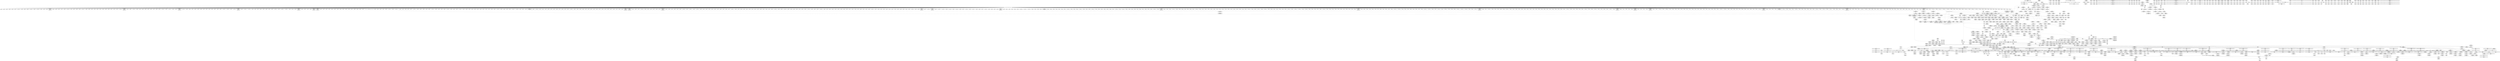 digraph {
	CE0x4427e50 [shape=record,shape=Mrecord,label="{CE0x4427e50|i8*_getelementptr_inbounds_(_45_x_i8_,_45_x_i8_*_.str14,_i32_0,_i32_0)|*Constant*}"]
	CE0x45402d0 [shape=record,shape=Mrecord,label="{CE0x45402d0|72:_i32,_:_CRE_616,617_}"]
	CE0x4509970 [shape=record,shape=Mrecord,label="{CE0x4509970|aa_cred_profile:_tmp4|*LoadInst*|security/apparmor/include/context.h,99|*SummSink*}"]
	CE0x4537ad0 [shape=record,shape=Mrecord,label="{CE0x4537ad0|72:_i32,_:_CRE_294,295_}"]
	CE0x45357c0 [shape=record,shape=Mrecord,label="{CE0x45357c0|72:_i32,_:_CRE_261,262_}"]
	CE0x4447fc0 [shape=record,shape=Mrecord,label="{CE0x4447fc0|mediated_filesystem:_tmp}"]
	CE0x445c090 [shape=record,shape=Mrecord,label="{CE0x445c090|common_perm_create:_tmp37|security/apparmor/lsm.c,257}"]
	CE0x43d2100 [shape=record,shape=Mrecord,label="{CE0x43d2100|common_perm_create:_cond|security/apparmor/lsm.c, 251|*SummSink*}"]
	CE0x44d6610 [shape=record,shape=Mrecord,label="{CE0x44d6610|__aa_current_profile:_tmp4|security/apparmor/include/context.h,138}"]
	CE0x43e5e80 [shape=record,shape=Mrecord,label="{CE0x43e5e80|i8_1|*Constant*|*SummSink*}"]
	CE0x4537e00 [shape=record,shape=Mrecord,label="{CE0x4537e00|72:_i32,_:_CRE_297,298_}"]
	CE0x453a140 [shape=record,shape=Mrecord,label="{CE0x453a140|72:_i32,_:_CRE_464,472_}"]
	CE0x44fa6f0 [shape=record,shape=Mrecord,label="{CE0x44fa6f0|COLLAPSED:_GCMRE___llvm_gcov_ctr46_internal_global_16_x_i64_zeroinitializer:_elem_0:default:}"]
	CE0x45333a0 [shape=record,shape=Mrecord,label="{CE0x45333a0|72:_i32,_:_CRE_200,201_}"]
	CE0x44d3970 [shape=record,shape=Mrecord,label="{CE0x44d3970|__aa_current_profile:_land.lhs.true2|*SummSource*}"]
	CE0x44daf70 [shape=record,shape=Mrecord,label="{CE0x44daf70|__aa_current_profile:_tmp7|security/apparmor/include/context.h,138}"]
	CE0x4543190 [shape=record,shape=Mrecord,label="{CE0x4543190|72:_i32,_:_CRE_871,872_}"]
	CE0x4539010 [shape=record,shape=Mrecord,label="{CE0x4539010|72:_i32,_:_CRE_328,336_}"]
	CE0x4428af0 [shape=record,shape=Mrecord,label="{CE0x4428af0|common_perm_create:_tmp36|security/apparmor/lsm.c,256|*SummSource*}"]
	CE0x453cca0 [shape=record,shape=Mrecord,label="{CE0x453cca0|72:_i32,_:_CRE_565,566_}"]
	CE0x4540d70 [shape=record,shape=Mrecord,label="{CE0x4540d70|72:_i32,_:_CRE_640,648_}"]
	CE0x44f6890 [shape=record,shape=Mrecord,label="{CE0x44f6890|VOIDTB_TE:_CE_219,220_}"]
	CE0x44081b0 [shape=record,shape=Mrecord,label="{CE0x44081b0|_call_void_mcount()_#2|*SummSink*}"]
	CE0x43fcea0 [shape=record,shape=Mrecord,label="{CE0x43fcea0|i64_5|*Constant*}"]
	CE0x4413550 [shape=record,shape=Mrecord,label="{CE0x4413550|104:_%struct.inode*,_:_CRE_195,196_}"]
	CE0x44b0ab0 [shape=record,shape=Mrecord,label="{CE0x44b0ab0|common_perm:_if.then|*SummSource*}"]
	CE0x44ec980 [shape=record,shape=Mrecord,label="{CE0x44ec980|GLOBAL:_aa_cred_profile|*Constant*|*SummSource*}"]
	CE0x4457e60 [shape=record,shape=Mrecord,label="{CE0x4457e60|aa_cred_profile:_tmp9|security/apparmor/include/context.h,100|*SummSink*}"]
	CE0x4413a10 [shape=record,shape=Mrecord,label="{CE0x4413a10|104:_%struct.inode*,_:_CRE_199,200_}"]
	CE0x4406040 [shape=record,shape=Mrecord,label="{CE0x4406040|%struct.task_struct*_(%struct.task_struct**)*_asm_movq_%gs:$_1:P_,$0_,_r,im,_dirflag_,_fpsr_,_flags_}"]
	CE0x4426c20 [shape=record,shape=Mrecord,label="{CE0x4426c20|common_perm_create:_d_inode|security/apparmor/lsm.c,253}"]
	CE0x43f6180 [shape=record,shape=Mrecord,label="{CE0x43f6180|GLOBAL:_lockdep_rcu_suspicious|*Constant*|*SummSink*}"]
	CE0x44ee830 [shape=record,shape=Mrecord,label="{CE0x44ee830|VOIDTB_TE:_CE_165,166_}"]
	CE0x43f46c0 [shape=record,shape=Mrecord,label="{CE0x43f46c0|i64*_getelementptr_inbounds_(_17_x_i64_,_17_x_i64_*___llvm_gcov_ctr60,_i64_0,_i64_15)|*Constant*}"]
	CE0x4407bb0 [shape=record,shape=Mrecord,label="{CE0x4407bb0|mediated_filesystem:_tmp1|*SummSource*}"]
	CE0x44b3450 [shape=record,shape=Mrecord,label="{CE0x44b3450|_call_void_mcount()_#2|*SummSink*}"]
	CE0x44f2200 [shape=record,shape=Mrecord,label="{CE0x44f2200|VOIDTB_TE:_CE_96,104_}"]
	CE0x4448730 [shape=record,shape=Mrecord,label="{CE0x4448730|mediated_filesystem:_i_sb|security/apparmor/include/apparmor.h,117}"]
	CE0x45341a0 [shape=record,shape=Mrecord,label="{CE0x45341a0|72:_i32,_:_CRE_240,241_}"]
	CE0x449a050 [shape=record,shape=Mrecord,label="{CE0x449a050|72:_i32,_:_CRE_80,88_}"]
	CE0x43f30a0 [shape=record,shape=Mrecord,label="{CE0x43f30a0|common_perm_create:_if.then8|*SummSink*}"]
	CE0x44ee130 [shape=record,shape=Mrecord,label="{CE0x44ee130|i64*_getelementptr_inbounds_(_16_x_i64_,_16_x_i64_*___llvm_gcov_ctr46,_i64_0,_i64_1)|*Constant*|*SummSink*}"]
	CE0x4532080 [shape=record,shape=Mrecord,label="{CE0x4532080|72:_i32,_:_CRE_182,183_}"]
	CE0x44b61a0 [shape=record,shape=Mrecord,label="{CE0x44b61a0|aa_cred_profile:_profile|security/apparmor/include/context.h,100|*SummSink*}"]
	CE0x4426110 [shape=record,shape=Mrecord,label="{CE0x4426110|common_perm_create:_tmp27|*LoadInst*|security/apparmor/lsm.c,253|*SummSink*}"]
	CE0x4535490 [shape=record,shape=Mrecord,label="{CE0x4535490|72:_i32,_:_CRE_258,259_}"]
	CE0x43f69d0 [shape=record,shape=Mrecord,label="{CE0x43f69d0|i32_251|*Constant*}"]
	CE0x4415fa0 [shape=record,shape=Mrecord,label="{CE0x4415fa0|GLOBAL:_current_task|Global_var:current_task|*SummSink*}"]
	CE0x4428950 [shape=record,shape=Mrecord,label="{CE0x4428950|common_perm_create:_tmp36|security/apparmor/lsm.c,256}"]
	CE0x449fb60 [shape=record,shape=Mrecord,label="{CE0x449fb60|VOIDTB_TE:_CE_256,264_}"]
	CE0x4401aa0 [shape=record,shape=Mrecord,label="{CE0x4401aa0|common_perm:_tmp6|security/apparmor/lsm.c,169|*SummSource*}"]
	CE0x44f56f0 [shape=record,shape=Mrecord,label="{CE0x44f56f0|aa_cred_profile:_lnot2|security/apparmor/include/context.h,100|*SummSource*}"]
	CE0x453a360 [shape=record,shape=Mrecord,label="{CE0x453a360|72:_i32,_:_CRE_473,474_}"]
	CE0x44b1f70 [shape=record,shape=Mrecord,label="{CE0x44b1f70|common_perm:_call|security/apparmor/lsm.c,168}"]
	CE0x453ffa0 [shape=record,shape=Mrecord,label="{CE0x453ffa0|72:_i32,_:_CRE_613,614_}"]
	CE0x44bd270 [shape=record,shape=Mrecord,label="{CE0x44bd270|i64_0|*Constant*}"]
	CE0x45455b0 [shape=record,shape=Mrecord,label="{CE0x45455b0|72:_i32,_:_CRE_905,906_}"]
	CE0x43ff440 [shape=record,shape=Mrecord,label="{CE0x43ff440|%struct.vfsmount*_null|*Constant*|*SummSource*}"]
	CE0x45040c0 [shape=record,shape=Mrecord,label="{CE0x45040c0|aa_cred_profile:_tmp26|security/apparmor/include/context.h,100|*SummSource*}"]
	CE0x45447e0 [shape=record,shape=Mrecord,label="{CE0x45447e0|72:_i32,_:_CRE_892,893_}"]
	CE0x44ff350 [shape=record,shape=Mrecord,label="{CE0x44ff350|_call_void_asm_sideeffect_1:_09ud2_0A.pushsection___bug_table,_22a_22_0A2:_09.long_1b_-_2b,_$_0:c_-_2b_0A_09.word_$_1:c_,_0_0A_09.org_2b+$_2:c_0A.popsection_,_i,i,i,_dirflag_,_fpsr_,_flags_(i8*_getelementptr_inbounds_(_36_x_i8_,_36_x_i8_*_.str12,_i32_0,_i32_0),_i32_100,_i64_12)_#2,_!dbg_!15490,_!srcloc_!15493|security/apparmor/include/context.h,100|*SummSink*}"]
	CE0x4410cf0 [shape=record,shape=Mrecord,label="{CE0x4410cf0|104:_%struct.inode*,_:_CRE_161,162_}"]
	CE0x43dd4d0 [shape=record,shape=Mrecord,label="{CE0x43dd4d0|common_perm_create:_tmp10|security/apparmor/lsm.c,251}"]
	CE0x4459f70 [shape=record,shape=Mrecord,label="{CE0x4459f70|common_perm_dir_dentry:_dir|Function::common_perm_dir_dentry&Arg::dir::|*SummSink*}"]
	CE0x44152b0 [shape=record,shape=Mrecord,label="{CE0x44152b0|mediated_filesystem:_bb}"]
	CE0x440f5b0 [shape=record,shape=Mrecord,label="{CE0x440f5b0|104:_%struct.inode*,_:_CRE_112,144_|*MultipleSource*|*LoadInst*|security/apparmor/lsm.c,253|security/apparmor/lsm.c,253}"]
	CE0x44ee2c0 [shape=record,shape=Mrecord,label="{CE0x44ee2c0|aa_cred_profile:_tmp1|*SummSource*}"]
	CE0x4533c20 [shape=record,shape=Mrecord,label="{CE0x4533c20|72:_i32,_:_CRE_208,210_}"]
	CE0x4428e70 [shape=record,shape=Mrecord,label="{CE0x4428e70|common_perm_create:_call10|security/apparmor/lsm.c,256|*SummSource*}"]
	CE0x44091f0 [shape=record,shape=Mrecord,label="{CE0x44091f0|common_perm_create:_fsuid|security/apparmor/lsm.c,251|*SummSource*}"]
	CE0x4542830 [shape=record,shape=Mrecord,label="{CE0x4542830|72:_i32,_:_CRE_848,856_}"]
	CE0x44f1320 [shape=record,shape=Mrecord,label="{CE0x44f1320|VOIDTB_TE:_CE_148,149_}"]
	CE0x4541950 [shape=record,shape=Mrecord,label="{CE0x4541950|72:_i32,_:_CRE_728,736_}"]
	CE0x44007b0 [shape=record,shape=Mrecord,label="{CE0x44007b0|common_perm_create:_if.then8}"]
	CE0x444c270 [shape=record,shape=Mrecord,label="{CE0x444c270|104:_%struct.inode*,_:_CRE_223,224_}"]
	CE0x4536480 [shape=record,shape=Mrecord,label="{CE0x4536480|72:_i32,_:_CRE_273,274_}"]
	CE0x44df780 [shape=record,shape=Mrecord,label="{CE0x44df780|aa_cred_profile:_lnot3|security/apparmor/include/context.h,100|*SummSource*}"]
	CE0x44d3000 [shape=record,shape=Mrecord,label="{CE0x44d3000|aa_cred_profile:_profile|security/apparmor/include/context.h,100|*SummSource*}"]
	CE0x44b5da0 [shape=record,shape=Mrecord,label="{CE0x44b5da0|common_perm:_tmp2|security/apparmor/lsm.c,169|*SummSource*}"]
	CE0x44aee90 [shape=record,shape=Mrecord,label="{CE0x44aee90|common_perm:_cond|Function::common_perm&Arg::cond::|*SummSink*}"]
	CE0x43f1930 [shape=record,shape=Mrecord,label="{CE0x43f1930|mediated_filesystem:_inode|Function::mediated_filesystem&Arg::inode::|*SummSource*}"]
	CE0x44990f0 [shape=record,shape=Mrecord,label="{CE0x44990f0|VOIDTB_TE:_CE_319,320_}"]
	CE0x4538570 [shape=record,shape=Mrecord,label="{CE0x4538570|72:_i32,_:_CRE_304,305_}"]
	CE0x444dab0 [shape=record,shape=Mrecord,label="{CE0x444dab0|104:_%struct.inode*,_:_CRE_308,309_}"]
	CE0x453ed90 [shape=record,shape=Mrecord,label="{CE0x453ed90|72:_i32,_:_CRE_596,597_}"]
	CE0x44d5f00 [shape=record,shape=Mrecord,label="{CE0x44d5f00|__aa_current_profile:_tmp1|*SummSource*}"]
	CE0x44dbae0 [shape=record,shape=Mrecord,label="{CE0x44dbae0|i64*_getelementptr_inbounds_(_11_x_i64_,_11_x_i64_*___llvm_gcov_ctr58,_i64_0,_i64_6)|*Constant*|*SummSource*}"]
	CE0x4537030 [shape=record,shape=Mrecord,label="{CE0x4537030|72:_i32,_:_CRE_284,285_}"]
	CE0x44b5840 [shape=record,shape=Mrecord,label="{CE0x44b5840|aa_cred_profile:_bb|*SummSink*}"]
	CE0x44fdff0 [shape=record,shape=Mrecord,label="{CE0x44fdff0|aa_cred_profile:_tmp5|security/apparmor/include/context.h,99}"]
	CE0x44fcfa0 [shape=record,shape=Mrecord,label="{CE0x44fcfa0|aa_cred_profile:_tmp15|security/apparmor/include/context.h,100|*SummSource*}"]
	CE0x44b85b0 [shape=record,shape=Mrecord,label="{CE0x44b85b0|aa_path_perm:_profile|Function::aa_path_perm&Arg::profile::}"]
	CE0x4532f60 [shape=record,shape=Mrecord,label="{CE0x4532f60|72:_i32,_:_CRE_196,197_}"]
	CE0x4429bf0 [shape=record,shape=Mrecord,label="{CE0x4429bf0|common_perm_create:_cred|security/apparmor/lsm.c,251}"]
	CE0x453eea0 [shape=record,shape=Mrecord,label="{CE0x453eea0|72:_i32,_:_CRE_597,598_}"]
	CE0x44bc6a0 [shape=record,shape=Mrecord,label="{CE0x44bc6a0|aa_path_perm:_entry|*SummSource*}"]
	CE0x44c0f10 [shape=record,shape=Mrecord,label="{CE0x44c0f10|0:_%struct.vfsmount*,_8:_%struct.dentry*,_:_SCMRE_0,8_|*MultipleSource*|security/apparmor/lsm.c, 189|security/apparmor/lsm.c,189}"]
	CE0x44030d0 [shape=record,shape=Mrecord,label="{CE0x44030d0|GLOBAL:___llvm_gcov_ctr60|Global_var:__llvm_gcov_ctr60|*SummSource*}"]
	CE0x4547e40 [shape=record,shape=Mrecord,label="{CE0x4547e40|72:_i32,_:_CRE_978,979_}"]
	CE0x4536bf0 [shape=record,shape=Mrecord,label="{CE0x4536bf0|72:_i32,_:_CRE_280,281_}"]
	CE0x440c000 [shape=record,shape=Mrecord,label="{CE0x440c000|i64*_getelementptr_inbounds_(_5_x_i64_,_5_x_i64_*___llvm_gcov_ctr57,_i64_0,_i64_3)|*Constant*|*SummSink*}"]
	CE0x44d2660 [shape=record,shape=Mrecord,label="{CE0x44d2660|%struct.aa_profile*_null|*Constant*|*SummSink*}"]
	CE0x44ada60 [shape=record,shape=Mrecord,label="{CE0x44ada60|common_perm:_entry}"]
	CE0x44d9120 [shape=record,shape=Mrecord,label="{CE0x44d9120|i64*_getelementptr_inbounds_(_11_x_i64_,_11_x_i64_*___llvm_gcov_ctr58,_i64_0,_i64_0)|*Constant*}"]
	CE0x44ffc20 [shape=record,shape=Mrecord,label="{CE0x44ffc20|aa_cred_profile:_if.end|*SummSink*}"]
	CE0x4410f50 [shape=record,shape=Mrecord,label="{CE0x4410f50|104:_%struct.inode*,_:_CRE_163,164_}"]
	CE0x43e14d0 [shape=record,shape=Mrecord,label="{CE0x43e14d0|apparmor_path_mknod:_tmp1}"]
	CE0x43d2070 [shape=record,shape=Mrecord,label="{CE0x43d2070|common_perm_create:_tmp|*SummSink*}"]
	CE0x447c3f0 [shape=record,shape=Mrecord,label="{CE0x447c3f0|aa_cred_profile:_tmp23|security/apparmor/include/context.h,100}"]
	CE0x44ee610 [shape=record,shape=Mrecord,label="{CE0x44ee610|VOIDTB_TE:_CE_163,164_}"]
	CE0x444e170 [shape=record,shape=Mrecord,label="{CE0x444e170|104:_%struct.inode*,_:_CRE_314,315_}"]
	CE0x4505cc0 [shape=record,shape=Mrecord,label="{CE0x4505cc0|i64*_getelementptr_inbounds_(_16_x_i64_,_16_x_i64_*___llvm_gcov_ctr46,_i64_0,_i64_15)|*Constant*|*SummSource*}"]
	CE0x44f6bc0 [shape=record,shape=Mrecord,label="{CE0x44f6bc0|VOIDTB_TE:_CE_222,223_}"]
	CE0x44bb060 [shape=record,shape=Mrecord,label="{CE0x44bb060|common_perm:_tmp7|security/apparmor/lsm.c,170}"]
	CE0x44e0160 [shape=record,shape=Mrecord,label="{CE0x44e0160|aa_cred_profile:_tmp9|security/apparmor/include/context.h,100|*SummSource*}"]
	CE0x44117a0 [shape=record,shape=Mrecord,label="{CE0x44117a0|104:_%struct.inode*,_:_CRE_170,171_}"]
	CE0x4409d10 [shape=record,shape=Mrecord,label="{CE0x4409d10|common_perm_create:_tmp21|security/apparmor/lsm.c,251|*SummSink*}"]
	CE0x445c410 [shape=record,shape=Mrecord,label="{CE0x445c410|common_perm_create:_tmp37|security/apparmor/lsm.c,257|*SummSink*}"]
	CE0x45325d0 [shape=record,shape=Mrecord,label="{CE0x45325d0|72:_i32,_:_CRE_187,188_}"]
	CE0x45303d0 [shape=record,shape=Mrecord,label="{CE0x45303d0|72:_i32,_:_CRE_155,156_}"]
	CE0x4424b50 [shape=record,shape=Mrecord,label="{CE0x4424b50|common_perm_create:_tmp25|security/apparmor/lsm.c,253}"]
	CE0x45078c0 [shape=record,shape=Mrecord,label="{CE0x45078c0|VOIDTB_TE:_CE_204,205_}"]
	CE0x44c2c20 [shape=record,shape=Mrecord,label="{CE0x44c2c20|common_perm_dir_dentry:_tmp2|*SummSource*}"]
	CE0x44ea940 [shape=record,shape=Mrecord,label="{CE0x44ea940|__aa_current_profile:_call3|security/apparmor/include/context.h,138|*SummSource*}"]
	CE0x4414b50 [shape=record,shape=Mrecord,label="{CE0x4414b50|get_current:_tmp3|*SummSink*}"]
	CE0x4413c70 [shape=record,shape=Mrecord,label="{CE0x4413c70|104:_%struct.inode*,_:_CRE_201,202_}"]
	CE0x44b5350 [shape=record,shape=Mrecord,label="{CE0x44b5350|GLOBAL:___llvm_gcov_ctr57|Global_var:__llvm_gcov_ctr57|*SummSink*}"]
	CE0x4453410 [shape=record,shape=Mrecord,label="{CE0x4453410|aa_path_perm:_request|Function::aa_path_perm&Arg::request::}"]
	CE0x440dea0 [shape=record,shape=Mrecord,label="{CE0x440dea0|104:_%struct.inode*,_:_CRE_40,48_|*MultipleSource*|*LoadInst*|security/apparmor/lsm.c,253|security/apparmor/lsm.c,253}"]
	CE0x44d8940 [shape=record,shape=Mrecord,label="{CE0x44d8940|__aa_current_profile:_tmp10|security/apparmor/include/context.h,138|*SummSink*}"]
	CE0x45433b0 [shape=record,shape=Mrecord,label="{CE0x45433b0|72:_i32,_:_CRE_873,874_}"]
	CE0x450f190 [shape=record,shape=Mrecord,label="{CE0x450f190|i64*_getelementptr_inbounds_(_16_x_i64_,_16_x_i64_*___llvm_gcov_ctr46,_i64_0,_i64_7)|*Constant*|*SummSource*}"]
	CE0x444ed10 [shape=record,shape=Mrecord,label="{CE0x444ed10|i64_13|*Constant*|*SummSink*}"]
	CE0x43dbd80 [shape=record,shape=Mrecord,label="{CE0x43dbd80|common_perm_create:_cond|security/apparmor/lsm.c, 251|*SummSource*}"]
	CE0x4429a70 [shape=record,shape=Mrecord,label="{CE0x4429a70|common_perm_create:_cred|security/apparmor/lsm.c,251|*SummSink*}"]
	CE0x4541d90 [shape=record,shape=Mrecord,label="{CE0x4541d90|72:_i32,_:_CRE_760,768_}"]
	CE0x44fc470 [shape=record,shape=Mrecord,label="{CE0x44fc470|aa_cred_profile:_tmp4|*LoadInst*|security/apparmor/include/context.h,99}"]
	CE0x4537580 [shape=record,shape=Mrecord,label="{CE0x4537580|72:_i32,_:_CRE_289,290_}"]
	CE0x44f2ad0 [shape=record,shape=Mrecord,label="{CE0x44f2ad0|aa_cred_profile:_do.body5|*SummSink*}"]
	CE0x44f6450 [shape=record,shape=Mrecord,label="{CE0x44f6450|VOIDTB_TE:_CE_215,216_}"]
	CE0x444b7c0 [shape=record,shape=Mrecord,label="{CE0x444b7c0|104:_%struct.inode*,_:_CRE_214,215_}"]
	CE0x4457bc0 [shape=record,shape=Mrecord,label="{CE0x4457bc0|i64*_getelementptr_inbounds_(_11_x_i64_,_11_x_i64_*___llvm_gcov_ctr58,_i64_0,_i64_1)|*Constant*}"]
	CE0x44b25a0 [shape=record,shape=Mrecord,label="{CE0x44b25a0|i32_11|*Constant*|*SummSource*}"]
	CE0x444ba20 [shape=record,shape=Mrecord,label="{CE0x444ba20|104:_%struct.inode*,_:_CRE_216,217_}"]
	CE0x45334b0 [shape=record,shape=Mrecord,label="{CE0x45334b0|72:_i32,_:_CRE_201,202_}"]
	CE0x440a220 [shape=record,shape=Mrecord,label="{CE0x440a220|i32_4|*Constant*|*SummSink*}"]
	CE0x4447f10 [shape=record,shape=Mrecord,label="{CE0x4447f10|mediated_filesystem:_tmp1}"]
	CE0x4457a50 [shape=record,shape=Mrecord,label="{CE0x4457a50|__aa_current_profile:_tmp1|*SummSink*}"]
	CE0x4535d10 [shape=record,shape=Mrecord,label="{CE0x4535d10|72:_i32,_:_CRE_266,267_}"]
	CE0x43d61b0 [shape=record,shape=Mrecord,label="{CE0x43d61b0|i64*_getelementptr_inbounds_(_2_x_i64_,_2_x_i64_*___llvm_gcov_ctr62,_i64_0,_i64_0)|*Constant*|*SummSource*}"]
	CE0x44e59d0 [shape=record,shape=Mrecord,label="{CE0x44e59d0|__aa_current_profile:_tmp15|security/apparmor/include/context.h,138|*SummSink*}"]
	CE0x4454050 [shape=record,shape=Mrecord,label="{CE0x4454050|_ret_i32_%call17,_!dbg_!15526|security/apparmor/file.c,307|*SummSink*}"]
	CE0x4538ce0 [shape=record,shape=Mrecord,label="{CE0x4538ce0|72:_i32,_:_CRE_311,312_}"]
	CE0x4545f40 [shape=record,shape=Mrecord,label="{CE0x4545f40|72:_i32,_:_CRE_914,915_}"]
	CE0x44b2530 [shape=record,shape=Mrecord,label="{CE0x44b2530|i32_11|*Constant*|*SummSink*}"]
	CE0x45066e0 [shape=record,shape=Mrecord,label="{CE0x45066e0|aa_cred_profile:_profile11|security/apparmor/include/context.h,101|*SummSink*}"]
	CE0x444e760 [shape=record,shape=Mrecord,label="{CE0x444e760|104:_%struct.inode*,_:_CRE_319,320_}"]
	CE0x44c2860 [shape=record,shape=Mrecord,label="{CE0x44c2860|common_perm_dir_dentry:_call|security/apparmor/lsm.c,191|*SummSource*}"]
	CE0x4538df0 [shape=record,shape=Mrecord,label="{CE0x4538df0|72:_i32,_:_CRE_312,320_}"]
	CE0x442aaf0 [shape=record,shape=Mrecord,label="{CE0x442aaf0|common_perm_create:_tmp17|security/apparmor/lsm.c,251}"]
	CE0x449ab10 [shape=record,shape=Mrecord,label="{CE0x449ab10|72:_i32,_:_CRE_139,140_}"]
	CE0x4499950 [shape=record,shape=Mrecord,label="{CE0x4499950|72:_i32,_:_CRE_32,40_}"]
	CE0x4499310 [shape=record,shape=Mrecord,label="{CE0x4499310|72:_i32,_:_CRE_2,4_}"]
	CE0x4498760 [shape=record,shape=Mrecord,label="{CE0x4498760|VOIDTB_TE:_CE_310,311_}"]
	CE0x453b320 [shape=record,shape=Mrecord,label="{CE0x453b320|72:_i32,_:_CRE_488,496_}"]
	CE0x44b43d0 [shape=record,shape=Mrecord,label="{CE0x44b43d0|common_perm:_bb|*SummSink*}"]
	CE0x449b390 [shape=record,shape=Mrecord,label="{CE0x449b390|72:_i32,_:_CRE_147,148_}"]
	CE0x44ad300 [shape=record,shape=Mrecord,label="{CE0x44ad300|mediated_filesystem:_tmp5|security/apparmor/include/apparmor.h,117|*SummSink*}"]
	CE0x449f5a0 [shape=record,shape=Mrecord,label="{CE0x449f5a0|VOIDTB_TE:_CE_223,224_}"]
	CE0x453f500 [shape=record,shape=Mrecord,label="{CE0x453f500|72:_i32,_:_CRE_603,604_}"]
	CE0x4440dd0 [shape=record,shape=Mrecord,label="{CE0x4440dd0|i64*_getelementptr_inbounds_(_2_x_i64_,_2_x_i64_*___llvm_gcov_ctr112,_i64_0,_i64_1)|*Constant*|*SummSource*}"]
	CE0x445a4e0 [shape=record,shape=Mrecord,label="{CE0x445a4e0|common_perm_dir_dentry:_dentry|Function::common_perm_dir_dentry&Arg::dentry::|*SummSink*}"]
	CE0x44c44d0 [shape=record,shape=Mrecord,label="{CE0x44c44d0|i64_-2147483648|*Constant*}"]
	CE0x4503420 [shape=record,shape=Mrecord,label="{CE0x4503420|aa_cred_profile:_tmp30|security/apparmor/include/context.h,100|*SummSink*}"]
	CE0x44dc3b0 [shape=record,shape=Mrecord,label="{CE0x44dc3b0|aa_cred_profile:_expval|security/apparmor/include/context.h,100|*SummSource*}"]
	CE0x43faf40 [shape=record,shape=Mrecord,label="{CE0x43faf40|common_perm_create:_if.then|*SummSink*}"]
	CE0x4544f50 [shape=record,shape=Mrecord,label="{CE0x4544f50|72:_i32,_:_CRE_899,900_}"]
	CE0x45349f0 [shape=record,shape=Mrecord,label="{CE0x45349f0|72:_i32,_:_CRE_248,249_}"]
	CE0x440acb0 [shape=record,shape=Mrecord,label="{CE0x440acb0|common_perm_create:_tmp22|*LoadInst*|security/apparmor/lsm.c,253}"]
	CE0x4532a10 [shape=record,shape=Mrecord,label="{CE0x4532a10|72:_i32,_:_CRE_191,192_}"]
	CE0x4541fb0 [shape=record,shape=Mrecord,label="{CE0x4541fb0|72:_i32,_:_CRE_776,792_}"]
	CE0x4531910 [shape=record,shape=Mrecord,label="{CE0x4531910|72:_i32,_:_CRE_175,176_}"]
	CE0x447bca0 [shape=record,shape=Mrecord,label="{CE0x447bca0|i64*_getelementptr_inbounds_(_16_x_i64_,_16_x_i64_*___llvm_gcov_ctr46,_i64_0,_i64_9)|*Constant*}"]
	CE0x44488d0 [shape=record,shape=Mrecord,label="{CE0x44488d0|mediated_filesystem:_tmp4|*LoadInst*|security/apparmor/include/apparmor.h,117|*SummSink*}"]
	CE0x44f76a0 [shape=record,shape=Mrecord,label="{CE0x44f76a0|aa_cred_profile:_tmp6|security/apparmor/include/context.h,100}"]
	CE0x43f7a30 [shape=record,shape=Mrecord,label="{CE0x43f7a30|COLLAPSED:_GCMRE___llvm_gcov_ctr112_internal_global_2_x_i64_zeroinitializer:_elem_0:default:}"]
	CE0x445bb40 [shape=record,shape=Mrecord,label="{CE0x445bb40|i64*_getelementptr_inbounds_(_17_x_i64_,_17_x_i64_*___llvm_gcov_ctr60,_i64_0,_i64_16)|*Constant*}"]
	CE0x444c3a0 [shape=record,shape=Mrecord,label="{CE0x444c3a0|104:_%struct.inode*,_:_CRE_224,232_|*MultipleSource*|*LoadInst*|security/apparmor/lsm.c,253|security/apparmor/lsm.c,253}"]
	CE0x44eff30 [shape=record,shape=Mrecord,label="{CE0x44eff30|aa_cred_profile:_lnot|security/apparmor/include/context.h,100|*SummSink*}"]
	CE0x44b0cf0 [shape=record,shape=Mrecord,label="{CE0x44b0cf0|i64*_getelementptr_inbounds_(_5_x_i64_,_5_x_i64_*___llvm_gcov_ctr57,_i64_0,_i64_0)|*Constant*|*SummSource*}"]
	CE0x45092d0 [shape=record,shape=Mrecord,label="{CE0x45092d0|aa_cred_profile:_do.end10|*SummSink*}"]
	CE0x45323b0 [shape=record,shape=Mrecord,label="{CE0x45323b0|72:_i32,_:_CRE_185,186_}"]
	CE0x445b1e0 [shape=record,shape=Mrecord,label="{CE0x445b1e0|_ret_i32_%call,_!dbg_!15477|security/apparmor/lsm.c,191}"]
	CE0x440b820 [shape=record,shape=Mrecord,label="{CE0x440b820|i64_0|*Constant*}"]
	CE0x4546270 [shape=record,shape=Mrecord,label="{CE0x4546270|72:_i32,_:_CRE_917,918_}"]
	CE0x44415a0 [shape=record,shape=Mrecord,label="{CE0x44415a0|i64*_getelementptr_inbounds_(_2_x_i64_,_2_x_i64_*___llvm_gcov_ctr55,_i64_0,_i64_0)|*Constant*|*SummSource*}"]
	CE0x44515f0 [shape=record,shape=Mrecord,label="{CE0x44515f0|mediated_filesystem:_tmp4|*LoadInst*|security/apparmor/include/apparmor.h,117}"]
	CE0x4412d00 [shape=record,shape=Mrecord,label="{CE0x4412d00|104:_%struct.inode*,_:_CRE_188,189_}"]
	CE0x4409850 [shape=record,shape=Mrecord,label="{CE0x4409850|common_perm_create:_tmp20|security/apparmor/lsm.c,251|*SummSink*}"]
	CE0x44b2ee0 [shape=record,shape=Mrecord,label="{CE0x44b2ee0|common_perm:_tmp|*SummSource*}"]
	CE0x445b520 [shape=record,shape=Mrecord,label="{CE0x445b520|_ret_i32_%call,_!dbg_!15477|security/apparmor/lsm.c,191|*SummSink*}"]
	CE0x453aaa0 [shape=record,shape=Mrecord,label="{CE0x453aaa0|72:_i32,_:_CRE_480,481_}"]
	CE0x43ddf00 [shape=record,shape=Mrecord,label="{CE0x43ddf00|common_perm_create:_tmp}"]
	CE0x4414720 [shape=record,shape=Mrecord,label="{CE0x4414720|104:_%struct.inode*,_:_CRE_210,211_}"]
	CE0x44f14e0 [shape=record,shape=Mrecord,label="{CE0x44f14e0|i64*_getelementptr_inbounds_(_16_x_i64_,_16_x_i64_*___llvm_gcov_ctr46,_i64_0,_i64_4)|*Constant*}"]
	CE0x45091c0 [shape=record,shape=Mrecord,label="{CE0x45091c0|aa_cred_profile:_do.end10|*SummSource*}"]
	CE0x4411d90 [shape=record,shape=Mrecord,label="{CE0x4411d90|104:_%struct.inode*,_:_CRE_175,176_}"]
	CE0x44b90f0 [shape=record,shape=Mrecord,label="{CE0x44b90f0|aa_path_perm:_flags|Function::aa_path_perm&Arg::flags::|*SummSource*}"]
	CE0x444bdb0 [shape=record,shape=Mrecord,label="{CE0x444bdb0|104:_%struct.inode*,_:_CRE_219,220_}"]
	CE0x440c2d0 [shape=record,shape=Mrecord,label="{CE0x440c2d0|common_perm_create:_tmp23|security/apparmor/lsm.c,253|*SummSink*}"]
	CE0x44e6c70 [shape=record,shape=Mrecord,label="{CE0x44e6c70|_call_void_lockdep_rcu_suspicious(i8*_getelementptr_inbounds_(_36_x_i8_,_36_x_i8_*_.str12,_i32_0,_i32_0),_i32_138,_i8*_getelementptr_inbounds_(_45_x_i8_,_45_x_i8_*_.str14,_i32_0,_i32_0))_#7,_!dbg_!15483|security/apparmor/include/context.h,138|*SummSink*}"]
	CE0x4531090 [shape=record,shape=Mrecord,label="{CE0x4531090|72:_i32,_:_CRE_167,168_}"]
	CE0x4536e10 [shape=record,shape=Mrecord,label="{CE0x4536e10|72:_i32,_:_CRE_282,283_}"]
	CE0x4541400 [shape=record,shape=Mrecord,label="{CE0x4541400|72:_i32,_:_CRE_684,688_}"]
	CE0x44f7030 [shape=record,shape=Mrecord,label="{CE0x44f7030|aa_cred_profile:_lnot3|security/apparmor/include/context.h,100}"]
	CE0x43e0420 [shape=record,shape=Mrecord,label="{CE0x43e0420|apparmor_path_mknod:_mode|Function::apparmor_path_mknod&Arg::mode::|*SummSink*}"]
	CE0x43e0180 [shape=record,shape=Mrecord,label="{CE0x43e0180|i32_16|*Constant*|*SummSink*}"]
	CE0x44b8fc0 [shape=record,shape=Mrecord,label="{CE0x44b8fc0|aa_path_perm:_flags|Function::aa_path_perm&Arg::flags::}"]
	CE0x44a0080 [shape=record,shape=Mrecord,label="{CE0x44a0080|VOIDTB_TE:_CE_296,304_}"]
	CE0x445afb0 [shape=record,shape=Mrecord,label="{CE0x445afb0|common_perm_dir_dentry:_cond|Function::common_perm_dir_dentry&Arg::cond::|*SummSink*}"]
	CE0x45459f0 [shape=record,shape=Mrecord,label="{CE0x45459f0|72:_i32,_:_CRE_909,910_}"]
	CE0x43fff70 [shape=record,shape=Mrecord,label="{CE0x43fff70|common_perm_create:_tmp6|security/apparmor/lsm.c,251}"]
	"CONST[source:0(mediator),value:0(static)][purpose:{operation}]"
	CE0x4415ba0 [shape=record,shape=Mrecord,label="{CE0x4415ba0|common_perm_create:_tmp2|*SummSource*}"]
	CE0x44137b0 [shape=record,shape=Mrecord,label="{CE0x44137b0|104:_%struct.inode*,_:_CRE_197,198_}"]
	CE0x4415560 [shape=record,shape=Mrecord,label="{CE0x4415560|GLOBAL:_current_task|Global_var:current_task|*SummSource*}"]
	CE0x440b9a0 [shape=record,shape=Mrecord,label="{CE0x440b9a0|common_perm:_tmp4|security/apparmor/lsm.c,169}"]
	CE0x4548470 [shape=record,shape=Mrecord,label="{CE0x4548470|72:_i32,_:_CRE_984,988_}"]
	CE0x43fc710 [shape=record,shape=Mrecord,label="{CE0x43fc710|common_perm_create:_tmp9|security/apparmor/lsm.c,251|*SummSink*}"]
	CE0x44e32f0 [shape=record,shape=Mrecord,label="{CE0x44e32f0|i64*_getelementptr_inbounds_(_11_x_i64_,_11_x_i64_*___llvm_gcov_ctr58,_i64_0,_i64_8)|*Constant*|*SummSource*}"]
	CE0x445b370 [shape=record,shape=Mrecord,label="{CE0x445b370|_ret_i32_%call,_!dbg_!15477|security/apparmor/lsm.c,191|*SummSource*}"]
	CE0x440b460 [shape=record,shape=Mrecord,label="{CE0x440b460|common_perm:_tmp3|security/apparmor/lsm.c,169|*SummSource*}"]
	CE0x44bbd80 [shape=record,shape=Mrecord,label="{CE0x44bbd80|common_perm:_call1|security/apparmor/lsm.c,170|*SummSource*}"]
	CE0x440eca0 [shape=record,shape=Mrecord,label="{CE0x440eca0|104:_%struct.inode*,_:_CRE_90,91_}"]
	CE0x447c510 [shape=record,shape=Mrecord,label="{CE0x447c510|aa_cred_profile:_tmp23|security/apparmor/include/context.h,100|*SummSource*}"]
	CE0x44124b0 [shape=record,shape=Mrecord,label="{CE0x44124b0|104:_%struct.inode*,_:_CRE_181,182_}"]
	CE0x44bcb60 [shape=record,shape=Mrecord,label="{CE0x44bcb60|aa_path_perm:_op|Function::aa_path_perm&Arg::op::|*SummSink*}"]
	CE0x44fffd0 [shape=record,shape=Mrecord,label="{CE0x44fffd0|aa_cred_profile:_tobool4|security/apparmor/include/context.h,100|*SummSink*}"]
	CE0x4403670 [shape=record,shape=Mrecord,label="{CE0x4403670|common_perm_create:_tmp6|security/apparmor/lsm.c,251|*SummSink*}"]
	CE0x4540a40 [shape=record,shape=Mrecord,label="{CE0x4540a40|72:_i32,_:_CRE_623,624_}"]
	CE0x4508310 [shape=record,shape=Mrecord,label="{CE0x4508310|aa_cred_profile:_tmp32|security/apparmor/include/context.h,101|*SummSink*}"]
	CE0x44bc580 [shape=record,shape=Mrecord,label="{CE0x44bc580|aa_path_perm:_entry}"]
	CE0x4535380 [shape=record,shape=Mrecord,label="{CE0x4535380|72:_i32,_:_CRE_257,258_}"]
	CE0x4544e40 [shape=record,shape=Mrecord,label="{CE0x4544e40|72:_i32,_:_CRE_898,899_}"]
	CE0x448a790 [shape=record,shape=Mrecord,label="{CE0x448a790|80:_i64,_:_CRE_80,88_|*MultipleSource*|security/apparmor/include/apparmor.h,117|*LoadInst*|security/apparmor/include/apparmor.h,117}"]
	CE0x44f9b80 [shape=record,shape=Mrecord,label="{CE0x44f9b80|VOIDTB_TE:_CE_93,94_}"]
	CE0x43f53d0 [shape=record,shape=Mrecord,label="{CE0x43f53d0|common_perm_create:_tmp35|security/apparmor/lsm.c,256|*SummSource*}"]
	CE0x4534b00 [shape=record,shape=Mrecord,label="{CE0x4534b00|72:_i32,_:_CRE_249,250_}"]
	CE0x4499420 [shape=record,shape=Mrecord,label="{CE0x4499420|72:_i32,_:_CRE_4,8_}"]
	CE0x44c41b0 [shape=record,shape=Mrecord,label="{CE0x44c41b0|common_perm_dir_dentry:_tmp1|*SummSink*}"]
	CE0x4540930 [shape=record,shape=Mrecord,label="{CE0x4540930|72:_i32,_:_CRE_622,623_}"]
	CE0x44b4db0 [shape=record,shape=Mrecord,label="{CE0x44b4db0|__aa_current_profile:_call|security/apparmor/include/context.h,138|*SummSink*}"]
	CE0x43f4920 [shape=record,shape=Mrecord,label="{CE0x43f4920|common_perm_create:_tmp34|security/apparmor/lsm.c,254|*SummSource*}"]
	CE0x4504770 [shape=record,shape=Mrecord,label="{CE0x4504770|aa_cred_profile:_tmp27|security/apparmor/include/context.h,100|*SummSource*}"]
	CE0x453aff0 [shape=record,shape=Mrecord,label="{CE0x453aff0|72:_i32,_:_CRE_485,486_}"]
	CE0x4415c10 [shape=record,shape=Mrecord,label="{CE0x4415c10|common_perm_create:_tmp2|*SummSink*}"]
	CE0x442b040 [shape=record,shape=Mrecord,label="{CE0x442b040|common_perm_create:_tmp18|security/apparmor/lsm.c,251|*SummSource*}"]
	CE0x44ef530 [shape=record,shape=Mrecord,label="{CE0x44ef530|aa_cred_profile:_tmp21|security/apparmor/include/context.h,100}"]
	CE0x4547b10 [shape=record,shape=Mrecord,label="{CE0x4547b10|72:_i32,_:_CRE_968,976_}"]
	CE0x44296f0 [shape=record,shape=Mrecord,label="{CE0x44296f0|i32_78|*Constant*}"]
	CE0x44f3470 [shape=record,shape=Mrecord,label="{CE0x44f3470|aa_cred_profile:_tmp7|security/apparmor/include/context.h,100}"]
	CE0x4457ce0 [shape=record,shape=Mrecord,label="{CE0x4457ce0|i64*_getelementptr_inbounds_(_11_x_i64_,_11_x_i64_*___llvm_gcov_ctr58,_i64_0,_i64_1)|*Constant*|*SummSource*}"]
	CE0x45322a0 [shape=record,shape=Mrecord,label="{CE0x45322a0|72:_i32,_:_CRE_184,185_}"]
	CE0x4458370 [shape=record,shape=Mrecord,label="{CE0x4458370|i64_4|*Constant*}"]
	CE0x453cfd0 [shape=record,shape=Mrecord,label="{CE0x453cfd0|72:_i32,_:_CRE_568,569_}"]
	CE0x44b9d30 [shape=record,shape=Mrecord,label="{CE0x44b9d30|common_perm:_tmp9|security/apparmor/lsm.c,172}"]
	CE0x44f9930 [shape=record,shape=Mrecord,label="{CE0x44f9930|VOIDTB_TE:_CE_90,91_}"]
	CE0x44c2bb0 [shape=record,shape=Mrecord,label="{CE0x44c2bb0|common_perm_dir_dentry:_tmp2}"]
	CE0x4401ee0 [shape=record,shape=Mrecord,label="{CE0x4401ee0|i64*_getelementptr_inbounds_(_5_x_i64_,_5_x_i64_*___llvm_gcov_ctr57,_i64_0,_i64_3)|*Constant*}"]
	CE0x44f5a70 [shape=record,shape=Mrecord,label="{CE0x44f5a70|VOIDTB_TE:_CE_80,88_}"]
	CE0x4545390 [shape=record,shape=Mrecord,label="{CE0x4545390|72:_i32,_:_CRE_903,904_}"]
	CE0x4507d00 [shape=record,shape=Mrecord,label="{CE0x4507d00|VOIDTB_TE:_CE_208,209_}"]
	CE0x44c1480 [shape=record,shape=Mrecord,label="{CE0x44c1480|common_perm_dir_dentry:_tmp4|*LoadInst*|security/apparmor/lsm.c,189}"]
	CE0x445ce60 [shape=record,shape=Mrecord,label="{CE0x445ce60|get_current:_bb|*SummSink*}"]
	CE0x44fed00 [shape=record,shape=Mrecord,label="{CE0x44fed00|aa_cred_profile:_tmp21|security/apparmor/include/context.h,100|*SummSink*}"]
	CE0x44fae70 [shape=record,shape=Mrecord,label="{CE0x44fae70|i64*_getelementptr_inbounds_(_16_x_i64_,_16_x_i64_*___llvm_gcov_ctr46,_i64_0,_i64_8)|*Constant*}"]
	CE0x4539ae0 [shape=record,shape=Mrecord,label="{CE0x4539ae0|72:_i32,_:_CRE_416,424_}"]
	CE0x44ec0b0 [shape=record,shape=Mrecord,label="{CE0x44ec0b0|__aa_current_profile:_call4|security/apparmor/include/context.h,138}"]
	CE0x43f32f0 [shape=record,shape=Mrecord,label="{CE0x43f32f0|common_perm_create:_land.lhs.true2|*SummSource*}"]
	CE0x43f75c0 [shape=record,shape=Mrecord,label="{CE0x43f75c0|i64*_getelementptr_inbounds_(_2_x_i64_,_2_x_i64_*___llvm_gcov_ctr55,_i64_0,_i64_0)|*Constant*|*SummSink*}"]
	CE0x45467c0 [shape=record,shape=Mrecord,label="{CE0x45467c0|72:_i32,_:_CRE_922,923_}"]
	CE0x44d3560 [shape=record,shape=Mrecord,label="{CE0x44d3560|aa_cred_profile:_lor.end|*SummSink*}"]
	CE0x4403240 [shape=record,shape=Mrecord,label="{CE0x4403240|GLOBAL:___llvm_gcov_ctr60|Global_var:__llvm_gcov_ctr60|*SummSink*}"]
	CE0x45311a0 [shape=record,shape=Mrecord,label="{CE0x45311a0|72:_i32,_:_CRE_168,169_}"]
	CE0x4411670 [shape=record,shape=Mrecord,label="{CE0x4411670|104:_%struct.inode*,_:_CRE_169,170_}"]
	CE0x4454720 [shape=record,shape=Mrecord,label="{CE0x4454720|_ret_i1_%lnot,_!dbg_!15473|security/apparmor/include/apparmor.h,117|*SummSink*}"]
	CE0x4538ac0 [shape=record,shape=Mrecord,label="{CE0x4538ac0|72:_i32,_:_CRE_309,310_}"]
	CE0x4454140 [shape=record,shape=Mrecord,label="{CE0x4454140|common_perm_create:_tmp29|security/apparmor/lsm.c,253|*SummSink*}"]
	CE0x4418bd0 [shape=record,shape=Mrecord,label="{CE0x4418bd0|i32_0|*Constant*|*SummSource*}"]
	CE0x43f65a0 [shape=record,shape=Mrecord,label="{CE0x43f65a0|i8*_getelementptr_inbounds_(_24_x_i8_,_24_x_i8_*_.str8,_i32_0,_i32_0)|*Constant*}"]
	CE0x444ada0 [shape=record,shape=Mrecord,label="{CE0x444ada0|_call_void_mcount()_#2|*SummSource*}"]
	CE0x4545d20 [shape=record,shape=Mrecord,label="{CE0x4545d20|72:_i32,_:_CRE_912,913_}"]
	CE0x44ec800 [shape=record,shape=Mrecord,label="{CE0x44ec800|GLOBAL:_aa_cred_profile|*Constant*|*SummSink*}"]
	CE0x44afcd0 [shape=record,shape=Mrecord,label="{CE0x44afcd0|_ret_%struct.aa_profile*_%call4,_!dbg_!15494|security/apparmor/include/context.h,138|*SummSource*}"]
	CE0x43f0a90 [shape=record,shape=Mrecord,label="{CE0x43f0a90|common_perm_create:_tobool|security/apparmor/lsm.c,251|*SummSource*}"]
	CE0x43e4800 [shape=record,shape=Mrecord,label="{CE0x43e4800|i64*_getelementptr_inbounds_(_17_x_i64_,_17_x_i64_*___llvm_gcov_ctr60,_i64_0,_i64_6)|*Constant*|*SummSink*}"]
	CE0x44a0350 [shape=record,shape=Mrecord,label="{CE0x44a0350|VOIDTB_TE:_CE_306,307_}"]
	CE0x444eb90 [shape=record,shape=Mrecord,label="{CE0x444eb90|i64_13|*Constant*|*SummSource*}"]
	CE0x444e630 [shape=record,shape=Mrecord,label="{CE0x444e630|104:_%struct.inode*,_:_CRE_318,319_}"]
	CE0x4541a60 [shape=record,shape=Mrecord,label="{CE0x4541a60|72:_i32,_:_CRE_736,740_}"]
	CE0x4413ed0 [shape=record,shape=Mrecord,label="{CE0x4413ed0|104:_%struct.inode*,_:_CRE_203,204_}"]
	CE0x44f9e70 [shape=record,shape=Mrecord,label="{CE0x44f9e70|aa_cred_profile:_tmp14|security/apparmor/include/context.h,100}"]
	CE0x453a660 [shape=record,shape=Mrecord,label="{CE0x453a660|72:_i32,_:_CRE_476,477_}"]
	CE0x4544c20 [shape=record,shape=Mrecord,label="{CE0x4544c20|72:_i32,_:_CRE_896,897_}"]
	CE0x43fd250 [shape=record,shape=Mrecord,label="{CE0x43fd250|common_perm_create:_tmp9|security/apparmor/lsm.c,251}"]
	CE0x4533d30 [shape=record,shape=Mrecord,label="{CE0x4533d30|72:_i32,_:_CRE_212,216_}"]
	CE0x44eb660 [shape=record,shape=Mrecord,label="{CE0x44eb660|__aa_current_profile:_cred|security/apparmor/include/context.h,138|*SummSink*}"]
	CE0x4504e20 [shape=record,shape=Mrecord,label="{CE0x4504e20|i64*_getelementptr_inbounds_(_16_x_i64_,_16_x_i64_*___llvm_gcov_ctr46,_i64_0,_i64_13)|*Constant*|*SummSource*}"]
	CE0x440e760 [shape=record,shape=Mrecord,label="{CE0x440e760|104:_%struct.inode*,_:_CRE_80,88_|*MultipleSource*|*LoadInst*|security/apparmor/lsm.c,253|security/apparmor/lsm.c,253}"]
	CE0x45469e0 [shape=record,shape=Mrecord,label="{CE0x45469e0|72:_i32,_:_CRE_924,925_}"]
	CE0x44d3a90 [shape=record,shape=Mrecord,label="{CE0x44d3a90|__aa_current_profile:_land.lhs.true2|*SummSink*}"]
	CE0x44d1f60 [shape=record,shape=Mrecord,label="{CE0x44d1f60|aa_cred_profile:_do.body5|*SummSource*}"]
	CE0x43fcac0 [shape=record,shape=Mrecord,label="{CE0x43fcac0|i64_4|*Constant*|*SummSource*}"]
	CE0x44d53f0 [shape=record,shape=Mrecord,label="{CE0x44d53f0|__aa_current_profile:_tmp5|security/apparmor/include/context.h,138}"]
	CE0x453a550 [shape=record,shape=Mrecord,label="{CE0x453a550|72:_i32,_:_CRE_475,476_}"]
	CE0x43facc0 [shape=record,shape=Mrecord,label="{CE0x43facc0|get_current:_tmp2|*SummSink*}"]
	CE0x4501100 [shape=record,shape=Mrecord,label="{CE0x4501100|VOIDTB_TE:_CE_186,187_}"]
	CE0x4417810 [shape=record,shape=Mrecord,label="{CE0x4417810|common_perm_create:_tmp8|security/apparmor/lsm.c,251}"]
	CE0x44bce70 [shape=record,shape=Mrecord,label="{CE0x44bce70|mediated_filesystem:_and|security/apparmor/include/apparmor.h,117}"]
	CE0x4531800 [shape=record,shape=Mrecord,label="{CE0x4531800|72:_i32,_:_CRE_174,175_}"]
	CE0x4427f30 [shape=record,shape=Mrecord,label="{CE0x4427f30|i8*_getelementptr_inbounds_(_45_x_i8_,_45_x_i8_*_.str14,_i32_0,_i32_0)|*Constant*|*SummSink*}"]
	CE0x440cc30 [shape=record,shape=Mrecord,label="{CE0x440cc30|common_perm_create:_tmp23|security/apparmor/lsm.c,253|*SummSource*}"]
	CE0x4417250 [shape=record,shape=Mrecord,label="{CE0x4417250|COLLAPSED:_GCMRE___llvm_gcov_ctr56_internal_global_2_x_i64_zeroinitializer:_elem_0:default:}"]
	CE0x44ad430 [shape=record,shape=Mrecord,label="{CE0x44ad430|common_perm:_if.end|*SummSink*}"]
	CE0x45389b0 [shape=record,shape=Mrecord,label="{CE0x45389b0|72:_i32,_:_CRE_308,309_}"]
	CE0x44c0ff0 [shape=record,shape=Mrecord,label="{CE0x44c0ff0|0:_%struct.vfsmount*,_8:_%struct.dentry*,_:_SCMRE_8,16_|*MultipleSource*|security/apparmor/lsm.c, 189|security/apparmor/lsm.c,189}"]
	CE0x44241e0 [shape=record,shape=Mrecord,label="{CE0x44241e0|common_perm:_cmp|security/apparmor/lsm.c,169|*SummSink*}"]
	CE0x4410370 [shape=record,shape=Mrecord,label="{CE0x4410370|104:_%struct.inode*,_:_CRE_153,154_}"]
	CE0x44996c0 [shape=record,shape=Mrecord,label="{CE0x44996c0|72:_i32,_:_CRE_12,16_}"]
	CE0x450d4f0 [shape=record,shape=Mrecord,label="{CE0x450d4f0|VOIDTB_TE:_CE_196,197_}"]
	CE0x445ab00 [shape=record,shape=Mrecord,label="{CE0x445ab00|common_perm_dir_dentry:_cond|Function::common_perm_dir_dentry&Arg::cond::}"]
	CE0x4539590 [shape=record,shape=Mrecord,label="{CE0x4539590|72:_i32,_:_CRE_376,384_}"]
	CE0x44f95f0 [shape=record,shape=Mrecord,label="{CE0x44f95f0|aa_cred_profile:_tmp1}"]
	CE0x453ca80 [shape=record,shape=Mrecord,label="{CE0x453ca80|72:_i32,_:_CRE_563,564_}"]
	CE0x4412120 [shape=record,shape=Mrecord,label="{CE0x4412120|104:_%struct.inode*,_:_CRE_178,179_}"]
	CE0x453fa50 [shape=record,shape=Mrecord,label="{CE0x453fa50|72:_i32,_:_CRE_608,609_}"]
	CE0x447d850 [shape=record,shape=Mrecord,label="{CE0x447d850|aa_cred_profile:_tmp25|security/apparmor/include/context.h,100|*SummSource*}"]
	CE0x453dda0 [shape=record,shape=Mrecord,label="{CE0x453dda0|72:_i32,_:_CRE_581,582_}"]
	CE0x43f4780 [shape=record,shape=Mrecord,label="{CE0x43f4780|common_perm_create:_tmp34|security/apparmor/lsm.c,254}"]
	CE0x45410d0 [shape=record,shape=Mrecord,label="{CE0x45410d0|72:_i32,_:_CRE_664,672_}"]
	CE0x44ecae0 [shape=record,shape=Mrecord,label="{CE0x44ecae0|aa_cred_profile:_entry}"]
	CE0x44e1cb0 [shape=record,shape=Mrecord,label="{CE0x44e1cb0|__aa_current_profile:_tmp13|security/apparmor/include/context.h,138|*SummSink*}"]
	CE0x44d9b00 [shape=record,shape=Mrecord,label="{CE0x44d9b00|__aa_current_profile:_tobool|security/apparmor/include/context.h,138|*SummSource*}"]
	CE0x45009f0 [shape=record,shape=Mrecord,label="{CE0x45009f0|aa_cred_profile:_tmp5|security/apparmor/include/context.h,99|*SummSink*}"]
	CE0x43df1d0 [shape=record,shape=Mrecord,label="{CE0x43df1d0|common_perm_create:_tmp3}"]
	CE0x4543e50 [shape=record,shape=Mrecord,label="{CE0x4543e50|72:_i32,_:_CRE_883,884_}"]
	CE0x449a920 [shape=record,shape=Mrecord,label="{CE0x449a920|72:_i32,_:_CRE_137,138_}"]
	CE0x4546050 [shape=record,shape=Mrecord,label="{CE0x4546050|72:_i32,_:_CRE_915,916_}"]
	CE0x43dbca0 [shape=record,shape=Mrecord,label="{CE0x43dbca0|i64*_getelementptr_inbounds_(_17_x_i64_,_17_x_i64_*___llvm_gcov_ctr60,_i64_0,_i64_1)|*Constant*}"]
	CE0x43e7780 [shape=record,shape=Mrecord,label="{CE0x43e7780|common_perm_create:_tobool5|security/apparmor/lsm.c,253|*SummSource*}"]
	CE0x44e92a0 [shape=record,shape=Mrecord,label="{CE0x44e92a0|aa_cred_profile:_tmp20|security/apparmor/include/context.h,100}"]
	CE0x453b9b0 [shape=record,shape=Mrecord,label="{CE0x453b9b0|72:_i32,_:_CRE_520,528_}"]
	CE0x45476a0 [shape=record,shape=Mrecord,label="{CE0x45476a0|72:_i32,_:_CRE_936,944_}"]
	CE0x44beac0 [shape=record,shape=Mrecord,label="{CE0x44beac0|aa_cred_profile:_conv|security/apparmor/include/context.h,100}"]
	CE0x43f2260 [shape=record,shape=Mrecord,label="{CE0x43f2260|common_perm_create:_tmp11|security/apparmor/lsm.c,251|*SummSink*}"]
	CE0x43fe930 [shape=record,shape=Mrecord,label="{CE0x43fe930|i1_true|*Constant*|*SummSource*}"]
	CE0x44bdaa0 [shape=record,shape=Mrecord,label="{CE0x44bdaa0|mediated_filesystem:_lnot|security/apparmor/include/apparmor.h,117}"]
	CE0x45396a0 [shape=record,shape=Mrecord,label="{CE0x45396a0|72:_i32,_:_CRE_384,388_}"]
	CE0x43ddf70 [shape=record,shape=Mrecord,label="{CE0x43ddf70|COLLAPSED:_GCMRE___llvm_gcov_ctr60_internal_global_17_x_i64_zeroinitializer:_elem_0:default:}"]
	CE0x43ddb00 [shape=record,shape=Mrecord,label="{CE0x43ddb00|common_perm_create:_dir|Function::common_perm_create&Arg::dir::|*SummSink*}"]
	CE0x4531d50 [shape=record,shape=Mrecord,label="{CE0x4531d50|72:_i32,_:_CRE_179,180_}"]
	CE0x450f010 [shape=record,shape=Mrecord,label="{CE0x450f010|i64*_getelementptr_inbounds_(_16_x_i64_,_16_x_i64_*___llvm_gcov_ctr46,_i64_0,_i64_7)|*Constant*}"]
	CE0x44f1110 [shape=record,shape=Mrecord,label="{CE0x44f1110|VOIDTB_TE:_CE_145,146_}"]
	CE0x4544290 [shape=record,shape=Mrecord,label="{CE0x4544290|72:_i32,_:_CRE_887,888_}"]
	CE0x44b16c0 [shape=record,shape=Mrecord,label="{CE0x44b16c0|i32_11|*Constant*}"]
	CE0x4410960 [shape=record,shape=Mrecord,label="{CE0x4410960|104:_%struct.inode*,_:_CRE_158,159_}"]
	CE0x43fe3a0 [shape=record,shape=Mrecord,label="{CE0x43fe3a0|common_perm_create:_tmp14|security/apparmor/lsm.c,251}"]
	CE0x440e060 [shape=record,shape=Mrecord,label="{CE0x440e060|104:_%struct.inode*,_:_CRE_48,52_|*MultipleSource*|*LoadInst*|security/apparmor/lsm.c,253|security/apparmor/lsm.c,253}"]
	CE0x4530a30 [shape=record,shape=Mrecord,label="{CE0x4530a30|72:_i32,_:_CRE_161,162_}"]
	CE0x45465a0 [shape=record,shape=Mrecord,label="{CE0x45465a0|72:_i32,_:_CRE_920,921_}"]
	CE0x440c900 [shape=record,shape=Mrecord,label="{CE0x440c900|i64_10|*Constant*|*SummSink*}"]
	CE0x4414390 [shape=record,shape=Mrecord,label="{CE0x4414390|104:_%struct.inode*,_:_CRE_207,208_}"]
	CE0x4425040 [shape=record,shape=Mrecord,label="{CE0x4425040|common_perm_create:_tmp26|security/apparmor/lsm.c,253}"]
	CE0x4547370 [shape=record,shape=Mrecord,label="{CE0x4547370|72:_i32,_:_CRE_933,934_}"]
	CE0x453c860 [shape=record,shape=Mrecord,label="{CE0x453c860|72:_i32,_:_CRE_561,562_}"]
	CE0x44eb4a0 [shape=record,shape=Mrecord,label="{CE0x44eb4a0|__aa_current_profile:_cred|security/apparmor/include/context.h,138}"]
	CE0x4400570 [shape=record,shape=Mrecord,label="{CE0x4400570|common_perm_create:_if.end9|*SummSource*}"]
	CE0x44f2bd0 [shape=record,shape=Mrecord,label="{CE0x44f2bd0|aa_cred_profile:_do.cond}"]
	CE0x453c120 [shape=record,shape=Mrecord,label="{CE0x453c120|72:_i32,_:_CRE_554,555_}"]
	CE0x4539bf0 [shape=record,shape=Mrecord,label="{CE0x4539bf0|72:_i32,_:_CRE_424,432_}"]
	CE0x44b4900 [shape=record,shape=Mrecord,label="{CE0x44b4900|GLOBAL:___aa_current_profile|*Constant*|*SummSource*}"]
	CE0x453d300 [shape=record,shape=Mrecord,label="{CE0x453d300|72:_i32,_:_CRE_571,572_}"]
	CE0x4544180 [shape=record,shape=Mrecord,label="{CE0x4544180|72:_i32,_:_CRE_886,887_}"]
	CE0x4545c10 [shape=record,shape=Mrecord,label="{CE0x4545c10|72:_i32,_:_CRE_911,912_}"]
	CE0x43da4e0 [shape=record,shape=Mrecord,label="{CE0x43da4e0|i32_6|*Constant*|*SummSink*}"]
	CE0x44df2a0 [shape=record,shape=Mrecord,label="{CE0x44df2a0|__aa_current_profile:_tobool1|security/apparmor/include/context.h,138}"]
	CE0x4163b30 [shape=record,shape=Mrecord,label="{CE0x4163b30|GLOBAL:_common_perm_create|*Constant*|*SummSink*}"]
	CE0x43e8a60 [shape=record,shape=Mrecord,label="{CE0x43e8a60|common_perm_create:_tmp12|security/apparmor/lsm.c,251|*SummSink*}"]
	CE0x4543c30 [shape=record,shape=Mrecord,label="{CE0x4543c30|72:_i32,_:_CRE_881,882_}"]
	CE0x44a0120 [shape=record,shape=Mrecord,label="{CE0x44a0120|VOIDTB_TE:_CE_304,305_}"]
	CE0x440ca00 [shape=record,shape=Mrecord,label="{CE0x440ca00|common_perm_create:_dentry6|security/apparmor/lsm.c,253}"]
	CE0x43fa5c0 [shape=record,shape=Mrecord,label="{CE0x43fa5c0|common_perm_create:_land.lhs.true2|*SummSink*}"]
	CE0x44112e0 [shape=record,shape=Mrecord,label="{CE0x44112e0|104:_%struct.inode*,_:_CRE_166,167_}"]
	CE0x43e7050 [shape=record,shape=Mrecord,label="{CE0x43e7050|common_perm_create:_tmp22|*LoadInst*|security/apparmor/lsm.c,253|*SummSource*}"]
	CE0x43de2f0 [shape=record,shape=Mrecord,label="{CE0x43de2f0|_call_void_mcount()_#2|*SummSource*}"]
	CE0x4441b10 [shape=record,shape=Mrecord,label="{CE0x4441b10|i32_8|*Constant*}"]
	CE0x44e5350 [shape=record,shape=Mrecord,label="{CE0x44e5350|__aa_current_profile:_tmp17|security/apparmor/include/context.h,138|*SummSource*}"]
	CE0x449ad30 [shape=record,shape=Mrecord,label="{CE0x449ad30|72:_i32,_:_CRE_141,142_}"]
	CE0x4452ef0 [shape=record,shape=Mrecord,label="{CE0x4452ef0|GLOBAL:_mediated_filesystem|*Constant*|*SummSource*}"]
	CE0x4411ec0 [shape=record,shape=Mrecord,label="{CE0x4411ec0|104:_%struct.inode*,_:_CRE_176,177_}"]
	CE0x44b0b80 [shape=record,shape=Mrecord,label="{CE0x44b0b80|common_perm:_if.then|*SummSink*}"]
	CE0x4036270 [shape=record,shape=Mrecord,label="{CE0x4036270|common_perm_create:_entry}"]
	CE0x4441890 [shape=record,shape=Mrecord,label="{CE0x4441890|mediated_filesystem:_tmp2|*SummSource*}"]
	CE0x43fb0f0 [shape=record,shape=Mrecord,label="{CE0x43fb0f0|i64*_getelementptr_inbounds_(_17_x_i64_,_17_x_i64_*___llvm_gcov_ctr60,_i64_0,_i64_0)|*Constant*|*SummSource*}"]
	CE0x43fcca0 [shape=record,shape=Mrecord,label="{CE0x43fcca0|i64_4|*Constant*|*SummSink*}"]
	CE0x43df0c0 [shape=record,shape=Mrecord,label="{CE0x43df0c0|apparmor_path_mknod:_dir|Function::apparmor_path_mknod&Arg::dir::}"]
	CE0x44598c0 [shape=record,shape=Mrecord,label="{CE0x44598c0|common_perm_dir_dentry:_op|Function::common_perm_dir_dentry&Arg::op::|*SummSource*}"]
	"CONST[source:1(input),value:2(dynamic)][purpose:{object}]"
	CE0x43e6f40 [shape=record,shape=Mrecord,label="{CE0x43e6f40|i64*_getelementptr_inbounds_(_2_x_i64_,_2_x_i64_*___llvm_gcov_ctr112,_i64_0,_i64_1)|*Constant*|*SummSink*}"]
	CE0x44e7e90 [shape=record,shape=Mrecord,label="{CE0x44e7e90|i64_1|*Constant*}"]
	CE0x44e0e30 [shape=record,shape=Mrecord,label="{CE0x44e0e30|__aa_current_profile:_tmp11|security/apparmor/include/context.h,138|*SummSink*}"]
	CE0x449ff30 [shape=record,shape=Mrecord,label="{CE0x449ff30|VOIDTB_TE:_CE_288,296_}"]
	CE0x44ea180 [shape=record,shape=Mrecord,label="{CE0x44ea180|__aa_current_profile:_tmp20|security/apparmor/include/context.h,138}"]
	CE0x44f6340 [shape=record,shape=Mrecord,label="{CE0x44f6340|VOIDTB_TE:_CE_214,215_}"]
	CE0x43e6640 [shape=record,shape=Mrecord,label="{CE0x43e6640|apparmor_path_mknod:_tmp2}"]
	CE0x444c4d0 [shape=record,shape=Mrecord,label="{CE0x444c4d0|104:_%struct.inode*,_:_CRE_232,240_|*MultipleSource*|*LoadInst*|security/apparmor/lsm.c,253|security/apparmor/lsm.c,253}"]
	CE0x4410700 [shape=record,shape=Mrecord,label="{CE0x4410700|104:_%struct.inode*,_:_CRE_156,157_}"]
	CE0x44b4b30 [shape=record,shape=Mrecord,label="{CE0x44b4b30|__aa_current_profile:_entry}"]
	CE0x43e8470 [shape=record,shape=Mrecord,label="{CE0x43e8470|i64*_getelementptr_inbounds_(_2_x_i64_,_2_x_i64_*___llvm_gcov_ctr62,_i64_0,_i64_1)|*Constant*|*SummSink*}"]
	CE0x41652a0 [shape=record,shape=Mrecord,label="{CE0x41652a0|common_perm_create:_entry|*SummSource*}"]
	CE0x445ab70 [shape=record,shape=Mrecord,label="{CE0x445ab70|i64*_getelementptr_inbounds_(_17_x_i64_,_17_x_i64_*___llvm_gcov_ctr60,_i64_0,_i64_16)|*Constant*|*SummSink*}"]
	CE0x44e75d0 [shape=record,shape=Mrecord,label="{CE0x44e75d0|i64*_getelementptr_inbounds_(_11_x_i64_,_11_x_i64_*___llvm_gcov_ctr58,_i64_0,_i64_10)|*Constant*|*SummSource*}"]
	CE0x44538e0 [shape=record,shape=Mrecord,label="{CE0x44538e0|aa_path_perm:_cond|Function::aa_path_perm&Arg::cond::}"]
	CE0x4453660 [shape=record,shape=Mrecord,label="{CE0x4453660|aa_path_perm:_request|Function::aa_path_perm&Arg::request::|*SummSink*}"]
	CE0x453e510 [shape=record,shape=Mrecord,label="{CE0x453e510|72:_i32,_:_CRE_588,589_}"]
	CE0x4548580 [shape=record,shape=Mrecord,label="{CE0x4548580|72:_i32,_:_CRE_988,992_}"]
	CE0x43e1460 [shape=record,shape=Mrecord,label="{CE0x43e1460|apparmor_path_mknod:_tmp1|*SummSink*}"]
	CE0x44d6b30 [shape=record,shape=Mrecord,label="{CE0x44d6b30|aa_cred_profile:_do.body|*SummSink*}"]
	CE0x453a880 [shape=record,shape=Mrecord,label="{CE0x453a880|72:_i32,_:_CRE_478,479_}"]
	CE0x44dcf30 [shape=record,shape=Mrecord,label="{CE0x44dcf30|aa_cred_profile:_tmp8|security/apparmor/include/context.h,100|*SummSource*}"]
	CE0x44f2d50 [shape=record,shape=Mrecord,label="{CE0x44f2d50|VOIDTB_TE:_CE_166,167_}"]
	CE0x44eece0 [shape=record,shape=Mrecord,label="{CE0x44eece0|VOIDTB_TE:_CE_158,159_}"]
	CE0x43ff900 [shape=record,shape=Mrecord,label="{CE0x43ff900|i64_0|*Constant*|*SummSink*}"]
	CE0x43f7e30 [shape=record,shape=Mrecord,label="{CE0x43f7e30|common_perm_create:_bb|*SummSource*}"]
	CE0x44bb0d0 [shape=record,shape=Mrecord,label="{CE0x44bb0d0|common_perm:_tmp7|security/apparmor/lsm.c,170|*SummSource*}"]
	CE0x45444b0 [shape=record,shape=Mrecord,label="{CE0x45444b0|72:_i32,_:_CRE_889,890_}"]
	CE0x440ae10 [shape=record,shape=Mrecord,label="{CE0x440ae10|common_perm_create:_mnt|security/apparmor/lsm.c,253}"]
	CE0x43e6fb0 [shape=record,shape=Mrecord,label="{CE0x43e6fb0|i64_1|*Constant*}"]
	CE0x45368c0 [shape=record,shape=Mrecord,label="{CE0x45368c0|72:_i32,_:_CRE_277,278_}"]
	CE0x4531b30 [shape=record,shape=Mrecord,label="{CE0x4531b30|72:_i32,_:_CRE_177,178_}"]
	CE0x445a1a0 [shape=record,shape=Mrecord,label="{CE0x445a1a0|common_perm_dir_dentry:_dentry|Function::common_perm_dir_dentry&Arg::dentry::}"]
	CE0x4534e30 [shape=record,shape=Mrecord,label="{CE0x4534e30|72:_i32,_:_CRE_252,253_}"]
	CE0x44d8d60 [shape=record,shape=Mrecord,label="{CE0x44d8d60|%struct.aa_task_cxt*_null|*Constant*|*SummSource*}"]
	CE0x4445540 [shape=record,shape=Mrecord,label="{CE0x4445540|get_current:_tmp|*SummSource*}"]
	CE0x44beef0 [shape=record,shape=Mrecord,label="{CE0x44beef0|common_perm_dir_dentry:_path|security/apparmor/lsm.c, 189|*SummSink*}"]
	CE0x444f820 [shape=record,shape=Mrecord,label="{CE0x444f820|common_perm_create:_tmp30|security/apparmor/lsm.c,253|*SummSource*}"]
	CE0x44f58d0 [shape=record,shape=Mrecord,label="{CE0x44f58d0|VOIDTB_TE:_CE_64,72_}"]
	CE0x44e0b50 [shape=record,shape=Mrecord,label="{CE0x44e0b50|__aa_current_profile:_tmp11|security/apparmor/include/context.h,138}"]
	CE0x44fa260 [shape=record,shape=Mrecord,label="{CE0x44fa260|VOIDTB_TE:_CE_178,179_}"]
	CE0x4459420 [shape=record,shape=Mrecord,label="{CE0x4459420|common_perm_dir_dentry:_entry|*SummSource*}"]
	CE0x4541620 [shape=record,shape=Mrecord,label="{CE0x4541620|72:_i32,_:_CRE_696,704_}"]
	CE0x440a700 [shape=record,shape=Mrecord,label="{CE0x440a700|common_perm_create:_mode4|security/apparmor/lsm.c,251}"]
	CE0x4418960 [shape=record,shape=Mrecord,label="{CE0x4418960|mediated_filesystem:_bb|*SummSource*}"]
	CE0x44d3d00 [shape=record,shape=Mrecord,label="{CE0x44d3d00|_call_void_mcount()_#2}"]
	CE0x43f15f0 [shape=record,shape=Mrecord,label="{CE0x43f15f0|mediated_filesystem:_entry|*SummSink*}"]
	CE0x449a810 [shape=record,shape=Mrecord,label="{CE0x449a810|72:_i32,_:_CRE_136,137_}"]
	CE0x44125e0 [shape=record,shape=Mrecord,label="{CE0x44125e0|104:_%struct.inode*,_:_CRE_182,183_}"]
	CE0x440ede0 [shape=record,shape=Mrecord,label="{CE0x440ede0|104:_%struct.inode*,_:_CRE_91,92_}"]
	CE0x4427a90 [shape=record,shape=Mrecord,label="{CE0x4427a90|common_perm:_tmp1|*SummSource*}"]
	CE0x4546c00 [shape=record,shape=Mrecord,label="{CE0x4546c00|72:_i32,_:_CRE_926,927_}"]
	CE0x43d3600 [shape=record,shape=Mrecord,label="{CE0x43d3600|apparmor_path_mknod:_entry|*SummSource*}"]
	CE0x43d5d70 [shape=record,shape=Mrecord,label="{CE0x43d5d70|apparmor_path_mknod:_tmp3|*SummSource*}"]
	CE0x43daa00 [shape=record,shape=Mrecord,label="{CE0x43daa00|_call_void_mcount()_#2}"]
	CE0x4424400 [shape=record,shape=Mrecord,label="{CE0x4424400|i64_2|*Constant*}"]
	CE0x44b3f50 [shape=record,shape=Mrecord,label="{CE0x44b3f50|i64_2|*Constant*}"]
	CE0x4411410 [shape=record,shape=Mrecord,label="{CE0x4411410|104:_%struct.inode*,_:_CRE_167,168_}"]
	CE0x44d6c40 [shape=record,shape=Mrecord,label="{CE0x44d6c40|aa_cred_profile:_if.end}"]
	CE0x4454570 [shape=record,shape=Mrecord,label="{CE0x4454570|_ret_i1_%lnot,_!dbg_!15473|security/apparmor/include/apparmor.h,117|*SummSource*}"]
	CE0x43ff700 [shape=record,shape=Mrecord,label="{CE0x43ff700|common_perm_create:_tobool5|security/apparmor/lsm.c,253|*SummSink*}"]
	CE0x4508f20 [shape=record,shape=Mrecord,label="{CE0x4508f20|aa_cred_profile:_do.end}"]
	CE0x45033b0 [shape=record,shape=Mrecord,label="{CE0x45033b0|aa_cred_profile:_tmp30|security/apparmor/include/context.h,100|*SummSource*}"]
	CE0x440f350 [shape=record,shape=Mrecord,label="{CE0x440f350|104:_%struct.inode*,_:_CRE_96,104_|*MultipleSource*|*LoadInst*|security/apparmor/lsm.c,253|security/apparmor/lsm.c,253}"]
	CE0x4498a90 [shape=record,shape=Mrecord,label="{CE0x4498a90|VOIDTB_TE:_CE_313,314_}"]
	CE0x4503c00 [shape=record,shape=Mrecord,label="{CE0x4503c00|aa_cred_profile:_tmp31|security/apparmor/include/context.h,100|*SummSink*}"]
	CE0x4503340 [shape=record,shape=Mrecord,label="{CE0x4503340|aa_cred_profile:_tmp30|security/apparmor/include/context.h,100}"]
	CE0x43e3690 [shape=record,shape=Mrecord,label="{CE0x43e3690|_ret_i32_%retval.0,_!dbg_!15515|security/apparmor/lsm.c,257|*SummSource*}"]
	CE0x44b11c0 [shape=record,shape=Mrecord,label="{CE0x44b11c0|__aa_current_profile:_tmp3}"]
	CE0x44138e0 [shape=record,shape=Mrecord,label="{CE0x44138e0|104:_%struct.inode*,_:_CRE_198,199_}"]
	CE0x445a940 [shape=record,shape=Mrecord,label="{CE0x445a940|common_perm_dir_dentry:_mask|Function::common_perm_dir_dentry&Arg::mask::|*SummSink*}"]
	CE0x4423ff0 [shape=record,shape=Mrecord,label="{CE0x4423ff0|common_perm:_cmp|security/apparmor/lsm.c,169|*SummSource*}"]
	CE0x444ef00 [shape=record,shape=Mrecord,label="{CE0x444ef00|i64_12|*Constant*|*SummSource*}"]
	CE0x444c010 [shape=record,shape=Mrecord,label="{CE0x444c010|104:_%struct.inode*,_:_CRE_221,222_}"]
	CE0x449b280 [shape=record,shape=Mrecord,label="{CE0x449b280|72:_i32,_:_CRE_146,147_}"]
	CE0x44dfd90 [shape=record,shape=Mrecord,label="{CE0x44dfd90|GLOBAL:___aa_current_profile.__warned|Global_var:__aa_current_profile.__warned|*SummSource*}"]
	CE0x43dd5e0 [shape=record,shape=Mrecord,label="{CE0x43dd5e0|apparmor_path_mknod:_tmp2|*SummSink*}"]
	CE0x44d7540 [shape=record,shape=Mrecord,label="{CE0x44d7540|__aa_current_profile:_if.end|*SummSource*}"]
	CE0x4453eb0 [shape=record,shape=Mrecord,label="{CE0x4453eb0|_ret_i32_%call17,_!dbg_!15526|security/apparmor/file.c,307|*SummSource*}"]
	CE0x44f8fa0 [shape=record,shape=Mrecord,label="{CE0x44f8fa0|aa_cred_profile:_tobool|security/apparmor/include/context.h,100|*SummSink*}"]
	CE0x4418ec0 [shape=record,shape=Mrecord,label="{CE0x4418ec0|44:_i32,_48:_i16,_128:_i8*,_:_SCMRE_0,4_|*MultipleSource*|security/apparmor/lsm.c, 251|security/apparmor/lsm.c,251}"]
	CE0x43d2170 [shape=record,shape=Mrecord,label="{CE0x43d2170|i64_1|*Constant*}"]
	CE0x4505b40 [shape=record,shape=Mrecord,label="{CE0x4505b40|i64*_getelementptr_inbounds_(_16_x_i64_,_16_x_i64_*___llvm_gcov_ctr46,_i64_0,_i64_15)|*Constant*}"]
	CE0x4415e20 [shape=record,shape=Mrecord,label="{CE0x4415e20|i32_0|*Constant*}"]
	CE0x44f0840 [shape=record,shape=Mrecord,label="{CE0x44f0840|GLOBAL:___llvm_gcov_ctr46|Global_var:__llvm_gcov_ctr46}"]
	CE0x44d23d0 [shape=record,shape=Mrecord,label="{CE0x44d23d0|__aa_current_profile:_tmp|*SummSink*}"]
	CE0x44e4c80 [shape=record,shape=Mrecord,label="{CE0x44e4c80|i64*_getelementptr_inbounds_(_11_x_i64_,_11_x_i64_*___llvm_gcov_ctr58,_i64_0,_i64_9)|*Constant*}"]
	CE0x4507580 [shape=record,shape=Mrecord,label="{CE0x4507580|VOIDTB_TE:_CE_0,4_}"]
	CE0x453d740 [shape=record,shape=Mrecord,label="{CE0x453d740|72:_i32,_:_CRE_575,576_}"]
	CE0x43ddfe0 [shape=record,shape=Mrecord,label="{CE0x43ddfe0|common_perm_create:_tmp|*SummSource*}"]
	CE0x449fc70 [shape=record,shape=Mrecord,label="{CE0x449fc70|VOIDTB_TE:_CE_264,272_}"]
	CE0x44484b0 [shape=record,shape=Mrecord,label="{CE0x44484b0|mediated_filesystem:_i_sb|security/apparmor/include/apparmor.h,117|*SummSource*}"]
	CE0x4441290 [shape=record,shape=Mrecord,label="{CE0x4441290|common_perm_dir_dentry:_path|security/apparmor/lsm.c, 189|*SummSource*}"]
	CE0x44e1f60 [shape=record,shape=Mrecord,label="{CE0x44e1f60|i64*_getelementptr_inbounds_(_11_x_i64_,_11_x_i64_*___llvm_gcov_ctr58,_i64_0,_i64_8)|*Constant*|*SummSink*}"]
	CE0x447b680 [shape=record,shape=Mrecord,label="{CE0x447b680|i32_100|*Constant*}"]
	CE0x43dd8c0 [shape=record,shape=Mrecord,label="{CE0x43dd8c0|common_perm_create:_dir|Function::common_perm_create&Arg::dir::|*SummSource*}"]
	CE0x44e6540 [shape=record,shape=Mrecord,label="{CE0x44e6540|i8_1|*Constant*}"]
	CE0x44f2f70 [shape=record,shape=Mrecord,label="{CE0x44f2f70|VOIDTB_TE:_CE_168,169_}"]
	CE0x4506520 [shape=record,shape=Mrecord,label="{CE0x4506520|aa_cred_profile:_profile11|security/apparmor/include/context.h,101|*SummSource*}"]
	CE0x43e3050 [shape=record,shape=Mrecord,label="{CE0x43e3050|_ret_i32_%call,_!dbg_!15473|security/apparmor/lsm.c,279}"]
	CE0x4539e10 [shape=record,shape=Mrecord,label="{CE0x4539e10|72:_i32,_:_CRE_440,448_}"]
	CE0x43dbf00 [shape=record,shape=Mrecord,label="{CE0x43dbf00|common_perm_create:_tmp2}"]
	CE0x4416800 [shape=record,shape=Mrecord,label="{CE0x4416800|aa_cred_profile:_tmp11|security/apparmor/include/context.h,100|*SummSource*}"]
	CE0x44eeaf0 [shape=record,shape=Mrecord,label="{CE0x44eeaf0|aa_cred_profile:_expval|security/apparmor/include/context.h,100|*SummSink*}"]
	CE0x44fa480 [shape=record,shape=Mrecord,label="{CE0x44fa480|VOIDTB_TE:_CE_180,181_}"]
	CE0x453a990 [shape=record,shape=Mrecord,label="{CE0x453a990|72:_i32,_:_CRE_479,480_}"]
	CE0x44160f0 [shape=record,shape=Mrecord,label="{CE0x44160f0|%struct.task_struct*_(%struct.task_struct**)*_asm_movq_%gs:$_1:P_,$0_,_r,im,_dirflag_,_fpsr_,_flags_}"]
	CE0x447e1f0 [shape=record,shape=Mrecord,label="{CE0x447e1f0|aa_cred_profile:_tmp22|security/apparmor/include/context.h,100|*SummSource*}"]
	CE0x4410110 [shape=record,shape=Mrecord,label="{CE0x4410110|104:_%struct.inode*,_:_CRE_151,152_}"]
	CE0x4532900 [shape=record,shape=Mrecord,label="{CE0x4532900|72:_i32,_:_CRE_190,191_}"]
	CE0x4426c90 [shape=record,shape=Mrecord,label="{CE0x4426c90|common_perm_create:_d_inode|security/apparmor/lsm.c,253|*SummSource*}"]
	CE0x43dee30 [shape=record,shape=Mrecord,label="{CE0x43dee30|common_perm_create:_op|Function::common_perm_create&Arg::op::}"]
	CE0x4402f50 [shape=record,shape=Mrecord,label="{CE0x4402f50|GLOBAL:_common_perm_create.__warned|Global_var:common_perm_create.__warned}"]
	CE0x44d2e80 [shape=record,shape=Mrecord,label="{CE0x44d2e80|aa_cred_profile:_profile|security/apparmor/include/context.h,100}"]
	CE0x4413b40 [shape=record,shape=Mrecord,label="{CE0x4413b40|104:_%struct.inode*,_:_CRE_200,201_}"]
	CE0x444e500 [shape=record,shape=Mrecord,label="{CE0x444e500|104:_%struct.inode*,_:_CRE_317,318_}"]
	CE0x4424dd0 [shape=record,shape=Mrecord,label="{CE0x4424dd0|common_perm_create:_tmp25|security/apparmor/lsm.c,253|*SummSink*}"]
	CE0x44169c0 [shape=record,shape=Mrecord,label="{CE0x44169c0|aa_cred_profile:_tmp11|security/apparmor/include/context.h,100|*SummSink*}"]
	CE0x453b430 [shape=record,shape=Mrecord,label="{CE0x453b430|72:_i32,_:_CRE_496,500_}"]
	CE0x44d9540 [shape=record,shape=Mrecord,label="{CE0x44d9540|0:_%struct.aa_profile*,_:_CMRE_0,8_|*MultipleSource*|security/apparmor/include/context.h,99|*LoadInst*|security/apparmor/include/context.h,99|security/apparmor/include/context.h,100}"]
	CE0x4459010 [shape=record,shape=Mrecord,label="{CE0x4459010|GLOBAL:_common_perm_dir_dentry|*Constant*|*SummSource*}"]
	CE0x44fc5f0 [shape=record,shape=Mrecord,label="{CE0x44fc5f0|aa_cred_profile:_tmp4|*LoadInst*|security/apparmor/include/context.h,99|*SummSource*}"]
	CE0x45079d0 [shape=record,shape=Mrecord,label="{CE0x45079d0|VOIDTB_TE:_CE_205,206_}"]
	CE0x44490b0 [shape=record,shape=Mrecord,label="{CE0x44490b0|get_current:_tmp|*SummSink*}"]
	CE0x44d96d0 [shape=record,shape=Mrecord,label="{CE0x44d96d0|0:_%struct.aa_profile*,_:_CMRE_8,16_|*MultipleSource*|security/apparmor/include/context.h,99|*LoadInst*|security/apparmor/include/context.h,99|security/apparmor/include/context.h,100}"]
	CE0x4454b60 [shape=record,shape=Mrecord,label="{CE0x4454b60|mediated_filesystem:_entry}"]
	CE0x44b41a0 [shape=record,shape=Mrecord,label="{CE0x44b41a0|i64*_getelementptr_inbounds_(_5_x_i64_,_5_x_i64_*___llvm_gcov_ctr57,_i64_0,_i64_0)|*Constant*|*SummSink*}"]
	CE0x4450620 [shape=record,shape=Mrecord,label="{CE0x4450620|common_perm_create:_tmp33|security/apparmor/lsm.c,254}"]
	CE0x4532e50 [shape=record,shape=Mrecord,label="{CE0x4532e50|72:_i32,_:_CRE_195,196_}"]
	CE0x43f0920 [shape=record,shape=Mrecord,label="{CE0x43f0920|common_perm_create:_call|security/apparmor/lsm.c,251|*SummSource*}"]
	CE0x43ec4e0 [shape=record,shape=Mrecord,label="{CE0x43ec4e0|common_perm_create:_land.lhs.true}"]
	CE0x444d320 [shape=record,shape=Mrecord,label="{CE0x444d320|104:_%struct.inode*,_:_CRE_296,304_|*MultipleSource*|*LoadInst*|security/apparmor/lsm.c,253|security/apparmor/lsm.c,253}"]
	CE0x4542610 [shape=record,shape=Mrecord,label="{CE0x4542610|72:_i32,_:_CRE_832,840_}"]
	CE0x44e3d00 [shape=record,shape=Mrecord,label="{CE0x44e3d00|i8*_getelementptr_inbounds_(_36_x_i8_,_36_x_i8_*_.str12,_i32_0,_i32_0)|*Constant*|*SummSink*}"]
	CE0x4409150 [shape=record,shape=Mrecord,label="{CE0x4409150|common_perm_create:_fsuid|security/apparmor/lsm.c,251}"]
	CE0x43fc570 [shape=record,shape=Mrecord,label="{CE0x43fc570|common_perm_create:_tobool1|security/apparmor/lsm.c,251|*SummSink*}"]
	CE0x4507f20 [shape=record,shape=Mrecord,label="{CE0x4507f20|VOIDTB_TE:_CE_210,211_}"]
	CE0x4534c10 [shape=record,shape=Mrecord,label="{CE0x4534c10|72:_i32,_:_CRE_250,251_}"]
	CE0x44b4820 [shape=record,shape=Mrecord,label="{CE0x44b4820|0:_%struct.aa_profile*,_:_CMRE_24,32_|*MultipleSource*|security/apparmor/include/context.h,99|*LoadInst*|security/apparmor/include/context.h,99|security/apparmor/include/context.h,100}"]
	CE0x44e8a30 [shape=record,shape=Mrecord,label="{CE0x44e8a30|VOIDTB_TE:_CE_171,172_}"]
	CE0x440b570 [shape=record,shape=Mrecord,label="{CE0x440b570|common_perm:_tmp3|security/apparmor/lsm.c,169|*SummSink*}"]
	CE0x44b3df0 [shape=record,shape=Mrecord,label="{CE0x44b3df0|i64_3|*Constant*}"]
	CE0x44f57b0 [shape=record,shape=Mrecord,label="{CE0x44f57b0|aa_cred_profile:_lnot2|security/apparmor/include/context.h,100|*SummSink*}"]
	CE0x444ee90 [shape=record,shape=Mrecord,label="{CE0x444ee90|i64_12|*Constant*}"]
	CE0x447bc30 [shape=record,shape=Mrecord,label="{CE0x447bc30|i64_12|*Constant*}"]
	CE0x4427110 [shape=record,shape=Mrecord,label="{CE0x4427110|104:_%struct.inode*,_:_CRE_8,12_|*MultipleSource*|*LoadInst*|security/apparmor/lsm.c,253|security/apparmor/lsm.c,253}"]
	CE0x44bf6f0 [shape=record,shape=Mrecord,label="{CE0x44bf6f0|common_perm_dir_dentry:_tmp3}"]
	CE0x44aebf0 [shape=record,shape=Mrecord,label="{CE0x44aebf0|common_perm:_cond|Function::common_perm&Arg::cond::}"]
	CE0x44b13f0 [shape=record,shape=Mrecord,label="{CE0x44b13f0|__aa_current_profile:_tmp3|*SummSink*}"]
	CE0x43f4650 [shape=record,shape=Mrecord,label="{CE0x43f4650|common_perm_create:_tmp34|security/apparmor/lsm.c,254|*SummSink*}"]
	CE0x43f7d60 [shape=record,shape=Mrecord,label="{CE0x43f7d60|common_perm_create:_bb}"]
	CE0x43ec5b0 [shape=record,shape=Mrecord,label="{CE0x43ec5b0|common_perm_create:_return}"]
	CE0x43ec620 [shape=record,shape=Mrecord,label="{CE0x43ec620|common_perm_create:_land.lhs.true|*SummSource*}"]
	CE0x43e5180 [shape=record,shape=Mrecord,label="{CE0x43e5180|i8_1|*Constant*}"]
	CE0x44e1080 [shape=record,shape=Mrecord,label="{CE0x44e1080|__aa_current_profile:_tmp12|security/apparmor/include/context.h,138}"]
	CE0x440e1f0 [shape=record,shape=Mrecord,label="{CE0x440e1f0|104:_%struct.inode*,_:_CRE_56,64_|*MultipleSource*|*LoadInst*|security/apparmor/lsm.c,253|security/apparmor/lsm.c,253}"]
	CE0x4530810 [shape=record,shape=Mrecord,label="{CE0x4530810|72:_i32,_:_CRE_159,160_}"]
	CE0x44f5480 [shape=record,shape=Mrecord,label="{CE0x44f5480|aa_cred_profile:_conv|security/apparmor/include/context.h,100|*SummSource*}"]
	CE0x45403e0 [shape=record,shape=Mrecord,label="{CE0x45403e0|72:_i32,_:_CRE_617,618_}"]
	CE0x4541ea0 [shape=record,shape=Mrecord,label="{CE0x4541ea0|72:_i32,_:_CRE_768,776_}"]
	CE0x4539150 [shape=record,shape=Mrecord,label="{CE0x4539150|72:_i32,_:_CRE_336,344_}"]
	CE0x450b270 [shape=record,shape=Mrecord,label="{CE0x450b270|i32_22|*Constant*|*SummSink*}"]
	CE0x4538240 [shape=record,shape=Mrecord,label="{CE0x4538240|72:_i32,_:_CRE_301,302_}"]
	CE0x44eedf0 [shape=record,shape=Mrecord,label="{CE0x44eedf0|VOIDTB_TE:_CE_159,160_}"]
	CE0x445cd50 [shape=record,shape=Mrecord,label="{CE0x445cd50|get_current:_bb|*SummSource*}"]
	CE0x447b190 [shape=record,shape=Mrecord,label="{CE0x447b190|void_(i8*,_i32,_i64)*_asm_sideeffect_1:_09ud2_0A.pushsection___bug_table,_22a_22_0A2:_09.long_1b_-_2b,_$_0:c_-_2b_0A_09.word_$_1:c_,_0_0A_09.org_2b+$_2:c_0A.popsection_,_i,i,i,_dirflag_,_fpsr_,_flags_|*SummSource*}"]
	CE0x453c200 [shape=record,shape=Mrecord,label="{CE0x453c200|72:_i32,_:_CRE_555,556_}"]
	CE0x442b770 [shape=record,shape=Mrecord,label="{CE0x442b770|common_perm_create:_call3|security/apparmor/lsm.c,251|*SummSink*}"]
	CE0x45305f0 [shape=record,shape=Mrecord,label="{CE0x45305f0|72:_i32,_:_CRE_157,158_}"]
	CE0x4546160 [shape=record,shape=Mrecord,label="{CE0x4546160|72:_i32,_:_CRE_916,917_}"]
	CE0x44d1cc0 [shape=record,shape=Mrecord,label="{CE0x44d1cc0|GLOBAL:_current_task|Global_var:current_task}"]
	CE0x4500e90 [shape=record,shape=Mrecord,label="{CE0x4500e90|aa_cred_profile:_do.body6}"]
	CE0x4429fa0 [shape=record,shape=Mrecord,label="{CE0x4429fa0|common_perm_create:_tmp19|security/apparmor/lsm.c,251|*SummSource*}"]
	CE0x43ffa70 [shape=record,shape=Mrecord,label="{CE0x43ffa70|common_perm_create:_tmp5|security/apparmor/lsm.c,251|*SummSink*}"]
	CE0x43fac50 [shape=record,shape=Mrecord,label="{CE0x43fac50|get_current:_tmp2|*SummSource*}"]
	CE0x4429a00 [shape=record,shape=Mrecord,label="{CE0x4429a00|COLLAPSED:_GCRE_current_task_external_global_%struct.task_struct*:_elem_0::|security/apparmor/lsm.c,251}"]
	CE0x43e7860 [shape=record,shape=Mrecord,label="{CE0x43e7860|i64_3|*Constant*}"]
	CE0x44b98f0 [shape=record,shape=Mrecord,label="{CE0x44b98f0|i64*_getelementptr_inbounds_(_5_x_i64_,_5_x_i64_*___llvm_gcov_ctr57,_i64_0,_i64_4)|*Constant*}"]
	CE0x4425150 [shape=record,shape=Mrecord,label="{CE0x4425150|common_perm_create:_tmp26|security/apparmor/lsm.c,253|*SummSource*}"]
	CE0x447bd50 [shape=record,shape=Mrecord,label="{CE0x447bd50|i64*_getelementptr_inbounds_(_16_x_i64_,_16_x_i64_*___llvm_gcov_ctr46,_i64_0,_i64_9)|*Constant*|*SummSink*}"]
	CE0x44f3080 [shape=record,shape=Mrecord,label="{CE0x44f3080|VOIDTB_TE:_CE_169,170_}"]
	CE0x4538460 [shape=record,shape=Mrecord,label="{CE0x4538460|72:_i32,_:_CRE_303,304_}"]
	CE0x43e0490 [shape=record,shape=Mrecord,label="{CE0x43e0490|apparmor_path_mknod:_mode|Function::apparmor_path_mknod&Arg::mode::}"]
	CE0x44bfbb0 [shape=record,shape=Mrecord,label="{CE0x44bfbb0|_call_void_mcount()_#2}"]
	CE0x44fa370 [shape=record,shape=Mrecord,label="{CE0x44fa370|VOIDTB_TE:_CE_179,180_}"]
	CE0x453add0 [shape=record,shape=Mrecord,label="{CE0x453add0|72:_i32,_:_CRE_483,484_}"]
	CE0x4535f30 [shape=record,shape=Mrecord,label="{CE0x4535f30|72:_i32,_:_CRE_268,269_}"]
	CE0x453d520 [shape=record,shape=Mrecord,label="{CE0x453d520|72:_i32,_:_CRE_573,574_}"]
	CE0x44d3bd0 [shape=record,shape=Mrecord,label="{CE0x44d3bd0|__aa_current_profile:_do.body}"]
	CE0x43da850 [shape=record,shape=Mrecord,label="{CE0x43da850|apparmor_path_mknod:_tmp3}"]
	CE0x4414a90 [shape=record,shape=Mrecord,label="{CE0x4414a90|get_current:_tmp4|./arch/x86/include/asm/current.h,14}"]
	CE0x45366a0 [shape=record,shape=Mrecord,label="{CE0x45366a0|72:_i32,_:_CRE_275,276_}"]
	CE0x44f9ee0 [shape=record,shape=Mrecord,label="{CE0x44f9ee0|aa_cred_profile:_tmp14|security/apparmor/include/context.h,100|*SummSource*}"]
	CE0x44d2440 [shape=record,shape=Mrecord,label="{CE0x44d2440|aa_cred_profile:_tmp10|security/apparmor/include/context.h,100|*SummSource*}"]
	CE0x43e3a40 [shape=record,shape=Mrecord,label="{CE0x43e3a40|get_current:_entry|*SummSource*}"]
	CE0x4417b70 [shape=record,shape=Mrecord,label="{CE0x4417b70|common_perm_create:_tmp8|security/apparmor/lsm.c,251|*SummSource*}"]
	CE0x43e4a50 [shape=record,shape=Mrecord,label="{CE0x43e4a50|i64*_getelementptr_inbounds_(_17_x_i64_,_17_x_i64_*___llvm_gcov_ctr60,_i64_0,_i64_8)|*Constant*|*SummSink*}"]
	CE0x4409a90 [shape=record,shape=Mrecord,label="{CE0x4409a90|common_perm_create:_tmp21|security/apparmor/lsm.c,251}"]
	CE0x44b1a20 [shape=record,shape=Mrecord,label="{CE0x44b1a20|__aa_current_profile:_tmp8|security/apparmor/include/context.h,138|*SummSink*}"]
	CE0x43e08b0 [shape=record,shape=Mrecord,label="{CE0x43e08b0|i64*_getelementptr_inbounds_(_2_x_i64_,_2_x_i64_*___llvm_gcov_ctr62,_i64_0,_i64_1)|*Constant*}"]
	CE0x44dd720 [shape=record,shape=Mrecord,label="{CE0x44dd720|aa_cred_profile:_lor.rhs|*SummSource*}"]
	CE0x4506330 [shape=record,shape=Mrecord,label="{CE0x4506330|72:_%struct.hlist_bl_node**,_80:_%struct.dentry*,_104:_%struct.inode*,_:_CRE:_elem_0:default:}"]
	CE0x43de1f0 [shape=record,shape=Mrecord,label="{CE0x43de1f0|_call_void_mcount()_#2}"]
	CE0x4428840 [shape=record,shape=Mrecord,label="{CE0x4428840|common_perm_create:_call10|security/apparmor/lsm.c,256}"]
	CE0x44f9c50 [shape=record,shape=Mrecord,label="{CE0x44f9c50|VOIDTB_TE:_CE_94,95_}"]
	CE0x4539d00 [shape=record,shape=Mrecord,label="{CE0x4539d00|72:_i32,_:_CRE_432,440_}"]
	CE0x44e53c0 [shape=record,shape=Mrecord,label="{CE0x44e53c0|__aa_current_profile:_tmp17|security/apparmor/include/context.h,138|*SummSink*}"]
	CE0x44dd880 [shape=record,shape=Mrecord,label="{CE0x44dd880|aa_cred_profile:_do.end8|*SummSink*}"]
	CE0x45316f0 [shape=record,shape=Mrecord,label="{CE0x45316f0|72:_i32,_:_CRE_173,174_}"]
	CE0x43d2790 [shape=record,shape=Mrecord,label="{CE0x43d2790|i32_1|*Constant*}"]
	CE0x44b4210 [shape=record,shape=Mrecord,label="{CE0x44b4210|common_perm:_bb}"]
	CE0x44d43c0 [shape=record,shape=Mrecord,label="{CE0x44d43c0|__aa_current_profile:_tmp8|security/apparmor/include/context.h,138|*SummSource*}"]
	CE0x45367b0 [shape=record,shape=Mrecord,label="{CE0x45367b0|72:_i32,_:_CRE_276,277_}"]
	CE0x45421d0 [shape=record,shape=Mrecord,label="{CE0x45421d0|72:_i32,_:_CRE_800,804_}"]
	CE0x4412970 [shape=record,shape=Mrecord,label="{CE0x4412970|104:_%struct.inode*,_:_CRE_185,186_}"]
	CE0x442b4c0 [shape=record,shape=Mrecord,label="{CE0x442b4c0|common_perm_create:_call3|security/apparmor/lsm.c,251}"]
	CE0x4504930 [shape=record,shape=Mrecord,label="{CE0x4504930|aa_cred_profile:_tmp27|security/apparmor/include/context.h,100|*SummSink*}"]
	CE0x43e4200 [shape=record,shape=Mrecord,label="{CE0x43e4200|_call_void_mcount()_#2|*SummSink*}"]
	CE0x44f9da0 [shape=record,shape=Mrecord,label="{CE0x44f9da0|i64_6|*Constant*|*SummSink*}"]
	CE0x4443ee0 [shape=record,shape=Mrecord,label="{CE0x4443ee0|__aa_current_profile:_if.then|*SummSink*}"]
	CE0x4539480 [shape=record,shape=Mrecord,label="{CE0x4539480|72:_i32,_:_CRE_360,376_}"]
	CE0x43e3340 [shape=record,shape=Mrecord,label="{CE0x43e3340|common_perm_create:_mode|Function::common_perm_create&Arg::mode::|*SummSource*}"]
	CE0x44dd490 [shape=record,shape=Mrecord,label="{CE0x44dd490|__aa_current_profile:_land.lhs.true}"]
	CE0x44118d0 [shape=record,shape=Mrecord,label="{CE0x44118d0|104:_%struct.inode*,_:_CRE_171,172_}"]
	CE0x43e06b0 [shape=record,shape=Mrecord,label="{CE0x43e06b0|apparmor_path_mknod:_mode|Function::apparmor_path_mknod&Arg::mode::|*SummSource*}"]
	CE0x4414dc0 [shape=record,shape=Mrecord,label="{CE0x4414dc0|_call_void_mcount()_#2}"]
	CE0x453fb60 [shape=record,shape=Mrecord,label="{CE0x453fb60|72:_i32,_:_CRE_609,610_}"]
	CE0x445c6d0 [shape=record,shape=Mrecord,label="{CE0x445c6d0|get_current:_bb}"]
	CE0x45326e0 [shape=record,shape=Mrecord,label="{CE0x45326e0|72:_i32,_:_CRE_188,189_}"]
	CE0x44dffe0 [shape=record,shape=Mrecord,label="{CE0x44dffe0|aa_cred_profile:_tmp9|security/apparmor/include/context.h,100}"]
	CE0x4499b50 [shape=record,shape=Mrecord,label="{CE0x4499b50|72:_i32,_:_CRE_48,56_}"]
	CE0x44c2c90 [shape=record,shape=Mrecord,label="{CE0x44c2c90|common_perm_dir_dentry:_tmp2|*SummSink*}"]
	CE0x44d67d0 [shape=record,shape=Mrecord,label="{CE0x44d67d0|__aa_current_profile:_tmp4|security/apparmor/include/context.h,138|*SummSource*}"]
	CE0x44f7910 [shape=record,shape=Mrecord,label="{CE0x44f7910|VOIDTB_TE:_CE_24,40_}"]
	CE0x44531a0 [shape=record,shape=Mrecord,label="{CE0x44531a0|aa_path_perm:_flags|Function::aa_path_perm&Arg::flags::|*SummSink*}"]
	CE0x43e3f60 [shape=record,shape=Mrecord,label="{CE0x43e3f60|_ret_%struct.task_struct*_%tmp4,_!dbg_!15471|./arch/x86/include/asm/current.h,14|*SummSink*}"]
	CE0x44b0a40 [shape=record,shape=Mrecord,label="{CE0x44b0a40|common_perm:_if.then}"]
	CE0x44db610 [shape=record,shape=Mrecord,label="{CE0x44db610|__aa_current_profile:_tmp12|security/apparmor/include/context.h,138|*SummSink*}"]
	CE0x4538bd0 [shape=record,shape=Mrecord,label="{CE0x4538bd0|72:_i32,_:_CRE_310,311_}"]
	CE0x440f7f0 [shape=record,shape=Mrecord,label="{CE0x440f7f0|104:_%struct.inode*,_:_CRE_144,145_}"]
	CE0x44ae5a0 [shape=record,shape=Mrecord,label="{CE0x44ae5a0|common_perm:_path|Function::common_perm&Arg::path::|*SummSink*}"]
	CE0x43e03b0 [shape=record,shape=Mrecord,label="{CE0x43e03b0|common_perm_create:_mask|Function::common_perm_create&Arg::mask::|*SummSink*}"]
	CE0x44ff010 [shape=record,shape=Mrecord,label="{CE0x44ff010|_call_void_asm_sideeffect_1:_09ud2_0A.pushsection___bug_table,_22a_22_0A2:_09.long_1b_-_2b,_$_0:c_-_2b_0A_09.word_$_1:c_,_0_0A_09.org_2b+$_2:c_0A.popsection_,_i,i,i,_dirflag_,_fpsr_,_flags_(i8*_getelementptr_inbounds_(_36_x_i8_,_36_x_i8_*_.str12,_i32_0,_i32_0),_i32_100,_i64_12)_#2,_!dbg_!15490,_!srcloc_!15493|security/apparmor/include/context.h,100}"]
	CE0x4504130 [shape=record,shape=Mrecord,label="{CE0x4504130|aa_cred_profile:_tmp26|security/apparmor/include/context.h,100|*SummSink*}"]
	CE0x4507ae0 [shape=record,shape=Mrecord,label="{CE0x4507ae0|VOIDTB_TE:_CE_206,207_}"]
	CE0x44bf190 [shape=record,shape=Mrecord,label="{CE0x44bf190|i64*_getelementptr_inbounds_(_2_x_i64_,_2_x_i64_*___llvm_gcov_ctr56,_i64_0,_i64_1)|*Constant*|*SummSource*}"]
	CE0x440bad0 [shape=record,shape=Mrecord,label="{CE0x440bad0|GLOBAL:___llvm_gcov_ctr57|Global_var:__llvm_gcov_ctr57}"]
	CE0x450d0b0 [shape=record,shape=Mrecord,label="{CE0x450d0b0|aa_cred_profile:_tmp3|*SummSink*}"]
	CE0x450e8b0 [shape=record,shape=Mrecord,label="{CE0x450e8b0|VOIDTB_TE:_CE_183,184_}"]
	CE0x44440f0 [shape=record,shape=Mrecord,label="{CE0x44440f0|get_current:_tmp1|*SummSink*}"]
	CE0x44f6ab0 [shape=record,shape=Mrecord,label="{CE0x44f6ab0|VOIDTB_TE:_CE_221,222_}"]
	CE0x44f8e10 [shape=record,shape=Mrecord,label="{CE0x44f8e10|aa_cred_profile:_tobool|security/apparmor/include/context.h,100}"]
	CE0x4444960 [shape=record,shape=Mrecord,label="{CE0x4444960|get_current:_tmp3}"]
	CE0x43f0fa0 [shape=record,shape=Mrecord,label="{CE0x43f0fa0|_ret_i32_%call,_!dbg_!15473|security/apparmor/lsm.c,279|*SummSource*}"]
	CE0x43dc3f0 [shape=record,shape=Mrecord,label="{CE0x43dc3f0|apparmor_path_mknod:_tmp|*SummSource*}"]
	CE0x44d7ad0 [shape=record,shape=Mrecord,label="{CE0x44d7ad0|aa_cred_profile:_tmp13|*SummSink*}"]
	CE0x43db210 [shape=record,shape=Mrecord,label="{CE0x43db210|common_perm_create:_call|security/apparmor/lsm.c,251|*SummSink*}"]
	CE0x45377a0 [shape=record,shape=Mrecord,label="{CE0x45377a0|72:_i32,_:_CRE_291,292_}"]
	CE0x44bf080 [shape=record,shape=Mrecord,label="{CE0x44bf080|i64*_getelementptr_inbounds_(_2_x_i64_,_2_x_i64_*___llvm_gcov_ctr56,_i64_0,_i64_1)|*Constant*}"]
	CE0x43e3db0 [shape=record,shape=Mrecord,label="{CE0x43e3db0|_ret_%struct.task_struct*_%tmp4,_!dbg_!15471|./arch/x86/include/asm/current.h,14|*SummSource*}"]
	CE0x453aee0 [shape=record,shape=Mrecord,label="{CE0x453aee0|72:_i32,_:_CRE_484,485_}"]
	CE0x44588f0 [shape=record,shape=Mrecord,label="{CE0x44588f0|__aa_current_profile:_tmp9|security/apparmor/include/context.h,138|*SummSink*}"]
	CE0x44fdc50 [shape=record,shape=Mrecord,label="{CE0x44fdc50|aa_cred_profile:_security|security/apparmor/include/context.h,99|*SummSink*}"]
	CE0x44c1990 [shape=record,shape=Mrecord,label="{CE0x44c1990|common_perm_dir_dentry:_tmp4|*LoadInst*|security/apparmor/lsm.c,189|*SummSource*}"]
	CE0x43f3220 [shape=record,shape=Mrecord,label="{CE0x43f3220|common_perm_create:_land.lhs.true2}"]
	CE0x4414260 [shape=record,shape=Mrecord,label="{CE0x4414260|104:_%struct.inode*,_:_CRE_206,207_}"]
	CE0x445b660 [shape=record,shape=Mrecord,label="{CE0x445b660|common_perm_create:_retval.0}"]
	CE0x453abb0 [shape=record,shape=Mrecord,label="{CE0x453abb0|72:_i32,_:_CRE_481,482_}"]
	CE0x44e9c30 [shape=record,shape=Mrecord,label="{CE0x44e9c30|__aa_current_profile:_tmp19|security/apparmor/include/context.h,138|*SummSource*}"]
	CE0x44ecb70 [shape=record,shape=Mrecord,label="{CE0x44ecb70|aa_cred_profile:_entry|*SummSink*}"]
	CE0x44efa90 [shape=record,shape=Mrecord,label="{CE0x44efa90|VOIDTB_TE:_CE_156,157_}"]
	CE0x444f990 [shape=record,shape=Mrecord,label="{CE0x444f990|common_perm_create:_tmp30|security/apparmor/lsm.c,253|*SummSink*}"]
	CE0x45435d0 [shape=record,shape=Mrecord,label="{CE0x45435d0|72:_i32,_:_CRE_875,876_}"]
	CE0x44af0a0 [shape=record,shape=Mrecord,label="{CE0x44af0a0|_ret_i32_%error.0,_!dbg_!15483|security/apparmor/lsm.c,172}"]
	CE0x453f720 [shape=record,shape=Mrecord,label="{CE0x453f720|72:_i32,_:_CRE_605,606_}"]
	CE0x44ff190 [shape=record,shape=Mrecord,label="{CE0x44ff190|_call_void_asm_sideeffect_1:_09ud2_0A.pushsection___bug_table,_22a_22_0A2:_09.long_1b_-_2b,_$_0:c_-_2b_0A_09.word_$_1:c_,_0_0A_09.org_2b+$_2:c_0A.popsection_,_i,i,i,_dirflag_,_fpsr_,_flags_(i8*_getelementptr_inbounds_(_36_x_i8_,_36_x_i8_*_.str12,_i32_0,_i32_0),_i32_100,_i64_12)_#2,_!dbg_!15490,_!srcloc_!15493|security/apparmor/include/context.h,100|*SummSource*}"]
	CE0x4412f60 [shape=record,shape=Mrecord,label="{CE0x4412f60|104:_%struct.inode*,_:_CRE_190,191_}"]
	CE0x4545060 [shape=record,shape=Mrecord,label="{CE0x4545060|72:_i32,_:_CRE_900,901_}"]
	CE0x442ab60 [shape=record,shape=Mrecord,label="{CE0x442ab60|common_perm_create:_tmp17|security/apparmor/lsm.c,251|*SummSource*}"]
	CE0x44dec20 [shape=record,shape=Mrecord,label="{CE0x44dec20|__aa_current_profile:_tmp7|security/apparmor/include/context.h,138|*SummSink*}"]
	CE0x44e11e0 [shape=record,shape=Mrecord,label="{CE0x44e11e0|__aa_current_profile:_tmp12|security/apparmor/include/context.h,138|*SummSource*}"]
	CE0x44e5960 [shape=record,shape=Mrecord,label="{CE0x44e5960|__aa_current_profile:_tmp15|security/apparmor/include/context.h,138|*SummSource*}"]
	CE0x43e5790 [shape=record,shape=Mrecord,label="{CE0x43e5790|common_perm_create:_tmp16|security/apparmor/lsm.c,251}"]
	CE0x4490330 [shape=record,shape=Mrecord,label="{CE0x4490330|mediated_filesystem:_s_flags|security/apparmor/include/apparmor.h,117}"]
	CE0x440c660 [shape=record,shape=Mrecord,label="{CE0x440c660|i64_11|*Constant*|*SummSink*}"]
	CE0x43f24d0 [shape=record,shape=Mrecord,label="{CE0x43f24d0|common_perm_create:_tmp12|security/apparmor/lsm.c,251}"]
	CE0x4536150 [shape=record,shape=Mrecord,label="{CE0x4536150|72:_i32,_:_CRE_270,271_}"]
	CE0x45342b0 [shape=record,shape=Mrecord,label="{CE0x45342b0|72:_i32,_:_CRE_241,242_}"]
	CE0x4411ff0 [shape=record,shape=Mrecord,label="{CE0x4411ff0|104:_%struct.inode*,_:_CRE_177,178_}"]
	CE0x44edf00 [shape=record,shape=Mrecord,label="{CE0x44edf00|VOIDTB_TE:_CE_175,176_}"]
	CE0x43fe650 [shape=record,shape=Mrecord,label="{CE0x43fe650|common_perm_create:_tmp14|security/apparmor/lsm.c,251|*SummSink*}"]
	CE0x450d820 [shape=record,shape=Mrecord,label="{CE0x450d820|VOIDTB_TE:_CE_199,200_}"]
	CE0x43dab50 [shape=record,shape=Mrecord,label="{CE0x43dab50|_call_void_mcount()_#2|*SummSource*}"]
	CE0x44177a0 [shape=record,shape=Mrecord,label="{CE0x44177a0|0:_i8,_:_GCMR_common_perm_create.__warned_internal_global_i8_0,_section_.data.unlikely_,_align_1:_elem_0:default:}"]
	CE0x453cdb0 [shape=record,shape=Mrecord,label="{CE0x453cdb0|72:_i32,_:_CRE_566,567_}"]
	CE0x453cec0 [shape=record,shape=Mrecord,label="{CE0x453cec0|72:_i32,_:_CRE_567,568_}"]
	CE0x44fb4d0 [shape=record,shape=Mrecord,label="{CE0x44fb4d0|i64_6|*Constant*}"]
	CE0x4535160 [shape=record,shape=Mrecord,label="{CE0x4535160|72:_i32,_:_CRE_255,256_}"]
	CE0x43f5b70 [shape=record,shape=Mrecord,label="{CE0x43f5b70|GLOBAL:_lockdep_rcu_suspicious|*Constant*}"]
	CE0x449fe90 [shape=record,shape=Mrecord,label="{CE0x449fe90|VOIDTB_TE:_CE_280,288_}"]
	CE0x43f7ae0 [shape=record,shape=Mrecord,label="{CE0x43f7ae0|i64*_getelementptr_inbounds_(_17_x_i64_,_17_x_i64_*___llvm_gcov_ctr60,_i64_0,_i64_0)|*Constant*|*SummSink*}"]
	CE0x43dff00 [shape=record,shape=Mrecord,label="{CE0x43dff00|common_perm_create:_call|security/apparmor/lsm.c,251}"]
	CE0x44b20b0 [shape=record,shape=Mrecord,label="{CE0x44b20b0|common_perm:_tmp}"]
	CE0x43f7c80 [shape=record,shape=Mrecord,label="{CE0x43f7c80|common_perm_create:_return|*SummSink*}"]
	CE0x44f2130 [shape=record,shape=Mrecord,label="{CE0x44f2130|VOIDTB_TE:_CE_95,96_}"]
	CE0x44f3c20 [shape=record,shape=Mrecord,label="{CE0x44f3c20|VOIDTB_TE:_CE_192,193_}"]
	CE0x4407dc0 [shape=record,shape=Mrecord,label="{CE0x4407dc0|mediated_filesystem:_tmp1|*SummSink*}"]
	CE0x449b170 [shape=record,shape=Mrecord,label="{CE0x449b170|72:_i32,_:_CRE_145,146_}"]
	CE0x4530e70 [shape=record,shape=Mrecord,label="{CE0x4530e70|72:_i32,_:_CRE_165,166_}"]
	CE0x45346c0 [shape=record,shape=Mrecord,label="{CE0x45346c0|72:_i32,_:_CRE_245,246_}"]
	CE0x4542c70 [shape=record,shape=Mrecord,label="{CE0x4542c70|72:_i32,_:_CRE_866,867_}"]
	CE0x44fa940 [shape=record,shape=Mrecord,label="{CE0x44fa940|aa_cred_profile:_tmp19|security/apparmor/include/context.h,100|*SummSource*}"]
	CE0x444b1d0 [shape=record,shape=Mrecord,label="{CE0x444b1d0|i64*_getelementptr_inbounds_(_2_x_i64_,_2_x_i64_*___llvm_gcov_ctr56,_i64_0,_i64_0)|*Constant*}"]
	CE0x44c1f90 [shape=record,shape=Mrecord,label="{CE0x44c1f90|common_perm_dir_dentry:_dentry2|security/apparmor/lsm.c,189|*SummSource*}"]
	CE0x450eab0 [shape=record,shape=Mrecord,label="{CE0x450eab0|i32_0|*Constant*}"]
	CE0x44144c0 [shape=record,shape=Mrecord,label="{CE0x44144c0|104:_%struct.inode*,_:_CRE_208,209_}"]
	CE0x43fb650 [shape=record,shape=Mrecord,label="{CE0x43fb650|__aa_current_profile:_tmp5|security/apparmor/include/context.h,138|*SummSource*}"]
	CE0x4504050 [shape=record,shape=Mrecord,label="{CE0x4504050|aa_cred_profile:_tmp26|security/apparmor/include/context.h,100}"]
	CE0x44162f0 [shape=record,shape=Mrecord,label="{CE0x44162f0|common_perm_create:_lor.lhs.false}"]
	CE0x44298a0 [shape=record,shape=Mrecord,label="{CE0x44298a0|i32_78|*Constant*|*SummSource*}"]
	CE0x43d7710 [shape=record,shape=Mrecord,label="{CE0x43d7710|apparmor_path_mknod:_entry}"]
	CE0x44fd6d0 [shape=record,shape=Mrecord,label="{CE0x44fd6d0|i64*_getelementptr_inbounds_(_16_x_i64_,_16_x_i64_*___llvm_gcov_ctr46,_i64_0,_i64_8)|*Constant*|*SummSink*}"]
	CE0x4542500 [shape=record,shape=Mrecord,label="{CE0x4542500|72:_i32,_:_CRE_824,832_}"]
	CE0x44db980 [shape=record,shape=Mrecord,label="{CE0x44db980|i64*_getelementptr_inbounds_(_11_x_i64_,_11_x_i64_*___llvm_gcov_ctr58,_i64_0,_i64_6)|*Constant*}"]
	CE0x450d370 [shape=record,shape=Mrecord,label="{CE0x450d370|_call_void_mcount()_#2}"]
	CE0x44a0270 [shape=record,shape=Mrecord,label="{CE0x44a0270|VOIDTB_TE:_CE_305,306_}"]
	CE0x453e0d0 [shape=record,shape=Mrecord,label="{CE0x453e0d0|72:_i32,_:_CRE_584,585_}"]
	CE0x44d9040 [shape=record,shape=Mrecord,label="{CE0x44d9040|__aa_current_profile:_bb|*SummSink*}"]
	CE0x45400b0 [shape=record,shape=Mrecord,label="{CE0x45400b0|72:_i32,_:_CRE_614,615_}"]
	CE0x43f2ce0 [shape=record,shape=Mrecord,label="{CE0x43f2ce0|i64*_getelementptr_inbounds_(_17_x_i64_,_17_x_i64_*___llvm_gcov_ctr60,_i64_0,_i64_14)|*Constant*|*SummSource*}"]
	CE0x43e4550 [shape=record,shape=Mrecord,label="{CE0x43e4550|i64*_getelementptr_inbounds_(_17_x_i64_,_17_x_i64_*___llvm_gcov_ctr60,_i64_0,_i64_6)|*Constant*|*SummSource*}"]
	CE0x44185f0 [shape=record,shape=Mrecord,label="{CE0x44185f0|common_perm_create:_tmp5|security/apparmor/lsm.c,251|*SummSource*}"]
	CE0x44e8660 [shape=record,shape=Mrecord,label="{CE0x44e8660|i64*_getelementptr_inbounds_(_16_x_i64_,_16_x_i64_*___llvm_gcov_ctr46,_i64_0,_i64_4)|*Constant*|*SummSink*}"]
	CE0x450cbf0 [shape=record,shape=Mrecord,label="{CE0x450cbf0|aa_cred_profile:_tmp17|security/apparmor/include/context.h,100|*SummSource*}"]
	CE0x44269b0 [shape=record,shape=Mrecord,label="{CE0x44269b0|i32_5|*Constant*|*SummSink*}"]
	CE0x43f1820 [shape=record,shape=Mrecord,label="{CE0x43f1820|mediated_filesystem:_inode|Function::mediated_filesystem&Arg::inode::}"]
	CE0x4412840 [shape=record,shape=Mrecord,label="{CE0x4412840|104:_%struct.inode*,_:_CRE_184,185_}"]
	CE0x440f0f0 [shape=record,shape=Mrecord,label="{CE0x440f0f0|104:_%struct.inode*,_:_CRE_94,95_}"]
	CE0x4445bf0 [shape=record,shape=Mrecord,label="{CE0x4445bf0|mediated_filesystem:_tmp|*SummSink*}"]
	CE0x4499c50 [shape=record,shape=Mrecord,label="{CE0x4499c50|72:_i32,_:_CRE_56,64_}"]
	CE0x44bca50 [shape=record,shape=Mrecord,label="{CE0x44bca50|aa_path_perm:_op|Function::aa_path_perm&Arg::op::|*SummSource*}"]
	CE0x44f1660 [shape=record,shape=Mrecord,label="{CE0x44f1660|i64*_getelementptr_inbounds_(_16_x_i64_,_16_x_i64_*___llvm_gcov_ctr46,_i64_0,_i64_4)|*Constant*|*SummSource*}"]
	CE0x44eb6d0 [shape=record,shape=Mrecord,label="{CE0x44eb6d0|aa_cred_profile:_entry|*SummSource*}"]
	CE0x4506d50 [shape=record,shape=Mrecord,label="{CE0x4506d50|aa_cred_profile:_tmp34|security/apparmor/include/context.h,101|*SummSink*}"]
	CE0x44bbeb0 [shape=record,shape=Mrecord,label="{CE0x44bbeb0|common_perm:_call1|security/apparmor/lsm.c,170|*SummSink*}"]
	CE0x43fea40 [shape=record,shape=Mrecord,label="{CE0x43fea40|i1_true|*Constant*|*SummSink*}"]
	CE0x4459320 [shape=record,shape=Mrecord,label="{CE0x4459320|common_perm_dir_dentry:_entry}"]
	CE0x44af370 [shape=record,shape=Mrecord,label="{CE0x44af370|_ret_i32_%error.0,_!dbg_!15483|security/apparmor/lsm.c,172|*SummSink*}"]
	CE0x44f6230 [shape=record,shape=Mrecord,label="{CE0x44f6230|VOIDTB_TE:_CE_213,214_}"]
	CE0x44d6db0 [shape=record,shape=Mrecord,label="{CE0x44d6db0|i64_1|*Constant*}"]
	CE0x44e66a0 [shape=record,shape=Mrecord,label="{CE0x44e66a0|_call_void_lockdep_rcu_suspicious(i8*_getelementptr_inbounds_(_36_x_i8_,_36_x_i8_*_.str12,_i32_0,_i32_0),_i32_138,_i8*_getelementptr_inbounds_(_45_x_i8_,_45_x_i8_*_.str14,_i32_0,_i32_0))_#7,_!dbg_!15483|security/apparmor/include/context.h,138}"]
	CE0x4534090 [shape=record,shape=Mrecord,label="{CE0x4534090|72:_i32,_:_CRE_232,236_}"]
	CE0x43e3880 [shape=record,shape=Mrecord,label="{CE0x43e3880|_ret_i32_%retval.0,_!dbg_!15515|security/apparmor/lsm.c,257|*SummSink*}"]
	CE0x4504440 [shape=record,shape=Mrecord,label="{CE0x4504440|i64*_getelementptr_inbounds_(_16_x_i64_,_16_x_i64_*___llvm_gcov_ctr46,_i64_0,_i64_13)|*Constant*|*SummSink*}"]
	CE0x43e2510 [shape=record,shape=Mrecord,label="{CE0x43e2510|apparmor_path_mknod:_bb|*SummSink*}"]
	CE0x43f2c70 [shape=record,shape=Mrecord,label="{CE0x43f2c70|common_perm_create:_tmp32|security/apparmor/lsm.c,253|*SummSink*}"]
	CE0x440f480 [shape=record,shape=Mrecord,label="{CE0x440f480|104:_%struct.inode*,_:_CRE_104,112_|*MultipleSource*|*LoadInst*|security/apparmor/lsm.c,253|security/apparmor/lsm.c,253}"]
	CE0x44bc230 [shape=record,shape=Mrecord,label="{CE0x44bc230|GLOBAL:_aa_path_perm|*Constant*}"]
	CE0x453b540 [shape=record,shape=Mrecord,label="{CE0x453b540|72:_i32,_:_CRE_500,504_}"]
	CE0x440ee90 [shape=record,shape=Mrecord,label="{CE0x440ee90|104:_%struct.inode*,_:_CRE_92,93_}"]
	CE0x44adb80 [shape=record,shape=Mrecord,label="{CE0x44adb80|common_perm:_entry|*SummSource*}"]
	CE0x43dd160 [shape=record,shape=Mrecord,label="{CE0x43dd160|common_perm_create:_tmp9|security/apparmor/lsm.c,251|*SummSource*}"]
	CE0x450b9f0 [shape=record,shape=Mrecord,label="{CE0x450b9f0|aa_cred_profile:_tmp16|security/apparmor/include/context.h,100|*SummSource*}"]
	CE0x44b4310 [shape=record,shape=Mrecord,label="{CE0x44b4310|common_perm:_bb|*SummSource*}"]
	CE0x450de80 [shape=record,shape=Mrecord,label="{CE0x450de80|aa_cred_profile:_tmp29|security/apparmor/include/context.h,100|*SummSink*}"]
	CE0x44f0990 [shape=record,shape=Mrecord,label="{CE0x44f0990|VOIDTB_TE:_CE_151,152_}"]
	CE0x4540710 [shape=record,shape=Mrecord,label="{CE0x4540710|72:_i32,_:_CRE_620,621_}"]
	CE0x453a770 [shape=record,shape=Mrecord,label="{CE0x453a770|72:_i32,_:_CRE_477,478_}"]
	CE0x453b8a0 [shape=record,shape=Mrecord,label="{CE0x453b8a0|72:_i32,_:_CRE_512,520_}"]
	CE0x4543a10 [shape=record,shape=Mrecord,label="{CE0x4543a10|72:_i32,_:_CRE_879,880_}"]
	CE0x45324c0 [shape=record,shape=Mrecord,label="{CE0x45324c0|72:_i32,_:_CRE_186,187_}"]
	CE0x40362e0 [shape=record,shape=Mrecord,label="{CE0x40362e0|GLOBAL:_common_perm_create|*Constant*|*SummSource*}"]
	CE0x453bf00 [shape=record,shape=Mrecord,label="{CE0x453bf00|72:_i32,_:_CRE_552,553_}"]
	CE0x4451830 [shape=record,shape=Mrecord,label="{CE0x4451830|mediated_filesystem:_tmp4|*LoadInst*|security/apparmor/include/apparmor.h,117|*SummSource*}"]
	CE0x4541730 [shape=record,shape=Mrecord,label="{CE0x4541730|72:_i32,_:_CRE_704,712_}"]
	CE0x44b37f0 [shape=record,shape=Mrecord,label="{CE0x44b37f0|common_perm:_call|security/apparmor/lsm.c,168|*SummSink*}"]
	CE0x450db50 [shape=record,shape=Mrecord,label="{CE0x450db50|VOIDTB_TE:_CE_202,203_}"]
	CE0x4499d50 [shape=record,shape=Mrecord,label="{CE0x4499d50|72:_i32,_:_CRE_64,72_}"]
	CE0x44e13b0 [shape=record,shape=Mrecord,label="{CE0x44e13b0|VOIDTB_TE:_CE_188,189_}"]
	CE0x4412aa0 [shape=record,shape=Mrecord,label="{CE0x4412aa0|104:_%struct.inode*,_:_CRE_186,187_}"]
	CE0x450ca70 [shape=record,shape=Mrecord,label="{CE0x450ca70|aa_cred_profile:_tmp17|security/apparmor/include/context.h,100}"]
	CE0x45312b0 [shape=record,shape=Mrecord,label="{CE0x45312b0|72:_i32,_:_CRE_169,170_}"]
	CE0x44b1fe0 [shape=record,shape=Mrecord,label="{CE0x44b1fe0|i64_1|*Constant*}"]
	CE0x44b95c0 [shape=record,shape=Mrecord,label="{CE0x44b95c0|common_perm:_error.0|*SummSink*}"]
	CE0x440be90 [shape=record,shape=Mrecord,label="{CE0x440be90|common_perm:_tmp4|security/apparmor/lsm.c,169|*SummSink*}"]
	CE0x442aa80 [shape=record,shape=Mrecord,label="{CE0x442aa80|GLOBAL:_get_current|*Constant*}"]
	CE0x453ea60 [shape=record,shape=Mrecord,label="{CE0x453ea60|72:_i32,_:_CRE_593,594_}"]
	CE0x43da5e0 [shape=record,shape=Mrecord,label="{CE0x43da5e0|apparmor_path_mknod:_dentry|Function::apparmor_path_mknod&Arg::dentry::}"]
	CE0x45344a0 [shape=record,shape=Mrecord,label="{CE0x45344a0|72:_i32,_:_CRE_243,244_}"]
	CE0x4409ba0 [shape=record,shape=Mrecord,label="{CE0x4409ba0|common_perm_create:_tmp21|security/apparmor/lsm.c,251|*SummSource*}"]
	CE0x45099e0 [shape=record,shape=Mrecord,label="{CE0x45099e0|aa_cred_profile:_security|security/apparmor/include/context.h,99}"]
	CE0x45468d0 [shape=record,shape=Mrecord,label="{CE0x45468d0|72:_i32,_:_CRE_923,924_}"]
	CE0x4428e00 [shape=record,shape=Mrecord,label="{CE0x4428e00|GLOBAL:_common_perm_dir_dentry|*Constant*}"]
	CE0x4416700 [shape=record,shape=Mrecord,label="{CE0x4416700|aa_cred_profile:_tmp11|security/apparmor/include/context.h,100}"]
	CE0x449a450 [shape=record,shape=Mrecord,label="{CE0x449a450|72:_i32,_:_CRE_112,120_}"]
	CE0x44f7f60 [shape=record,shape=Mrecord,label="{CE0x44f7f60|aa_cred_profile:_lnot.ext|security/apparmor/include/context.h,100|*SummSource*}"]
	CE0x4499850 [shape=record,shape=Mrecord,label="{CE0x4499850|72:_i32,_:_CRE_24,32_}"]
	CE0x44e9830 [shape=record,shape=Mrecord,label="{CE0x44e9830|aa_cred_profile:_tmp2|*SummSource*}"]
	CE0x44be8b0 [shape=record,shape=Mrecord,label="{CE0x44be8b0|aa_cred_profile:_lnot.ext|security/apparmor/include/context.h,100|*SummSink*}"]
	CE0x445b7a0 [shape=record,shape=Mrecord,label="{CE0x445b7a0|common_perm_create:_retval.0|*SummSource*}"]
	CE0x453d850 [shape=record,shape=Mrecord,label="{CE0x453d850|72:_i32,_:_CRE_576,577_}"]
	CE0x44f5630 [shape=record,shape=Mrecord,label="{CE0x44f5630|aa_cred_profile:_lnot2|security/apparmor/include/context.h,100}"]
	CE0x440c4c0 [shape=record,shape=Mrecord,label="{CE0x440c4c0|i64_11|*Constant*|*SummSource*}"]
	CE0x450e9c0 [shape=record,shape=Mrecord,label="{CE0x450e9c0|VOIDTB_TE:_CE_184,185_}"]
	CE0x4416cb0 [shape=record,shape=Mrecord,label="{CE0x4416cb0|common_perm_create:_if.end}"]
	CE0x447e340 [shape=record,shape=Mrecord,label="{CE0x447e340|i64*_getelementptr_inbounds_(_16_x_i64_,_16_x_i64_*___llvm_gcov_ctr46,_i64_0,_i64_9)|*Constant*|*SummSource*}"]
	CE0x44b5e10 [shape=record,shape=Mrecord,label="{CE0x44b5e10|common_perm:_tmp2|security/apparmor/lsm.c,169|*SummSink*}"]
	CE0x43da470 [shape=record,shape=Mrecord,label="{CE0x43da470|i32_6|*Constant*}"]
	CE0x45398c0 [shape=record,shape=Mrecord,label="{CE0x45398c0|72:_i32,_:_CRE_400,408_}"]
	CE0x44d8f40 [shape=record,shape=Mrecord,label="{CE0x44d8f40|%struct.aa_task_cxt*_null|*Constant*|*SummSink*}"]
	CE0x44e1480 [shape=record,shape=Mrecord,label="{CE0x44e1480|VOIDTB_TE:_CE_189,190_}"]
	CE0x43d71d0 [shape=record,shape=Mrecord,label="{CE0x43d71d0|COLLAPSED:_GCMRE___llvm_gcov_ctr62_internal_global_2_x_i64_zeroinitializer:_elem_0:default:}"]
	CE0x4530b40 [shape=record,shape=Mrecord,label="{CE0x4530b40|72:_i32,_:_CRE_162,163_}"]
	CE0x4540eb0 [shape=record,shape=Mrecord,label="{CE0x4540eb0|72:_i32,_:_CRE_648,656_}"]
	CE0x43f00c0 [shape=record,shape=Mrecord,label="{CE0x43f00c0|common_perm_create:_tmp7|security/apparmor/lsm.c,251|*SummSink*}"]
	CE0x4402fc0 [shape=record,shape=Mrecord,label="{CE0x4402fc0|GLOBAL:___llvm_gcov_ctr60|Global_var:__llvm_gcov_ctr60}"]
	CE0x44421f0 [shape=record,shape=Mrecord,label="{CE0x44421f0|i32_8|*Constant*|*SummSink*}"]
	CE0x44da210 [shape=record,shape=Mrecord,label="{CE0x44da210|aa_cred_profile:_do.cond|*SummSink*}"]
	CE0x453e730 [shape=record,shape=Mrecord,label="{CE0x453e730|72:_i32,_:_CRE_590,591_}"]
	CE0x44285d0 [shape=record,shape=Mrecord,label="{CE0x44285d0|common_perm_create:_tmp35|security/apparmor/lsm.c,256|*SummSink*}"]
	CE0x44bc360 [shape=record,shape=Mrecord,label="{CE0x44bc360|GLOBAL:_aa_path_perm|*Constant*|*SummSource*}"]
	CE0x4501210 [shape=record,shape=Mrecord,label="{CE0x4501210|VOIDTB_TE:_CE_187,188_}"]
	CE0x449fd80 [shape=record,shape=Mrecord,label="{CE0x449fd80|VOIDTB_TE:_CE_272,280_}"]
	CE0x44bdde0 [shape=record,shape=Mrecord,label="{CE0x44bdde0|mediated_filesystem:_lnot|security/apparmor/include/apparmor.h,117|*SummSink*}"]
	CE0x44fa610 [shape=record,shape=Mrecord,label="{CE0x44fa610|aa_cred_profile:_tmp}"]
	CE0x4541840 [shape=record,shape=Mrecord,label="{CE0x4541840|72:_i32,_:_CRE_712,728_}"]
	CE0x447d730 [shape=record,shape=Mrecord,label="{CE0x447d730|aa_cred_profile:_tmp25|security/apparmor/include/context.h,100}"]
	CE0x4408830 [shape=record,shape=Mrecord,label="{CE0x4408830|mediated_filesystem:_tmp3|*SummSink*}"]
	CE0x45397b0 [shape=record,shape=Mrecord,label="{CE0x45397b0|72:_i32,_:_CRE_392,400_}"]
	"CONST[source:1(input),value:2(dynamic)][purpose:{subject}]"
	CE0x43f1b60 [shape=record,shape=Mrecord,label="{CE0x43f1b60|common_perm_create:_tmp10|security/apparmor/lsm.c,251|*SummSource*}"]
	CE0x43e5a90 [shape=record,shape=Mrecord,label="{CE0x43e5a90|common_perm_create:_tmp16|security/apparmor/lsm.c,251|*SummSink*}"]
	CE0x447cbc0 [shape=record,shape=Mrecord,label="{CE0x447cbc0|i64*_getelementptr_inbounds_(_16_x_i64_,_16_x_i64_*___llvm_gcov_ctr46,_i64_0,_i64_10)|*Constant*|*SummSource*}"]
	CE0x4508030 [shape=record,shape=Mrecord,label="{CE0x4508030|VOIDTB_TE:_CE_211,212_}"]
	CE0x44bd910 [shape=record,shape=Mrecord,label="{CE0x44bd910|i1_true|*Constant*}"]
	CE0x44e2260 [shape=record,shape=Mrecord,label="{CE0x44e2260|__aa_current_profile:_tmp14|security/apparmor/include/context.h,138|*SummSource*}"]
	CE0x43d6f10 [shape=record,shape=Mrecord,label="{CE0x43d6f10|apparmor_path_mknod:_bb|*SummSource*}"]
	CE0x440e3c0 [shape=record,shape=Mrecord,label="{CE0x440e3c0|104:_%struct.inode*,_:_CRE_64,72_|*MultipleSource*|*LoadInst*|security/apparmor/lsm.c,253|security/apparmor/lsm.c,253}"]
	CE0x444c600 [shape=record,shape=Mrecord,label="{CE0x444c600|104:_%struct.inode*,_:_CRE_240,248_|*MultipleSource*|*LoadInst*|security/apparmor/lsm.c,253|security/apparmor/lsm.c,253}"]
	CE0x4544070 [shape=record,shape=Mrecord,label="{CE0x4544070|72:_i32,_:_CRE_885,886_}"]
	CE0x449f910 [shape=record,shape=Mrecord,label="{CE0x449f910|VOIDTB_TE:_CE_240,248_}"]
	CE0x4423ec0 [shape=record,shape=Mrecord,label="{CE0x4423ec0|common_perm:_cmp|security/apparmor/lsm.c,169}"]
	CE0x43f29c0 [shape=record,shape=Mrecord,label="{CE0x43f29c0|common_perm_create:_tmp32|security/apparmor/lsm.c,253}"]
	CE0x444f0d0 [shape=record,shape=Mrecord,label="{CE0x444f0d0|i64*_getelementptr_inbounds_(_17_x_i64_,_17_x_i64_*___llvm_gcov_ctr60,_i64_0,_i64_14)|*Constant*}"]
	CE0x440bd10 [shape=record,shape=Mrecord,label="{CE0x440bd10|common_perm:_tmp5|security/apparmor/lsm.c,169}"]
	CE0x4530920 [shape=record,shape=Mrecord,label="{CE0x4530920|72:_i32,_:_CRE_160,161_}"]
	CE0x4413da0 [shape=record,shape=Mrecord,label="{CE0x4413da0|104:_%struct.inode*,_:_CRE_202,203_}"]
	CE0x453ec80 [shape=record,shape=Mrecord,label="{CE0x453ec80|72:_i32,_:_CRE_595,596_}"]
	CE0x44b9da0 [shape=record,shape=Mrecord,label="{CE0x44b9da0|common_perm:_tmp9|security/apparmor/lsm.c,172|*SummSource*}"]
	CE0x4533180 [shape=record,shape=Mrecord,label="{CE0x4533180|72:_i32,_:_CRE_198,199_}"]
	CE0x44c0a40 [shape=record,shape=Mrecord,label="{CE0x44c0a40|common_perm_dir_dentry:_mnt|security/apparmor/lsm.c,189|*SummSource*}"]
	CE0x44246a0 [shape=record,shape=Mrecord,label="{CE0x44246a0|common_perm_create:_tmp24|security/apparmor/lsm.c,253|*SummSource*}"]
	CE0x44c0b00 [shape=record,shape=Mrecord,label="{CE0x44c0b00|common_perm_dir_dentry:_mnt|security/apparmor/lsm.c,189|*SummSink*}"]
	CE0x4454d30 [shape=record,shape=Mrecord,label="{CE0x4454d30|common_perm_create:_call7|security/apparmor/lsm.c,253|*SummSource*}"]
	CE0x45446d0 [shape=record,shape=Mrecord,label="{CE0x45446d0|72:_i32,_:_CRE_891,892_}"]
	CE0x4458650 [shape=record,shape=Mrecord,label="{CE0x4458650|__aa_current_profile:_tmp9|security/apparmor/include/context.h,138}"]
	CE0x44f22d0 [shape=record,shape=Mrecord,label="{CE0x44f22d0|VOIDTB_TE:_CE_104,112_}"]
	CE0x4508df0 [shape=record,shape=Mrecord,label="{CE0x4508df0|aa_cred_profile:_if.then|*SummSink*}"]
	CE0x4441300 [shape=record,shape=Mrecord,label="{CE0x4441300|common_perm_dir_dentry:_tmp1|*SummSource*}"]
	CE0x44eab00 [shape=record,shape=Mrecord,label="{CE0x44eab00|__aa_current_profile:_call3|security/apparmor/include/context.h,138|*SummSink*}"]
	CE0x45335c0 [shape=record,shape=Mrecord,label="{CE0x45335c0|72:_i32,_:_CRE_202,203_}"]
	CE0x44453e0 [shape=record,shape=Mrecord,label="{CE0x44453e0|get_current:_tmp}"]
	CE0x44ef010 [shape=record,shape=Mrecord,label="{CE0x44ef010|VOIDTB_TE:_CE_161,162_}"]
	CE0x43d2aa0 [shape=record,shape=Mrecord,label="{CE0x43d2aa0|apparmor_path_mknod:_tmp1|*SummSource*}"]
	CE0x444ad00 [shape=record,shape=Mrecord,label="{CE0x444ad00|_call_void_mcount()_#2}"]
	CE0x44e43f0 [shape=record,shape=Mrecord,label="{CE0x44e43f0|i32_138|*Constant*|*SummSink*}"]
	CE0x43fc460 [shape=record,shape=Mrecord,label="{CE0x43fc460|common_perm_create:_tobool1|security/apparmor/lsm.c,251|*SummSource*}"]
	CE0x44442e0 [shape=record,shape=Mrecord,label="{CE0x44442e0|__aa_current_profile:_tmp2}"]
	CE0x43fde80 [shape=record,shape=Mrecord,label="{CE0x43fde80|common_perm_create:_tmp13|security/apparmor/lsm.c,251}"]
	CE0x44543b0 [shape=record,shape=Mrecord,label="{CE0x44543b0|_ret_i1_%lnot,_!dbg_!15473|security/apparmor/include/apparmor.h,117}"]
	CE0x444c810 [shape=record,shape=Mrecord,label="{CE0x444c810|104:_%struct.inode*,_:_CRE_248,256_|*MultipleSource*|*LoadInst*|security/apparmor/lsm.c,253|security/apparmor/lsm.c,253}"]
	CE0x44f2e60 [shape=record,shape=Mrecord,label="{CE0x44f2e60|VOIDTB_TE:_CE_167,168_}"]
	CE0x4459160 [shape=record,shape=Mrecord,label="{CE0x4459160|GLOBAL:_common_perm_dir_dentry|*Constant*|*SummSink*}"]
	CE0x4545280 [shape=record,shape=Mrecord,label="{CE0x4545280|72:_i32,_:_CRE_902,903_}"]
	CE0x4530c50 [shape=record,shape=Mrecord,label="{CE0x4530c50|72:_i32,_:_CRE_163,164_}"]
	CE0x440c890 [shape=record,shape=Mrecord,label="{CE0x440c890|i64_10|*Constant*|*SummSource*}"]
	CE0x447d1c0 [shape=record,shape=Mrecord,label="{CE0x447d1c0|aa_cred_profile:_tmp24|security/apparmor/include/context.h,100|*SummSource*}"]
	CE0x44aed20 [shape=record,shape=Mrecord,label="{CE0x44aed20|common_perm:_cond|Function::common_perm&Arg::cond::|*SummSource*}"]
	CE0x4459c00 [shape=record,shape=Mrecord,label="{CE0x4459c00|common_perm_dir_dentry:_dir|Function::common_perm_dir_dentry&Arg::dir::}"]
	CE0x450ec70 [shape=record,shape=Mrecord,label="{CE0x450ec70|aa_cred_profile:_tmp3|*SummSource*}"]
	CE0x44e9fb0 [shape=record,shape=Mrecord,label="{CE0x44e9fb0|__aa_current_profile:_cred|security/apparmor/include/context.h,138|*SummSource*}"]
	CE0x4416650 [shape=record,shape=Mrecord,label="{CE0x4416650|common_perm_create:_if.then}"]
	CE0x44ed6d0 [shape=record,shape=Mrecord,label="{CE0x44ed6d0|_ret_%struct.aa_profile*_%tmp34,_!dbg_!15510|security/apparmor/include/context.h,101|*SummSink*}"]
	CE0x44d7d70 [shape=record,shape=Mrecord,label="{CE0x44d7d70|COLLAPSED:_GCMRE___llvm_gcov_ctr58_internal_global_11_x_i64_zeroinitializer:_elem_0:default:}"]
	CE0x44164d0 [shape=record,shape=Mrecord,label="{CE0x44164d0|common_perm_create:_lor.lhs.false|*SummSink*}"]
	CE0x444e890 [shape=record,shape=Mrecord,label="{CE0x444e890|GLOBAL:_mediated_filesystem|*Constant*}"]
	CE0x44bcee0 [shape=record,shape=Mrecord,label="{CE0x44bcee0|mediated_filesystem:_and|security/apparmor/include/apparmor.h,117|*SummSource*}"]
	CE0x43ff290 [shape=record,shape=Mrecord,label="{CE0x43ff290|common_perm_create:_tobool5|security/apparmor/lsm.c,253}"]
	CE0x44f2070 [shape=record,shape=Mrecord,label="{CE0x44f2070|aa_cred_profile:_lnot|security/apparmor/include/context.h,100}"]
	CE0x45448f0 [shape=record,shape=Mrecord,label="{CE0x45448f0|72:_i32,_:_CRE_893,894_}"]
	CE0x45456c0 [shape=record,shape=Mrecord,label="{CE0x45456c0|72:_i32,_:_CRE_906,907_}"]
	CE0x4547a00 [shape=record,shape=Mrecord,label="{CE0x4547a00|72:_i32,_:_CRE_960,968_}"]
	CE0x43fae30 [shape=record,shape=Mrecord,label="{CE0x43fae30|common_perm_create:_if.then|*SummSource*}"]
	CE0x44b4d10 [shape=record,shape=Mrecord,label="{CE0x44b4d10|__aa_current_profile:_call|security/apparmor/include/context.h,138|*SummSource*}"]
	CE0x4401bd0 [shape=record,shape=Mrecord,label="{CE0x4401bd0|common_perm:_tmp6|security/apparmor/lsm.c,169|*SummSink*}"]
	CE0x444da00 [shape=record,shape=Mrecord,label="{CE0x444da00|104:_%struct.inode*,_:_CRE_307,308_}"]
	CE0x45347d0 [shape=record,shape=Mrecord,label="{CE0x45347d0|72:_i32,_:_CRE_246,247_}"]
	CE0x4448940 [shape=record,shape=Mrecord,label="{CE0x4448940|mediated_filesystem:_i_sb|security/apparmor/include/apparmor.h,117|*SummSink*}"]
	CE0x4412bd0 [shape=record,shape=Mrecord,label="{CE0x4412bd0|104:_%struct.inode*,_:_CRE_187,188_}"]
	CE0x44f6560 [shape=record,shape=Mrecord,label="{CE0x44f6560|VOIDTB_TE:_CE_216,217_}"]
	CE0x4400c50 [shape=record,shape=Mrecord,label="{CE0x4400c50|common_perm_create:_do.body|*SummSource*}"]
	CE0x44252f0 [shape=record,shape=Mrecord,label="{CE0x44252f0|common_perm_create:_tmp26|security/apparmor/lsm.c,253|*SummSink*}"]
	CE0x44e3820 [shape=record,shape=Mrecord,label="{CE0x44e3820|i8*_getelementptr_inbounds_(_36_x_i8_,_36_x_i8_*_.str12,_i32_0,_i32_0)|*Constant*}"]
	CE0x444e9c0 [shape=record,shape=Mrecord,label="{CE0x444e9c0|common_perm_create:_tmp28|security/apparmor/lsm.c,253}"]
	CE0x4419050 [shape=record,shape=Mrecord,label="{CE0x4419050|i64_2|*Constant*|*SummSink*}"]
	CE0x43f4c60 [shape=record,shape=Mrecord,label="{CE0x43f4c60|i64*_getelementptr_inbounds_(_17_x_i64_,_17_x_i64_*___llvm_gcov_ctr60,_i64_0,_i64_15)|*Constant*|*SummSource*}"]
	CE0x444df10 [shape=record,shape=Mrecord,label="{CE0x444df10|104:_%struct.inode*,_:_CRE_312,313_}"]
	CE0x4403500 [shape=record,shape=Mrecord,label="{CE0x4403500|common_perm_create:_tmp6|security/apparmor/lsm.c,251|*SummSource*}"]
	CE0x44f3d70 [shape=record,shape=Mrecord,label="{CE0x44f3d70|VOIDTB_TE:_CE_193,194_}"]
	CE0x44b5780 [shape=record,shape=Mrecord,label="{CE0x44b5780|aa_cred_profile:_bb|*SummSource*}"]
	CE0x447da10 [shape=record,shape=Mrecord,label="{CE0x447da10|aa_cred_profile:_tmp25|security/apparmor/include/context.h,100|*SummSink*}"]
	CE0x4536d00 [shape=record,shape=Mrecord,label="{CE0x4536d00|72:_i32,_:_CRE_281,282_}"]
	CE0x43f0a20 [shape=record,shape=Mrecord,label="{CE0x43f0a20|common_perm_create:_tmp4|security/apparmor/lsm.c,251|*SummSink*}"]
	CE0x44acf20 [shape=record,shape=Mrecord,label="{CE0x44acf20|mediated_filesystem:_tmp5|security/apparmor/include/apparmor.h,117}"]
	CE0x44b0c20 [shape=record,shape=Mrecord,label="{CE0x44b0c20|i64*_getelementptr_inbounds_(_5_x_i64_,_5_x_i64_*___llvm_gcov_ctr57,_i64_0,_i64_0)|*Constant*}"]
	CE0x440aef0 [shape=record,shape=Mrecord,label="{CE0x440aef0|common_perm_create:_mnt|security/apparmor/lsm.c,253|*SummSource*}"]
	CE0x44e58f0 [shape=record,shape=Mrecord,label="{CE0x44e58f0|__aa_current_profile:_tmp15|security/apparmor/include/context.h,138}"]
	CE0x43e2470 [shape=record,shape=Mrecord,label="{CE0x43e2470|apparmor_path_mknod:_call|security/apparmor/lsm.c,279}"]
	CE0x440d800 [shape=record,shape=Mrecord,label="{CE0x440d800|i32_10|*Constant*|*SummSink*}"]
	CE0x4498ed0 [shape=record,shape=Mrecord,label="{CE0x4498ed0|VOIDTB_TE:_CE_317,318_}"]
	CE0x453c010 [shape=record,shape=Mrecord,label="{CE0x453c010|72:_i32,_:_CRE_553,554_}"]
	CE0x44f6670 [shape=record,shape=Mrecord,label="{CE0x44f6670|VOIDTB_TE:_CE_217,218_}"]
	CE0x45399d0 [shape=record,shape=Mrecord,label="{CE0x45399d0|72:_i32,_:_CRE_408,416_}"]
	CE0x44d1890 [shape=record,shape=Mrecord,label="{CE0x44d1890|GLOBAL:___aa_current_profile.__warned|Global_var:__aa_current_profile.__warned|*SummSink*}"]
	CE0x44f4180 [shape=record,shape=Mrecord,label="{CE0x44f4180|aa_cred_profile:_tmp6|security/apparmor/include/context.h,100|*SummSource*}"]
	CE0x4444ee0 [shape=record,shape=Mrecord,label="{CE0x4444ee0|_ret_%struct.aa_profile*_%call4,_!dbg_!15494|security/apparmor/include/context.h,138}"]
	CE0x43db150 [shape=record,shape=Mrecord,label="{CE0x43db150|common_perm_create:_tobool|security/apparmor/lsm.c,251}"]
	CE0x44163c0 [shape=record,shape=Mrecord,label="{CE0x44163c0|common_perm_create:_lor.lhs.false|*SummSource*}"]
	CE0x45098a0 [shape=record,shape=Mrecord,label="{CE0x45098a0|i32_22|*Constant*|*SummSource*}"]
	CE0x4544d30 [shape=record,shape=Mrecord,label="{CE0x4544d30|72:_i32,_:_CRE_897,898_}"]
	CE0x44b0630 [shape=record,shape=Mrecord,label="{CE0x44b0630|_call_void_mcount()_#2|*SummSink*}"]
	CE0x44d4890 [shape=record,shape=Mrecord,label="{CE0x44d4890|__aa_current_profile:_land.lhs.true|*SummSource*}"]
	CE0x4535af0 [shape=record,shape=Mrecord,label="{CE0x4535af0|72:_i32,_:_CRE_264,265_}"]
	CE0x4535c00 [shape=record,shape=Mrecord,label="{CE0x4535c00|72:_i32,_:_CRE_265,266_}"]
	CE0x43e3e50 [shape=record,shape=Mrecord,label="{CE0x43e3e50|_ret_%struct.task_struct*_%tmp4,_!dbg_!15471|./arch/x86/include/asm/current.h,14}"]
	CE0x453f0c0 [shape=record,shape=Mrecord,label="{CE0x453f0c0|72:_i32,_:_CRE_599,600_}"]
	CE0x44ebe30 [shape=record,shape=Mrecord,label="{CE0x44ebe30|__aa_current_profile:_tmp21|security/apparmor/include/context.h,138|*SummSink*}"]
	CE0x4543080 [shape=record,shape=Mrecord,label="{CE0x4543080|72:_i32,_:_CRE_870,871_}"]
	CE0x44e4270 [shape=record,shape=Mrecord,label="{CE0x44e4270|i32_138|*Constant*}"]
	CE0x44d7de0 [shape=record,shape=Mrecord,label="{CE0x44d7de0|__aa_current_profile:_tmp|*SummSource*}"]
	CE0x44dd670 [shape=record,shape=Mrecord,label="{CE0x44dd670|aa_cred_profile:_do.end8}"]
	CE0x4425940 [shape=record,shape=Mrecord,label="{CE0x4425940|104:_%struct.inode*,_:_CRE_211,212_}"]
	CE0x43fabe0 [shape=record,shape=Mrecord,label="{CE0x43fabe0|get_current:_tmp2}"]
	CE0x4538790 [shape=record,shape=Mrecord,label="{CE0x4538790|72:_i32,_:_CRE_306,307_}"]
	CE0x44d7a60 [shape=record,shape=Mrecord,label="{CE0x44d7a60|aa_cred_profile:_tobool1|security/apparmor/include/context.h,100|*SummSink*}"]
	CE0x44bf930 [shape=record,shape=Mrecord,label="{CE0x44bf930|common_perm_dir_dentry:_tmp3|*SummSink*}"]
	CE0x45458e0 [shape=record,shape=Mrecord,label="{CE0x45458e0|72:_i32,_:_CRE_908,909_}"]
	CE0x4544b10 [shape=record,shape=Mrecord,label="{CE0x4544b10|72:_i32,_:_CRE_895,896_}"]
	CE0x4508af0 [shape=record,shape=Mrecord,label="{CE0x4508af0|aa_cred_profile:_tmp33|security/apparmor/include/context.h,101|*SummSource*}"]
	CE0x43e58f0 [shape=record,shape=Mrecord,label="{CE0x43e58f0|common_perm_create:_tmp16|security/apparmor/lsm.c,251|*SummSource*}"]
	CE0x453dc90 [shape=record,shape=Mrecord,label="{CE0x453dc90|72:_i32,_:_CRE_580,581_}"]
	CE0x445a330 [shape=record,shape=Mrecord,label="{CE0x445a330|common_perm_dir_dentry:_dentry|Function::common_perm_dir_dentry&Arg::dentry::|*SummSource*}"]
	CE0x4533070 [shape=record,shape=Mrecord,label="{CE0x4533070|72:_i32,_:_CRE_197,198_}"]
	CE0x444eaf0 [shape=record,shape=Mrecord,label="{CE0x444eaf0|common_perm_create:_tmp28|security/apparmor/lsm.c,253|*SummSource*}"]
	CE0x44f0e60 [shape=record,shape=Mrecord,label="{CE0x44f0e60|aa_cred_profile:_tmp12|security/apparmor/include/context.h,100|*SummSink*}"]
	CE0x453fd80 [shape=record,shape=Mrecord,label="{CE0x453fd80|72:_i32,_:_CRE_611,612_}"]
	CE0x45422e0 [shape=record,shape=Mrecord,label="{CE0x45422e0|72:_i32,_:_CRE_808,816_}"]
	CE0x445a9b0 [shape=record,shape=Mrecord,label="{CE0x445a9b0|common_perm_dir_dentry:_mask|Function::common_perm_dir_dentry&Arg::mask::|*SummSource*}"]
	CE0x4531f70 [shape=record,shape=Mrecord,label="{CE0x4531f70|72:_i32,_:_CRE_181,182_}"]
	CE0x45454a0 [shape=record,shape=Mrecord,label="{CE0x45454a0|72:_i32,_:_CRE_904,905_}"]
	CE0x44d5620 [shape=record,shape=Mrecord,label="{CE0x44d5620|GLOBAL:_llvm.expect.i64|*Constant*|*SummSink*}"]
	CE0x4401400 [shape=record,shape=Mrecord,label="{CE0x4401400|0:_%struct.vfsmount*,_8:_%struct.dentry*,_:_CRE_8,16_|*MultipleSource*|Function::common_perm_create&Arg::dir::|Function::apparmor_path_mknod&Arg::dir::|security/apparmor/lsm.c,253}"]
	CE0x43f7430 [shape=record,shape=Mrecord,label="{CE0x43f7430|mediated_filesystem:_bb|*SummSink*}"]
	CE0x453e950 [shape=record,shape=Mrecord,label="{CE0x453e950|72:_i32,_:_CRE_592,593_}"]
	CE0x44f0bb0 [shape=record,shape=Mrecord,label="{CE0x44f0bb0|VOIDTB_TE:_CE_153,154_}"]
	CE0x44c1770 [shape=record,shape=Mrecord,label="{CE0x44c1770|common_perm_dir_dentry:_call|security/apparmor/lsm.c,191|*SummSink*}"]
	CE0x44587f0 [shape=record,shape=Mrecord,label="{CE0x44587f0|__aa_current_profile:_tmp9|security/apparmor/include/context.h,138|*SummSource*}"]
	CE0x4402060 [shape=record,shape=Mrecord,label="{CE0x4402060|i64*_getelementptr_inbounds_(_5_x_i64_,_5_x_i64_*___llvm_gcov_ctr57,_i64_0,_i64_3)|*Constant*|*SummSource*}"]
	CE0x44b9e10 [shape=record,shape=Mrecord,label="{CE0x44b9e10|common_perm:_tmp9|security/apparmor/lsm.c,172|*SummSink*}"]
	CE0x4543d40 [shape=record,shape=Mrecord,label="{CE0x4543d40|72:_i32,_:_CRE_882,883_}"]
	CE0x45436e0 [shape=record,shape=Mrecord,label="{CE0x45436e0|72:_i32,_:_CRE_876,877_}"]
	CE0x4428120 [shape=record,shape=Mrecord,label="{CE0x4428120|GLOBAL:_get_current|*Constant*|*SummSource*}"]
	CE0x4505990 [shape=record,shape=Mrecord,label="{CE0x4505990|aa_cred_profile:_tmp29|security/apparmor/include/context.h,100}"]
	CE0x4541c80 [shape=record,shape=Mrecord,label="{CE0x4541c80|72:_i32,_:_CRE_752,756_}"]
	CE0x4509020 [shape=record,shape=Mrecord,label="{CE0x4509020|aa_cred_profile:_do.end|*SummSource*}"]
	CE0x440bc00 [shape=record,shape=Mrecord,label="{CE0x440bc00|GLOBAL:___llvm_gcov_ctr57|Global_var:__llvm_gcov_ctr57|*SummSource*}"]
	CE0x44d57e0 [shape=record,shape=Mrecord,label="{CE0x44d57e0|GLOBAL:_llvm.expect.i64|*Constant*|*SummSource*}"]
	CE0x4417880 [shape=record,shape=Mrecord,label="{CE0x4417880|common_perm_create:_tmp8|security/apparmor/lsm.c,251|*SummSink*}"]
	CE0x440d120 [shape=record,shape=Mrecord,label="{CE0x440d120|common_perm_create:_tmp19|security/apparmor/lsm.c,251}"]
	CE0x444d4f0 [shape=record,shape=Mrecord,label="{CE0x444d4f0|104:_%struct.inode*,_:_CRE_304,305_}"]
	CE0x453f610 [shape=record,shape=Mrecord,label="{CE0x453f610|72:_i32,_:_CRE_604,605_}"]
	CE0x43dd570 [shape=record,shape=Mrecord,label="{CE0x43dd570|apparmor_path_mknod:_tmp2|*SummSource*}"]
	CE0x44f0aa0 [shape=record,shape=Mrecord,label="{CE0x44f0aa0|VOIDTB_TE:_CE_152,153_}"]
	CE0x44105d0 [shape=record,shape=Mrecord,label="{CE0x44105d0|104:_%struct.inode*,_:_CRE_155,156_}"]
	CE0x4532190 [shape=record,shape=Mrecord,label="{CE0x4532190|72:_i32,_:_CRE_183,184_}"]
	CE0x45358d0 [shape=record,shape=Mrecord,label="{CE0x45358d0|72:_i32,_:_CRE_262,263_}"]
	CE0x43d3760 [shape=record,shape=Mrecord,label="{CE0x43d3760|i64_1|*Constant*|*SummSink*}"]
	CE0x4409f40 [shape=record,shape=Mrecord,label="{CE0x4409f40|i32_4|*Constant*}"]
	CE0x4546e20 [shape=record,shape=Mrecord,label="{CE0x4546e20|72:_i32,_:_CRE_928,929_}"]
	CE0x453acc0 [shape=record,shape=Mrecord,label="{CE0x453acc0|72:_i32,_:_CRE_482,483_}"]
	CE0x44bd580 [shape=record,shape=Mrecord,label="{CE0x44bd580|mediated_filesystem:_tobool|security/apparmor/include/apparmor.h,117|*SummSource*}"]
	CE0x43dc890 [shape=record,shape=Mrecord,label="{CE0x43dc890|apparmor_path_mknod:_dir|Function::apparmor_path_mknod&Arg::dir::|*SummSink*}"]
	CE0x44534f0 [shape=record,shape=Mrecord,label="{CE0x44534f0|aa_path_perm:_request|Function::aa_path_perm&Arg::request::|*SummSource*}"]
	CE0x44bb7e0 [shape=record,shape=Mrecord,label="{CE0x44bb7e0|common_perm:_tmp8|security/apparmor/lsm.c,170}"]
	CE0x44be140 [shape=record,shape=Mrecord,label="{CE0x44be140|common_perm_dir_dentry:_bb}"]
	CE0x43f4f10 [shape=record,shape=Mrecord,label="{CE0x43f4f10|i64*_getelementptr_inbounds_(_17_x_i64_,_17_x_i64_*___llvm_gcov_ctr60,_i64_0,_i64_15)|*Constant*|*SummSink*}"]
	CE0x4537140 [shape=record,shape=Mrecord,label="{CE0x4537140|72:_i32,_:_CRE_285,286_}"]
	CE0x43f1fe0 [shape=record,shape=Mrecord,label="{CE0x43f1fe0|common_perm_create:_tmp11|security/apparmor/lsm.c,251}"]
	CE0x4419250 [shape=record,shape=Mrecord,label="{CE0x4419250|common_perm_create:_tmp4|security/apparmor/lsm.c,251}"]
	CE0x44a0460 [shape=record,shape=Mrecord,label="{CE0x44a0460|VOIDTB_TE:_CE_307,308_}"]
	CE0x445d000 [shape=record,shape=Mrecord,label="{CE0x445d000|i64*_getelementptr_inbounds_(_2_x_i64_,_2_x_i64_*___llvm_gcov_ctr112,_i64_0,_i64_0)|*Constant*|*SummSink*}"]
	CE0x453bac0 [shape=record,shape=Mrecord,label="{CE0x453bac0|72:_i32,_:_CRE_528,536_}"]
	CE0x444bee0 [shape=record,shape=Mrecord,label="{CE0x444bee0|104:_%struct.inode*,_:_CRE_220,221_}"]
	CE0x445c9d0 [shape=record,shape=Mrecord,label="{CE0x445c9d0|common_perm_create:_tmp38|security/apparmor/lsm.c,257|*SummSource*}"]
	CE0x44599e0 [shape=record,shape=Mrecord,label="{CE0x44599e0|common_perm_dir_dentry:_op|Function::common_perm_dir_dentry&Arg::op::|*SummSink*}"]
	CE0x44de3e0 [shape=record,shape=Mrecord,label="{CE0x44de3e0|__aa_current_profile:_do.body|*SummSink*}"]
	CE0x4442180 [shape=record,shape=Mrecord,label="{CE0x4442180|i32_8|*Constant*|*SummSource*}"]
	CE0x44f7500 [shape=record,shape=Mrecord,label="{CE0x44f7500|i64_2|*Constant*}"]
	CE0x453d1f0 [shape=record,shape=Mrecord,label="{CE0x453d1f0|72:_i32,_:_CRE_570,571_}"]
	CE0x44ed8c0 [shape=record,shape=Mrecord,label="{CE0x44ed8c0|aa_cred_profile:_tmp12|security/apparmor/include/context.h,100}"]
	CE0x44ed380 [shape=record,shape=Mrecord,label="{CE0x44ed380|_ret_%struct.aa_profile*_%tmp34,_!dbg_!15510|security/apparmor/include/context.h,101|*SummSource*}"]
	CE0x44d2af0 [shape=record,shape=Mrecord,label="{CE0x44d2af0|_call_void_mcount()_#2|*SummSource*}"]
	CE0x43e3ba0 [shape=record,shape=Mrecord,label="{CE0x43e3ba0|get_current:_entry|*SummSink*}"]
	CE0x4d5bf40 [shape=record,shape=Mrecord,label="{CE0x4d5bf40|apparmor_path_mknod:_call|security/apparmor/lsm.c,279|*SummSink*}"]
	CE0x45432a0 [shape=record,shape=Mrecord,label="{CE0x45432a0|72:_i32,_:_CRE_872,873_}"]
	CE0x44c1a70 [shape=record,shape=Mrecord,label="{CE0x44c1a70|common_perm_dir_dentry:_tmp4|*LoadInst*|security/apparmor/lsm.c,189|*SummSink*}"]
	CE0x44b2e70 [shape=record,shape=Mrecord,label="{CE0x44b2e70|COLLAPSED:_GCMRE___llvm_gcov_ctr57_internal_global_5_x_i64_zeroinitializer:_elem_0:default:}"]
	CE0x4498570 [shape=record,shape=Mrecord,label="{CE0x4498570|VOIDTB_TE:_CE_308,309_}"]
	CE0x444e3d0 [shape=record,shape=Mrecord,label="{CE0x444e3d0|104:_%struct.inode*,_:_CRE_316,317_}"]
	CE0x45338f0 [shape=record,shape=Mrecord,label="{CE0x45338f0|72:_i32,_:_CRE_205,206_}"]
	CE0x4499770 [shape=record,shape=Mrecord,label="{CE0x4499770|72:_i32,_:_CRE_16,24_}"]
	CE0x440ac40 [shape=record,shape=Mrecord,label="{CE0x440ac40|common_perm_create:_mnt|security/apparmor/lsm.c,253|*SummSink*}"]
	CE0x44e8b40 [shape=record,shape=Mrecord,label="{CE0x44e8b40|VOIDTB_TE:_CE_172,173_}"]
	CE0x4536040 [shape=record,shape=Mrecord,label="{CE0x4536040|72:_i32,_:_CRE_269,270_}"]
	CE0x43efe10 [shape=record,shape=Mrecord,label="{CE0x43efe10|common_perm_create:_tmp7|security/apparmor/lsm.c,251}"]
	CE0x440c820 [shape=record,shape=Mrecord,label="{CE0x440c820|i64_10|*Constant*}"]
	CE0x44e97c0 [shape=record,shape=Mrecord,label="{CE0x44e97c0|aa_cred_profile:_tmp2}"]
	CE0x44e16a0 [shape=record,shape=Mrecord,label="{CE0x44e16a0|VOIDTB_TE:_CE_191,192_}"]
	CE0x44be300 [shape=record,shape=Mrecord,label="{CE0x44be300|common_perm_dir_dentry:_bb|*SummSource*}"]
	CE0x43ff690 [shape=record,shape=Mrecord,label="{CE0x43ff690|i64_11|*Constant*}"]
	CE0x4498fe0 [shape=record,shape=Mrecord,label="{CE0x4498fe0|VOIDTB_TE:_CE_318,319_}"]
	CE0x44fa680 [shape=record,shape=Mrecord,label="{CE0x44fa680|aa_cred_profile:_tmp|*SummSource*}"]
	CE0x44af800 [shape=record,shape=Mrecord,label="{CE0x44af800|common_perm:_if.end|*SummSource*}"]
	CE0x44e98a0 [shape=record,shape=Mrecord,label="{CE0x44e98a0|aa_cred_profile:_tmp2|*SummSink*}"]
	CE0x453c420 [shape=record,shape=Mrecord,label="{CE0x453c420|72:_i32,_:_CRE_557,558_}"]
	CE0x4538020 [shape=record,shape=Mrecord,label="{CE0x4538020|72:_i32,_:_CRE_299,300_}"]
	CE0x4536ae0 [shape=record,shape=Mrecord,label="{CE0x4536ae0|72:_i32,_:_CRE_279,280_}"]
	CE0x43fa8f0 [shape=record,shape=Mrecord,label="{CE0x43fa8f0|common_perm_create:_do.end|*SummSink*}"]
	CE0x4498870 [shape=record,shape=Mrecord,label="{CE0x4498870|VOIDTB_TE:_CE_311,312_}"]
	CE0x44b2bf0 [shape=record,shape=Mrecord,label="{CE0x44b2bf0|i32_0|*Constant*}"]
	CE0x447c6d0 [shape=record,shape=Mrecord,label="{CE0x447c6d0|aa_cred_profile:_tmp23|security/apparmor/include/context.h,100|*SummSink*}"]
	CE0x44eef00 [shape=record,shape=Mrecord,label="{CE0x44eef00|VOIDTB_TE:_CE_160,161_}"]
	CE0x44b1a90 [shape=record,shape=Mrecord,label="{CE0x44b1a90|i64*_getelementptr_inbounds_(_11_x_i64_,_11_x_i64_*___llvm_gcov_ctr58,_i64_0,_i64_6)|*Constant*|*SummSink*}"]
	CE0x450e1f0 [shape=record,shape=Mrecord,label="{CE0x450e1f0|i64*_getelementptr_inbounds_(_16_x_i64_,_16_x_i64_*___llvm_gcov_ctr46,_i64_0,_i64_14)|*Constant*}"]
	CE0x4534d20 [shape=record,shape=Mrecord,label="{CE0x4534d20|72:_i32,_:_CRE_251,252_}"]
	CE0x44171e0 [shape=record,shape=Mrecord,label="{CE0x44171e0|common_perm_dir_dentry:_tmp}"]
	CE0x44bbb90 [shape=record,shape=Mrecord,label="{CE0x44bbb90|i64*_getelementptr_inbounds_(_5_x_i64_,_5_x_i64_*___llvm_gcov_ctr57,_i64_0,_i64_4)|*Constant*|*SummSink*}"]
	CE0x4499e50 [shape=record,shape=Mrecord,label="{CE0x4499e50|72:_i32,_:_CRE_72,76_}"]
	CE0x4546490 [shape=record,shape=Mrecord,label="{CE0x4546490|72:_i32,_:_CRE_919,920_}"]
	CE0x449a700 [shape=record,shape=Mrecord,label="{CE0x449a700|72:_i32,_:_CRE_128,136_}"]
	CE0x44096e0 [shape=record,shape=Mrecord,label="{CE0x44096e0|common_perm_create:_tmp20|security/apparmor/lsm.c,251|*SummSource*}"]
	CE0x4450690 [shape=record,shape=Mrecord,label="{CE0x4450690|common_perm_create:_tmp33|security/apparmor/lsm.c,254|*SummSource*}"]
	CE0x43db920 [shape=record,shape=Mrecord,label="{CE0x43db920|i32_1|*Constant*|*SummSource*}"]
	CE0x4537690 [shape=record,shape=Mrecord,label="{CE0x4537690|72:_i32,_:_CRE_290,291_}"]
	CE0x4535050 [shape=record,shape=Mrecord,label="{CE0x4535050|72:_i32,_:_CRE_254,255_}"]
	CE0x440e930 [shape=record,shape=Mrecord,label="{CE0x440e930|104:_%struct.inode*,_:_CRE_88,89_}"]
	CE0x44fa110 [shape=record,shape=Mrecord,label="{CE0x44fa110|VOIDTB_TE:_CE_177,178_}"]
	CE0x4540600 [shape=record,shape=Mrecord,label="{CE0x4540600|72:_i32,_:_CRE_619,620_}"]
	CE0x44257a0 [shape=record,shape=Mrecord,label="{CE0x44257a0|common_perm_create:_dentry6|security/apparmor/lsm.c,253|*SummSink*}"]
	CE0x43dc460 [shape=record,shape=Mrecord,label="{CE0x43dc460|apparmor_path_mknod:_tmp}"]
	CE0x44f9f80 [shape=record,shape=Mrecord,label="{CE0x44f9f80|aa_cred_profile:_tmp14|security/apparmor/include/context.h,100|*SummSink*}"]
	CE0x4499a50 [shape=record,shape=Mrecord,label="{CE0x4499a50|72:_i32,_:_CRE_40,48_}"]
	CE0x447ad90 [shape=record,shape=Mrecord,label="{CE0x447ad90|void_(i8*,_i32,_i64)*_asm_sideeffect_1:_09ud2_0A.pushsection___bug_table,_22a_22_0A2:_09.long_1b_-_2b,_$_0:c_-_2b_0A_09.word_$_1:c_,_0_0A_09.org_2b+$_2:c_0A.popsection_,_i,i,i,_dirflag_,_fpsr_,_flags_}"]
	CE0x447e3b0 [shape=record,shape=Mrecord,label="{CE0x447e3b0|common_perm_dir_dentry:_bb|*SummSink*}"]
	CE0x4163c40 [shape=record,shape=Mrecord,label="{CE0x4163c40|common_perm_create:_entry|*SummSink*}"]
	CE0x44bf7d0 [shape=record,shape=Mrecord,label="{CE0x44bf7d0|common_perm_dir_dentry:_tmp3|*SummSource*}"]
	CE0x44ffe50 [shape=record,shape=Mrecord,label="{CE0x44ffe50|aa_cred_profile:_tobool4|security/apparmor/include/context.h,100|*SummSource*}"]
	CE0x44e8d10 [shape=record,shape=Mrecord,label="{CE0x44e8d10|i64*_getelementptr_inbounds_(_16_x_i64_,_16_x_i64_*___llvm_gcov_ctr46,_i64_0,_i64_8)|*Constant*|*SummSource*}"]
	CE0x4538350 [shape=record,shape=Mrecord,label="{CE0x4538350|72:_i32,_:_CRE_302,303_}"]
	CE0x442b1e0 [shape=record,shape=Mrecord,label="{CE0x442b1e0|common_perm_create:_tmp18|security/apparmor/lsm.c,251|*SummSink*}"]
	CE0x440a080 [shape=record,shape=Mrecord,label="{CE0x440a080|common_perm_create:_tmp21|security/apparmor/lsm.c,251}"]
	CE0x44f3f90 [shape=record,shape=Mrecord,label="{CE0x44f3f90|VOIDTB_TE:_CE_195,196_}"]
	CE0x44ef0f0 [shape=record,shape=Mrecord,label="{CE0x44ef0f0|aa_cred_profile:_tmp20|security/apparmor/include/context.h,100|*SummSource*}"]
	CE0x44f06c0 [shape=record,shape=Mrecord,label="{CE0x44f06c0|i64_0|*Constant*}"]
	CE0x4547150 [shape=record,shape=Mrecord,label="{CE0x4547150|72:_i32,_:_CRE_931,932_}"]
	CE0x43f2fb0 [shape=record,shape=Mrecord,label="{CE0x43f2fb0|common_perm_create:_if.then8|*SummSource*}"]
	CE0x44d9220 [shape=record,shape=Mrecord,label="{CE0x44d9220|i64*_getelementptr_inbounds_(_11_x_i64_,_11_x_i64_*___llvm_gcov_ctr58,_i64_0,_i64_0)|*Constant*|*SummSource*}"]
	CE0x4507e10 [shape=record,shape=Mrecord,label="{CE0x4507e10|VOIDTB_TE:_CE_209,210_}"]
	CE0x43ffbd0 [shape=record,shape=Mrecord,label="{CE0x43ffbd0|common_perm_create:_tmp5|security/apparmor/lsm.c,251}"]
	CE0x4508620 [shape=record,shape=Mrecord,label="{CE0x4508620|aa_cred_profile:_tmp33|security/apparmor/include/context.h,101|*SummSink*}"]
	CE0x44e70d0 [shape=record,shape=Mrecord,label="{CE0x44e70d0|__aa_current_profile:_tmp18|security/apparmor/include/context.h,138|*SummSink*}"]
	CE0x4447ea0 [shape=record,shape=Mrecord,label="{CE0x4447ea0|i64*_getelementptr_inbounds_(_2_x_i64_,_2_x_i64_*___llvm_gcov_ctr55,_i64_0,_i64_1)|*Constant*|*SummSink*}"]
	CE0x44fce20 [shape=record,shape=Mrecord,label="{CE0x44fce20|aa_cred_profile:_tmp15|security/apparmor/include/context.h,100}"]
	CE0x4416d70 [shape=record,shape=Mrecord,label="{CE0x4416d70|common_perm_create:_if.end|*SummSource*}"]
	CE0x4508c60 [shape=record,shape=Mrecord,label="{CE0x4508c60|aa_cred_profile:_bb}"]
	CE0x4543b20 [shape=record,shape=Mrecord,label="{CE0x4543b20|72:_i32,_:_CRE_880,881_}"]
	CE0x4453d80 [shape=record,shape=Mrecord,label="{CE0x4453d80|_ret_i32_%call17,_!dbg_!15526|security/apparmor/file.c,307}"]
	CE0x44d5ce0 [shape=record,shape=Mrecord,label="{CE0x44d5ce0|__aa_current_profile:_tmp1}"]
	CE0x44e9ca0 [shape=record,shape=Mrecord,label="{CE0x44e9ca0|__aa_current_profile:_tmp19|security/apparmor/include/context.h,138|*SummSink*}"]
	CE0x45302c0 [shape=record,shape=Mrecord,label="{CE0x45302c0|72:_i32,_:_CRE_154,155_}"]
	CE0x44c26a0 [shape=record,shape=Mrecord,label="{CE0x44c26a0|common_perm_dir_dentry:_call|security/apparmor/lsm.c,191}"]
	CE0x44e4c10 [shape=record,shape=Mrecord,label="{CE0x44e4c10|i8*_getelementptr_inbounds_(_45_x_i8_,_45_x_i8_*_.str14,_i32_0,_i32_0)|*Constant*}"]
	CE0x44d3890 [shape=record,shape=Mrecord,label="{CE0x44d3890|__aa_current_profile:_land.lhs.true2}"]
	CE0x44577e0 [shape=record,shape=Mrecord,label="{CE0x44577e0|__aa_current_profile:_if.then}"]
	CE0x453a250 [shape=record,shape=Mrecord,label="{CE0x453a250|72:_i32,_:_CRE_472,473_}"]
	CE0x43f25e0 [shape=record,shape=Mrecord,label="{CE0x43f25e0|common_perm_create:_tmp31|security/apparmor/lsm.c,253|*SummSource*}"]
	CE0x453e400 [shape=record,shape=Mrecord,label="{CE0x453e400|72:_i32,_:_CRE_587,588_}"]
	CE0x44e61a0 [shape=record,shape=Mrecord,label="{CE0x44e61a0|__aa_current_profile:_tmp16|security/apparmor/include/context.h,138|*SummSink*}"]
	CE0x453e1e0 [shape=record,shape=Mrecord,label="{CE0x453e1e0|72:_i32,_:_CRE_585,586_}"]
	CE0x45359e0 [shape=record,shape=Mrecord,label="{CE0x45359e0|72:_i32,_:_CRE_263,264_}"]
	CE0x44bdc20 [shape=record,shape=Mrecord,label="{CE0x44bdc20|mediated_filesystem:_lnot|security/apparmor/include/apparmor.h,117|*SummSource*}"]
	CE0x440ead0 [shape=record,shape=Mrecord,label="{CE0x440ead0|104:_%struct.inode*,_:_CRE_89,90_}"]
	CE0x447df00 [shape=record,shape=Mrecord,label="{CE0x447df00|i64*_getelementptr_inbounds_(_16_x_i64_,_16_x_i64_*___llvm_gcov_ctr46,_i64_0,_i64_12)|*Constant*|*SummSource*}"]
	CE0x45423f0 [shape=record,shape=Mrecord,label="{CE0x45423f0|72:_i32,_:_CRE_816,824_}"]
	CE0x447e2d0 [shape=record,shape=Mrecord,label="{CE0x447e2d0|i64*_getelementptr_inbounds_(_16_x_i64_,_16_x_i64_*___llvm_gcov_ctr46,_i64_0,_i64_10)|*Constant*|*SummSink*}"]
	CE0x45478c0 [shape=record,shape=Mrecord,label="{CE0x45478c0|72:_i32,_:_CRE_952,960_}"]
	CE0x447a860 [shape=record,shape=Mrecord,label="{CE0x447a860|i8*_getelementptr_inbounds_(_36_x_i8_,_36_x_i8_*_.str12,_i32_0,_i32_0)|*Constant*}"]
	CE0x444efd0 [shape=record,shape=Mrecord,label="{CE0x444efd0|i64_12|*Constant*|*SummSink*}"]
	CE0x440b330 [shape=record,shape=Mrecord,label="{CE0x440b330|common_perm:_tmp3|security/apparmor/lsm.c,169}"]
	CE0x4454bd0 [shape=record,shape=Mrecord,label="{CE0x4454bd0|common_perm_create:_call7|security/apparmor/lsm.c,253}"]
	CE0x44d2a10 [shape=record,shape=Mrecord,label="{CE0x44d2a10|_call_void_mcount()_#2}"]
	CE0x44b1db0 [shape=record,shape=Mrecord,label="{CE0x44b1db0|common_perm:_tmp|*SummSink*}"]
	CE0x440dc50 [shape=record,shape=Mrecord,label="{CE0x440dc50|104:_%struct.inode*,_:_CRE_24,40_|*MultipleSource*|*LoadInst*|security/apparmor/lsm.c,253|security/apparmor/lsm.c,253}"]
	CE0x44bc490 [shape=record,shape=Mrecord,label="{CE0x44bc490|GLOBAL:_aa_path_perm|*Constant*|*SummSink*}"]
	CE0x4419150 [shape=record,shape=Mrecord,label="{CE0x4419150|i64_0|*Constant*}"]
	CE0x453b100 [shape=record,shape=Mrecord,label="{CE0x453b100|72:_i32,_:_CRE_486,487_}"]
	CE0x44ea440 [shape=record,shape=Mrecord,label="{CE0x44ea440|__aa_current_profile:_tmp20|security/apparmor/include/context.h,138|*SummSink*}"]
	CE0x450b870 [shape=record,shape=Mrecord,label="{CE0x450b870|aa_cred_profile:_tmp16|security/apparmor/include/context.h,100}"]
	CE0x444c140 [shape=record,shape=Mrecord,label="{CE0x444c140|104:_%struct.inode*,_:_CRE_222,223_}"]
	CE0x447b4f0 [shape=record,shape=Mrecord,label="{CE0x447b4f0|aa_cred_profile:_tmp22|security/apparmor/include/context.h,100}"]
	CE0x444cf80 [shape=record,shape=Mrecord,label="{CE0x444cf80|104:_%struct.inode*,_:_CRE_280,288_|*MultipleSource*|*LoadInst*|security/apparmor/lsm.c,253|security/apparmor/lsm.c,253}"]
	CE0x4547c20 [shape=record,shape=Mrecord,label="{CE0x4547c20|72:_i32,_:_CRE_976,977_}"]
	CE0x43dbf70 [shape=record,shape=Mrecord,label="{CE0x43dbf70|i64*_getelementptr_inbounds_(_17_x_i64_,_17_x_i64_*___llvm_gcov_ctr60,_i64_0,_i64_1)|*Constant*|*SummSource*}"]
	CE0x4425690 [shape=record,shape=Mrecord,label="{CE0x4425690|common_perm_create:_dentry6|security/apparmor/lsm.c,253|*SummSource*}"]
	CE0x444bb50 [shape=record,shape=Mrecord,label="{CE0x444bb50|104:_%struct.inode*,_:_CRE_217,218_}"]
	CE0x44ad710 [shape=record,shape=Mrecord,label="{CE0x44ad710|GLOBAL:_common_perm|*Constant*}"]
	CE0x4407f90 [shape=record,shape=Mrecord,label="{CE0x4407f90|_call_void_mcount()_#2}"]
	CE0x44d5ab0 [shape=record,shape=Mrecord,label="{CE0x44d5ab0|aa_cred_profile:_do.body}"]
	CE0x44d8620 [shape=record,shape=Mrecord,label="{CE0x44d8620|__aa_current_profile:_tmp10|security/apparmor/include/context.h,138}"]
	CE0x43f1cd0 [shape=record,shape=Mrecord,label="{CE0x43f1cd0|common_perm_create:_tmp10|security/apparmor/lsm.c,251|*SummSink*}"]
	CE0x4500870 [shape=record,shape=Mrecord,label="{CE0x4500870|aa_cred_profile:_tmp5|security/apparmor/include/context.h,99|*SummSource*}"]
	CE0x4410a90 [shape=record,shape=Mrecord,label="{CE0x4410a90|104:_%struct.inode*,_:_CRE_159,160_}"]
	CE0x44ee500 [shape=record,shape=Mrecord,label="{CE0x44ee500|VOIDTB_TE:_CE_162,163_}"]
	CE0x4410e20 [shape=record,shape=Mrecord,label="{CE0x4410e20|104:_%struct.inode*,_:_CRE_162,163_}"]
	CE0x44f8750 [shape=record,shape=Mrecord,label="{CE0x44f8750|aa_cred_profile:_tmp13|*SummSource*}"]
	CE0x4532b20 [shape=record,shape=Mrecord,label="{CE0x4532b20|72:_i32,_:_CRE_192,193_}"]
	CE0x444bc80 [shape=record,shape=Mrecord,label="{CE0x444bc80|104:_%struct.inode*,_:_CRE_218,219_}"]
	CE0x43e8710 [shape=record,shape=Mrecord,label="{CE0x43e8710|i64_3|*Constant*|*SummSink*}"]
	CE0x449fa20 [shape=record,shape=Mrecord,label="{CE0x449fa20|VOIDTB_TE:_CE_248,256_}"]
	CE0x4537470 [shape=record,shape=Mrecord,label="{CE0x4537470|72:_i32,_:_CRE_288,289_}"]
	CE0x45063a0 [shape=record,shape=Mrecord,label="{CE0x45063a0|aa_cred_profile:_profile11|security/apparmor/include/context.h,101}"]
	CE0x444b8f0 [shape=record,shape=Mrecord,label="{CE0x444b8f0|104:_%struct.inode*,_:_CRE_215,216_}"]
	CE0x4536590 [shape=record,shape=Mrecord,label="{CE0x4536590|72:_i32,_:_CRE_274,275_}"]
	CE0x44fb690 [shape=record,shape=Mrecord,label="{CE0x44fb690|i64_6|*Constant*|*SummSource*}"]
	CE0x4503920 [shape=record,shape=Mrecord,label="{CE0x4503920|aa_cred_profile:_tmp31|security/apparmor/include/context.h,100}"]
	CE0x44f3400 [shape=record,shape=Mrecord,label="{CE0x44f3400|aa_cred_profile:_tmp7|security/apparmor/include/context.h,100|*SummSink*}"]
	CE0x4411c60 [shape=record,shape=Mrecord,label="{CE0x4411c60|104:_%struct.inode*,_:_CRE_174,175_}"]
	CE0x4537250 [shape=record,shape=Mrecord,label="{CE0x4537250|72:_i32,_:_CRE_286,287_}"]
	CE0x44f7de0 [shape=record,shape=Mrecord,label="{CE0x44f7de0|aa_cred_profile:_lnot.ext|security/apparmor/include/context.h,100}"]
	CE0x453e840 [shape=record,shape=Mrecord,label="{CE0x453e840|72:_i32,_:_CRE_591,592_}"]
	CE0x4545170 [shape=record,shape=Mrecord,label="{CE0x4545170|72:_i32,_:_CRE_901,902_}"]
	CE0x440ffe0 [shape=record,shape=Mrecord,label="{CE0x440ffe0|104:_%struct.inode*,_:_CRE_150,151_}"]
	CE0x452fd70 [shape=record,shape=Mrecord,label="{CE0x452fd70|72:_i32,_:_CRE_149,150_}"]
	CE0x4425fa0 [shape=record,shape=Mrecord,label="{CE0x4425fa0|common_perm_create:_tmp27|*LoadInst*|security/apparmor/lsm.c,253|*SummSource*}"]
	CE0x44d77a0 [shape=record,shape=Mrecord,label="{CE0x44d77a0|aa_cred_profile:_tobool1|security/apparmor/include/context.h,100|*SummSource*}"]
	CE0x453db80 [shape=record,shape=Mrecord,label="{CE0x453db80|72:_i32,_:_CRE_579,580_}"]
	CE0x452fe80 [shape=record,shape=Mrecord,label="{CE0x452fe80|72:_i32,_:_CRE_150,151_}"]
	CE0x45404f0 [shape=record,shape=Mrecord,label="{CE0x45404f0|72:_i32,_:_CRE_618,619_}"]
	CE0x444f6c0 [shape=record,shape=Mrecord,label="{CE0x444f6c0|common_perm_create:_tmp30|security/apparmor/lsm.c,253}"]
	CE0x45082a0 [shape=record,shape=Mrecord,label="{CE0x45082a0|aa_cred_profile:_tmp32|security/apparmor/include/context.h,101|*SummSource*}"]
	CE0x44d9df0 [shape=record,shape=Mrecord,label="{CE0x44d9df0|i64*_getelementptr_inbounds_(_16_x_i64_,_16_x_i64_*___llvm_gcov_ctr46,_i64_0,_i64_0)|*Constant*|*SummSink*}"]
	CE0x44bb140 [shape=record,shape=Mrecord,label="{CE0x44bb140|common_perm:_tmp7|security/apparmor/lsm.c,170|*SummSink*}"]
	CE0x44904f0 [shape=record,shape=Mrecord,label="{CE0x44904f0|mediated_filesystem:_s_flags|security/apparmor/include/apparmor.h,117|*SummSource*}"]
	CE0x4427280 [shape=record,shape=Mrecord,label="{CE0x4427280|104:_%struct.inode*,_:_CRE_16,24_|*MultipleSource*|*LoadInst*|security/apparmor/lsm.c,253|security/apparmor/lsm.c,253}"]
	CE0x449ae40 [shape=record,shape=Mrecord,label="{CE0x449ae40|72:_i32,_:_CRE_142,143_}"]
	CE0x4503730 [shape=record,shape=Mrecord,label="{CE0x4503730|i64*_getelementptr_inbounds_(_16_x_i64_,_16_x_i64_*___llvm_gcov_ctr46,_i64_0,_i64_15)|*Constant*|*SummSink*}"]
	CE0x44d4a90 [shape=record,shape=Mrecord,label="{CE0x44d4a90|__aa_current_profile:_bb}"]
	CE0x44d54c0 [shape=record,shape=Mrecord,label="{CE0x44d54c0|GLOBAL:_llvm.expect.i64|*Constant*}"]
	CE0x43f2ad0 [shape=record,shape=Mrecord,label="{CE0x43f2ad0|common_perm_create:_tmp32|security/apparmor/lsm.c,253|*SummSource*}"]
	CE0x45327f0 [shape=record,shape=Mrecord,label="{CE0x45327f0|72:_i32,_:_CRE_189,190_}"]
	CE0x44080a0 [shape=record,shape=Mrecord,label="{CE0x44080a0|_call_void_mcount()_#2|*SummSource*}"]
	CE0x452ff90 [shape=record,shape=Mrecord,label="{CE0x452ff90|72:_i32,_:_CRE_151,152_}"]
	CE0x44161d0 [shape=record,shape=Mrecord,label="{CE0x44161d0|%struct.task_struct*_(%struct.task_struct**)*_asm_movq_%gs:$_1:P_,$0_,_r,im,_dirflag_,_fpsr_,_flags_|*SummSource*}"]
	CE0x453d960 [shape=record,shape=Mrecord,label="{CE0x453d960|72:_i32,_:_CRE_577,578_}"]
	CE0x43da790 [shape=record,shape=Mrecord,label="{CE0x43da790|GLOBAL:_common_perm_create|*Constant*}"]
	CE0x43df2d0 [shape=record,shape=Mrecord,label="{CE0x43df2d0|common_perm_create:_tmp3|*SummSource*}"]
	CE0x44ade70 [shape=record,shape=Mrecord,label="{CE0x44ade70|common_perm:_op|Function::common_perm&Arg::op::}"]
	CE0x440cfc0 [shape=record,shape=Mrecord,label="{CE0x440cfc0|i32_10|*Constant*}"]
	CE0x4542720 [shape=record,shape=Mrecord,label="{CE0x4542720|72:_i32,_:_CRE_840,848_}"]
	CE0x4548030 [shape=record,shape=Mrecord,label="{CE0x4548030|72:_i32,_:_CRE_980,981_}"]
	CE0x4418d30 [shape=record,shape=Mrecord,label="{CE0x4418d30|common_perm_create:_uid|security/apparmor/lsm.c,251|*SummSource*}"]
	CE0x44b5120 [shape=record,shape=Mrecord,label="{CE0x44b5120|i32_0|*Constant*}"]
	CE0x442a520 [shape=record,shape=Mrecord,label="{CE0x442a520|i64*_getelementptr_inbounds_(_17_x_i64_,_17_x_i64_*___llvm_gcov_ctr60,_i64_0,_i64_9)|*Constant*|*SummSink*}"]
	CE0x444b560 [shape=record,shape=Mrecord,label="{CE0x444b560|104:_%struct.inode*,_:_CRE_212,213_}"]
	CE0x44c0d90 [shape=record,shape=Mrecord,label="{CE0x44c0d90|common_perm_dir_dentry:_mnt1|security/apparmor/lsm.c,189|*SummSource*}"]
	CE0x43df050 [shape=record,shape=Mrecord,label="{CE0x43df050|common_perm_create:_dentry|Function::common_perm_create&Arg::dentry::}"]
	CE0x4411a00 [shape=record,shape=Mrecord,label="{CE0x4411a00|104:_%struct.inode*,_:_CRE_172,173_}"]
	CE0x44f4d20 [shape=record,shape=Mrecord,label="{CE0x44f4d20|i64_3|*Constant*}"]
	CE0x43d21e0 [shape=record,shape=Mrecord,label="{CE0x43d21e0|common_perm_create:_tmp1}"]
	CE0x43f2750 [shape=record,shape=Mrecord,label="{CE0x43f2750|common_perm_create:_tmp31|security/apparmor/lsm.c,253|*SummSink*}"]
	CE0x4457510 [shape=record,shape=Mrecord,label="{CE0x4457510|__aa_current_profile:_if.then|*SummSource*}"]
	CE0x44d7920 [shape=record,shape=Mrecord,label="{CE0x44d7920|%struct.aa_profile*_null|*Constant*|*SummSource*}"]
	CE0x44111b0 [shape=record,shape=Mrecord,label="{CE0x44111b0|104:_%struct.inode*,_:_CRE_165,166_}"]
	CE0x45348e0 [shape=record,shape=Mrecord,label="{CE0x45348e0|72:_i32,_:_CRE_247,248_}"]
	CE0x43defe0 [shape=record,shape=Mrecord,label="{CE0x43defe0|common_perm_create:_op|Function::common_perm_create&Arg::op::|*SummSink*}"]
	CE0x4418c70 [shape=record,shape=Mrecord,label="{CE0x4418c70|i32_0|*Constant*|*SummSink*}"]
	CE0x44e4460 [shape=record,shape=Mrecord,label="{CE0x44e4460|i32_138|*Constant*|*SummSource*}"]
	CE0x4536260 [shape=record,shape=Mrecord,label="{CE0x4536260|72:_i32,_:_CRE_271,272_}"]
	CE0x44f9ab0 [shape=record,shape=Mrecord,label="{CE0x44f9ab0|VOIDTB_TE:_CE_92,93_}"]
	CE0x4546380 [shape=record,shape=Mrecord,label="{CE0x4546380|72:_i32,_:_CRE_918,919_}"]
	CE0x43ddcc0 [shape=record,shape=Mrecord,label="{CE0x43ddcc0|apparmor_path_mknod:_dentry|Function::apparmor_path_mknod&Arg::dentry::|*SummSource*}"]
	CE0x4508230 [shape=record,shape=Mrecord,label="{CE0x4508230|aa_cred_profile:_tmp32|security/apparmor/include/context.h,101}"]
	CE0x45077f0 [shape=record,shape=Mrecord,label="{CE0x45077f0|VOIDTB_TE:_CE_203,204_}"]
	CE0x444b430 [shape=record,shape=Mrecord,label="{CE0x444b430|common_perm_create:_tmp28|security/apparmor/lsm.c,253|*SummSink*}"]
	CE0x4445b80 [shape=record,shape=Mrecord,label="{CE0x4445b80|COLLAPSED:_GCMRE___llvm_gcov_ctr55_internal_global_2_x_i64_zeroinitializer:_elem_0:default:}"]
	CE0x44d9fd0 [shape=record,shape=Mrecord,label="{CE0x44d9fd0|aa_cred_profile:_do.body6|*SummSink*}"]
	CE0x44fb230 [shape=record,shape=Mrecord,label="{CE0x44fb230|aa_cred_profile:_if.then|*SummSource*}"]
	CE0x44b5af0 [shape=record,shape=Mrecord,label="{CE0x44b5af0|COLLAPSED:_CRE:_elem_0::|security/apparmor/lsm.c,169}"]
	CE0x447b860 [shape=record,shape=Mrecord,label="{CE0x447b860|i32_100|*Constant*|*SummSource*}"]
	CE0x44b8c70 [shape=record,shape=Mrecord,label="{CE0x44b8c70|aa_path_perm:_path|Function::aa_path_perm&Arg::path::|*SummSource*}"]
	CE0x440cb20 [shape=record,shape=Mrecord,label="{CE0x440cb20|common_perm_create:_tmp23|security/apparmor/lsm.c,253}"]
	CE0x4537cf0 [shape=record,shape=Mrecord,label="{CE0x4537cf0|72:_i32,_:_CRE_296,297_}"]
	CE0x4533e40 [shape=record,shape=Mrecord,label="{CE0x4533e40|72:_i32,_:_CRE_216,224_}"]
	CE0x453c750 [shape=record,shape=Mrecord,label="{CE0x453c750|72:_i32,_:_CRE_560,561_}"]
	CE0x45313c0 [shape=record,shape=Mrecord,label="{CE0x45313c0|72:_i32,_:_CRE_170,171_}"]
	CE0x447d230 [shape=record,shape=Mrecord,label="{CE0x447d230|aa_cred_profile:_tmp24|security/apparmor/include/context.h,100|*SummSink*}"]
	CE0x44b92f0 [shape=record,shape=Mrecord,label="{CE0x44b92f0|common_perm:_error.0}"]
	CE0x4443f50 [shape=record,shape=Mrecord,label="{CE0x4443f50|i64*_getelementptr_inbounds_(_11_x_i64_,_11_x_i64_*___llvm_gcov_ctr58,_i64_0,_i64_0)|*Constant*|*SummSink*}"]
	CE0x44e8510 [shape=record,shape=Mrecord,label="{CE0x44e8510|aa_cred_profile:_tmp7|security/apparmor/include/context.h,100|*SummSource*}"]
	CE0x44e3130 [shape=record,shape=Mrecord,label="{CE0x44e3130|i64*_getelementptr_inbounds_(_11_x_i64_,_11_x_i64_*___llvm_gcov_ctr58,_i64_0,_i64_8)|*Constant*}"]
	"CONST[source:2(external),value:2(dynamic)][purpose:{subject}]"
	CE0x43dfa00 [shape=record,shape=Mrecord,label="{CE0x43dfa00|common_perm_create:_dentry|Function::common_perm_create&Arg::dentry::|*SummSink*}"]
	CE0x44bd400 [shape=record,shape=Mrecord,label="{CE0x44bd400|mediated_filesystem:_tobool|security/apparmor/include/apparmor.h,117}"]
	CE0x44ee380 [shape=record,shape=Mrecord,label="{CE0x44ee380|aa_cred_profile:_tmp1|*SummSink*}"]
	CE0x4453a30 [shape=record,shape=Mrecord,label="{CE0x4453a30|aa_path_perm:_cond|Function::aa_path_perm&Arg::cond::|*SummSource*}"]
	CE0x43f67e0 [shape=record,shape=Mrecord,label="{CE0x43f67e0|i8*_getelementptr_inbounds_(_24_x_i8_,_24_x_i8_*_.str8,_i32_0,_i32_0)|*Constant*|*SummSink*}"]
	CE0x440bd80 [shape=record,shape=Mrecord,label="{CE0x440bd80|common_perm:_tmp4|security/apparmor/lsm.c,169|*SummSource*}"]
	CE0x44dcd40 [shape=record,shape=Mrecord,label="{CE0x44dcd40|VOIDTB_TE:_CE_56,64_}"]
	CE0x4408620 [shape=record,shape=Mrecord,label="{CE0x4408620|mediated_filesystem:_tmp3}"]
	CE0x45457d0 [shape=record,shape=Mrecord,label="{CE0x45457d0|72:_i32,_:_CRE_907,908_}"]
	CE0x444dbb0 [shape=record,shape=Mrecord,label="{CE0x444dbb0|104:_%struct.inode*,_:_CRE_309,310_}"]
	"CONST[source:2(external),value:2(dynamic)][purpose:{object}]"
	CE0x453a030 [shape=record,shape=Mrecord,label="{CE0x453a030|72:_i32,_:_CRE_456,464_}"]
	CE0x43f1320 [shape=record,shape=Mrecord,label="{CE0x43f1320|mediated_filesystem:_inode|Function::mediated_filesystem&Arg::inode::|*SummSink*}"]
	CE0x44d5380 [shape=record,shape=Mrecord,label="{CE0x44d5380|__aa_current_profile:_tmp5|security/apparmor/include/context.h,138|*SummSink*}"]
	CE0x453e620 [shape=record,shape=Mrecord,label="{CE0x453e620|72:_i32,_:_CRE_589,590_}"]
	CE0x44d5b20 [shape=record,shape=Mrecord,label="{CE0x44d5b20|aa_cred_profile:_do.body|*SummSource*}"]
	CE0x440a5b0 [shape=record,shape=Mrecord,label="{CE0x440a5b0|common_perm_create:_mode4|security/apparmor/lsm.c,251|*SummSink*}"]
	CE0x4506a70 [shape=record,shape=Mrecord,label="{CE0x4506a70|aa_cred_profile:_tmp34|security/apparmor/include/context.h,101}"]
	CE0x44bd740 [shape=record,shape=Mrecord,label="{CE0x44bd740|mediated_filesystem:_tobool|security/apparmor/include/apparmor.h,117|*SummSink*}"]
	CE0x4409580 [shape=record,shape=Mrecord,label="{CE0x4409580|common_perm_create:_tmp20|security/apparmor/lsm.c,251}"]
	CE0x44e5530 [shape=record,shape=Mrecord,label="{CE0x44e5530|i64*_getelementptr_inbounds_(_11_x_i64_,_11_x_i64_*___llvm_gcov_ctr58,_i64_0,_i64_10)|*Constant*|*SummSink*}"]
	CE0x43d5e60 [shape=record,shape=Mrecord,label="{CE0x43d5e60|apparmor_path_mknod:_tmp3|*SummSink*}"]
	CE0x4539370 [shape=record,shape=Mrecord,label="{CE0x4539370|72:_i32,_:_CRE_352,360_}"]
	CE0x44502b0 [shape=record,shape=Mrecord,label="{CE0x44502b0|i64*_getelementptr_inbounds_(_17_x_i64_,_17_x_i64_*___llvm_gcov_ctr60,_i64_0,_i64_14)|*Constant*|*SummSink*}"]
	CE0x440f9c0 [shape=record,shape=Mrecord,label="{CE0x440f9c0|104:_%struct.inode*,_:_CRE_145,146_}"]
	CE0x44038b0 [shape=record,shape=Mrecord,label="{CE0x44038b0|common_perm_create:_uid|security/apparmor/lsm.c,251}"]
	CE0x45337e0 [shape=record,shape=Mrecord,label="{CE0x45337e0|72:_i32,_:_CRE_204,205_}"]
	CE0x453b790 [shape=record,shape=Mrecord,label="{CE0x453b790|72:_i32,_:_CRE_508,512_}"]
	CE0x45443a0 [shape=record,shape=Mrecord,label="{CE0x45443a0|72:_i32,_:_CRE_888,889_}"]
	CE0x43e0ac0 [shape=record,shape=Mrecord,label="{CE0x43e0ac0|apparmor_path_mknod:_dentry|Function::apparmor_path_mknod&Arg::dentry::|*SummSink*}"]
	CE0x4412e30 [shape=record,shape=Mrecord,label="{CE0x4412e30|104:_%struct.inode*,_:_CRE_189,190_}"]
	CE0x440d680 [shape=record,shape=Mrecord,label="{CE0x440d680|i64_4|*Constant*}"]
	CE0x45401c0 [shape=record,shape=Mrecord,label="{CE0x45401c0|72:_i32,_:_CRE_615,616_}"]
	CE0x45434c0 [shape=record,shape=Mrecord,label="{CE0x45434c0|72:_i32,_:_CRE_874,875_}"]
	CE0x44ba090 [shape=record,shape=Mrecord,label="{CE0x44ba090|common_perm:_tmp10|security/apparmor/lsm.c,172|*SummSink*}"]
	CE0x44efba0 [shape=record,shape=Mrecord,label="{CE0x44efba0|VOIDTB_TE:_CE_157,158_}"]
	CE0x4543f60 [shape=record,shape=Mrecord,label="{CE0x4543f60|72:_i32,_:_CRE_884,885_}"]
	CE0x4498650 [shape=record,shape=Mrecord,label="{CE0x4498650|VOIDTB_TE:_CE_309,310_}"]
	CE0x44bbc00 [shape=record,shape=Mrecord,label="{CE0x44bbc00|common_perm:_call1|security/apparmor/lsm.c,170}"]
	CE0x43da550 [shape=record,shape=Mrecord,label="{CE0x43da550|i32_6|*Constant*|*SummSource*}"]
	CE0x44bfc90 [shape=record,shape=Mrecord,label="{CE0x44bfc90|_call_void_mcount()_#2|*SummSource*}"]
	CE0x4538680 [shape=record,shape=Mrecord,label="{CE0x4538680|72:_i32,_:_CRE_305,306_}"]
	CE0x4505490 [shape=record,shape=Mrecord,label="{CE0x4505490|aa_cred_profile:_tmp28|security/apparmor/include/context.h,100|*SummSink*}"]
	CE0x449ac20 [shape=record,shape=Mrecord,label="{CE0x449ac20|72:_i32,_:_CRE_140,141_}"]
	CE0x4419360 [shape=record,shape=Mrecord,label="{CE0x4419360|common_perm_create:_tmp4|security/apparmor/lsm.c,251|*SummSource*}"]
	CE0x442a350 [shape=record,shape=Mrecord,label="{CE0x442a350|i64*_getelementptr_inbounds_(_17_x_i64_,_17_x_i64_*___llvm_gcov_ctr60,_i64_0,_i64_9)|*Constant*}"]
	CE0x44eb190 [shape=record,shape=Mrecord,label="{CE0x44eb190|i32_78|*Constant*}"]
	CE0x444e040 [shape=record,shape=Mrecord,label="{CE0x444e040|104:_%struct.inode*,_:_CRE_313,314_}"]
	CE0x4548250 [shape=record,shape=Mrecord,label="{CE0x4548250|72:_i32,_:_CRE_982,983_}"]
	CE0x44e6e10 [shape=record,shape=Mrecord,label="{CE0x44e6e10|__aa_current_profile:_tmp18|security/apparmor/include/context.h,138}"]
	CE0x41373e0 [shape=record,shape=Mrecord,label="{CE0x41373e0|apparmor_path_mknod:_call|security/apparmor/lsm.c,279|*SummSource*}"]
	CE0x44ae710 [shape=record,shape=Mrecord,label="{CE0x44ae710|common_perm:_mask|Function::common_perm&Arg::mask::}"]
	CE0x44f77e0 [shape=record,shape=Mrecord,label="{CE0x44f77e0|aa_cred_profile:_tmp6|security/apparmor/include/context.h,100|*SummSink*}"]
	CE0x440efc0 [shape=record,shape=Mrecord,label="{CE0x440efc0|104:_%struct.inode*,_:_CRE_93,94_}"]
	CE0x43d2430 [shape=record,shape=Mrecord,label="{CE0x43d2430|common_perm_create:_tmp1|*SummSource*}"]
	CE0x43e8e00 [shape=record,shape=Mrecord,label="{CE0x43e8e00|i64*_getelementptr_inbounds_(_2_x_i64_,_2_x_i64_*___llvm_gcov_ctr62,_i64_0,_i64_0)|*Constant*|*SummSink*}"]
	CE0x44f69a0 [shape=record,shape=Mrecord,label="{CE0x44f69a0|VOIDTB_TE:_CE_220,221_}"]
	CE0x45355a0 [shape=record,shape=Mrecord,label="{CE0x45355a0|72:_i32,_:_CRE_259,260_}"]
	CE0x44f7770 [shape=record,shape=Mrecord,label="{CE0x44f7770|GLOBAL:___llvm_gcov_ctr46|Global_var:__llvm_gcov_ctr46|*SummSink*}"]
	CE0x43f20f0 [shape=record,shape=Mrecord,label="{CE0x43f20f0|common_perm_create:_tmp11|security/apparmor/lsm.c,251|*SummSource*}"]
	CE0x4538130 [shape=record,shape=Mrecord,label="{CE0x4538130|72:_i32,_:_CRE_300,301_}"]
	CE0x43d2ea0 [shape=record,shape=Mrecord,label="{CE0x43d2ea0|apparmor_path_mknod:_entry|*SummSink*}"]
	CE0x4533f80 [shape=record,shape=Mrecord,label="{CE0x4533f80|72:_i32,_:_CRE_224,232_}"]
	CE0x4499610 [shape=record,shape=Mrecord,label="{CE0x4499610|72:_i32,_:_CRE_8,12_}"]
	CE0x45379c0 [shape=record,shape=Mrecord,label="{CE0x45379c0|72:_i32,_:_CRE_293,294_}"]
	CE0x4445490 [shape=record,shape=Mrecord,label="{CE0x4445490|i64*_getelementptr_inbounds_(_2_x_i64_,_2_x_i64_*___llvm_gcov_ctr112,_i64_0,_i64_0)|*Constant*|*SummSource*}"]
	CE0x444f300 [shape=record,shape=Mrecord,label="{CE0x444f300|common_perm_create:_tmp29|security/apparmor/lsm.c,253|*SummSource*}"]
	CE0x45437f0 [shape=record,shape=Mrecord,label="{CE0x45437f0|72:_i32,_:_CRE_877,878_}"]
	CE0x43f6c90 [shape=record,shape=Mrecord,label="{CE0x43f6c90|i32_251|*Constant*|*SummSink*}"]
	CE0x4423d40 [shape=record,shape=Mrecord,label="{CE0x4423d40|i64_3|*Constant*}"]
	CE0x44e3a80 [shape=record,shape=Mrecord,label="{CE0x44e3a80|i8*_getelementptr_inbounds_(_36_x_i8_,_36_x_i8_*_.str12,_i32_0,_i32_0)|*Constant*|*SummSource*}"]
	CE0x450bb70 [shape=record,shape=Mrecord,label="{CE0x450bb70|aa_cred_profile:_tmp16|security/apparmor/include/context.h,100|*SummSink*}"]
	CE0x4457140 [shape=record,shape=Mrecord,label="{CE0x4457140|common_perm:_tmp10|security/apparmor/lsm.c,172}"]
	CE0x44004a0 [shape=record,shape=Mrecord,label="{CE0x44004a0|common_perm_create:_if.end9}"]
	CE0x44b51f0 [shape=record,shape=Mrecord,label="{CE0x44b51f0|common_perm:_mode|security/apparmor/lsm.c,169}"]
	CE0x44ae240 [shape=record,shape=Mrecord,label="{CE0x44ae240|common_perm:_path|Function::common_perm&Arg::path::}"]
	CE0x43fe330 [shape=record,shape=Mrecord,label="{CE0x43fe330|i64*_getelementptr_inbounds_(_17_x_i64_,_17_x_i64_*___llvm_gcov_ctr60,_i64_0,_i64_8)|*Constant*}"]
	CE0x43e6b80 [shape=record,shape=Mrecord,label="{CE0x43e6b80|common_perm_create:_uid|security/apparmor/lsm.c,251|*SummSink*}"]
	CE0x4441900 [shape=record,shape=Mrecord,label="{CE0x4441900|mediated_filesystem:_tmp2|*SummSink*}"]
	CE0x453bce0 [shape=record,shape=Mrecord,label="{CE0x453bce0|72:_i32,_:_CRE_540,544_}"]
	CE0x4547480 [shape=record,shape=Mrecord,label="{CE0x4547480|72:_i32,_:_CRE_934,935_}"]
	CE0x43e5260 [shape=record,shape=Mrecord,label="{CE0x43e5260|common_perm_create:_tmp15|security/apparmor/lsm.c,251|*SummSource*}"]
	CE0x4408740 [shape=record,shape=Mrecord,label="{CE0x4408740|mediated_filesystem:_tmp3|*SummSource*}"]
	CE0x4546af0 [shape=record,shape=Mrecord,label="{CE0x4546af0|72:_i32,_:_CRE_925,926_}"]
	CE0x4413420 [shape=record,shape=Mrecord,label="{CE0x4413420|104:_%struct.inode*,_:_CRE_194,195_}"]
	CE0x4454e10 [shape=record,shape=Mrecord,label="{CE0x4454e10|common_perm_create:_call7|security/apparmor/lsm.c,253|*SummSink*}"]
	CE0x44bc9b0 [shape=record,shape=Mrecord,label="{CE0x44bc9b0|aa_path_perm:_op|Function::aa_path_perm&Arg::op::}"]
	CE0x4459df0 [shape=record,shape=Mrecord,label="{CE0x4459df0|common_perm_dir_dentry:_dir|Function::common_perm_dir_dentry&Arg::dir::|*SummSource*}"]
	CE0x44e4cf0 [shape=record,shape=Mrecord,label="{CE0x44e4cf0|i64*_getelementptr_inbounds_(_11_x_i64_,_11_x_i64_*___llvm_gcov_ctr58,_i64_0,_i64_9)|*Constant*|*SummSource*}"]
	CE0x4537f10 [shape=record,shape=Mrecord,label="{CE0x4537f10|72:_i32,_:_CRE_298,299_}"]
	CE0x43f6650 [shape=record,shape=Mrecord,label="{CE0x43f6650|i8*_getelementptr_inbounds_(_24_x_i8_,_24_x_i8_*_.str8,_i32_0,_i32_0)|*Constant*|*SummSource*}"]
	CE0x43f7ba0 [shape=record,shape=Mrecord,label="{CE0x43f7ba0|common_perm_create:_return|*SummSource*}"]
	CE0x4444650 [shape=record,shape=Mrecord,label="{CE0x4444650|__aa_current_profile:_call|security/apparmor/include/context.h,138}"]
	CE0x43f0710 [shape=record,shape=Mrecord,label="{CE0x43f0710|common_perm_create:_tobool1|security/apparmor/lsm.c,251}"]
	CE0x440e590 [shape=record,shape=Mrecord,label="{CE0x440e590|104:_%struct.inode*,_:_CRE_72,80_|*MultipleSource*|*LoadInst*|security/apparmor/lsm.c,253|security/apparmor/lsm.c,253}"]
	CE0x4533b10 [shape=record,shape=Mrecord,label="{CE0x4533b10|72:_i32,_:_CRE_207,208_}"]
	CE0x4415430 [shape=record,shape=Mrecord,label="{CE0x4415430|GLOBAL:_current_task|Global_var:current_task}"]
	CE0x4531e60 [shape=record,shape=Mrecord,label="{CE0x4531e60|72:_i32,_:_CRE_180,181_}"]
	CE0x453a470 [shape=record,shape=Mrecord,label="{CE0x453a470|72:_i32,_:_CRE_474,475_}"]
	CE0x4412710 [shape=record,shape=Mrecord,label="{CE0x4412710|104:_%struct.inode*,_:_CRE_183,184_}"]
	CE0x4428f80 [shape=record,shape=Mrecord,label="{CE0x4428f80|common_perm_create:_call10|security/apparmor/lsm.c,256|*SummSink*}"]
	CE0x4534f40 [shape=record,shape=Mrecord,label="{CE0x4534f40|72:_i32,_:_CRE_253,254_}"]
	CE0x444f1f0 [shape=record,shape=Mrecord,label="{CE0x444f1f0|common_perm_create:_tmp29|security/apparmor/lsm.c,253}"]
	CE0x43ec690 [shape=record,shape=Mrecord,label="{CE0x43ec690|common_perm_create:_land.lhs.true|*SummSink*}"]
	CE0x44de560 [shape=record,shape=Mrecord,label="{CE0x44de560|__aa_current_profile:_do.end}"]
	CE0x44c4690 [shape=record,shape=Mrecord,label="{CE0x44c4690|i64_-2147483648|*Constant*|*SummSink*}"]
	CE0x44b1900 [shape=record,shape=Mrecord,label="{CE0x44b1900|0:_i8,_:_GCMR___aa_current_profile.__warned_internal_global_i8_0,_section_.data.unlikely_,_align_1:_elem_0:default:}"]
	CE0x449aa30 [shape=record,shape=Mrecord,label="{CE0x449aa30|72:_i32,_:_CRE_138,139_}"]
	CE0x44ee9f0 [shape=record,shape=Mrecord,label="{CE0x44ee9f0|aa_cred_profile:_expval|security/apparmor/include/context.h,100}"]
	CE0x44ebb50 [shape=record,shape=Mrecord,label="{CE0x44ebb50|__aa_current_profile:_tmp21|security/apparmor/include/context.h,138}"]
	CE0x45378b0 [shape=record,shape=Mrecord,label="{CE0x45378b0|72:_i32,_:_CRE_292,293_}"]
	CE0x44ba710 [shape=record,shape=Mrecord,label="{CE0x44ba710|GLOBAL:___llvm_gcov_ctr58|Global_var:__llvm_gcov_ctr58}"]
	CE0x45412f0 [shape=record,shape=Mrecord,label="{CE0x45412f0|72:_i32,_:_CRE_680,684_}"]
	CE0x4507050 [shape=record,shape=Mrecord,label="{CE0x4507050|VOIDTB_TE:_CE_8,12_}"]
	CE0x453e2f0 [shape=record,shape=Mrecord,label="{CE0x453e2f0|72:_i32,_:_CRE_586,587_}"]
	CE0x4536370 [shape=record,shape=Mrecord,label="{CE0x4536370|72:_i32,_:_CRE_272,273_}"]
	CE0x4412380 [shape=record,shape=Mrecord,label="{CE0x4412380|104:_%struct.inode*,_:_CRE_180,181_}"]
	CE0x44f3240 [shape=record,shape=Mrecord,label="{CE0x44f3240|GLOBAL:___llvm_gcov_ctr46|Global_var:__llvm_gcov_ctr46|*SummSource*}"]
	CE0x444b160 [shape=record,shape=Mrecord,label="{CE0x444b160|i64*_getelementptr_inbounds_(_2_x_i64_,_2_x_i64_*___llvm_gcov_ctr56,_i64_0,_i64_0)|*Constant*|*SummSink*}"]
	CE0x45356b0 [shape=record,shape=Mrecord,label="{CE0x45356b0|72:_i32,_:_CRE_260,261_}"]
	CE0x44fd8f0 [shape=record,shape=Mrecord,label="{CE0x44fd8f0|aa_cred_profile:_tmp19|security/apparmor/include/context.h,100}"]
	CE0x43f6b70 [shape=record,shape=Mrecord,label="{CE0x43f6b70|i32_251|*Constant*|*SummSource*}"]
	CE0x44ef650 [shape=record,shape=Mrecord,label="{CE0x44ef650|aa_cred_profile:_tmp21|security/apparmor/include/context.h,100|*SummSource*}"]
	CE0x45315e0 [shape=record,shape=Mrecord,label="{CE0x45315e0|72:_i32,_:_CRE_172,173_}"]
	CE0x4405ac0 [shape=record,shape=Mrecord,label="{CE0x4405ac0|i64*_getelementptr_inbounds_(_2_x_i64_,_2_x_i64_*___llvm_gcov_ctr55,_i64_0,_i64_1)|*Constant*}"]
	CE0x44b2940 [shape=record,shape=Mrecord,label="{CE0x44b2940|__aa_current_profile:_tobool|security/apparmor/include/context.h,138|*SummSink*}"]
	CE0x44b8de0 [shape=record,shape=Mrecord,label="{CE0x44b8de0|aa_path_perm:_path|Function::aa_path_perm&Arg::path::|*SummSink*}"]
	CE0x44c2110 [shape=record,shape=Mrecord,label="{CE0x44c2110|common_perm_dir_dentry:_dentry2|security/apparmor/lsm.c,189|*SummSink*}"]
	CE0x4402a20 [shape=record,shape=Mrecord,label="{CE0x4402a20|mediated_filesystem:_tmp|*SummSource*}"]
	CE0x444aeb0 [shape=record,shape=Mrecord,label="{CE0x444aeb0|_call_void_mcount()_#2|*SummSink*}"]
	CE0x44e40c0 [shape=record,shape=Mrecord,label="{CE0x44e40c0|GLOBAL:_lockdep_rcu_suspicious|*Constant*}"]
	CE0x445bc50 [shape=record,shape=Mrecord,label="{CE0x445bc50|i64*_getelementptr_inbounds_(_17_x_i64_,_17_x_i64_*___llvm_gcov_ctr60,_i64_0,_i64_16)|*Constant*|*SummSource*}"]
	CE0x450d600 [shape=record,shape=Mrecord,label="{CE0x450d600|VOIDTB_TE:_CE_197,198_}"]
	CE0x44e0cb0 [shape=record,shape=Mrecord,label="{CE0x44e0cb0|__aa_current_profile:_tmp11|security/apparmor/include/context.h,138|*SummSource*}"]
	CE0x44dc7e0 [shape=record,shape=Mrecord,label="{CE0x44dc7e0|aa_cred_profile:_lor.end}"]
	CE0x450c180 [shape=record,shape=Mrecord,label="{CE0x450c180|aa_cred_profile:_tmp17|security/apparmor/include/context.h,100|*SummSink*}"]
	CE0x4535e20 [shape=record,shape=Mrecord,label="{CE0x4535e20|72:_i32,_:_CRE_267,268_}"]
	CE0x4498980 [shape=record,shape=Mrecord,label="{CE0x4498980|VOIDTB_TE:_CE_312,313_}"]
	CE0x4498dc0 [shape=record,shape=Mrecord,label="{CE0x4498dc0|VOIDTB_TE:_CE_316,317_}"]
	CE0x44c3ee0 [shape=record,shape=Mrecord,label="{CE0x44c3ee0|common_perm_dir_dentry:_tmp1}"]
	CE0x44265b0 [shape=record,shape=Mrecord,label="{CE0x44265b0|i32_5|*Constant*}"]
	CE0x4548140 [shape=record,shape=Mrecord,label="{CE0x4548140|72:_i32,_:_CRE_981,982_}"]
	CE0x44ed0e0 [shape=record,shape=Mrecord,label="{CE0x44ed0e0|aa_cred_profile:_cred|Function::aa_cred_profile&Arg::cred::|*SummSink*}"]
	CE0x4429cc0 [shape=record,shape=Mrecord,label="{CE0x4429cc0|common_perm_create:_cred|security/apparmor/lsm.c,251|*SummSource*}"]
	CE0x44ffb10 [shape=record,shape=Mrecord,label="{CE0x44ffb10|aa_cred_profile:_if.end|*SummSource*}"]
	CE0x43d7780 [shape=record,shape=Mrecord,label="{CE0x43d7780|common_perm_create:_mask|Function::common_perm_create&Arg::mask::}"]
	CE0x44ef870 [shape=record,shape=Mrecord,label="{CE0x44ef870|VOIDTB_TE:_CE_154,155_}"]
	CE0x44b53c0 [shape=record,shape=Mrecord,label="{CE0x44b53c0|common_perm:_mode|security/apparmor/lsm.c,169|*SummSink*}"]
	CE0x450d710 [shape=record,shape=Mrecord,label="{CE0x450d710|VOIDTB_TE:_CE_198,199_}"]
	CE0x43d3e10 [shape=record,shape=Mrecord,label="{CE0x43d3e10|i64_1|*Constant*}"]
	CE0x43e02d0 [shape=record,shape=Mrecord,label="{CE0x43e02d0|common_perm_create:_mask|Function::common_perm_create&Arg::mask::|*SummSource*}"]
	CE0x4540c60 [shape=record,shape=Mrecord,label="{CE0x4540c60|72:_i32,_:_CRE_632,640_}"]
	CE0x4536f20 [shape=record,shape=Mrecord,label="{CE0x4536f20|72:_i32,_:_CRE_283,284_}"]
	CE0x44ea280 [shape=record,shape=Mrecord,label="{CE0x44ea280|__aa_current_profile:_tmp20|security/apparmor/include/context.h,138|*SummSource*}"]
	CE0x4500ff0 [shape=record,shape=Mrecord,label="{CE0x4500ff0|VOIDTB_TE:_CE_185,186_}"]
	CE0x445c660 [shape=record,shape=Mrecord,label="{CE0x445c660|common_perm_create:_tmp38|security/apparmor/lsm.c,257|*SummSink*}"]
	CE0x44ee720 [shape=record,shape=Mrecord,label="{CE0x44ee720|VOIDTB_TE:_CE_164,165_}"]
	CE0x450e7a0 [shape=record,shape=Mrecord,label="{CE0x450e7a0|VOIDTB_TE:_CE_182,183_}"]
	CE0x43fa810 [shape=record,shape=Mrecord,label="{CE0x43fa810|common_perm_create:_do.end|*SummSource*}"]
	CE0x44ecf10 [shape=record,shape=Mrecord,label="{CE0x44ecf10|aa_cred_profile:_cred|Function::aa_cred_profile&Arg::cred::}"]
	CE0x44f23a0 [shape=record,shape=Mrecord,label="{CE0x44f23a0|VOIDTB_TE:_CE_112,144_}"]
	CE0x450d3e0 [shape=record,shape=Mrecord,label="{CE0x450d3e0|_call_void_mcount()_#2|*SummSource*}"]
	CE0x44adc60 [shape=record,shape=Mrecord,label="{CE0x44adc60|common_perm:_entry|*SummSink*}"]
	CE0x447ca40 [shape=record,shape=Mrecord,label="{CE0x447ca40|i64*_getelementptr_inbounds_(_16_x_i64_,_16_x_i64_*___llvm_gcov_ctr46,_i64_0,_i64_10)|*Constant*}"]
	CE0x43dca00 [shape=record,shape=Mrecord,label="{CE0x43dca00|common_perm_create:_dir|Function::common_perm_create&Arg::dir::}"]
	CE0x44ae9e0 [shape=record,shape=Mrecord,label="{CE0x44ae9e0|common_perm:_mask|Function::common_perm&Arg::mask::|*SummSink*}"]
	CE0x4542e60 [shape=record,shape=Mrecord,label="{CE0x4542e60|72:_i32,_:_CRE_868,869_}"]
	CE0x44efd70 [shape=record,shape=Mrecord,label="{CE0x44efd70|aa_cred_profile:_lnot|security/apparmor/include/context.h,100|*SummSource*}"]
	CE0x44b8770 [shape=record,shape=Mrecord,label="{CE0x44b8770|aa_path_perm:_profile|Function::aa_path_perm&Arg::profile::|*SummSource*}"]
	CE0x44dcc00 [shape=record,shape=Mrecord,label="{CE0x44dcc00|VOIDTB_TE:_CE_40,48_}"]
	CE0x44ad110 [shape=record,shape=Mrecord,label="{CE0x44ad110|mediated_filesystem:_tmp5|security/apparmor/include/apparmor.h,117|*SummSource*}"]
	CE0x44e7470 [shape=record,shape=Mrecord,label="{CE0x44e7470|i64*_getelementptr_inbounds_(_11_x_i64_,_11_x_i64_*___llvm_gcov_ctr58,_i64_0,_i64_10)|*Constant*}"]
	CE0x4410830 [shape=record,shape=Mrecord,label="{CE0x4410830|104:_%struct.inode*,_:_CRE_157,158_}"]
	CE0x4426d30 [shape=record,shape=Mrecord,label="{CE0x4426d30|common_perm_create:_d_inode|security/apparmor/lsm.c,253|*SummSink*}"]
	CE0x4426770 [shape=record,shape=Mrecord,label="{CE0x4426770|i32_5|*Constant*|*SummSource*}"]
	CE0x4453000 [shape=record,shape=Mrecord,label="{CE0x4453000|GLOBAL:_mediated_filesystem|*Constant*|*SummSink*}"]
	CE0x44d7640 [shape=record,shape=Mrecord,label="{CE0x44d7640|__aa_current_profile:_if.end|*SummSink*}"]
	CE0x4542940 [shape=record,shape=Mrecord,label="{CE0x4542940|72:_i32,_:_CRE_856,864_}"]
	CE0x44fb0d0 [shape=record,shape=Mrecord,label="{CE0x44fb0d0|aa_cred_profile:_if.then}"]
	CE0x44548f0 [shape=record,shape=Mrecord,label="{CE0x44548f0|i64_13|*Constant*}"]
	CE0x453bdf0 [shape=record,shape=Mrecord,label="{CE0x453bdf0|72:_i32,_:_CRE_544,552_}"]
	CE0x4411b30 [shape=record,shape=Mrecord,label="{CE0x4411b30|104:_%struct.inode*,_:_CRE_173,174_}"]
	CE0x4453ba0 [shape=record,shape=Mrecord,label="{CE0x4453ba0|aa_path_perm:_cond|Function::aa_path_perm&Arg::cond::|*SummSink*}"]
	CE0x4540fc0 [shape=record,shape=Mrecord,label="{CE0x4540fc0|72:_i32,_:_CRE_656,664_}"]
	CE0x44f2940 [shape=record,shape=Mrecord,label="{CE0x44f2940|aa_cred_profile:_tmp18|security/apparmor/include/context.h,100}"]
	CE0x4508930 [shape=record,shape=Mrecord,label="{CE0x4508930|aa_cred_profile:_tmp33|security/apparmor/include/context.h,101}"]
	CE0x44f3980 [shape=record,shape=Mrecord,label="{CE0x44f3980|aa_cred_profile:_do.end|*SummSink*}"]
	CE0x444fcd0 [shape=record,shape=Mrecord,label="{CE0x444fcd0|common_perm_create:_tmp31|security/apparmor/lsm.c,253}"]
	CE0x444d890 [shape=record,shape=Mrecord,label="{CE0x444d890|104:_%struct.inode*,_:_CRE_306,307_}"]
	CE0x44e1bd0 [shape=record,shape=Mrecord,label="{CE0x44e1bd0|__aa_current_profile:_tmp13|security/apparmor/include/context.h,138}"]
	CE0x45336d0 [shape=record,shape=Mrecord,label="{CE0x45336d0|72:_i32,_:_CRE_203,204_}"]
	CE0x44012d0 [shape=record,shape=Mrecord,label="{CE0x44012d0|0:_%struct.vfsmount*,_8:_%struct.dentry*,_:_CRE_0,8_|*MultipleSource*|Function::common_perm_create&Arg::dir::|Function::apparmor_path_mknod&Arg::dir::|security/apparmor/lsm.c,253}"]
	CE0x4548360 [shape=record,shape=Mrecord,label="{CE0x4548360|72:_i32,_:_CRE_983,984_}"]
	CE0x450ec00 [shape=record,shape=Mrecord,label="{CE0x450ec00|aa_cred_profile:_tmp3}"]
	CE0x44dd390 [shape=record,shape=Mrecord,label="{CE0x44dd390|__aa_current_profile:_do.end|*SummSink*}"]
	CE0x4444fe0 [shape=record,shape=Mrecord,label="{CE0x4444fe0|_ret_%struct.aa_profile*_%call4,_!dbg_!15494|security/apparmor/include/context.h,138|*SummSink*}"]
	CE0x43e8940 [shape=record,shape=Mrecord,label="{CE0x43e8940|i64_2|*Constant*|*SummSource*}"]
	CE0x453da70 [shape=record,shape=Mrecord,label="{CE0x453da70|72:_i32,_:_CRE_578,579_}"]
	CE0x44d9980 [shape=record,shape=Mrecord,label="{CE0x44d9980|__aa_current_profile:_tobool|security/apparmor/include/context.h,138}"]
	CE0x45487d0 [shape=record,shape=Mrecord,label="{CE0x45487d0|72:_i32,_:_CRE_1000,1008_}"]
	CE0x44e1a60 [shape=record,shape=Mrecord,label="{CE0x44e1a60|%struct.aa_profile*_null|*Constant*}"]
	CE0x44dcc70 [shape=record,shape=Mrecord,label="{CE0x44dcc70|VOIDTB_TE:_CE_48,52_}"]
	CE0x43ff7f0 [shape=record,shape=Mrecord,label="{CE0x43ff7f0|i64_0|*Constant*|*SummSource*}"]
	CE0x4544a00 [shape=record,shape=Mrecord,label="{CE0x4544a00|72:_i32,_:_CRE_894,895_}"]
	CE0x44f59a0 [shape=record,shape=Mrecord,label="{CE0x44f59a0|VOIDTB_TE:_CE_72,80_}"]
	CE0x444ac10 [shape=record,shape=Mrecord,label="{CE0x444ac10|common_perm:_tmp1|*SummSink*}"]
	CE0x4400cc0 [shape=record,shape=Mrecord,label="{CE0x4400cc0|common_perm_create:_do.body|*SummSink*}"]
	CE0x44ebcb0 [shape=record,shape=Mrecord,label="{CE0x44ebcb0|__aa_current_profile:_tmp21|security/apparmor/include/context.h,138|*SummSource*}"]
	CE0x4412250 [shape=record,shape=Mrecord,label="{CE0x4412250|104:_%struct.inode*,_:_CRE_179,180_}"]
	CE0x4542f70 [shape=record,shape=Mrecord,label="{CE0x4542f70|72:_i32,_:_CRE_869,870_}"]
	CE0x440fcd0 [shape=record,shape=Mrecord,label="{CE0x440fcd0|104:_%struct.inode*,_:_CRE_147,148_}"]
	CE0x43f5360 [shape=record,shape=Mrecord,label="{CE0x43f5360|common_perm_create:_tmp35|security/apparmor/lsm.c,256}"]
	CE0x445cce0 [shape=record,shape=Mrecord,label="{CE0x445cce0|i64*_getelementptr_inbounds_(_2_x_i64_,_2_x_i64_*___llvm_gcov_ctr112,_i64_0,_i64_0)|*Constant*}"]
	CE0x44ddb70 [shape=record,shape=Mrecord,label="{CE0x44ddb70|__aa_current_profile:_tmp6|security/apparmor/include/context.h,138}"]
	CE0x4500800 [shape=record,shape=Mrecord,label="{CE0x4500800|%struct.aa_task_cxt*_null|*Constant*}"]
	CE0x44002d0 [shape=record,shape=Mrecord,label="{CE0x44002d0|aa_cred_profile:_do.end8|*SummSource*}"]
	CE0x44bc800 [shape=record,shape=Mrecord,label="{CE0x44bc800|aa_path_perm:_entry|*SummSink*}"]
	CE0x4503a40 [shape=record,shape=Mrecord,label="{CE0x4503a40|aa_cred_profile:_tmp31|security/apparmor/include/context.h,100|*SummSource*}"]
	CE0x4410bc0 [shape=record,shape=Mrecord,label="{CE0x4410bc0|104:_%struct.inode*,_:_CRE_160,161_}"]
	CE0x4542a50 [shape=record,shape=Mrecord,label="{CE0x4542a50|72:_i32,_:_CRE_864,865_}"]
	CE0x440f220 [shape=record,shape=Mrecord,label="{CE0x440f220|104:_%struct.inode*,_:_CRE_95,96_}"]
	CE0x43deae0 [shape=record,shape=Mrecord,label="{CE0x43deae0|i32_1|*Constant*}"]
	CE0x43fdef0 [shape=record,shape=Mrecord,label="{CE0x43fdef0|common_perm_create:_tmp13|security/apparmor/lsm.c,251|*SummSource*}"]
	"CONST[source:0(mediator),value:2(dynamic)][purpose:{object}]"
	CE0x43df130 [shape=record,shape=Mrecord,label="{CE0x43df130|apparmor_path_mknod:_dir|Function::apparmor_path_mknod&Arg::dir::|*SummSource*}"]
	CE0x43fa1b0 [shape=record,shape=Mrecord,label="{CE0x43fa1b0|get_current:_tmp4|./arch/x86/include/asm/current.h,14|*SummSource*}"]
	CE0x4546f30 [shape=record,shape=Mrecord,label="{CE0x4546f30|72:_i32,_:_CRE_929,930_}"]
	CE0x453b680 [shape=record,shape=Mrecord,label="{CE0x453b680|72:_i32,_:_CRE_504,508_}"]
	CE0x44b12e0 [shape=record,shape=Mrecord,label="{CE0x44b12e0|__aa_current_profile:_tmp3|*SummSource*}"]
	CE0x4547590 [shape=record,shape=Mrecord,label="{CE0x4547590|72:_i32,_:_CRE_935,936_}"]
	CE0x43db870 [shape=record,shape=Mrecord,label="{CE0x43db870|common_perm_create:_do.body}"]
	CE0x43fb7c0 [shape=record,shape=Mrecord,label="{CE0x43fb7c0|__aa_current_profile:_tmp8|security/apparmor/include/context.h,138}"]
	CE0x44eaeb0 [shape=record,shape=Mrecord,label="{CE0x44eaeb0|GLOBAL:_get_current|*Constant*}"]
	CE0x44d24b0 [shape=record,shape=Mrecord,label="{CE0x44d24b0|aa_cred_profile:_tmp10|security/apparmor/include/context.h,100|*SummSink*}"]
	CE0x43d3f70 [shape=record,shape=Mrecord,label="{CE0x43d3f70|i64*_getelementptr_inbounds_(_2_x_i64_,_2_x_i64_*___llvm_gcov_ctr62,_i64_0,_i64_0)|*Constant*}"]
	CE0x44d7470 [shape=record,shape=Mrecord,label="{CE0x44d7470|VOIDTB_TE:_CE_16,24_}"]
	CE0x4443fc0 [shape=record,shape=Mrecord,label="{CE0x4443fc0|__aa_current_profile:_if.end}"]
	CE0x4533a00 [shape=record,shape=Mrecord,label="{CE0x4533a00|72:_i32,_:_CRE_206,207_}"]
	CE0x44ef370 [shape=record,shape=Mrecord,label="{CE0x44ef370|void_(i8*,_i32,_i64)*_asm_sideeffect_1:_09ud2_0A.pushsection___bug_table,_22a_22_0A2:_09.long_1b_-_2b,_$_0:c_-_2b_0A_09.word_$_1:c_,_0_0A_09.org_2b+$_2:c_0A.popsection_,_i,i,i,_dirflag_,_fpsr_,_flags_|*SummSink*}"]
	CE0x44ae020 [shape=record,shape=Mrecord,label="{CE0x44ae020|common_perm:_op|Function::common_perm&Arg::op::|*SummSink*}"]
	CE0x43e5d70 [shape=record,shape=Mrecord,label="{CE0x43e5d70|i8_1|*Constant*|*SummSource*}"]
	CE0x44132f0 [shape=record,shape=Mrecord,label="{CE0x44132f0|104:_%struct.inode*,_:_CRE_193,194_}"]
	CE0x44d8780 [shape=record,shape=Mrecord,label="{CE0x44d8780|__aa_current_profile:_tmp10|security/apparmor/include/context.h,138|*SummSource*}"]
	CE0x4532c30 [shape=record,shape=Mrecord,label="{CE0x4532c30|72:_i32,_:_CRE_193,194_}"]
	CE0x43fb020 [shape=record,shape=Mrecord,label="{CE0x43fb020|i64*_getelementptr_inbounds_(_17_x_i64_,_17_x_i64_*___llvm_gcov_ctr60,_i64_0,_i64_0)|*Constant*}"]
	CE0x43eff20 [shape=record,shape=Mrecord,label="{CE0x43eff20|common_perm_create:_tmp7|security/apparmor/lsm.c,251|*SummSource*}"]
	CE0x445ae30 [shape=record,shape=Mrecord,label="{CE0x445ae30|common_perm_dir_dentry:_cond|Function::common_perm_dir_dentry&Arg::cond::|*SummSource*}"]
	CE0x447b9e0 [shape=record,shape=Mrecord,label="{CE0x447b9e0|i32_100|*Constant*|*SummSink*}"]
	CE0x44e7ba0 [shape=record,shape=Mrecord,label="{CE0x44e7ba0|get_current:_bb}"]
	CE0x44deaa0 [shape=record,shape=Mrecord,label="{CE0x44deaa0|__aa_current_profile:_tmp7|security/apparmor/include/context.h,138|*SummSource*}"]
	CE0x453fe90 [shape=record,shape=Mrecord,label="{CE0x453fe90|72:_i32,_:_CRE_612,613_}"]
	CE0x44edac0 [shape=record,shape=Mrecord,label="{CE0x44edac0|aa_cred_profile:_tmp12|security/apparmor/include/context.h,100|*SummSource*}"]
	CE0x44fe770 [shape=record,shape=Mrecord,label="{CE0x44fe770|aa_cred_profile:_tobool4|security/apparmor/include/context.h,100}"]
	CE0x447dd80 [shape=record,shape=Mrecord,label="{CE0x447dd80|i64*_getelementptr_inbounds_(_16_x_i64_,_16_x_i64_*___llvm_gcov_ctr46,_i64_0,_i64_12)|*Constant*}"]
	CE0x43f0ba0 [shape=record,shape=Mrecord,label="{CE0x43f0ba0|common_perm_create:_tobool|security/apparmor/lsm.c,251|*SummSink*}"]
	CE0x444b320 [shape=record,shape=Mrecord,label="{CE0x444b320|i64*_getelementptr_inbounds_(_2_x_i64_,_2_x_i64_*___llvm_gcov_ctr56,_i64_0,_i64_0)|*Constant*|*SummSource*}"]
	CE0x4533290 [shape=record,shape=Mrecord,label="{CE0x4533290|72:_i32,_:_CRE_199,200_}"]
	CE0x44ea7e0 [shape=record,shape=Mrecord,label="{CE0x44ea7e0|__aa_current_profile:_call3|security/apparmor/include/context.h,138}"]
	CE0x4545e30 [shape=record,shape=Mrecord,label="{CE0x4545e30|72:_i32,_:_CRE_913,914_}"]
	CE0x4539f20 [shape=record,shape=Mrecord,label="{CE0x4539f20|72:_i32,_:_CRE_448,456_}"]
	CE0x43f5dc0 [shape=record,shape=Mrecord,label="{CE0x43f5dc0|GLOBAL:_lockdep_rcu_suspicious|*Constant*|*SummSource*}"]
	CE0x4427ec0 [shape=record,shape=Mrecord,label="{CE0x4427ec0|i8*_getelementptr_inbounds_(_45_x_i8_,_45_x_i8_*_.str14,_i32_0,_i32_0)|*Constant*|*SummSource*}"]
	CE0x43dfe90 [shape=record,shape=Mrecord,label="{CE0x43dfe90|44:_i32,_48:_i16,_128:_i8*,_:_SCMRE_4,6_|*MultipleSource*|security/apparmor/lsm.c, 251|security/apparmor/lsm.c,251}"]
	CE0x44c1dd0 [shape=record,shape=Mrecord,label="{CE0x44c1dd0|common_perm_dir_dentry:_dentry2|security/apparmor/lsm.c,189}"]
	CE0x44bb910 [shape=record,shape=Mrecord,label="{CE0x44bb910|common_perm:_tmp8|security/apparmor/lsm.c,170|*SummSource*}"]
	CE0x44d4bc0 [shape=record,shape=Mrecord,label="{CE0x44d4bc0|__aa_current_profile:_bb|*SummSource*}"]
	CE0x44f9a00 [shape=record,shape=Mrecord,label="{CE0x44f9a00|VOIDTB_TE:_CE_91,92_}"]
	CE0x4424540 [shape=record,shape=Mrecord,label="{CE0x4424540|common_perm_create:_tmp24|security/apparmor/lsm.c,253}"]
	CE0x4444350 [shape=record,shape=Mrecord,label="{CE0x4444350|__aa_current_profile:_tmp2|*SummSource*}"]
	CE0x45477b0 [shape=record,shape=Mrecord,label="{CE0x45477b0|72:_i32,_:_CRE_944,952_}"]
	CE0x45343c0 [shape=record,shape=Mrecord,label="{CE0x45343c0|72:_i32,_:_CRE_242,243_}"]
	CE0x43fd020 [shape=record,shape=Mrecord,label="{CE0x43fd020|i64_5|*Constant*|*SummSink*}"]
	CE0x43deb80 [shape=record,shape=Mrecord,label="{CE0x43deb80|common_perm_dir_dentry:_path|security/apparmor/lsm.c, 189}"]
	CE0x44f0fc0 [shape=record,shape=Mrecord,label="{CE0x44f0fc0|aa_cred_profile:_tobool1|security/apparmor/include/context.h,100}"]
	CE0x4405c10 [shape=record,shape=Mrecord,label="{CE0x4405c10|i64*_getelementptr_inbounds_(_2_x_i64_,_2_x_i64_*___llvm_gcov_ctr55,_i64_0,_i64_1)|*Constant*|*SummSource*}"]
	CE0x4424c60 [shape=record,shape=Mrecord,label="{CE0x4424c60|common_perm_create:_tmp25|security/apparmor/lsm.c,253|*SummSource*}"]
	CE0x45466b0 [shape=record,shape=Mrecord,label="{CE0x45466b0|72:_i32,_:_CRE_921,922_}"]
	CE0x449a5f0 [shape=record,shape=Mrecord,label="{CE0x449a5f0|72:_i32,_:_CRE_120,128_}"]
	CE0x45301b0 [shape=record,shape=Mrecord,label="{CE0x45301b0|72:_i32,_:_CRE_153,154_}"]
	CE0x444d150 [shape=record,shape=Mrecord,label="{CE0x444d150|104:_%struct.inode*,_:_CRE_288,296_|*MultipleSource*|*LoadInst*|security/apparmor/lsm.c,253|security/apparmor/lsm.c,253}"]
	CE0x44508a0 [shape=record,shape=Mrecord,label="{CE0x44508a0|common_perm_create:_tmp33|security/apparmor/lsm.c,254|*SummSink*}"]
	CE0x449a150 [shape=record,shape=Mrecord,label="{CE0x449a150|72:_i32,_:_CRE_88,96_}"]
	CE0x43fd150 [shape=record,shape=Mrecord,label="{CE0x43fd150|i64*_getelementptr_inbounds_(_17_x_i64_,_17_x_i64_*___llvm_gcov_ctr60,_i64_0,_i64_6)|*Constant*}"]
	CE0x44c2ea0 [shape=record,shape=Mrecord,label="{CE0x44c2ea0|get_current:_tmp2}"]
	CE0x4548690 [shape=record,shape=Mrecord,label="{CE0x4548690|72:_i32,_:_CRE_992,1000_}"]
	CE0x44c3210 [shape=record,shape=Mrecord,label="{CE0x44c3210|get_current:_tmp3}"]
	CE0x43e88d0 [shape=record,shape=Mrecord,label="{CE0x43e88d0|i64_2|*Constant*}"]
	CE0x43f1070 [shape=record,shape=Mrecord,label="{CE0x43f1070|_ret_i32_%call,_!dbg_!15473|security/apparmor/lsm.c,279|*SummSink*}"]
	CE0x45300a0 [shape=record,shape=Mrecord,label="{CE0x45300a0|72:_i32,_:_CRE_152,153_}"]
	CE0x453d630 [shape=record,shape=Mrecord,label="{CE0x453d630|72:_i32,_:_CRE_574,575_}"]
	CE0x44b8b20 [shape=record,shape=Mrecord,label="{CE0x44b8b20|aa_path_perm:_path|Function::aa_path_perm&Arg::path::}"]
	CE0x440cf50 [shape=record,shape=Mrecord,label="{CE0x440cf50|common_perm_create:_tmp27|*LoadInst*|security/apparmor/lsm.c,253}"]
	CE0x4532d40 [shape=record,shape=Mrecord,label="{CE0x4532d40|72:_i32,_:_CRE_194,195_}"]
	CE0x43e79f0 [shape=record,shape=Mrecord,label="{CE0x43e79f0|i64_3|*Constant*|*SummSource*}"]
	CE0x45345b0 [shape=record,shape=Mrecord,label="{CE0x45345b0|72:_i32,_:_CRE_244,245_}"]
	CE0x4499200 [shape=record,shape=Mrecord,label="{CE0x4499200|72:_i32,_:_CRE_0,2_}"]
	CE0x450da40 [shape=record,shape=Mrecord,label="{CE0x450da40|VOIDTB_TE:_CE_201,202_}"]
	CE0x43dba30 [shape=record,shape=Mrecord,label="{CE0x43dba30|i32_1|*Constant*|*SummSink*}"]
	CE0x4444270 [shape=record,shape=Mrecord,label="{CE0x4444270|i64*_getelementptr_inbounds_(_2_x_i64_,_2_x_i64_*___llvm_gcov_ctr112,_i64_0,_i64_1)|*Constant*}"]
	CE0x44db520 [shape=record,shape=Mrecord,label="{CE0x44db520|aa_cred_profile:_tmp10|security/apparmor/include/context.h,100}"]
	CE0x43e66b0 [shape=record,shape=Mrecord,label="{CE0x43e66b0|i64*_getelementptr_inbounds_(_2_x_i64_,_2_x_i64_*___llvm_gcov_ctr62,_i64_0,_i64_1)|*Constant*|*SummSource*}"]
	CE0x4406240 [shape=record,shape=Mrecord,label="{CE0x4406240|get_current:_tmp1}"]
	CE0x44ad820 [shape=record,shape=Mrecord,label="{CE0x44ad820|GLOBAL:_common_perm|*Constant*|*SummSource*}"]
	CE0x4499f50 [shape=record,shape=Mrecord,label="{CE0x4499f50|72:_i32,_:_CRE_76,80_}"]
	CE0x43e51f0 [shape=record,shape=Mrecord,label="{CE0x43e51f0|common_perm_create:_tmp15|security/apparmor/lsm.c,251}"]
	CE0x44dd0b0 [shape=record,shape=Mrecord,label="{CE0x44dd0b0|aa_cred_profile:_tmp8|security/apparmor/include/context.h,100|*SummSink*}"]
	CE0x44ec210 [shape=record,shape=Mrecord,label="{CE0x44ec210|__aa_current_profile:_call4|security/apparmor/include/context.h,138|*SummSource*}"]
	CE0x43e0c70 [shape=record,shape=Mrecord,label="{CE0x43e0c70|common_perm_create:_dentry|Function::common_perm_create&Arg::dentry::|*SummSource*}"]
	CE0x44edd20 [shape=record,shape=Mrecord,label="{CE0x44edd20|VOIDTB_TE:_CE_173,174_}"]
	CE0x44e8920 [shape=record,shape=Mrecord,label="{CE0x44e8920|VOIDTB_TE:_CE_170,171_}"]
	CE0x4401260 [shape=record,shape=Mrecord,label="{CE0x4401260|%struct.vfsmount*_null|*Constant*}"]
	CE0x44ae3e0 [shape=record,shape=Mrecord,label="{CE0x44ae3e0|common_perm:_path|Function::common_perm&Arg::path::|*SummSource*}"]
	CE0x44dc570 [shape=record,shape=Mrecord,label="{CE0x44dc570|aa_cred_profile:_conv|security/apparmor/include/context.h,100|*SummSink*}"]
	CE0x43fe100 [shape=record,shape=Mrecord,label="{CE0x43fe100|common_perm_create:_tmp13|security/apparmor/lsm.c,251|*SummSink*}"]
	CE0x44f5c10 [shape=record,shape=Mrecord,label="{CE0x44f5c10|VOIDTB_TE:_CE_89,90_}"]
	CE0x445b8b0 [shape=record,shape=Mrecord,label="{CE0x445b8b0|common_perm_create:_retval.0|*SummSink*}"]
	CE0x43fcf10 [shape=record,shape=Mrecord,label="{CE0x43fcf10|i64_5|*Constant*|*SummSource*}"]
	CE0x4411080 [shape=record,shape=Mrecord,label="{CE0x4411080|104:_%struct.inode*,_:_CRE_164,165_}"]
	CE0x444d6c0 [shape=record,shape=Mrecord,label="{CE0x444d6c0|104:_%struct.inode*,_:_CRE_305,306_}"]
	CE0x44eb2f0 [shape=record,shape=Mrecord,label="{CE0x44eb2f0|_ret_%struct.task_struct*_%tmp4,_!dbg_!15471|./arch/x86/include/asm/current.h,14}"]
	CE0x4547260 [shape=record,shape=Mrecord,label="{CE0x4547260|72:_i32,_:_CRE_932,933_}"]
	CE0x4547040 [shape=record,shape=Mrecord,label="{CE0x4547040|72:_i32,_:_CRE_930,931_}"]
	CE0x4459580 [shape=record,shape=Mrecord,label="{CE0x4459580|common_perm_dir_dentry:_entry|*SummSink*}"]
	CE0x44beca0 [shape=record,shape=Mrecord,label="{CE0x44beca0|i64*_getelementptr_inbounds_(_2_x_i64_,_2_x_i64_*___llvm_gcov_ctr56,_i64_0,_i64_1)|*Constant*|*SummSink*}"]
	CE0x4504650 [shape=record,shape=Mrecord,label="{CE0x4504650|aa_cred_profile:_tmp27|security/apparmor/include/context.h,100}"]
	CE0x453f940 [shape=record,shape=Mrecord,label="{CE0x453f940|72:_i32,_:_CRE_607,608_}"]
	CE0x43dac60 [shape=record,shape=Mrecord,label="{CE0x43dac60|_call_void_mcount()_#2|*SummSink*}"]
	CE0x445c100 [shape=record,shape=Mrecord,label="{CE0x445c100|common_perm_create:_tmp37|security/apparmor/lsm.c,257|*SummSource*}"]
	CE0x44dcdd0 [shape=record,shape=Mrecord,label="{CE0x44dcdd0|aa_cred_profile:_tmp8|security/apparmor/include/context.h,100}"]
	CE0x4506bd0 [shape=record,shape=Mrecord,label="{CE0x4506bd0|aa_cred_profile:_tmp34|security/apparmor/include/context.h,101|*SummSource*}"]
	CE0x44f5b40 [shape=record,shape=Mrecord,label="{CE0x44f5b40|VOIDTB_TE:_CE_88,89_}"]
	CE0x4417d60 [shape=record,shape=Mrecord,label="{CE0x4417d60|i64_4|*Constant*}"]
	CE0x44e27c0 [shape=record,shape=Mrecord,label="{CE0x44e27c0|i1_true|*Constant*}"]
	CE0x453deb0 [shape=record,shape=Mrecord,label="{CE0x453deb0|72:_i32,_:_CRE_582,583_}"]
	CE0x44d1e90 [shape=record,shape=Mrecord,label="{CE0x44d1e90|aa_cred_profile:_do.body5}"]
	CE0x44f8e80 [shape=record,shape=Mrecord,label="{CE0x44f8e80|aa_cred_profile:_tobool|security/apparmor/include/context.h,100|*SummSource*}"]
	CE0x4531c40 [shape=record,shape=Mrecord,label="{CE0x4531c40|72:_i32,_:_CRE_178,179_}"]
	CE0x4547d30 [shape=record,shape=Mrecord,label="{CE0x4547d30|72:_i32,_:_CRE_977,978_}"]
	CE0x453f2e0 [shape=record,shape=Mrecord,label="{CE0x453f2e0|72:_i32,_:_CRE_601,602_}"]
	CE0x43e34c0 [shape=record,shape=Mrecord,label="{CE0x43e34c0|common_perm_create:_mode|Function::common_perm_create&Arg::mode::|*SummSink*}"]
	CE0x44eb010 [shape=record,shape=Mrecord,label="{CE0x44eb010|get_current:_entry}"]
	CE0x44dd7e0 [shape=record,shape=Mrecord,label="{CE0x44dd7e0|aa_cred_profile:_lor.rhs|*SummSink*}"]
	CE0x44b4c30 [shape=record,shape=Mrecord,label="{CE0x44b4c30|__aa_current_profile:_entry|*SummSource*}"]
	CE0x447d150 [shape=record,shape=Mrecord,label="{CE0x447d150|aa_cred_profile:_tmp24|security/apparmor/include/context.h,100}"]
	CE0x4416b60 [shape=record,shape=Mrecord,label="{CE0x4416b60|common_perm_create:_bb|*SummSink*}"]
	CE0x4451a60 [shape=record,shape=Mrecord,label="{CE0x4451a60|mediated_filesystem:_s_flags|security/apparmor/include/apparmor.h,117|*SummSink*}"]
	CE0x4414130 [shape=record,shape=Mrecord,label="{CE0x4414130|104:_%struct.inode*,_:_CRE_205,206_}"]
	CE0x4413680 [shape=record,shape=Mrecord,label="{CE0x4413680|104:_%struct.inode*,_:_CRE_196,197_}"]
	CE0x453eb70 [shape=record,shape=Mrecord,label="{CE0x453eb70|72:_i32,_:_CRE_594,595_}"]
	CE0x449b4a0 [shape=record,shape=Mrecord,label="{CE0x449b4a0|72:_i32,_:_CRE_148,149_}"]
	CE0x440feb0 [shape=record,shape=Mrecord,label="{CE0x440feb0|104:_%struct.inode*,_:_CRE_149,150_}"]
	CE0x4457270 [shape=record,shape=Mrecord,label="{CE0x4457270|common_perm:_tmp10|security/apparmor/lsm.c,172|*SummSource*}"]
	CE0x4537be0 [shape=record,shape=Mrecord,label="{CE0x4537be0|72:_i32,_:_CRE_295,296_}"]
	CE0x444b690 [shape=record,shape=Mrecord,label="{CE0x444b690|104:_%struct.inode*,_:_CRE_213,214_}"]
	CE0x4459780 [shape=record,shape=Mrecord,label="{CE0x4459780|common_perm_dir_dentry:_op|Function::common_perm_dir_dentry&Arg::op::}"]
	CE0x43dfbd0 [shape=record,shape=Mrecord,label="{CE0x43dfbd0|i32_16|*Constant*}"]
	CE0x44f6780 [shape=record,shape=Mrecord,label="{CE0x44f6780|VOIDTB_TE:_CE_218,219_}"]
	CE0x453c640 [shape=record,shape=Mrecord,label="{CE0x453c640|72:_i32,_:_CRE_559,560_}"]
	CE0x43ded90 [shape=record,shape=Mrecord,label="{CE0x43ded90|common_perm_create:_op|Function::common_perm_create&Arg::op::|*SummSource*}"]
	CE0x447e260 [shape=record,shape=Mrecord,label="{CE0x447e260|aa_cred_profile:_tmp22|security/apparmor/include/context.h,100|*SummSink*}"]
	CE0x442aec0 [shape=record,shape=Mrecord,label="{CE0x442aec0|get_current:_entry}"]
	CE0x4540b50 [shape=record,shape=Mrecord,label="{CE0x4540b50|72:_i32,_:_CRE_624,628_}"]
	CE0x44dd270 [shape=record,shape=Mrecord,label="{CE0x44dd270|__aa_current_profile:_do.end|*SummSource*}"]
	CE0x44ef160 [shape=record,shape=Mrecord,label="{CE0x44ef160|aa_cred_profile:_tmp20|security/apparmor/include/context.h,100|*SummSink*}"]
	CE0x450a140 [shape=record,shape=Mrecord,label="{CE0x450a140|aa_cred_profile:_tmp15|security/apparmor/include/context.h,100|*SummSink*}"]
	CE0x440fd80 [shape=record,shape=Mrecord,label="{CE0x440fd80|104:_%struct.inode*,_:_CRE_148,149_}"]
	CE0x4409510 [shape=record,shape=Mrecord,label="{CE0x4409510|i32_4|*Constant*|*SummSource*}"]
	CE0x4444810 [shape=record,shape=Mrecord,label="{CE0x4444810|get_current:_tmp3|*SummSource*}"]
	CE0x44df370 [shape=record,shape=Mrecord,label="{CE0x44df370|__aa_current_profile:_tobool1|security/apparmor/include/context.h,138|*SummSource*}"]
	CE0x44104a0 [shape=record,shape=Mrecord,label="{CE0x44104a0|104:_%struct.inode*,_:_CRE_154,155_}"]
	CE0x44145f0 [shape=record,shape=Mrecord,label="{CE0x44145f0|104:_%struct.inode*,_:_CRE_209,210_}"]
	CE0x4405e30 [shape=record,shape=Mrecord,label="{CE0x4405e30|i64*_getelementptr_inbounds_(_2_x_i64_,_2_x_i64_*___llvm_gcov_ctr112,_i64_0,_i64_1)|*Constant*}"]
	CE0x450e370 [shape=record,shape=Mrecord,label="{CE0x450e370|i64*_getelementptr_inbounds_(_16_x_i64_,_16_x_i64_*___llvm_gcov_ctr46,_i64_0,_i64_14)|*Constant*|*SummSource*}"]
	CE0x44e7c50 [shape=record,shape=Mrecord,label="{CE0x44e7c50|get_current:_tmp}"]
	CE0x4535270 [shape=record,shape=Mrecord,label="{CE0x4535270|72:_i32,_:_CRE_256,257_}"]
	CE0x44158f0 [shape=record,shape=Mrecord,label="{CE0x44158f0|i64*_getelementptr_inbounds_(_17_x_i64_,_17_x_i64_*___llvm_gcov_ctr60,_i64_0,_i64_1)|*Constant*|*SummSink*}"]
	CE0x44c14f0 [shape=record,shape=Mrecord,label="{CE0x44c14f0|common_perm_dir_dentry:_mnt1|security/apparmor/lsm.c,189|*SummSink*}"]
	CE0x45388a0 [shape=record,shape=Mrecord,label="{CE0x45388a0|72:_i32,_:_CRE_307,308_}"]
	CE0x44131c0 [shape=record,shape=Mrecord,label="{CE0x44131c0|104:_%struct.inode*,_:_CRE_192,193_}"]
	CE0x444cbb0 [shape=record,shape=Mrecord,label="{CE0x444cbb0|104:_%struct.inode*,_:_CRE_264,272_|*MultipleSource*|*LoadInst*|security/apparmor/lsm.c,253|security/apparmor/lsm.c,253}"]
	CE0x453c530 [shape=record,shape=Mrecord,label="{CE0x453c530|72:_i32,_:_CRE_558,559_}"]
	CE0x44ad900 [shape=record,shape=Mrecord,label="{CE0x44ad900|GLOBAL:_common_perm|*Constant*|*SummSink*}"]
	CE0x450b170 [shape=record,shape=Mrecord,label="{CE0x450b170|i32_22|*Constant*}"]
	CE0x45314d0 [shape=record,shape=Mrecord,label="{CE0x45314d0|72:_i32,_:_CRE_171,172_}"]
	CE0x44f85d0 [shape=record,shape=Mrecord,label="{CE0x44f85d0|aa_cred_profile:_tmp13}"]
	CE0x444dde0 [shape=record,shape=Mrecord,label="{CE0x444dde0|104:_%struct.inode*,_:_CRE_311,312_}"]
	CE0x453bbd0 [shape=record,shape=Mrecord,label="{CE0x453bbd0|72:_i32,_:_CRE_536,540_}"]
	CE0x44513b0 [shape=record,shape=Mrecord,label="{CE0x44513b0|i32_10|*Constant*}"]
	CE0x4546d10 [shape=record,shape=Mrecord,label="{CE0x4546d10|72:_i32,_:_CRE_927,928_}"]
	CE0x44bfdf0 [shape=record,shape=Mrecord,label="{CE0x44bfdf0|_call_void_mcount()_#2|*SummSink*}"]
	CE0x43e2180 [shape=record,shape=Mrecord,label="{CE0x43e2180|apparmor_path_mknod:_tmp|*SummSink*}"]
	CE0x44e2420 [shape=record,shape=Mrecord,label="{CE0x44e2420|__aa_current_profile:_tmp14|security/apparmor/include/context.h,138|*SummSink*}"]
	CE0x44d4e00 [shape=record,shape=Mrecord,label="{CE0x44d4e00|i64*_getelementptr_inbounds_(_16_x_i64_,_16_x_i64_*___llvm_gcov_ctr46,_i64_0,_i64_1)|*Constant*}"]
	CE0x4541510 [shape=record,shape=Mrecord,label="{CE0x4541510|72:_i32,_:_CRE_688,692_}"]
	CE0x44d51e0 [shape=record,shape=Mrecord,label="{CE0x44d51e0|GLOBAL:___llvm_gcov_ctr58|Global_var:__llvm_gcov_ctr58|*SummSource*}"]
	CE0x44f08b0 [shape=record,shape=Mrecord,label="{CE0x44f08b0|VOIDTB_TE:_CE_150,151_}"]
	CE0x4542b60 [shape=record,shape=Mrecord,label="{CE0x4542b60|72:_i32,_:_CRE_865,866_}"]
	CE0x43f0460 [shape=record,shape=Mrecord,label="{CE0x43f0460|GLOBAL:_common_perm_create.__warned|Global_var:common_perm_create.__warned|*SummSource*}"]
	CE0x44b0440 [shape=record,shape=Mrecord,label="{CE0x44b0440|common_perm:_call|security/apparmor/lsm.c,168|*SummSource*}"]
	CE0x440d910 [shape=record,shape=Mrecord,label="{CE0x440d910|common_perm_create:_fsuid|security/apparmor/lsm.c,251|*SummSink*}"]
	CE0x4413090 [shape=record,shape=Mrecord,label="{CE0x4413090|104:_%struct.inode*,_:_CRE_191,192_}"]
	CE0x44e1590 [shape=record,shape=Mrecord,label="{CE0x44e1590|VOIDTB_TE:_CE_190,191_}"]
	CE0x44bcfc0 [shape=record,shape=Mrecord,label="{CE0x44bcfc0|mediated_filesystem:_and|security/apparmor/include/apparmor.h,117|*SummSink*}"]
	CE0x44ae840 [shape=record,shape=Mrecord,label="{CE0x44ae840|common_perm:_mask|Function::common_perm&Arg::mask::|*SummSource*}"]
	CE0x450e690 [shape=record,shape=Mrecord,label="{CE0x450e690|VOIDTB_TE:_CE_181,182_}"]
	CE0x4441220 [shape=record,shape=Mrecord,label="{CE0x4441220|common_perm_dir_dentry:_tmp|*SummSink*}"]
	CE0x44af660 [shape=record,shape=Mrecord,label="{CE0x44af660|common_perm:_if.end}"]
	CE0x4401730 [shape=record,shape=Mrecord,label="{CE0x4401730|common_perm:_tmp5|security/apparmor/lsm.c,169|*SummSink*}"]
	CE0x44afab0 [shape=record,shape=Mrecord,label="{CE0x44afab0|__aa_current_profile:_entry|*SummSink*}"]
	CE0x4530f80 [shape=record,shape=Mrecord,label="{CE0x4530f80|72:_i32,_:_CRE_166,167_}"]
	CE0x45053b0 [shape=record,shape=Mrecord,label="{CE0x45053b0|aa_cred_profile:_tmp28|security/apparmor/include/context.h,100}"]
	CE0x43e6c70 [shape=record,shape=Mrecord,label="{CE0x43e6c70|_call_void_mcount()_#2|*SummSink*}"]
	CE0x449af50 [shape=record,shape=Mrecord,label="{CE0x449af50|72:_i32,_:_CRE_143,144_}"]
	CE0x44ba5b0 [shape=record,shape=Mrecord,label="{CE0x44ba5b0|i64_0|*Constant*}"]
	CE0x44fab00 [shape=record,shape=Mrecord,label="{CE0x44fab00|aa_cred_profile:_tmp19|security/apparmor/include/context.h,100|*SummSink*}"]
	CE0x4498ba0 [shape=record,shape=Mrecord,label="{CE0x4498ba0|VOIDTB_TE:_CE_314,315_}"]
	CE0x4424810 [shape=record,shape=Mrecord,label="{CE0x4424810|common_perm_create:_tmp24|security/apparmor/lsm.c,253|*SummSink*}"]
	CE0x44b88e0 [shape=record,shape=Mrecord,label="{CE0x44b88e0|aa_path_perm:_profile|Function::aa_path_perm&Arg::profile::|*SummSink*}"]
	CE0x44e52e0 [shape=record,shape=Mrecord,label="{CE0x44e52e0|__aa_current_profile:_tmp17|security/apparmor/include/context.h,138}"]
	CE0x43e54f0 [shape=record,shape=Mrecord,label="{CE0x43e54f0|common_perm_create:_tmp15|security/apparmor/lsm.c,251|*SummSink*}"]
	CE0x453dfc0 [shape=record,shape=Mrecord,label="{CE0x453dfc0|72:_i32,_:_CRE_583,584_}"]
	CE0x44e1c40 [shape=record,shape=Mrecord,label="{CE0x44e1c40|__aa_current_profile:_tmp13|security/apparmor/include/context.h,138|*SummSource*}"]
	CE0x44f6120 [shape=record,shape=Mrecord,label="{CE0x44f6120|VOIDTB_TE:_CE_212,213_}"]
	CE0x445c830 [shape=record,shape=Mrecord,label="{CE0x445c830|common_perm_create:_tmp38|security/apparmor/lsm.c,257}"]
	CE0x4407100 [shape=record,shape=Mrecord,label="{CE0x4407100|40:_%struct.super_block*,_:_CRE_40,48_|*MultipleSource*|security/apparmor/include/apparmor.h,117|security/apparmor/lsm.c,253|Function::mediated_filesystem&Arg::inode::}"]
	CE0x442b5d0 [shape=record,shape=Mrecord,label="{CE0x442b5d0|common_perm_create:_call3|security/apparmor/lsm.c,251|*SummSource*}"]
	CE0x44fd450 [shape=record,shape=Mrecord,label="{CE0x44fd450|aa_cred_profile:_tmp18|security/apparmor/include/context.h,100|*SummSink*}"]
	CE0x44d7d00 [shape=record,shape=Mrecord,label="{CE0x44d7d00|__aa_current_profile:_tmp}"]
	CE0x44eddf0 [shape=record,shape=Mrecord,label="{CE0x44eddf0|VOIDTB_TE:_CE_174,175_}"]
	CE0x440a7d0 [shape=record,shape=Mrecord,label="{CE0x440a7d0|common_perm_create:_mode4|security/apparmor/lsm.c,251|*SummSource*}"]
	CE0x453f830 [shape=record,shape=Mrecord,label="{CE0x453f830|72:_i32,_:_CRE_606,607_}"]
	CE0x45369d0 [shape=record,shape=Mrecord,label="{CE0x45369d0|72:_i32,_:_CRE_278,279_}"]
	CE0x44ec3c0 [shape=record,shape=Mrecord,label="{CE0x44ec3c0|__aa_current_profile:_call4|security/apparmor/include/context.h,138|*SummSink*}"]
	CE0x43e6460 [shape=record,shape=Mrecord,label="{CE0x43e6460|_call_void_lockdep_rcu_suspicious(i8*_getelementptr_inbounds_(_24_x_i8_,_24_x_i8_*_.str8,_i32_0,_i32_0),_i32_251,_i8*_getelementptr_inbounds_(_45_x_i8_,_45_x_i8_*_.str14,_i32_0,_i32_0))_#7,_!dbg_!15492|security/apparmor/lsm.c,251|*SummSource*}"]
	CE0x44ecfd0 [shape=record,shape=Mrecord,label="{CE0x44ecfd0|aa_cred_profile:_cred|Function::aa_cred_profile&Arg::cred::|*SummSource*}"]
	CE0x44de2e0 [shape=record,shape=Mrecord,label="{CE0x44de2e0|__aa_current_profile:_do.body|*SummSource*}"]
	CE0x43e4d70 [shape=record,shape=Mrecord,label="{CE0x43e4d70|i64*_getelementptr_inbounds_(_17_x_i64_,_17_x_i64_*___llvm_gcov_ctr60,_i64_0,_i64_8)|*Constant*|*SummSource*}"]
	CE0x43fe4b0 [shape=record,shape=Mrecord,label="{CE0x43fe4b0|common_perm_create:_tmp14|security/apparmor/lsm.c,251|*SummSource*}"]
	CE0x4539260 [shape=record,shape=Mrecord,label="{CE0x4539260|72:_i32,_:_CRE_344,352_}"]
	CE0x43d38c0 [shape=record,shape=Mrecord,label="{CE0x43d38c0|apparmor_path_mknod:_bb}"]
	CE0x44d4e70 [shape=record,shape=Mrecord,label="{CE0x44d4e70|i64*_getelementptr_inbounds_(_16_x_i64_,_16_x_i64_*___llvm_gcov_ctr46,_i64_0,_i64_1)|*Constant*|*SummSource*}"]
	CE0x44ed560 [shape=record,shape=Mrecord,label="{CE0x44ed560|_ret_%struct.aa_profile*_%tmp34,_!dbg_!15510|security/apparmor/include/context.h,101}"]
	CE0x4538f00 [shape=record,shape=Mrecord,label="{CE0x4538f00|72:_i32,_:_CRE_320,328_}"]
	CE0x4540820 [shape=record,shape=Mrecord,label="{CE0x4540820|72:_i32,_:_CRE_621,622_}"]
	CE0x4416e80 [shape=record,shape=Mrecord,label="{CE0x4416e80|common_perm_create:_if.end|*SummSink*}"]
	CE0x44b4a60 [shape=record,shape=Mrecord,label="{CE0x44b4a60|GLOBAL:___aa_current_profile|*Constant*|*SummSink*}"]
	CE0x43df390 [shape=record,shape=Mrecord,label="{CE0x43df390|common_perm_create:_tmp3|*SummSink*}"]
	CE0x4531a20 [shape=record,shape=Mrecord,label="{CE0x4531a20|72:_i32,_:_CRE_176,177_}"]
	CE0x44060b0 [shape=record,shape=Mrecord,label="{CE0x44060b0|get_current:_tmp4|./arch/x86/include/asm/current.h,14}"]
	CE0x4545b00 [shape=record,shape=Mrecord,label="{CE0x4545b00|72:_i32,_:_CRE_910,911_}"]
	CE0x44443c0 [shape=record,shape=Mrecord,label="{CE0x44443c0|__aa_current_profile:_tmp2|*SummSink*}"]
	CE0x449f800 [shape=record,shape=Mrecord,label="{CE0x449f800|VOIDTB_TE:_CE_232,240_}"]
	CE0x43e4140 [shape=record,shape=Mrecord,label="{CE0x43e4140|_call_void_mcount()_#2|*SummSource*}"]
	CE0x4401600 [shape=record,shape=Mrecord,label="{CE0x4401600|common_perm:_tmp5|security/apparmor/lsm.c,169|*SummSource*}"]
	CE0x43f0570 [shape=record,shape=Mrecord,label="{CE0x43f0570|GLOBAL:_common_perm_create.__warned|Global_var:common_perm_create.__warned|*SummSink*}"]
	CE0x4427840 [shape=record,shape=Mrecord,label="{CE0x4427840|common_perm:_tmp1}"]
	CE0x44d68a0 [shape=record,shape=Mrecord,label="{CE0x44d68a0|__aa_current_profile:_tmp4|security/apparmor/include/context.h,138|*SummSink*}"]
	CE0x453d410 [shape=record,shape=Mrecord,label="{CE0x453d410|72:_i32,_:_CRE_572,573_}"]
	CE0x4505420 [shape=record,shape=Mrecord,label="{CE0x4505420|aa_cred_profile:_tmp28|security/apparmor/include/context.h,100|*SummSource*}"]
	CE0x44e7cc0 [shape=record,shape=Mrecord,label="{CE0x44e7cc0|i64*_getelementptr_inbounds_(_2_x_i64_,_2_x_i64_*___llvm_gcov_ctr112,_i64_0,_i64_0)|*Constant*}"]
	CE0x453c970 [shape=record,shape=Mrecord,label="{CE0x453c970|72:_i32,_:_CRE_562,563_}"]
	CE0x440d290 [shape=record,shape=Mrecord,label="{CE0x440d290|common_perm_create:_tmp19|security/apparmor/lsm.c,251|*SummSink*}"]
	CE0x45420c0 [shape=record,shape=Mrecord,label="{CE0x45420c0|72:_i32,_:_CRE_792,800_}"]
	CE0x43fa720 [shape=record,shape=Mrecord,label="{CE0x43fa720|common_perm_create:_do.end}"]
	CE0x4444e30 [shape=record,shape=Mrecord,label="{CE0x4444e30|mediated_filesystem:_tmp2}"]
	CE0x44e5ee0 [shape=record,shape=Mrecord,label="{CE0x44e5ee0|__aa_current_profile:_tmp16|security/apparmor/include/context.h,138}"]
	CE0x44fd4c0 [shape=record,shape=Mrecord,label="{CE0x44fd4c0|aa_cred_profile:_tmp18|security/apparmor/include/context.h,100|*SummSource*}"]
	CE0x44f1270 [shape=record,shape=Mrecord,label="{CE0x44f1270|VOIDTB_TE:_CE_147,148_}"]
	CE0x4411540 [shape=record,shape=Mrecord,label="{CE0x4411540|104:_%struct.inode*,_:_CRE_168,169_}"]
	CE0x44ef980 [shape=record,shape=Mrecord,label="{CE0x44ef980|VOIDTB_TE:_CE_155,156_}"]
	CE0x44adf10 [shape=record,shape=Mrecord,label="{CE0x44adf10|common_perm:_op|Function::common_perm&Arg::op::|*SummSource*}"]
	CE0x442af30 [shape=record,shape=Mrecord,label="{CE0x442af30|common_perm_create:_tmp18|security/apparmor/lsm.c,251}"]
	CE0x44dacf0 [shape=record,shape=Mrecord,label="{CE0x44dacf0|__aa_current_profile:_tmp6|security/apparmor/include/context.h,138|*SummSink*}"]
	CE0x43dfdc0 [shape=record,shape=Mrecord,label="{CE0x43dfdc0|i32_16|*Constant*|*SummSource*}"]
	CE0x44f11c0 [shape=record,shape=Mrecord,label="{CE0x44f11c0|VOIDTB_TE:_CE_146,147_}"]
	CE0x44df900 [shape=record,shape=Mrecord,label="{CE0x44df900|aa_cred_profile:_lnot3|security/apparmor/include/context.h,100|*SummSink*}"]
	CE0x44eeb60 [shape=record,shape=Mrecord,label="{CE0x44eeb60|i64*_getelementptr_inbounds_(_16_x_i64_,_16_x_i64_*___llvm_gcov_ctr46,_i64_0,_i64_7)|*Constant*|*SummSink*}"]
	CE0x453efb0 [shape=record,shape=Mrecord,label="{CE0x453efb0|72:_i32,_:_CRE_598,599_}"]
	CE0x4537360 [shape=record,shape=Mrecord,label="{CE0x4537360|72:_i32,_:_CRE_287,288_}"]
	CE0x44172c0 [shape=record,shape=Mrecord,label="{CE0x44172c0|common_perm_dir_dentry:_tmp|*SummSource*}"]
	CE0x449a250 [shape=record,shape=Mrecord,label="{CE0x449a250|72:_i32,_:_CRE_96,104_}"]
	CE0x4445330 [shape=record,shape=Mrecord,label="{CE0x4445330|i64*_getelementptr_inbounds_(_2_x_i64_,_2_x_i64_*___llvm_gcov_ctr55,_i64_0,_i64_0)|*Constant*}"]
	CE0x44df480 [shape=record,shape=Mrecord,label="{CE0x44df480|__aa_current_profile:_tobool1|security/apparmor/include/context.h,138|*SummSink*}"]
	CE0x44e4f60 [shape=record,shape=Mrecord,label="{CE0x44e4f60|i64*_getelementptr_inbounds_(_11_x_i64_,_11_x_i64_*___llvm_gcov_ctr58,_i64_0,_i64_9)|*Constant*|*SummSink*}"]
	CE0x444e2a0 [shape=record,shape=Mrecord,label="{CE0x444e2a0|104:_%struct.inode*,_:_CRE_315,316_}"]
	CE0x4400240 [shape=record,shape=Mrecord,label="{CE0x4400240|aa_cred_profile:_lor.end|*SummSource*}"]
	CE0x44f2470 [shape=record,shape=Mrecord,label="{CE0x44f2470|VOIDTB_TE:_CE_144,145_}"]
	CE0x453f3f0 [shape=record,shape=Mrecord,label="{CE0x453f3f0|72:_i32,_:_CRE_602,603_}"]
	CE0x44b4550 [shape=record,shape=Mrecord,label="{CE0x44b4550|0:_%struct.aa_profile*,_:_CMRE_16,24_|*MultipleSource*|security/apparmor/include/context.h,99|*LoadInst*|security/apparmor/include/context.h,99|security/apparmor/include/context.h,100}"]
	CE0x4410240 [shape=record,shape=Mrecord,label="{CE0x4410240|104:_%struct.inode*,_:_CRE_152,153_}"]
	CE0x43f1460 [shape=record,shape=Mrecord,label="{CE0x43f1460|mediated_filesystem:_entry|*SummSource*}"]
	CE0x43d3340 [shape=record,shape=Mrecord,label="{CE0x43d3340|i64_1|*Constant*|*SummSource*}"]
	CE0x445d4c0 [shape=record,shape=Mrecord,label="{CE0x445d4c0|get_current:_tmp1|*SummSource*}"]
	CE0x45304e0 [shape=record,shape=Mrecord,label="{CE0x45304e0|72:_i32,_:_CRE_156,157_}"]
	CE0x4530700 [shape=record,shape=Mrecord,label="{CE0x4530700|72:_i32,_:_CRE_158,159_}"]
	CE0x44b3d80 [shape=record,shape=Mrecord,label="{CE0x44b3d80|GLOBAL:___llvm_gcov_ctr58|Global_var:__llvm_gcov_ctr58|*SummSink*}"]
	CE0x44b2730 [shape=record,shape=Mrecord,label="{CE0x44b2730|common_perm:_mode|security/apparmor/lsm.c,169|*SummSource*}"]
	CE0x4498cb0 [shape=record,shape=Mrecord,label="{CE0x4498cb0|VOIDTB_TE:_CE_315,316_}"]
	CE0x45445c0 [shape=record,shape=Mrecord,label="{CE0x45445c0|72:_i32,_:_CRE_890,891_}"]
	CE0x444dcb0 [shape=record,shape=Mrecord,label="{CE0x444dcb0|104:_%struct.inode*,_:_CRE_310,311_}"]
	CE0x4543900 [shape=record,shape=Mrecord,label="{CE0x4543900|72:_i32,_:_CRE_878,879_}"]
	CE0x43fa250 [shape=record,shape=Mrecord,label="{CE0x43fa250|get_current:_tmp4|./arch/x86/include/asm/current.h,14|*SummSink*}"]
	CE0x44fb3d0 [shape=record,shape=Mrecord,label="{CE0x44fb3d0|i64_5|*Constant*}"]
	CE0x444c9e0 [shape=record,shape=Mrecord,label="{CE0x444c9e0|104:_%struct.inode*,_:_CRE_256,264_|*MultipleSource*|*LoadInst*|security/apparmor/lsm.c,253|security/apparmor/lsm.c,253}"]
	CE0x44c01d0 [shape=record,shape=Mrecord,label="{CE0x44c01d0|common_perm_dir_dentry:_mnt|security/apparmor/lsm.c,189}"]
	CE0x453c310 [shape=record,shape=Mrecord,label="{CE0x453c310|72:_i32,_:_CRE_556,557_}"]
	CE0x44c45a0 [shape=record,shape=Mrecord,label="{CE0x44c45a0|i64_-2147483648|*Constant*|*SummSource*}"]
	CE0x45411e0 [shape=record,shape=Mrecord,label="{CE0x45411e0|72:_i32,_:_CRE_672,680_}"]
	CE0x44b9960 [shape=record,shape=Mrecord,label="{CE0x44b9960|i64*_getelementptr_inbounds_(_5_x_i64_,_5_x_i64_*___llvm_gcov_ctr57,_i64_0,_i64_4)|*Constant*|*SummSource*}"]
	CE0x449a350 [shape=record,shape=Mrecord,label="{CE0x449a350|72:_i32,_:_CRE_104,112_}"]
	CE0x4448690 [shape=record,shape=Mrecord,label="{CE0x4448690|i32_0|*Constant*}"]
	CE0x44dd930 [shape=record,shape=Mrecord,label="{CE0x44dd930|aa_cred_profile:_lor.rhs}"]
	CE0x43dd460 [shape=record,shape=Mrecord,label="{CE0x43dd460|i1_true|*Constant*}"]
	CE0x44e6860 [shape=record,shape=Mrecord,label="{CE0x44e6860|_call_void_lockdep_rcu_suspicious(i8*_getelementptr_inbounds_(_36_x_i8_,_36_x_i8_*_.str12,_i32_0,_i32_0),_i32_138,_i8*_getelementptr_inbounds_(_45_x_i8_,_45_x_i8_*_.str14,_i32_0,_i32_0))_#7,_!dbg_!15483|security/apparmor/include/context.h,138|*SummSource*}"]
	CE0x453f1d0 [shape=record,shape=Mrecord,label="{CE0x453f1d0|72:_i32,_:_CRE_600,601_}"]
	CE0x44b5c70 [shape=record,shape=Mrecord,label="{CE0x44b5c70|common_perm:_tmp2|security/apparmor/lsm.c,169}"]
	CE0x450dcc0 [shape=record,shape=Mrecord,label="{CE0x450dcc0|aa_cred_profile:_tmp29|security/apparmor/include/context.h,100|*SummSource*}"]
	CE0x44f3b90 [shape=record,shape=Mrecord,label="{CE0x44f3b90|i64*_getelementptr_inbounds_(_16_x_i64_,_16_x_i64_*___llvm_gcov_ctr46,_i64_0,_i64_0)|*Constant*|*SummSource*}"]
	CE0x44e99f0 [shape=record,shape=Mrecord,label="{CE0x44e99f0|get_current:_tmp1}"]
	CE0x4429120 [shape=record,shape=Mrecord,label="{CE0x4429120|common_perm_dir_dentry:_mask|Function::common_perm_dir_dentry&Arg::mask::}"]
	CE0x44f3e80 [shape=record,shape=Mrecord,label="{CE0x44f3e80|VOIDTB_TE:_CE_194,195_}"]
	CE0x43ff600 [shape=record,shape=Mrecord,label="{CE0x43ff600|%struct.vfsmount*_null|*Constant*|*SummSink*}"]
	CE0x44bb450 [shape=record,shape=Mrecord,label="{CE0x44bb450|common_perm:_tmp8|security/apparmor/lsm.c,170|*SummSink*}"]
	CE0x44e9bc0 [shape=record,shape=Mrecord,label="{CE0x44e9bc0|__aa_current_profile:_tmp19|security/apparmor/include/context.h,138}"]
	CE0x4427000 [shape=record,shape=Mrecord,label="{CE0x4427000|104:_%struct.inode*,_:_CRE_0,4_|*MultipleSource*|*LoadInst*|security/apparmor/lsm.c,253|security/apparmor/lsm.c,253}"]
	CE0x4547f20 [shape=record,shape=Mrecord,label="{CE0x4547f20|72:_i32,_:_CRE_979,980_}"]
	CE0x44ec6a0 [shape=record,shape=Mrecord,label="{CE0x44ec6a0|GLOBAL:_aa_cred_profile|*Constant*}"]
	CE0x44f3ad0 [shape=record,shape=Mrecord,label="{CE0x44f3ad0|i64*_getelementptr_inbounds_(_16_x_i64_,_16_x_i64_*___llvm_gcov_ctr46,_i64_0,_i64_0)|*Constant*}"]
	CE0x4509ad0 [shape=record,shape=Mrecord,label="{CE0x4509ad0|aa_cred_profile:_security|security/apparmor/include/context.h,99|*SummSource*}"]
	CE0x453d0e0 [shape=record,shape=Mrecord,label="{CE0x453d0e0|72:_i32,_:_CRE_569,570_}"]
	CE0x44b3a20 [shape=record,shape=Mrecord,label="{CE0x44b3a20|GLOBAL:___aa_current_profile|*Constant*}"]
	CE0x43e5720 [shape=record,shape=Mrecord,label="{CE0x43e5720|_call_void_lockdep_rcu_suspicious(i8*_getelementptr_inbounds_(_24_x_i8_,_24_x_i8_*_.str8,_i32_0,_i32_0),_i32_251,_i8*_getelementptr_inbounds_(_45_x_i8_,_45_x_i8_*_.str14,_i32_0,_i32_0))_#7,_!dbg_!15492|security/apparmor/lsm.c,251}"]
	CE0x4507bf0 [shape=record,shape=Mrecord,label="{CE0x4507bf0|VOIDTB_TE:_CE_207,208_}"]
	CE0x440d6f0 [shape=record,shape=Mrecord,label="{CE0x440d6f0|i32_10|*Constant*|*SummSource*}"]
	CE0x43dbd10 [shape=record,shape=Mrecord,label="{CE0x43dbd10|common_perm_create:_cond|security/apparmor/lsm.c, 251}"]
	CE0x44c0e00 [shape=record,shape=Mrecord,label="{CE0x44c0e00|common_perm_dir_dentry:_mnt1|security/apparmor/lsm.c,189}"]
	CE0x4509130 [shape=record,shape=Mrecord,label="{CE0x4509130|aa_cred_profile:_do.end10}"]
	CE0x44f13d0 [shape=record,shape=Mrecord,label="{CE0x44f13d0|VOIDTB_TE:_CE_149,150_}"]
	CE0x44f1ee0 [shape=record,shape=Mrecord,label="{CE0x44f1ee0|i1_true|*Constant*}"]
	CE0x43f5650 [shape=record,shape=Mrecord,label="{CE0x43f5650|_call_void_lockdep_rcu_suspicious(i8*_getelementptr_inbounds_(_24_x_i8_,_24_x_i8_*_.str8,_i32_0,_i32_0),_i32_251,_i8*_getelementptr_inbounds_(_45_x_i8_,_45_x_i8_*_.str14,_i32_0,_i32_0))_#7,_!dbg_!15492|security/apparmor/lsm.c,251|*SummSink*}"]
	CE0x444cd80 [shape=record,shape=Mrecord,label="{CE0x444cd80|104:_%struct.inode*,_:_CRE_272,280_|*MultipleSource*|*LoadInst*|security/apparmor/lsm.c,253|security/apparmor/lsm.c,253}"]
	CE0x4530d60 [shape=record,shape=Mrecord,label="{CE0x4530d60|72:_i32,_:_CRE_164,165_}"]
	CE0x44ddcd0 [shape=record,shape=Mrecord,label="{CE0x44ddcd0|__aa_current_profile:_tmp6|security/apparmor/include/context.h,138|*SummSource*}"]
	CE0x44ee010 [shape=record,shape=Mrecord,label="{CE0x44ee010|VOIDTB_TE:_CE_176,177_}"]
	CE0x44d4960 [shape=record,shape=Mrecord,label="{CE0x44d4960|__aa_current_profile:_land.lhs.true|*SummSink*}"]
	CE0x4414000 [shape=record,shape=Mrecord,label="{CE0x4414000|104:_%struct.inode*,_:_CRE_204,205_}"]
	CE0x44f9660 [shape=record,shape=Mrecord,label="{CE0x44f9660|aa_cred_profile:_tmp|*SummSink*}"]
	CE0x453b210 [shape=record,shape=Mrecord,label="{CE0x453b210|72:_i32,_:_CRE_487,488_}"]
	CE0x4504ca0 [shape=record,shape=Mrecord,label="{CE0x4504ca0|i64*_getelementptr_inbounds_(_16_x_i64_,_16_x_i64_*___llvm_gcov_ctr46,_i64_0,_i64_13)|*Constant*}"]
	CE0x44da100 [shape=record,shape=Mrecord,label="{CE0x44da100|aa_cred_profile:_do.cond|*SummSource*}"]
	CE0x44584d0 [shape=record,shape=Mrecord,label="{CE0x44584d0|i64_5|*Constant*}"]
	CE0x440fb60 [shape=record,shape=Mrecord,label="{CE0x440fb60|104:_%struct.inode*,_:_CRE_146,147_}"]
	CE0x4428230 [shape=record,shape=Mrecord,label="{CE0x4428230|GLOBAL:_get_current|*Constant*|*SummSink*}"]
	CE0x43f2df0 [shape=record,shape=Mrecord,label="{CE0x43f2df0|common_perm_create:_tmp12|security/apparmor/lsm.c,251|*SummSource*}"]
	CE0x44e5fe0 [shape=record,shape=Mrecord,label="{CE0x44e5fe0|__aa_current_profile:_tmp16|security/apparmor/include/context.h,138|*SummSource*}"]
	CE0x44af1d0 [shape=record,shape=Mrecord,label="{CE0x44af1d0|_ret_i32_%error.0,_!dbg_!15483|security/apparmor/lsm.c,172|*SummSource*}"]
	CE0x4429830 [shape=record,shape=Mrecord,label="{CE0x4429830|i32_78|*Constant*|*SummSink*}"]
	CE0x44187a0 [shape=record,shape=Mrecord,label="{CE0x44187a0|%struct.task_struct*_(%struct.task_struct**)*_asm_movq_%gs:$_1:P_,$0_,_r,im,_dirflag_,_fpsr_,_flags_|*SummSink*}"]
	CE0x43e31e0 [shape=record,shape=Mrecord,label="{CE0x43e31e0|common_perm_create:_mode|Function::common_perm_create&Arg::mode::}"]
	CE0x44d6d40 [shape=record,shape=Mrecord,label="{CE0x44d6d40|i64*_getelementptr_inbounds_(_11_x_i64_,_11_x_i64_*___llvm_gcov_ctr58,_i64_0,_i64_1)|*Constant*|*SummSink*}"]
	CE0x449b060 [shape=record,shape=Mrecord,label="{CE0x449b060|72:_i32,_:_CRE_144,145_}"]
	CE0x4401920 [shape=record,shape=Mrecord,label="{CE0x4401920|common_perm:_tmp6|security/apparmor/lsm.c,169}"]
	CE0x44e2160 [shape=record,shape=Mrecord,label="{CE0x44e2160|__aa_current_profile:_tmp14|security/apparmor/include/context.h,138}"]
	CE0x450d930 [shape=record,shape=Mrecord,label="{CE0x450d930|VOIDTB_TE:_CE_200,201_}"]
	CE0x45057a0 [shape=record,shape=Mrecord,label="{CE0x45057a0|i64*_getelementptr_inbounds_(_16_x_i64_,_16_x_i64_*___llvm_gcov_ctr46,_i64_0,_i64_14)|*Constant*|*SummSink*}"]
	CE0x43d2670 [shape=record,shape=Mrecord,label="{CE0x43d2670|common_perm_create:_tmp1|*SummSink*}"]
	CE0x453fc70 [shape=record,shape=Mrecord,label="{CE0x453fc70|72:_i32,_:_CRE_610,611_}"]
	CE0x4542d50 [shape=record,shape=Mrecord,label="{CE0x4542d50|72:_i32,_:_CRE_867,868_}"]
	CE0x44dfc00 [shape=record,shape=Mrecord,label="{CE0x44dfc00|GLOBAL:___aa_current_profile.__warned|Global_var:__aa_current_profile.__warned}"]
	CE0x442a3c0 [shape=record,shape=Mrecord,label="{CE0x442a3c0|i64*_getelementptr_inbounds_(_17_x_i64_,_17_x_i64_*___llvm_gcov_ctr60,_i64_0,_i64_9)|*Constant*|*SummSource*}"]
	CE0x449f6f0 [shape=record,shape=Mrecord,label="{CE0x449f6f0|VOIDTB_TE:_CE_224,232_}"]
	CE0x43e7490 [shape=record,shape=Mrecord,label="{CE0x43e7490|common_perm_create:_tmp22|*LoadInst*|security/apparmor/lsm.c,253|*SummSink*}"]
	CE0x453cb90 [shape=record,shape=Mrecord,label="{CE0x453cb90|72:_i32,_:_CRE_564,565_}"]
	CE0x442acd0 [shape=record,shape=Mrecord,label="{CE0x442acd0|common_perm_create:_tmp17|security/apparmor/lsm.c,251|*SummSink*}"]
	CE0x44b9450 [shape=record,shape=Mrecord,label="{CE0x44b9450|common_perm:_error.0|*SummSource*}"]
	CE0x4541b70 [shape=record,shape=Mrecord,label="{CE0x4541b70|72:_i32,_:_CRE_744,752_}"]
	CE0x447d540 [shape=record,shape=Mrecord,label="{CE0x447d540|i64*_getelementptr_inbounds_(_16_x_i64_,_16_x_i64_*___llvm_gcov_ctr46,_i64_0,_i64_12)|*Constant*|*SummSink*}"]
	CE0x44287d0 [shape=record,shape=Mrecord,label="{CE0x44287d0|common_perm_create:_tmp36|security/apparmor/lsm.c,256|*SummSink*}"]
	CE0x44d9ec0 [shape=record,shape=Mrecord,label="{CE0x44d9ec0|aa_cred_profile:_do.body6|*SummSource*}"]
	CE0x4400680 [shape=record,shape=Mrecord,label="{CE0x4400680|common_perm_create:_if.end9|*SummSink*}"]
	CE0x43df7f0 [shape=record,shape=Mrecord,label="{CE0x43df7f0|_ret_i32_%retval.0,_!dbg_!15515|security/apparmor/lsm.c,257}"]
	CE0x44e6f10 [shape=record,shape=Mrecord,label="{CE0x44e6f10|__aa_current_profile:_tmp18|security/apparmor/include/context.h,138|*SummSource*}"]
	"CONST[source:1(input),value:2(dynamic)][purpose:{object}]" -> CE0x4498980
	CE0x43dbd10 -> CE0x445ab00
	CE0x44c0d90 -> CE0x44c0e00
	"CONST[source:1(input),value:2(dynamic)][purpose:{object}]" -> CE0x453c970
	CE0x43dff00 -> CE0x43db150
	CE0x43fe4b0 -> CE0x43fe3a0
	"CONST[source:1(input),value:2(dynamic)][purpose:{object}]" -> CE0x440ffe0
	CE0x447c3f0 -> CE0x44fa6f0
	"CONST[source:1(input),value:2(dynamic)][purpose:{object}]" -> CE0x4413680
	CE0x450b170 -> CE0x450b270
	CE0x44d7d70 -> CE0x44e1bd0
	"CONST[source:1(input),value:2(dynamic)][purpose:{object}]" -> CE0x44efa90
	CE0x44080a0 -> CE0x4407f90
	"CONST[source:1(input),value:2(dynamic)][purpose:{object}]" -> CE0x453a030
	CE0x43eff20 -> CE0x43efe10
	CE0x44c1f90 -> CE0x44c1dd0
	"CONST[source:1(input),value:2(dynamic)][purpose:{object}]" -> CE0x4541840
	"CONST[source:1(input),value:2(dynamic)][purpose:{object}]" -> CE0x4547d30
	CE0x444f300 -> CE0x444f1f0
	CE0x44f85d0 -> CE0x44d7ad0
	CE0x44ad710 -> CE0x44ad900
	CE0x44b9450 -> CE0x44b92f0
	"CONST[source:1(input),value:2(dynamic)][purpose:{object}]" -> CE0x45469e0
	"CONST[source:1(input),value:2(dynamic)][purpose:{object}]" -> CE0x453a140
	CE0x44d7d70 -> CE0x44d7d00
	"CONST[source:1(input),value:2(dynamic)][purpose:{object}]" -> CE0x449ae40
	CE0x450ec70 -> CE0x450ec00
	CE0x4400240 -> CE0x44dc7e0
	"CONST[source:1(input),value:2(dynamic)][purpose:{object}]" -> CE0x444b560
	CE0x445cd50 -> CE0x445c6d0
	CE0x43fe930 -> CE0x44f1ee0
	CE0x43f7e30 -> CE0x43f7d60
	CE0x44b1fe0 -> CE0x4401920
	"CONST[source:1(input),value:2(dynamic)][purpose:{object}]" -> CE0x45465a0
	CE0x43e3db0 -> CE0x43e3e50
	"CONST[source:1(input),value:2(dynamic)][purpose:{object}]" -> CE0x4412120
	CE0x4416700 -> CE0x44169c0
	"CONST[source:1(input),value:2(dynamic)][purpose:{object}]" -> CE0x4534f40
	"CONST[source:1(input),value:2(dynamic)][purpose:{object}]" -> CE0x453cec0
	CE0x44b20b0 -> CE0x44b1db0
	"CONST[source:1(input),value:2(dynamic)][purpose:{object}]" -> CE0x4535050
	CE0x440acb0 -> CE0x43ff290
	CE0x44bf080 -> CE0x44c2bb0
	"CONST[source:1(input),value:2(dynamic)][purpose:{object}]" -> CE0x4499200
	CE0x44f7030 -> CE0x44df900
	CE0x43dbd80 -> CE0x43dbd10
	CE0x44d4890 -> CE0x44dd490
	"CONST[source:1(input),value:2(dynamic)][purpose:{object}]" -> CE0x45359e0
	CE0x44db520 -> CE0x4416700
	CE0x44548f0 -> CE0x444f1f0
	CE0x44d6db0 -> CE0x44ea180
	CE0x4500800 -> CE0x44f8e10
	CE0x44d9120 -> CE0x44d7d00
	CE0x440c820 -> CE0x440c900
	"CONST[source:1(input),value:2(dynamic)][purpose:{object}]" -> CE0x453a660
	CE0x4444650 -> CE0x44b4db0
	CE0x43f4920 -> CE0x43f4780
	CE0x44f0840 -> CE0x44f3470
	"CONST[source:1(input),value:2(dynamic)][purpose:{object}]" -> CE0x450da40
	CE0x44fa6f0 -> CE0x45053b0
	CE0x44e0160 -> CE0x44dffe0
	CE0x44002d0 -> CE0x44dd670
	CE0x4419150 -> CE0x43ff900
	CE0x4453410 -> CE0x4453660
	CE0x442aa80 -> CE0x4428230
	CE0x44d9980 -> CE0x44b2940
	"CONST[source:1(input),value:2(dynamic)][purpose:{object}]" -> CE0x453eea0
	"CONST[source:1(input),value:2(dynamic)][purpose:{object}]" -> CE0x4427110
	CE0x4402fc0 -> CE0x43dd4d0
	CE0x444f6c0 -> CE0x444f990
	CE0x44b0c20 -> CE0x44b41a0
	CE0x43fac50 -> CE0x44c2ea0
	CE0x43e3050 -> CE0x43f1070
	"CONST[source:1(input),value:2(dynamic)][purpose:{object}]" -> CE0x4534c10
	"CONST[source:1(input),value:2(dynamic)][purpose:{object}]" -> CE0x4498760
	CE0x44ade70 -> CE0x44bc9b0
	CE0x44d4e00 -> CE0x44ee130
	CE0x44d1e90 -> CE0x44f2ad0
	"CONST[source:0(mediator),value:0(static)][purpose:{operation}]" -> CE0x43ded90
	CE0x4459c00 -> CE0x44c0e00
	CE0x44e7e90 -> CE0x44f95f0
	CE0x43d2170 -> CE0x442af30
	"CONST[source:1(input),value:2(dynamic)][purpose:{object}]" -> CE0x4544290
	CE0x44bc9b0 -> CE0x44bcb60
	CE0x4506520 -> CE0x45063a0
	"CONST[source:1(input),value:2(dynamic)][purpose:{object}]" -> CE0x453a470
	CE0x442aaf0 -> CE0x442acd0
	CE0x44b92f0 -> CE0x44af0a0
	CE0x43ddf00 -> CE0x43d2070
	CE0x43ff290 -> CE0x440cb20
	CE0x43fb7c0 -> CE0x44b1a20
	"CONST[source:1(input),value:2(dynamic)][purpose:{object}]" -> CE0x453e400
	"CONST[source:1(input),value:2(dynamic)][purpose:{object}]" -> CE0x45368c0
	"CONST[source:1(input),value:2(dynamic)][purpose:{object}]" -> CE0x453b320
	CE0x43f0fa0 -> CE0x43e3050
	"CONST[source:1(input),value:2(dynamic)][purpose:{object}]" -> CE0x45346c0
	CE0x43db150 -> CE0x4419250
	"CONST[source:1(input),value:2(dynamic)][purpose:{object}]" -> CE0x453bf00
	"CONST[source:1(input),value:2(dynamic)][purpose:{object}]" -> CE0x453a990
	"CONST[source:1(input),value:2(dynamic)][purpose:{object}]" -> CE0x44f2d50
	CE0x43dd160 -> CE0x43fd250
	"CONST[source:1(input),value:2(dynamic)][purpose:{object}]" -> CE0x44012d0
	"CONST[source:1(input),value:2(dynamic)][purpose:{object}]" -> CE0x44f6340
	CE0x44aebf0 -> CE0x44538e0
	"CONST[source:1(input),value:2(dynamic)][purpose:{object}]" -> CE0x453d300
	"CONST[source:1(input),value:2(dynamic)][purpose:{object}]" -> CE0x4533290
	CE0x440b460 -> CE0x440b330
	CE0x4407bb0 -> CE0x4447f10
	"CONST[source:1(input),value:2(dynamic)][purpose:{object}]" -> CE0x45323b0
	"CONST[source:1(input),value:2(dynamic)][purpose:{object}]" -> CE0x4539010
	CE0x4457ce0 -> CE0x4457bc0
	CE0x44bd270 -> CE0x44bd400
	"CONST[source:1(input),value:2(dynamic)][purpose:{object}]" -> CE0x4410e20
	CE0x44b1fe0 -> CE0x4427840
	CE0x44c2c20 -> CE0x44c2bb0
	"CONST[source:1(input),value:2(dynamic)][purpose:{object}]" -> CE0x4499d50
	CE0x43e5720 -> CE0x43f5650
	"CONST[source:1(input),value:2(dynamic)][purpose:{object}]" -> CE0x4499950
	CE0x4453d80 -> CE0x4454050
	CE0x44bcee0 -> CE0x44bce70
	CE0x4459c00 -> CE0x4459f70
	CE0x4415e20 -> CE0x445b660
	CE0x4503a40 -> CE0x4503920
	CE0x4428e70 -> CE0x4428840
	"CONST[source:1(input),value:2(dynamic)][purpose:{object}]" -> CE0x4530a30
	"CONST[source:1(input),value:2(dynamic)][purpose:{object}]" -> CE0x4532080
	CE0x44c26a0 -> CE0x445b1e0
	"CONST[source:1(input),value:2(dynamic)][purpose:{object}]" -> CE0x44edf00
	CE0x43d2790 -> CE0x43dba30
	"CONST[source:1(input),value:2(dynamic)][purpose:{object}]" -> CE0x4545f40
	CE0x4448730 -> CE0x44515f0
	"CONST[source:1(input),value:2(dynamic)][purpose:{object}]" -> CE0x444cd80
	"CONST[source:1(input),value:2(dynamic)][purpose:{object}]" -> CE0x45435d0
	CE0x43d2790 -> CE0x43dbd10
	"CONST[source:1(input),value:2(dynamic)][purpose:{object}]" -> CE0x45344a0
	CE0x43e5d70 -> CE0x44e6540
	CE0x4401ee0 -> CE0x44bb060
	CE0x447e340 -> CE0x447bca0
	"CONST[source:1(input),value:2(dynamic)][purpose:{object}]" -> CE0x4546160
	"CONST[source:1(input),value:2(dynamic)][purpose:{object}]" -> CE0x44111b0
	"CONST[source:1(input),value:2(dynamic)][purpose:{object}]" -> CE0x4537e00
	"CONST[source:1(input),value:2(dynamic)][purpose:{object}]" -> CE0x4535af0
	"CONST[source:1(input),value:2(dynamic)][purpose:{object}]" -> CE0x449f800
	"CONST[source:1(input),value:2(dynamic)][purpose:{object}]" -> CE0x4531e60
	CE0x44ebcb0 -> CE0x44ebb50
	"CONST[source:1(input),value:2(dynamic)][purpose:{object}]" -> CE0x4536f20
	CE0x44acf20 -> CE0x44bce70
	CE0x43ec5b0 -> CE0x43f7c80
	CE0x4402fc0 -> CE0x4424540
	CE0x44fe770 -> CE0x44fffd0
	"CONST[source:1(input),value:2(dynamic)][purpose:{object}]" -> CE0x44f58d0
	CE0x44fd4c0 -> CE0x44f2940
	CE0x44b11c0 -> CE0x44d7d70
	"CONST[source:1(input),value:2(dynamic)][purpose:{object}]" -> CE0x444dcb0
	"CONST[source:1(input),value:2(dynamic)][purpose:{object}]" -> CE0x45345b0
	"CONST[source:1(input),value:2(dynamic)][purpose:{object}]" -> CE0x4548030
	CE0x4424400 -> CE0x440b330
	CE0x44d5ab0 -> CE0x44d6b30
	CE0x44e75d0 -> CE0x44e7470
	CE0x43f0920 -> CE0x43dff00
	CE0x44d53f0 -> CE0x44ddb70
	CE0x44e3820 -> CE0x44e3d00
	CE0x44dfc00 -> CE0x44d1890
	CE0x43e6fb0 -> CE0x43d3760
	CE0x43df2d0 -> CE0x43df1d0
	CE0x450ca70 -> CE0x44fa6f0
	CE0x44ad820 -> CE0x44ad710
	"CONST[source:1(input),value:2(dynamic)][purpose:{object}]" -> CE0x449a350
	"CONST[source:1(input),value:2(dynamic)][purpose:{object}]" -> CE0x449ff30
	"CONST[source:1(input),value:2(dynamic)][purpose:{object}]" -> CE0x4548250
	"CONST[source:1(input),value:2(dynamic)][purpose:{object}]" -> CE0x44f08b0
	CE0x44d1cc0 -> CE0x4415fa0
	"CONST[source:2(external),value:2(dynamic)][purpose:{subject}]" -> CE0x44b5af0
	CE0x450b870 -> CE0x450ca70
	CE0x43fe930 -> CE0x44e27c0
	CE0x44298a0 -> CE0x44eb190
	CE0x4504650 -> CE0x44fa6f0
	"CONST[source:2(external),value:2(dynamic)][purpose:{object}]" -> CE0x43dbd80
	"CONST[source:1(input),value:2(dynamic)][purpose:{object}]" -> CE0x45477b0
	CE0x4459420 -> CE0x4459320
	CE0x44e1bd0 -> CE0x44e2160
	CE0x44543b0 -> CE0x4454720
	CE0x44e92a0 -> CE0x44ef530
	CE0x4444960 -> CE0x4414b50
	CE0x44415a0 -> CE0x4445330
	"CONST[source:1(input),value:2(dynamic)][purpose:{object}]" -> CE0x4427000
	CE0x445ae30 -> CE0x445ab00
	CE0x4457bc0 -> CE0x44442e0
	"CONST[source:1(input),value:2(dynamic)][purpose:{object}]" -> CE0x444cf80
	CE0x4424b50 -> CE0x4425040
	"CONST[source:1(input),value:2(dynamic)][purpose:{object}]" -> CE0x4500ff0
	CE0x44e58f0 -> CE0x44e5ee0
	CE0x44c3210 -> CE0x43f7a30
	"CONST[source:1(input),value:2(dynamic)][purpose:{object}]" -> CE0x4531800
	"CONST[source:1(input),value:2(dynamic)][purpose:{object}]" -> CE0x4411410
	"CONST[source:1(input),value:2(dynamic)][purpose:{object}]" -> CE0x4534d20
	"CONST[source:1(input),value:2(dynamic)][purpose:{object}]" -> CE0x4547c20
	"CONST[source:1(input),value:2(dynamic)][purpose:{object}]" -> CE0x4543a10
	CE0x44b2bf0 -> CE0x44eb4a0
	CE0x448a790 -> CE0x44acf20
	"CONST[source:1(input),value:2(dynamic)][purpose:{object}]" -> CE0x440e930
	"CONST[source:1(input),value:2(dynamic)][purpose:{object}]" -> CE0x44eddf0
	"CONST[source:1(input),value:2(dynamic)][purpose:{object}]" -> CE0x44125e0
	CE0x44d7d70 -> CE0x44e58f0
	CE0x44d9540 -> CE0x4506a70
	"CONST[source:1(input),value:2(dynamic)][purpose:{object}]" -> CE0x4537cf0
	CE0x44be140 -> CE0x447e3b0
	CE0x43f46c0 -> CE0x43f4f10
	CE0x44b5af0 -> CE0x44b5c70
	CE0x43e3db0 -> CE0x44eb2f0
	CE0x44d7de0 -> CE0x44d7d00
	CE0x43deae0 -> CE0x43dba30
	CE0x43e51f0 -> CE0x43e5790
	CE0x43f1820 -> CE0x4448730
	CE0x43f6650 -> CE0x43f65a0
	CE0x44e7e90 -> CE0x4508930
	CE0x44b2bf0 -> CE0x44d9980
	"CONST[source:1(input),value:2(dynamic)][purpose:{object}]" -> CE0x4413420
	"CONST[source:1(input),value:2(dynamic)][purpose:{object}]" -> CE0x4540820
	CE0x440b820 -> CE0x440b9a0
	CE0x4429a00 -> CE0x44060b0
	CE0x4444650 -> CE0x44d9980
	"CONST[source:1(input),value:2(dynamic)][purpose:{object}]" -> CE0x453acc0
	CE0x4400570 -> CE0x44004a0
	CE0x4441290 -> CE0x43deb80
	"CONST[source:1(input),value:2(dynamic)][purpose:{object}]" -> CE0x440dea0
	CE0x43d2430 -> CE0x43d21e0
	CE0x44d6db0 -> CE0x44e6e10
	CE0x44e7e90 -> CE0x450ca70
	"CONST[source:1(input),value:2(dynamic)][purpose:{object}]" -> CE0x4530b40
	CE0x445c100 -> CE0x445c090
	CE0x44f06c0 -> CE0x44fe770
	"CONST[source:1(input),value:2(dynamic)][purpose:{object}]" -> CE0x45078c0
	CE0x4505b40 -> CE0x4503730
	"CONST[source:1(input),value:2(dynamic)][purpose:{object}]" -> CE0x453aee0
	CE0x44ec0b0 -> CE0x4444ee0
	"CONST[source:1(input),value:2(dynamic)][purpose:{object}]" -> CE0x444c010
	CE0x44d7d00 -> CE0x44d23d0
	CE0x44fdff0 -> CE0x45063a0
	CE0x43dab50 -> CE0x43daa00
	"CONST[source:1(input),value:2(dynamic)][purpose:{object}]" -> CE0x45448f0
	CE0x4424540 -> CE0x4424810
	CE0x44598c0 -> CE0x4459780
	"CONST[source:1(input),value:2(dynamic)][purpose:{object}]" -> CE0x44f69a0
	"CONST[source:1(input),value:2(dynamic)][purpose:{object}]" -> CE0x44137b0
	CE0x44bfbb0 -> CE0x44bfdf0
	"CONST[source:1(input),value:2(dynamic)][purpose:{object}]" -> CE0x4531f70
	CE0x44dcdd0 -> CE0x44dd0b0
	"CONST[source:1(input),value:2(dynamic)][purpose:{object}]" -> CE0x444c140
	CE0x45033b0 -> CE0x4503340
	CE0x44dd670 -> CE0x44dd880
	CE0x4425fa0 -> CE0x440cf50
	CE0x447b680 -> CE0x447b9e0
	"CONST[source:1(input),value:2(dynamic)][purpose:{object}]" -> CE0x4411ec0
	CE0x447df00 -> CE0x447dd80
	CE0x44e7470 -> CE0x44e5530
	"CONST[source:1(input),value:2(dynamic)][purpose:{object}]" -> CE0x4535d10
	CE0x4418d30 -> CE0x44038b0
	CE0x43daa00 -> CE0x43dac60
	CE0x4428950 -> CE0x43ddf70
	CE0x44daf70 -> CE0x44d7d70
	"CONST[source:1(input),value:2(dynamic)][purpose:{object}]" -> CE0x45466b0
	"CONST[source:1(input),value:2(dynamic)][purpose:{object}]" -> CE0x4541950
	CE0x43fd250 -> CE0x43dd4d0
	CE0x43d3340 -> CE0x43d3e10
	"CONST[source:1(input),value:2(dynamic)][purpose:{object}]" -> CE0x45447e0
	CE0x44012d0 -> CE0x440acb0
	CE0x4429a00 -> CE0x4414a90
	"CONST[source:1(input),value:2(dynamic)][purpose:{object}]" -> CE0x4539150
	CE0x4405c10 -> CE0x4405ac0
	"CONST[source:1(input),value:2(dynamic)][purpose:{object}]" -> CE0x4542940
	CE0x43fcf10 -> CE0x44584d0
	"CONST[source:1(input),value:2(dynamic)][purpose:{object}]" -> CE0x44f3f90
	CE0x43dbf00 -> CE0x43df1d0
	"CONST[source:1(input),value:2(dynamic)][purpose:{object}]" -> CE0x453aaa0
	CE0x44ba710 -> CE0x44d53f0
	"CONST[source:1(input),value:2(dynamic)][purpose:{object}]" -> CE0x4535f30
	CE0x4444810 -> CE0x4444960
	CE0x44deaa0 -> CE0x44daf70
	CE0x44b1fe0 -> CE0x440b330
	CE0x44b3df0 -> CE0x44d6610
	CE0x44ecf10 -> CE0x44ed0e0
	"CONST[source:1(input),value:2(dynamic)][purpose:{object}]" -> CE0x44f0990
	CE0x44fa6f0 -> CE0x44f2940
	CE0x43ff7f0 -> CE0x44bd270
	"CONST[source:1(input),value:2(dynamic)][purpose:{object}]" -> CE0x449a250
	CE0x44f9e70 -> CE0x44f9f80
	CE0x44e9830 -> CE0x44e97c0
	"CONST[source:1(input),value:2(dynamic)][purpose:{object}]" -> CE0x453bce0
	"CONST[source:1(input),value:2(dynamic)][purpose:{object}]" -> CE0x4545170
	CE0x4401aa0 -> CE0x4401920
	CE0x440a7d0 -> CE0x440a700
	CE0x440f480 -> CE0x444e9c0
	"CONST[source:1(input),value:2(dynamic)][purpose:{object}]" -> CE0x4542b60
	"CONST[source:1(input),value:2(dynamic)][purpose:{object}]" -> CE0x4532900
	CE0x44fc5f0 -> CE0x44fc470
	"CONST[source:1(input),value:2(dynamic)][purpose:{object}]" -> CE0x44fa370
	CE0x4425040 -> CE0x43ddf70
	CE0x44e8510 -> CE0x44f3470
	CE0x447a860 -> CE0x44e3d00
	CE0x44db980 -> CE0x44b1a90
	CE0x43d2790 -> CE0x440ca00
	CE0x43df130 -> CE0x43df0c0
	"CONST[source:2(external),value:2(dynamic)][purpose:{object}]" -> CE0x44d9540
	CE0x4424540 -> CE0x4424b50
	CE0x44038b0 -> CE0x43e6b80
	CE0x43dca00 -> CE0x4459c00
	CE0x447e1f0 -> CE0x447b4f0
	CE0x43f5dc0 -> CE0x43f5b70
	CE0x43f4780 -> CE0x43f4650
	CE0x43db870 -> CE0x4400cc0
	"CONST[source:1(input),value:2(dynamic)][purpose:{object}]" -> CE0x453c750
	CE0x43ddf70 -> CE0x4424b50
	CE0x43f32f0 -> CE0x43f3220
	CE0x4458650 -> CE0x44d8620
	CE0x44f2940 -> CE0x44fd8f0
	CE0x43f20f0 -> CE0x43f1fe0
	CE0x44e7470 -> CE0x44e9bc0
	CE0x44d8780 -> CE0x44d8620
	CE0x44e5fe0 -> CE0x44e5ee0
	CE0x442a350 -> CE0x442aaf0
	CE0x43d3340 -> CE0x44e7e90
	CE0x44af800 -> CE0x44af660
	"CONST[source:1(input),value:2(dynamic)][purpose:{object}]" -> CE0x45079d0
	"CONST[source:1(input),value:2(dynamic)][purpose:{object}]" -> CE0x4539370
	CE0x4440dd0 -> CE0x4405e30
	CE0x44d4e70 -> CE0x44d4e00
	CE0x44c0a40 -> CE0x44c01d0
	CE0x44b8fc0 -> CE0x44531a0
	CE0x43db920 -> CE0x43d2790
	CE0x44f7de0 -> CE0x44be8b0
	CE0x44fa6f0 -> CE0x4508230
	CE0x43e79f0 -> CE0x44f4d20
	"CONST[source:1(input),value:2(dynamic)][purpose:{object}]" -> CE0x4542830
	"CONST[source:1(input),value:2(dynamic)][purpose:{object}]" -> CE0x4536040
	"CONST[source:1(input),value:2(dynamic)][purpose:{object}]" -> CE0x453e0d0
	CE0x44efd70 -> CE0x44f2070
	CE0x44bce70 -> CE0x44bd400
	CE0x44de560 -> CE0x44dd390
	CE0x43fe930 -> CE0x43dd460
	CE0x43da850 -> CE0x43d71d0
	"CONST[source:1(input),value:2(dynamic)][purpose:{object}]" -> CE0x4410370
	CE0x4448690 -> CE0x44c1dd0
	CE0x43fb7c0 -> CE0x44df2a0
	CE0x43efe10 -> CE0x43f00c0
	CE0x445bb40 -> CE0x445c090
	CE0x44bf7d0 -> CE0x44bf6f0
	"CONST[source:1(input),value:2(dynamic)][purpose:{object}]" -> CE0x4538020
	"CONST[source:1(input),value:2(dynamic)][purpose:{object}]" -> CE0x453fe90
	"CONST[source:1(input),value:2(dynamic)][purpose:{object}]" -> CE0x444e760
	CE0x43d7780 -> CE0x4429120
	CE0x44ec6a0 -> CE0x44ec800
	"CONST[source:1(input),value:2(dynamic)][purpose:{object}]" -> CE0x44990f0
	CE0x447ad90 -> CE0x44ef370
	CE0x44adf10 -> CE0x44ade70
	CE0x44fa6f0 -> CE0x450b870
	CE0x4444ee0 -> CE0x4444fe0
	CE0x447dd80 -> CE0x447d540
	CE0x4418bd0 -> CE0x44b2bf0
	CE0x44d6610 -> CE0x44d53f0
	CE0x44e7cc0 -> CE0x44e7c50
	"CONST[source:1(input),value:2(dynamic)][purpose:{object}]" -> CE0x4411080
	"CONST[source:1(input),value:2(dynamic)][purpose:{object}]" -> CE0x4537250
	"CONST[source:1(input),value:2(dynamic)][purpose:{object}]" -> CE0x453d0e0
	CE0x4454bd0 -> CE0x444f1f0
	CE0x4418960 -> CE0x44152b0
	"CONST[source:1(input),value:2(dynamic)][purpose:{object}]" -> CE0x45324c0
	CE0x4444270 -> CE0x43e6f40
	CE0x450b870 -> CE0x450bb70
	CE0x44dcf30 -> CE0x44dcdd0
	CE0x44d53f0 -> CE0x44d5380
	"CONST[source:1(input),value:2(dynamic)][purpose:{object}]" -> CE0x444d6c0
	"CONST[source:1(input),value:2(dynamic)][purpose:{object}]" -> CE0x453f720
	CE0x4450690 -> CE0x4450620
	"CONST[source:1(input),value:2(dynamic)][purpose:{object}]" -> CE0x4544a00
	CE0x44b3df0 -> CE0x43e8710
	"CONST[source:1(input),value:2(dynamic)][purpose:{object}]" -> CE0x453d960
	"CONST[source:1(input),value:2(dynamic)][purpose:{object}]" -> CE0x45399d0
	"CONST[source:1(input),value:2(dynamic)][purpose:{object}]" -> CE0x44f59a0
	"CONST[source:1(input),value:2(dynamic)][purpose:{object}]" -> CE0x44f2130
	CE0x43ded90 -> CE0x43dee30
	CE0x43d2170 -> CE0x43f24d0
	CE0x44b11c0 -> CE0x44b13f0
	CE0x44eb4a0 -> CE0x44eb660
	CE0x4447fc0 -> CE0x4445bf0
	"CONST[source:1(input),value:2(dynamic)][purpose:{object}]" -> CE0x449b060
	"CONST[source:1(input),value:2(dynamic)][purpose:{object}]" -> CE0x4413ed0
	CE0x447d850 -> CE0x447d730
	CE0x4429bf0 -> CE0x4429a70
	CE0x44b4c30 -> CE0x44b4b30
	"CONST[source:1(input),value:2(dynamic)][purpose:{object}]" -> CE0x444e500
	CE0x44eb2f0 -> CE0x44ea7e0
	CE0x4414dc0 -> CE0x43e4200
	"CONST[source:1(input),value:2(dynamic)][purpose:{object}]" -> CE0x45348e0
	"CONST[source:1(input),value:2(dynamic)][purpose:{object}]" -> CE0x45410d0
	"CONST[source:1(input),value:2(dynamic)][purpose:{object}]" -> CE0x44f9a00
	"CONST[source:1(input),value:2(dynamic)][purpose:{object}]" -> CE0x453db80
	"CONST[source:1(input),value:2(dynamic)][purpose:{object}]" -> CE0x44fa110
	CE0x4448690 -> CE0x44c01d0
	CE0x43df1d0 -> CE0x43ddf70
	"CONST[source:1(input),value:2(dynamic)][purpose:{object}]" -> CE0x4412970
	CE0x444e9c0 -> CE0x444b430
	CE0x4454570 -> CE0x44543b0
	CE0x43e31e0 -> CE0x43e34c0
	CE0x4414a90 -> CE0x43e3e50
	CE0x44b0440 -> CE0x44b1f70
	CE0x44b16c0 -> CE0x44b2530
	"CONST[source:1(input),value:2(dynamic)][purpose:{object}]" -> CE0x453dda0
	CE0x447d730 -> CE0x447da10
	"CONST[source:1(input),value:2(dynamic)][purpose:{object}]" -> CE0x4543190
	CE0x43e4140 -> CE0x44d3d00
	"CONST[source:1(input),value:2(dynamic)][purpose:{object}]" -> CE0x4539e10
	CE0x44bf080 -> CE0x44beca0
	CE0x4445540 -> CE0x44e7c50
	CE0x44d7d00 -> CE0x44d5ce0
	CE0x44b0ab0 -> CE0x44b0a40
	CE0x4503340 -> CE0x4503920
	"CONST[source:1(input),value:2(dynamic)][purpose:{object}]" -> CE0x4535e20
	CE0x4442180 -> CE0x4441b10
	CE0x44f7500 -> CE0x44f76a0
	CE0x442a350 -> CE0x442a520
	CE0x4409ba0 -> CE0x4409a90
	CE0x44f1ee0 -> CE0x44f5630
	"CONST[source:1(input),value:2(dynamic)][purpose:{object}]" -> CE0x45421d0
	CE0x44b9960 -> CE0x44b98f0
	CE0x444e9c0 -> CE0x43f1820
	CE0x44ff190 -> CE0x44ff010
	CE0x44ea280 -> CE0x44ea180
	CE0x450eab0 -> CE0x45099e0
	CE0x43db150 -> CE0x43f0ba0
	CE0x445a1a0 -> CE0x445a4e0
	CE0x44b5af0 -> "CONST[source:1(input),value:2(dynamic)][purpose:{subject}]"
	CE0x44be300 -> CE0x44be140
	CE0x44ba5b0 -> CE0x44d8620
	CE0x44298a0 -> CE0x44296f0
	CE0x4417d60 -> CE0x43fcca0
	CE0x44e0b50 -> CE0x44e1080
	CE0x43e6640 -> CE0x43da850
	"CONST[source:1(input),value:2(dynamic)][purpose:{object}]" -> CE0x44f9930
	CE0x44d7d70 -> CE0x44e52e0
	"CONST[source:1(input),value:2(dynamic)][purpose:{object}]" -> CE0x444dbb0
	"CONST[source:1(input),value:2(dynamic)][purpose:{object}]" -> CE0x440feb0
	"CONST[source:1(input),value:2(dynamic)][purpose:{object}]" -> CE0x45077f0
	"CONST[source:1(input),value:2(dynamic)][purpose:{object}]" -> CE0x4545280
	CE0x44060b0 -> CE0x44eb2f0
	CE0x44ef0f0 -> CE0x44e92a0
	"CONST[source:1(input),value:2(dynamic)][purpose:{object}]" -> CE0x4535380
	CE0x43f1b60 -> CE0x43dd4d0
	CE0x450ec00 -> CE0x44fa6f0
	"CONST[source:1(input),value:2(dynamic)][purpose:{object}]" -> CE0x45412f0
	CE0x44dd490 -> CE0x44d4960
	CE0x44e7e90 -> CE0x4504650
	"CONST[source:1(input),value:2(dynamic)][purpose:{object}]" -> CE0x453fa50
	CE0x44f2940 -> CE0x44fd450
	CE0x43fcac0 -> CE0x4417d60
	"CONST[source:1(input),value:2(dynamic)][purpose:{object}]" -> CE0x45467c0
	CE0x4450620 -> CE0x44508a0
	"CONST[source:1(input),value:2(dynamic)][purpose:{object}]" -> CE0x453a360
	CE0x440cfc0 -> CE0x440d800
	CE0x4506bd0 -> CE0x4506a70
	CE0x4416700 -> CE0x44fa6f0
	CE0x44d3bd0 -> CE0x44de3e0
	CE0x43d3340 -> CE0x43e6fb0
	"CONST[source:1(input),value:2(dynamic)][purpose:{object}]" -> CE0x4499e50
	"CONST[source:1(input),value:2(dynamic)][purpose:{object}]" -> CE0x453e950
	CE0x43fac50 -> CE0x43fabe0
	CE0x44b8b20 -> CE0x44b8de0
	"CONST[source:1(input),value:2(dynamic)][purpose:{object}]" -> CE0x45358d0
	"CONST[source:1(input),value:2(dynamic)][purpose:{object}]" -> CE0x4542500
	CE0x44d4a90 -> CE0x44d9040
	CE0x450e1f0 -> CE0x45057a0
	CE0x44e3130 -> CE0x44e1f60
	"CONST[source:1(input),value:2(dynamic)][purpose:{object}]" -> CE0x449af50
	"CONST[source:1(input),value:2(dynamic)][purpose:{object}]" -> CE0x43ddcc0
	"CONST[source:1(input),value:2(dynamic)][purpose:{object}]" -> CE0x44e16a0
	"CONST[source:1(input),value:2(dynamic)][purpose:{object}]" -> CE0x4542e60
	"CONST[source:1(input),value:2(dynamic)][purpose:{object}]" -> CE0x4540eb0
	CE0x4425040 -> CE0x44252f0
	CE0x43d2170 -> CE0x43df1d0
	CE0x43ddf70 -> CE0x43fff70
	CE0x43fb0f0 -> CE0x43fb020
	"CONST[source:1(input),value:2(dynamic)][purpose:{object}]" -> CE0x444d150
	"CONST[source:1(input),value:2(dynamic)][purpose:{object}]" -> CE0x44a0270
	CE0x44ba5b0 -> CE0x44d53f0
	"CONST[source:1(input),value:2(dynamic)][purpose:{object}]" -> CE0x4508030
	CE0x4508230 -> CE0x4508930
	"CONST[source:1(input),value:2(dynamic)][purpose:{object}]" -> CE0x4535270
	CE0x4427840 -> CE0x44b2e70
	"CONST[source:1(input),value:2(dynamic)][purpose:{object}]" -> CE0x453f940
	CE0x44e1080 -> CE0x44db610
	CE0x44f06c0 -> CE0x44ee9f0
	CE0x4457510 -> CE0x44577e0
	"CONST[source:1(input),value:2(dynamic)][purpose:{object}]" -> CE0x4507ae0
	CE0x44dc7e0 -> CE0x44d3560
	CE0x4504650 -> CE0x4504930
	"CONST[source:1(input),value:2(dynamic)][purpose:{object}]" -> CE0x450db50
	"CONST[source:1(input),value:2(dynamic)][purpose:{object}]" -> CE0x4548690
	CE0x43e3340 -> CE0x43e31e0
	CE0x44012d0 -> CE0x44c1480
	CE0x4457bc0 -> CE0x44d6d40
	CE0x44f3470 -> CE0x44dcdd0
	CE0x4508930 -> CE0x4508620
	"CONST[source:1(input),value:2(dynamic)][purpose:{object}]" -> CE0x453e1e0
	"CONST[source:1(input),value:2(dynamic)][purpose:{object}]" -> CE0x44144c0
	"CONST[source:1(input),value:2(dynamic)][purpose:{object}]" -> CE0x4547260
	"CONST[source:1(input),value:2(dynamic)][purpose:{object}]" -> CE0x449b280
	CE0x44e3130 -> CE0x44e58f0
	CE0x44ff010 -> CE0x44ff350
	CE0x4400c50 -> CE0x43db870
	CE0x44177a0 -> CE0x4417810
	CE0x44ef530 -> CE0x44fed00
	"CONST[source:1(input),value:2(dynamic)][purpose:{object}]" -> CE0x4548360
	"CONST[source:1(input),value:2(dynamic)][purpose:{object}]" -> CE0x45349f0
	CE0x43d2170 -> CE0x445c830
	CE0x44e11e0 -> CE0x44e1080
	"CONST[source:1(input),value:2(dynamic)][purpose:{object}]" -> CE0x449fe90
	CE0x4508230 -> CE0x4508310
	CE0x43de2f0 -> CE0x43de1f0
	CE0x447b4f0 -> CE0x447e260
	"CONST[source:1(input),value:2(dynamic)][purpose:{object}]" -> CE0x444b8f0
	CE0x44fa6f0 -> CE0x447b4f0
	CE0x44f06c0 -> CE0x44fce20
	"CONST[source:1(input),value:2(dynamic)][purpose:{object}]" -> CE0x45476a0
	CE0x440bad0 -> CE0x440b9a0
	CE0x44d8620 -> CE0x44e0b50
	CE0x450eab0 -> CE0x4418c70
	CE0x44e99f0 -> CE0x44440f0
	CE0x4503920 -> CE0x44fa6f0
	"CONST[source:1(input),value:2(dynamic)][purpose:{object}]" -> CE0x4542610
	"CONST[source:1(input),value:2(dynamic)][purpose:{object}]" -> CE0x44124b0
	CE0x44e4c80 -> CE0x44e52e0
	CE0x44dd930 -> CE0x44dd7e0
	CE0x44e7ba0 -> CE0x445ce60
	CE0x4505990 -> CE0x450de80
	CE0x44c2bb0 -> CE0x44bf6f0
	CE0x447ca40 -> CE0x447d150
	CE0x44e6e10 -> CE0x44d7d70
	CE0x4417810 -> CE0x4417880
	"CONST[source:1(input),value:2(dynamic)][purpose:{object}]" -> CE0x4532a10
	"CONST[source:1(input),value:2(dynamic)][purpose:{object}]" -> CE0x4534090
	CE0x44b3f50 -> CE0x4419050
	"CONST[source:1(input),value:2(dynamic)][purpose:{object}]" -> CE0x450d4f0
	CE0x44e52e0 -> CE0x44e53c0
	"CONST[source:1(input),value:2(dynamic)][purpose:{object}]" -> CE0x453ec80
	CE0x445cce0 -> CE0x445d000
	"CONST[source:1(input),value:2(dynamic)][purpose:{object}]" -> CE0x4501100
	CE0x43df0c0 -> CE0x43dc890
	"CONST[source:1(input),value:2(dynamic)][purpose:{object}]" -> CE0x45446d0
	CE0x4504050 -> CE0x4504650
	"CONST[source:1(input),value:2(dynamic)][purpose:{object}]" -> CE0x4499610
	CE0x43e5180 -> CE0x44177a0
	"CONST[source:1(input),value:2(dynamic)][purpose:{object}]" -> CE0x4498570
	CE0x4418ec0 -> "CONST[source:0(mediator),value:2(dynamic)][purpose:{object}]"
	CE0x43e79f0 -> CE0x44b3df0
	CE0x44161d0 -> CE0x44160f0
	CE0x43deae0 -> CE0x43deb80
	CE0x44e4c10 -> CE0x4427f30
	CE0x4417d60 -> CE0x43fd250
	"CONST[source:1(input),value:2(dynamic)][purpose:{object}]" -> CE0x4544c20
	CE0x4506a70 -> CE0x4506d50
	CE0x440bd10 -> CE0x4401920
	"CONST[source:1(input),value:2(dynamic)][purpose:{object}]" -> CE0x44efba0
	"CONST[source:1(input),value:2(dynamic)][purpose:{object}]" -> CE0x4533b10
	"CONST[source:1(input),value:2(dynamic)][purpose:{object}]" -> CE0x45434c0
	"CONST[source:1(input),value:2(dynamic)][purpose:{object}]" -> CE0x4541400
	CE0x44df370 -> CE0x44df2a0
	CE0x44d9220 -> CE0x44d9120
	CE0x440bad0 -> CE0x44b5350
	CE0x44b9da0 -> CE0x44b9d30
	"CONST[source:1(input),value:2(dynamic)][purpose:{object}]" -> CE0x453ffa0
	CE0x43ff290 -> CE0x43ff700
	CE0x4429120 -> CE0x445a940
	CE0x43f7a30 -> CE0x43fabe0
	CE0x44c01d0 -> CE0x44c0b00
	"CONST[source:1(input),value:2(dynamic)][purpose:{object}]" -> CE0x444e170
	"CONST[source:1(input),value:2(dynamic)][purpose:{object}]" -> CE0x453fd80
	"CONST[source:1(input),value:2(dynamic)][purpose:{object}]" -> CE0x4410960
	CE0x44ecfd0 -> CE0x44ecf10
	CE0x44bfc90 -> CE0x44bfbb0
	"CONST[source:1(input),value:2(dynamic)][purpose:{object}]" -> CE0x45301b0
	"CONST[source:1(input),value:2(dynamic)][purpose:{object}]" -> CE0x444da00
	CE0x447bca0 -> CE0x447b4f0
	"CONST[source:1(input),value:2(dynamic)][purpose:{object}]" -> CE0x4498dc0
	CE0x44f5630 -> CE0x44f7030
	CE0x4406240 -> CE0x43f7a30
	CE0x440cc30 -> CE0x440cb20
	"CONST[source:1(input),value:2(dynamic)][purpose:{object}]" -> CE0x449b4a0
	"CONST[source:1(input),value:2(dynamic)][purpose:{object}]" -> CE0x45377a0
	CE0x44d4e00 -> CE0x44e97c0
	CE0x44f7de0 -> CE0x44beac0
	"CONST[source:1(input),value:2(dynamic)][purpose:{object}]" -> CE0x44996c0
	CE0x43ddcc0 -> CE0x43da5e0
	CE0x445ab00 -> CE0x44aebf0
	CE0x44dcdd0 -> CE0x44dffe0
	CE0x445c6d0 -> CE0x445ce60
	CE0x450d370 -> CE0x44b3450
	CE0x4459320 -> CE0x4459580
	CE0x44f0840 -> CE0x44fce20
	"CONST[source:1(input),value:2(dynamic)][purpose:{object}]" -> CE0x4537470
	CE0x44ea940 -> CE0x44ea7e0
	"CONST[source:1(input),value:2(dynamic)][purpose:{object}]" -> CE0x444d320
	CE0x4427ec0 -> CE0x44e4c10
	CE0x44e7c50 -> CE0x44490b0
	CE0x44d43c0 -> CE0x43fb7c0
	CE0x44dfc00 -> CE0x43fb7c0
	"CONST[source:1(input),value:2(dynamic)][purpose:{object}]" -> CE0x453b100
	CE0x44b92f0 -> CE0x44b95c0
	"CONST[source:1(input),value:2(dynamic)][purpose:{object}]" -> CE0x4507bf0
	CE0x44f0fc0 -> CE0x44f2070
	CE0x450f010 -> CE0x44eeb60
	"CONST[source:1(input),value:2(dynamic)][purpose:{object}]" -> CE0x453c420
	"CONST[source:1(input),value:2(dynamic)][purpose:{object}]" -> CE0x4546f30
	CE0x44ebb50 -> CE0x44ebe30
	CE0x444f0d0 -> CE0x4450620
	CE0x4409150 -> CE0x4409a90
	"CONST[source:1(input),value:2(dynamic)][purpose:{object}]" -> CE0x44f6780
	CE0x44e2160 -> CE0x44e2420
	"CONST[source:1(input),value:2(dynamic)][purpose:{object}]" -> CE0x44e8920
	"CONST[source:1(input),value:2(dynamic)][purpose:{object}]" -> CE0x4544e40
	CE0x45098a0 -> CE0x450b170
	"CONST[source:1(input),value:2(dynamic)][purpose:{object}]" -> CE0x453f500
	CE0x44e66a0 -> CE0x44e6c70
	"CONST[source:1(input),value:2(dynamic)][purpose:{object}]" -> CE0x453d850
	CE0x44538e0 -> CE0x4453ba0
	"CONST[source:1(input),value:2(dynamic)][purpose:{object}]" -> CE0x4498ba0
	"CONST[source:1(input),value:2(dynamic)][purpose:{object}]" -> CE0x45313c0
	CE0x44f14e0 -> CE0x44e8660
	"CONST[source:1(input),value:2(dynamic)][purpose:{object}]" -> CE0x4540d70
	CE0x440d6f0 -> CE0x440cfc0
	CE0x43dbf00 -> CE0x4415c10
	"CONST[source:1(input),value:2(dynamic)][purpose:{object}]" -> CE0x45303d0
	"CONST[source:1(input),value:2(dynamic)][purpose:{object}]" -> CE0x450e8b0
	CE0x4415e20 -> CE0x440ae10
	"CONST[source:1(input),value:2(dynamic)][purpose:{object}]" -> CE0x4531d50
	CE0x4403500 -> CE0x43fff70
	CE0x44d7920 -> CE0x44e1a60
	CE0x44f3b90 -> CE0x44f3ad0
	CE0x440a700 -> CE0x440a5b0
	"CONST[source:1(input),value:2(dynamic)][purpose:{object}]" -> CE0x45304e0
	CE0x440cf50 -> CE0x4426c20
	CE0x43fdef0 -> CE0x43fde80
	"CONST[source:1(input),value:2(dynamic)][purpose:{object}]" -> CE0x4410a90
	CE0x43d7710 -> CE0x43d2ea0
	CE0x44f95f0 -> CE0x44ee380
	"CONST[source:1(input),value:2(dynamic)][purpose:{object}]" -> CE0x44dcc70
	CE0x445cd50 -> CE0x44e7ba0
	CE0x44fb0d0 -> CE0x4508df0
	CE0x44b4b30 -> CE0x44afab0
	CE0x4415560 -> CE0x4415430
	CE0x44e7e90 -> CE0x43d3760
	CE0x44004a0 -> CE0x4400680
	CE0x44df780 -> CE0x44f7030
	"CONST[source:1(input),value:2(dynamic)][purpose:{object}]" -> CE0x4534e30
	CE0x43d3340 -> CE0x43d2170
	CE0x4444ee0 -> CE0x44b1f70
	CE0x43ddf70 -> CE0x43dbf00
	"CONST[source:1(input),value:2(dynamic)][purpose:{object}]" -> CE0x4540a40
	CE0x4459780 -> CE0x44599e0
	CE0x43dbca0 -> CE0x43dbf00
	CE0x4440dd0 -> CE0x4444270
	CE0x4453eb0 -> CE0x4453d80
	CE0x4401260 -> CE0x43ff600
	"CONST[source:1(input),value:2(dynamic)][purpose:{object}]" -> CE0x4427280
	CE0x44eb010 -> CE0x43e3ba0
	CE0x44f1ee0 -> CE0x44f2070
	"CONST[source:1(input),value:2(dynamic)][purpose:{object}]" -> CE0x4413a10
	CE0x44e1bd0 -> CE0x44e1cb0
	CE0x44548f0 -> CE0x444ed10
	"CONST[source:1(input),value:2(dynamic)][purpose:{object}]" -> CE0x45341a0
	CE0x44dd720 -> CE0x44dd930
	CE0x4409150 -> CE0x440d910
	"CONST[source:1(input),value:2(dynamic)][purpose:{object}]" -> CE0x4546270
	"CONST[source:1(input),value:2(dynamic)][purpose:{object}]" -> CE0x4538790
	CE0x44f5630 -> CE0x44f57b0
	CE0x44ae020 -> "CONST[source:0(mediator),value:0(static)][purpose:{operation}]"
	CE0x4451830 -> CE0x44515f0
	CE0x43fcac0 -> CE0x440d680
	CE0x43f1fe0 -> CE0x43f2260
	"CONST[source:1(input),value:2(dynamic)][purpose:{object}]" -> CE0x4537690
	"CONST[source:1(input),value:2(dynamic)][purpose:{object}]" -> CE0x4532f60
	CE0x44bbc00 -> CE0x44b92f0
	CE0x444f1f0 -> CE0x444f6c0
	"CONST[source:1(input),value:2(dynamic)][purpose:{object}]" -> CE0x4544070
	CE0x44e7e90 -> CE0x447c3f0
	"CONST[source:1(input),value:2(dynamic)][purpose:{object}]" -> CE0x450d820
	"CONST[source:1(input),value:2(dynamic)][purpose:{object}]" -> CE0x450d710
	CE0x43e6fb0 -> CE0x44c3ee0
	CE0x44b0c20 -> CE0x44b20b0
	"CONST[source:1(input),value:2(dynamic)][purpose:{object}]" -> CE0x44a0460
	CE0x44e7e90 -> CE0x44e99f0
	CE0x44ade70 -> CE0x44ae020
	CE0x43e5790 -> CE0x43e5a90
	CE0x44e5ee0 -> CE0x44e61a0
	CE0x44f3ad0 -> CE0x44d9df0
	CE0x4508f20 -> CE0x44f3980
	"CONST[source:1(input),value:2(dynamic)][purpose:{object}]" -> CE0x45389b0
	CE0x4508c60 -> CE0x44b5840
	CE0x450cbf0 -> CE0x450ca70
	CE0x447bca0 -> CE0x447bd50
	CE0x44bd910 -> CE0x44bdaa0
	"CONST[source:1(input),value:2(dynamic)][purpose:{object}]" -> CE0x44ee830
	CE0x43d5d70 -> CE0x43da850
	"CONST[source:1(input),value:2(dynamic)][purpose:{object}]" -> CE0x440fd80
	CE0x43f2df0 -> CE0x43f24d0
	"CONST[source:1(input),value:2(dynamic)][purpose:{object}]" -> CE0x4536150
	"CONST[source:1(input),value:2(dynamic)][purpose:{object}]" -> CE0x4538350
	CE0x44d6db0 -> CE0x44daf70
	CE0x4418bd0 -> CE0x4448690
	CE0x43dfbd0 -> CE0x43d7780
	CE0x44fa610 -> CE0x44f9660
	"CONST[source:1(input),value:2(dynamic)][purpose:{object}]" -> CE0x44f1270
	CE0x44f06c0 -> CE0x44f3470
	CE0x43e6fb0 -> CE0x44bf6f0
	CE0x44587f0 -> CE0x4458650
	"CONST[source:1(input),value:2(dynamic)][purpose:{object}]" -> CE0x453bac0
	"CONST[source:1(input),value:2(dynamic)][purpose:{object}]" -> CE0x44f6670
	CE0x44c1480 -> CE0x44c0f10
	CE0x4402fc0 -> CE0x4403240
	CE0x4415ba0 -> CE0x43dbf00
	"CONST[source:1(input),value:2(dynamic)][purpose:{object}]" -> CE0x45357c0
	CE0x44fa940 -> CE0x44fd8f0
	"CONST[source:1(input),value:2(dynamic)][purpose:{object}]" -> CE0x4498ed0
	CE0x442aec0 -> CE0x43e3ba0
	CE0x44453e0 -> CE0x44490b0
	CE0x44c26a0 -> CE0x44c1770
	"CONST[source:1(input),value:2(dynamic)][purpose:{object}]" -> CE0x4411540
	"CONST[source:1(input),value:2(dynamic)][purpose:{object}]" -> CE0x444bb50
	CE0x44e9c30 -> CE0x44e9bc0
	"CONST[source:1(input),value:2(dynamic)][purpose:{object}]" -> CE0x4546050
	"CONST[source:1(input),value:2(dynamic)][purpose:{object}]" -> CE0x453f1d0
	"CONST[source:1(input),value:2(dynamic)][purpose:{object}]" -> CE0x44131c0
	CE0x445cce0 -> CE0x44453e0
	CE0x44e40c0 -> CE0x43f6180
	CE0x4505b40 -> CE0x4508230
	CE0x4428120 -> CE0x442aa80
	"CONST[source:1(input),value:2(dynamic)][purpose:{object}]" -> CE0x453aff0
	"CONST[source:1(input),value:2(dynamic)][purpose:{object}]" -> CE0x4530700
	CE0x442b5d0 -> CE0x442b4c0
	"CONST[source:1(input),value:2(dynamic)][purpose:{object}]" -> CE0x4410cf0
	"CONST[source:1(input),value:2(dynamic)][purpose:{object}]" -> CE0x4538bd0
	"CONST[source:1(input),value:2(dynamic)][purpose:{object}]" -> CE0x4542c70
	CE0x44d77a0 -> CE0x44f0fc0
	CE0x44d9b00 -> CE0x44d9980
	"CONST[source:1(input),value:2(dynamic)][purpose:{object}]" -> CE0x44f2200
	"CONST[source:1(input),value:2(dynamic)][purpose:{object}]" -> CE0x4540fc0
	CE0x43f2ad0 -> CE0x43f29c0
	CE0x4402060 -> CE0x4401ee0
	"CONST[source:1(input),value:2(dynamic)][purpose:{object}]" -> CE0x440e060
	CE0x4444350 -> CE0x44442e0
	CE0x4441b10 -> CE0x4448730
	"CONST[source:1(input),value:2(dynamic)][purpose:{object}]" -> CE0x45468d0
	CE0x44ed560 -> CE0x44ed6d0
	"CONST[source:1(input),value:2(dynamic)][purpose:{object}]" -> CE0x44f3080
	CE0x41373e0 -> CE0x43e2470
	"CONST[source:1(input),value:2(dynamic)][purpose:{object}]" -> CE0x4541a60
	CE0x43d3f70 -> CE0x43e8e00
	CE0x44aed20 -> CE0x44aebf0
	CE0x4504770 -> CE0x4504650
	"CONST[source:1(input),value:2(dynamic)][purpose:{object}]" -> CE0x444c3a0
	CE0x43e8940 -> CE0x43e88d0
	"CONST[source:1(input),value:2(dynamic)][purpose:{object}]" -> CE0x444c810
	CE0x440ae10 -> CE0x440acb0
	CE0x44515f0 -> CE0x44488d0
	"CONST[source:1(input),value:2(dynamic)][purpose:{object}]" -> CE0x44ee610
	"CONST[source:1(input),value:2(dynamic)][purpose:{object}]" -> CE0x4413da0
	CE0x4445b80 -> CE0x4447fc0
	CE0x44bc580 -> CE0x44bc800
	"CONST[source:1(input),value:2(dynamic)][purpose:{object}]" -> CE0x453ea60
	CE0x44bd270 -> CE0x43ff900
	CE0x4417250 -> CE0x44171e0
	CE0x442af30 -> CE0x442b1e0
	CE0x44acf20 -> CE0x44ad300
	CE0x43e0490 -> CE0x43e31e0
	"CONST[source:1(input),value:2(dynamic)][purpose:{object}]" -> CE0x45300a0
	CE0x43e14d0 -> CE0x43e1460
	CE0x44162f0 -> CE0x44164d0
	CE0x4405e30 -> CE0x43e6f40
	"CONST[source:1(input),value:2(dynamic)][purpose:{object}]" -> CE0x4412aa0
	CE0x44171e0 -> CE0x4441220
	CE0x44e6540 -> CE0x43e5e80
	CE0x44ef650 -> CE0x44ef530
	"CONST[source:1(input),value:2(dynamic)][purpose:{object}]" -> CE0x453a770
	CE0x44d7d70 -> CE0x44ddb70
	"CONST[source:1(input),value:2(dynamic)][purpose:{object}]" -> CE0x45326e0
	"CONST[source:1(input),value:2(dynamic)][purpose:{object}]" -> CE0x4414260
	CE0x4419150 -> CE0x43dd4d0
	"CONST[source:1(input),value:2(dynamic)][purpose:{object}]" -> CE0x444c600
	"CONST[source:1(input),value:2(dynamic)][purpose:{object}]" -> CE0x453a550
	"CONST[source:1(input),value:2(dynamic)][purpose:{object}]" -> CE0x453d520
	CE0x43f46c0 -> CE0x43f5360
	CE0x44515f0 -> CE0x4490330
	"CONST[source:1(input),value:2(dynamic)][purpose:{object}]" -> CE0x4530920
	"CONST[source:1(input),value:2(dynamic)][purpose:{object}]" -> CE0x4412380
	CE0x4427a90 -> CE0x4427840
	CE0x44bca50 -> CE0x44bc9b0
	"CONST[source:1(input),value:2(dynamic)][purpose:{object}]" -> CE0x453e620
	"CONST[source:1(input),value:2(dynamic)][purpose:{object}]" -> CE0x4540c60
	"CONST[source:1(input),value:2(dynamic)][purpose:{object}]" -> CE0x45334b0
	CE0x4405e30 -> CE0x44c2ea0
	CE0x43d21e0 -> CE0x43ddf70
	"CONST[source:1(input),value:2(dynamic)][purpose:{object}]" -> CE0x44eedf0
	"CONST[source:1(input),value:2(dynamic)][purpose:{object}]" -> CE0x45337e0
	CE0x4423d40 -> CE0x43e8710
	CE0x4445330 -> CE0x4447fc0
	CE0x43e6fb0 -> CE0x4447f10
	CE0x44bd400 -> CE0x44bdaa0
	"CONST[source:1(input),value:2(dynamic)][purpose:{object}]" -> CE0x453ed90
	CE0x44b2e70 -> CE0x440bd10
	CE0x4428840 -> CE0x445b660
	CE0x44fcfa0 -> CE0x44fce20
	"CONST[source:1(input),value:2(dynamic)][purpose:{object}]" -> CE0x440ead0
	CE0x43dee30 -> CE0x4459780
	CE0x4453d80 -> CE0x44bbc00
	CE0x44d2440 -> CE0x44db520
	CE0x43e6fb0 -> CE0x4406240
	CE0x4427e50 -> CE0x4427f30
	CE0x44fa6f0 -> CE0x44e97c0
	"CONST[source:1(input),value:2(dynamic)][purpose:{object}]" -> CE0x4410830
	"CONST[source:1(input),value:2(dynamic)][purpose:{object}]" -> CE0x4411c60
	CE0x43d2170 -> CE0x4425040
	CE0x445b660 -> CE0x445b8b0
	"CONST[source:1(input),value:2(dynamic)][purpose:{object}]" -> CE0x440dc50
	CE0x447b860 -> CE0x447b680
	"CONST[source:1(input),value:2(dynamic)][purpose:{object}]" -> CE0x4537360
	"CONST[source:1(input),value:2(dynamic)][purpose:{object}]" -> CE0x4548140
	CE0x43fb020 -> CE0x43f7ae0
	CE0x43d6f10 -> CE0x43d38c0
	"CONST[source:1(input),value:2(dynamic)][purpose:{object}]" -> CE0x4538df0
	CE0x43fb650 -> CE0x44d53f0
	CE0x43d2170 -> CE0x43fe3a0
	CE0x43e3e50 -> CE0x43e3f60
	CE0x44b1fe0 -> CE0x43d3760
	CE0x44fb4d0 -> CE0x44f9da0
	CE0x44df2a0 -> CE0x4458650
	CE0x44bdaa0 -> CE0x44543b0
	CE0x43e3e50 -> CE0x442b4c0
	"CONST[source:1(input),value:2(dynamic)][purpose:{object}]" -> CE0x449f5a0
	"CONST[source:1(input),value:2(dynamic)][purpose:{object}]" -> CE0x45432a0
	CE0x44fb230 -> CE0x44fb0d0
	"CONST[source:1(input),value:2(dynamic)][purpose:{object}]" -> CE0x44f3e80
	"CONST[source:1(input),value:2(dynamic)][purpose:{object}]" -> CE0x4545060
	CE0x44b3f50 -> CE0x44d6610
	CE0x44f06c0 -> CE0x43ff900
	"CONST[source:1(input),value:2(dynamic)][purpose:{object}]" -> CE0x453bdf0
	CE0x44b0a40 -> CE0x44b0b80
	"CONST[source:1(input),value:2(dynamic)][purpose:{object}]" -> CE0x45333a0
	CE0x45099e0 -> CE0x44fc470
	"CONST[source:1(input),value:2(dynamic)][purpose:{object}]" -> CE0x453b210
	"CONST[source:1(input),value:2(dynamic)][purpose:{object}]" -> CE0x449a450
	CE0x4429120 -> CE0x44ae710
	"CONST[source:1(input),value:2(dynamic)][purpose:{object}]" -> CE0x444c4d0
	CE0x44fa680 -> CE0x44fa610
	CE0x43dd570 -> CE0x43e6640
	CE0x44f4d20 -> CE0x44f76a0
	"CONST[source:1(input),value:2(dynamic)][purpose:{object}]" -> CE0x4530d60
	CE0x43dfbd0 -> CE0x43e0180
	CE0x4036270 -> CE0x4163c40
	CE0x43da790 -> CE0x4163b30
	"CONST[source:1(input),value:2(dynamic)][purpose:{object}]" -> CE0x44118d0
	"CONST[source:1(input),value:2(dynamic)][purpose:{object}]" -> CE0x4532d40
	"CONST[source:1(input),value:2(dynamic)][purpose:{object}]" -> CE0x4543d40
	CE0x442b040 -> CE0x442af30
	CE0x44ec210 -> CE0x44ec0b0
	CE0x44e97c0 -> CE0x44e98a0
	"CONST[source:1(input),value:2(dynamic)][purpose:{object}]" -> CE0x4499b50
	CE0x442b4c0 -> CE0x4429bf0
	CE0x450dcc0 -> CE0x4505990
	CE0x4448690 -> CE0x44c0e00
	CE0x43ddf70 -> CE0x444fcd0
	CE0x44265b0 -> CE0x44269b0
	"CONST[source:1(input),value:2(dynamic)][purpose:{object}]" -> CE0x4412d00
	CE0x43e58f0 -> CE0x43e5790
	CE0x43e0490 -> CE0x43e0420
	CE0x44d5ce0 -> CE0x4457a50
	CE0x4445330 -> CE0x43f75c0
	CE0x43e2470 -> CE0x43e3050
	"CONST[source:1(input),value:2(dynamic)][purpose:{object}]" -> CE0x4541620
	"CONST[source:1(input),value:2(dynamic)][purpose:{object}]" -> CE0x45388a0
	CE0x4408740 -> CE0x4408620
	CE0x44b2730 -> CE0x44b51f0
	"CONST[source:1(input),value:2(dynamic)][purpose:{object}]" -> CE0x45343c0
	CE0x445c830 -> CE0x445c660
	"CONST[source:1(input),value:2(dynamic)][purpose:{object}]" -> CE0x4535160
	CE0x44513b0 -> CE0x4490330
	CE0x44b0cf0 -> CE0x44b0c20
	"CONST[source:1(input),value:2(dynamic)][purpose:{object}]" -> CE0x453c530
	CE0x4402f50 -> CE0x43f0570
	CE0x4504ca0 -> CE0x45053b0
	CE0x44ea7e0 -> CE0x44eab00
	CE0x4444270 -> CE0x43fabe0
	"CONST[source:1(input),value:2(dynamic)][purpose:{object}]" -> CE0x4498cb0
	"CONST[source:1(input),value:2(dynamic)][purpose:{object}]" -> CE0x444ba20
	"CONST[source:1(input),value:2(dynamic)][purpose:{object}]" -> CE0x44e8a30
	"CONST[source:1(input),value:2(dynamic)][purpose:{object}]" -> CE0x44ee010
	"CONST[source:1(input),value:2(dynamic)][purpose:{object}]" -> CE0x4539f20
	CE0x4428120 -> CE0x44eaeb0
	CE0x442a3c0 -> CE0x442a350
	CE0x44904f0 -> CE0x4490330
	"CONST[source:1(input),value:2(dynamic)][purpose:{object}]" -> CE0x4411d90
	"CONST[source:1(input),value:2(dynamic)][purpose:{object}]" -> CE0x4499f50
	CE0x44246a0 -> CE0x4424540
	CE0x43ddfe0 -> CE0x43ddf00
	CE0x44b4550 -> "CONST[source:0(mediator),value:2(dynamic)][purpose:{object}]"
	CE0x43dd4d0 -> CE0x43f1cd0
	"CONST[source:1(input),value:2(dynamic)][purpose:{object}]" -> CE0x4412e30
	"CONST[source:1(input),value:2(dynamic)][purpose:{object}]" -> CE0x45347d0
	CE0x4505420 -> CE0x45053b0
	CE0x444ad00 -> CE0x444aeb0
	CE0x447dd80 -> CE0x4504050
	CE0x444eaf0 -> CE0x444e9c0
	CE0x44e4460 -> CE0x44e4270
	CE0x4509130 -> CE0x45092d0
	"CONST[source:1(input),value:2(dynamic)][purpose:{object}]" -> CE0x4533a00
	CE0x43e31e0 -> CE0x43dfe90
	"CONST[source:2(external),value:2(dynamic)][purpose:{object}]" -> CE0x43dfe90
	"CONST[source:1(input),value:2(dynamic)][purpose:{object}]" -> CE0x449ab10
	"CONST[source:1(input),value:2(dynamic)][purpose:{object}]" -> CE0x4412840
	CE0x44fce20 -> CE0x450a140
	CE0x44f3240 -> CE0x44f0840
	CE0x4401400 -> CE0x440cf50
	CE0x44e5ee0 -> CE0x44d7d70
	CE0x44bc6a0 -> CE0x44bc580
	CE0x44ada60 -> CE0x44adc60
	CE0x44fa610 -> CE0x44f95f0
	CE0x44fae70 -> CE0x44e92a0
	CE0x4453a30 -> CE0x44538e0
	CE0x43fe3a0 -> CE0x43ddf70
	CE0x44f4d20 -> CE0x43e8710
	"CONST[source:1(input),value:2(dynamic)][purpose:{object}]" -> CE0x4545b00
	CE0x44296f0 -> CE0x4429bf0
	CE0x440aef0 -> CE0x440ae10
	CE0x44fdff0 -> CE0x44f8e10
	CE0x44b4820 -> "CONST[source:0(mediator),value:2(dynamic)][purpose:{object}]"
	CE0x44f8750 -> CE0x44f85d0
	"CONST[source:1(input),value:2(dynamic)][purpose:{object}]" -> CE0x45338f0
	"CONST[source:1(input),value:2(dynamic)][purpose:{object}]" -> CE0x44f5a70
	"CONST[source:1(input),value:2(dynamic)][purpose:{object}]" -> CE0x4547e40
	CE0x43d21e0 -> CE0x43d2670
	"CONST[source:1(input),value:2(dynamic)][purpose:{object}]" -> CE0x453d630
	CE0x4450620 -> CE0x43f4780
	"CONST[source:1(input),value:2(dynamic)][purpose:{object}]" -> CE0x44f9c50
	CE0x43e5d70 -> CE0x43e5180
	CE0x4508af0 -> CE0x4508930
	"CONST[source:1(input),value:2(dynamic)][purpose:{object}]" -> CE0x45322a0
	"CONST[source:1(input),value:2(dynamic)][purpose:{object}]" -> CE0x453c860
	"CONST[source:1(input),value:2(dynamic)][purpose:{object}]" -> CE0x4538ac0
	CE0x43e08b0 -> CE0x43e6640
	CE0x43e3690 -> CE0x43df7f0
	CE0x440a080 -> CE0x4409d10
	CE0x4418bd0 -> CE0x44b5120
	CE0x44e4270 -> CE0x44e43f0
	CE0x44b5120 -> CE0x44b8fc0
	"CONST[source:1(input),value:2(dynamic)][purpose:{object}]" -> CE0x4413c70
	CE0x4459df0 -> CE0x4459c00
	"CONST[source:1(input),value:2(dynamic)][purpose:{object}]" -> CE0x44a0080
	CE0x43e06b0 -> CE0x43e0490
	CE0x44584d0 -> CE0x43fd020
	CE0x4426770 -> CE0x44265b0
	"CONST[source:1(input),value:2(dynamic)][purpose:{object}]" -> CE0x4547f20
	"CONST[source:1(input),value:2(dynamic)][purpose:{object}]" -> CE0x44e13b0
	CE0x44091f0 -> CE0x4409150
	"CONST[source:1(input),value:2(dynamic)][purpose:{object}]" -> CE0x450e690
	"CONST[source:1(input),value:2(dynamic)][purpose:{object}]" -> CE0x449ad30
	CE0x444ee90 -> CE0x444f1f0
	CE0x44e7e90 -> CE0x450ec00
	CE0x41652a0 -> CE0x4036270
	"CONST[source:1(input),value:2(dynamic)][purpose:{object}]" -> CE0x44f2e60
	CE0x44c45a0 -> CE0x44c44d0
	CE0x4419360 -> CE0x4419250
	CE0x44ae840 -> CE0x44ae710
	"CONST[source:1(input),value:2(dynamic)][purpose:{object}]" -> CE0x449fb60
	CE0x4443fc0 -> CE0x44d7640
	"CONST[source:1(input),value:2(dynamic)][purpose:{object}]" -> CE0x4547b10
	CE0x44e8d10 -> CE0x44fae70
	"CONST[source:1(input),value:2(dynamic)][purpose:{object}]" -> CE0x45420c0
	CE0x445b1e0 -> CE0x4428840
	"CONST[source:1(input),value:2(dynamic)][purpose:{object}]" -> CE0x45342b0
	CE0x444fcd0 -> CE0x43f2750
	"CONST[source:1(input),value:2(dynamic)][purpose:{object}]" -> CE0x449fd80
	CE0x450d3e0 -> CE0x450d370
	CE0x44e7cc0 -> CE0x445d000
	CE0x4506a70 -> CE0x44ed560
	"CONST[source:1(input),value:2(dynamic)][purpose:{object}]" -> CE0x45305f0
	"CONST[source:1(input),value:2(dynamic)][purpose:{object}]" -> CE0x453eb70
	CE0x4441300 -> CE0x44c3ee0
	CE0x44e1a60 -> CE0x44f0fc0
	CE0x43ddf70 -> CE0x43fde80
	CE0x44bb7e0 -> CE0x44bb450
	CE0x43e79f0 -> CE0x43e7860
	"CONST[source:1(input),value:2(dynamic)][purpose:{object}]" -> CE0x4536d00
	CE0x44fa6f0 -> CE0x447d150
	CE0x43e5790 -> CE0x43ddf70
	CE0x44fa6f0 -> CE0x44fa610
	"CONST[source:1(input),value:2(dynamic)][purpose:{object}]" -> CE0x444bee0
	CE0x4416800 -> CE0x4416700
	CE0x4447f10 -> CE0x4445b80
	CE0x44e97c0 -> CE0x450ec00
	CE0x45053b0 -> CE0x4505490
	CE0x445b660 -> CE0x43df7f0
	CE0x445d4c0 -> CE0x4406240
	CE0x44bbd80 -> CE0x44bbc00
	CE0x445b370 -> CE0x445b1e0
	CE0x4423ec0 -> CE0x44241e0
	"CONST[source:1(input),value:2(dynamic)][purpose:{object}]" -> CE0x45369d0
	CE0x450b170 -> CE0x45099e0
	CE0x44f9e70 -> CE0x44fce20
	"CONST[source:1(input),value:2(dynamic)][purpose:{object}]" -> CE0x450d600
	CE0x43d71d0 -> CE0x43dc460
	"CONST[source:1(input),value:2(dynamic)][purpose:{object}]" -> CE0x45314d0
	"CONST[source:1(input),value:2(dynamic)][purpose:{object}]" -> CE0x45366a0
	"CONST[source:1(input),value:2(dynamic)][purpose:{object}]" -> CE0x444cbb0
	CE0x44b1fe0 -> CE0x4457140
	CE0x44ea180 -> CE0x44ea440
	"CONST[source:1(input),value:2(dynamic)][purpose:{object}]" -> CE0x453d1f0
	CE0x43e4140 -> CE0x4414dc0
	"CONST[source:1(input),value:2(dynamic)][purpose:{object}]" -> CE0x4532190
	"CONST[source:1(input),value:2(dynamic)][purpose:{object}]" -> CE0x4499310
	CE0x4402a20 -> CE0x4447fc0
	"CONST[source:1(input),value:2(dynamic)][purpose:{object}]" -> CE0x4536590
	"CONST[source:1(input),value:2(dynamic)][purpose:{object}]" -> CE0x4410f50
	CE0x43f4780 -> CE0x43ddf70
	CE0x44e2160 -> CE0x44d7d70
	CE0x44fdff0 -> CE0x44d2e80
	CE0x43f7d60 -> CE0x4416b60
	CE0x44f1660 -> CE0x44f14e0
	CE0x445d4c0 -> CE0x44e99f0
	CE0x44c2ea0 -> CE0x43facc0
	"CONST[source:1(input),value:2(dynamic)][purpose:{object}]" -> CE0x44e1480
	CE0x43dfe90 -> "CONST[source:0(mediator),value:2(dynamic)][purpose:{object}]"
	CE0x4458650 -> CE0x44588f0
	CE0x44dbae0 -> CE0x44db980
	"CONST[source:1(input),value:2(dynamic)][purpose:{object}]" -> CE0x4541b70
	CE0x43ff7f0 -> CE0x44f06c0
	"CONST[source:1(input),value:2(dynamic)][purpose:{object}]" -> CE0x453e510
	CE0x44dd270 -> CE0x44de560
	CE0x44dfd90 -> CE0x44dfc00
	"CONST[source:1(input),value:2(dynamic)][purpose:{object}]" -> CE0x4499a50
	CE0x43deb80 -> CE0x44ae240
	CE0x44f1ee0 -> CE0x44f85d0
	CE0x43f2fb0 -> CE0x44007b0
	"CONST[source:1(input),value:2(dynamic)][purpose:{object}]" -> CE0x449f910
	CE0x43e88d0 -> CE0x4419250
	"CONST[source:1(input),value:2(dynamic)][purpose:{object}]" -> CE0x4414130
	CE0x44096e0 -> CE0x4409580
	CE0x43e6640 -> CE0x43dd5e0
	CE0x44e6860 -> CE0x44e66a0
	CE0x44c1480 -> CE0x44c1a70
	CE0x44b9d30 -> CE0x44b9e10
	"CONST[source:1(input),value:2(dynamic)][purpose:{object}]" -> CE0x452fd70
	"CONST[source:1(input),value:2(dynamic)][purpose:{object}]" -> CE0x449a050
	CE0x43ff7f0 -> CE0x4419150
	CE0x45063a0 -> CE0x45066e0
	"CONST[source:1(input),value:2(dynamic)][purpose:{object}]" -> CE0x4543b20
	CE0x43dff00 -> CE0x43db210
	"CONST[source:1(input),value:2(dynamic)][purpose:{object}]" -> CE0x453cfd0
	CE0x440ca00 -> CE0x440cf50
	CE0x4409580 -> CE0x4409850
	CE0x4419250 -> CE0x43ffbd0
	CE0x43dca00 -> CE0x440ca00
	"CONST[source:1(input),value:2(dynamic)][purpose:{object}]" -> CE0x44d7470
	CE0x44fb4d0 -> CE0x44f9e70
	CE0x43e8940 -> CE0x4424400
	CE0x44af0a0 -> CE0x44af370
	"CONST[source:1(input),value:2(dynamic)][purpose:{object}]" -> CE0x449f6f0
	CE0x43dbd10 -> CE0x440a700
	"CONST[source:1(input),value:2(dynamic)][purpose:{object}]" -> CE0x4539260
	"CONST[source:1(input),value:2(dynamic)][purpose:{object}]" -> CE0x45456c0
	CE0x4419250 -> CE0x43f0a20
	CE0x444e890 -> CE0x4453000
	CE0x4407f90 -> CE0x44081b0
	CE0x44f3ad0 -> CE0x44fa610
	CE0x447ca40 -> CE0x447e2d0
	CE0x44b37f0 -> "CONST[source:1(input),value:2(dynamic)][purpose:{subject}]"
	CE0x44b20b0 -> CE0x4427840
	CE0x444ef00 -> CE0x447bc30
	"CONST[source:1(input),value:2(dynamic)][purpose:{object}]" -> CE0x44f6450
	CE0x44584d0 -> CE0x4458650
	CE0x44534f0 -> CE0x4453410
	"CONST[source:1(input),value:2(dynamic)][purpose:{object}]" -> CE0x4541d90
	CE0x450e370 -> CE0x450e1f0
	CE0x43f1460 -> CE0x4454b60
	CE0x440c820 -> CE0x440cb20
	CE0x4500e90 -> CE0x44d9fd0
	CE0x43e5260 -> CE0x43e51f0
	CE0x43dfe90 -> CE0x44fc470
	CE0x4406040 -> CE0x44187a0
	CE0x43f24d0 -> CE0x43e8a60
	CE0x44e4c80 -> CE0x44e4f60
	CE0x44e58f0 -> CE0x44e59d0
	"CONST[source:1(input),value:2(dynamic)][purpose:{object}]" -> CE0x4547370
	CE0x444ef00 -> CE0x444ee90
	CE0x44bf6f0 -> CE0x4417250
	"CONST[source:1(input),value:2(dynamic)][purpose:{object}]" -> CE0x4543e50
	"CONST[source:1(input),value:2(dynamic)][purpose:{object}]" -> CE0x4499420
	CE0x43d3e10 -> CE0x43d3760
	CE0x44171e0 -> CE0x44c3ee0
	CE0x440ca00 -> CE0x44257a0
	"CONST[source:1(input),value:2(dynamic)][purpose:{object}]" -> CE0x4536e10
	"CONST[source:1(input),value:2(dynamic)][purpose:{object}]" -> CE0x4507580
	"CONST[source:1(input),value:2(dynamic)][purpose:{object}]" -> CE0x4531a20
	"CONST[source:1(input),value:2(dynamic)][purpose:{object}]" -> CE0x453f0c0
	CE0x44fd8f0 -> CE0x44fab00
	"CONST[source:1(input),value:2(dynamic)][purpose:{object}]" -> CE0x4507050
	"CONST[source:1(input),value:2(dynamic)][purpose:{object}]" -> CE0x45336d0
	CE0x44d9540 -> "CONST[source:0(mediator),value:2(dynamic)][purpose:{object}]"
	"CONST[source:1(input),value:2(dynamic)][purpose:{object}]" -> CE0x45455b0
	CE0x4428af0 -> CE0x4428950
	"CONST[source:1(input),value:2(dynamic)][purpose:{object}]" -> CE0x4542d50
	"CONST[source:1(input),value:2(dynamic)][purpose:{object}]" -> CE0x4506330
	CE0x43fb020 -> CE0x43ddf00
	"CONST[source:1(input),value:2(dynamic)][purpose:{object}]" -> CE0x4499c50
	"CONST[source:1(input),value:2(dynamic)][purpose:{object}]" -> CE0x4414720
	CE0x44b5120 -> CE0x44b51f0
	"CONST[source:1(input),value:2(dynamic)][purpose:{object}]" -> CE0x45335c0
	"CONST[source:1(input),value:2(dynamic)][purpose:{object}]" -> CE0x453c640
	CE0x447bc30 -> CE0x444efd0
	"CONST[source:1(input),value:2(dynamic)][purpose:{object}]" -> CE0x444b7c0
	"CONST[source:1(input),value:2(dynamic)][purpose:{object}]" -> CE0x440f0f0
	"CONST[source:1(input),value:2(dynamic)][purpose:{object}]" -> CE0x45459f0
	CE0x44e1080 -> CE0x44d7d70
	CE0x44b5c70 -> CE0x4423ec0
	CE0x4503920 -> CE0x4503c00
	"CONST[source:1(input),value:2(dynamic)][purpose:{object}]" -> CE0x4548580
	CE0x4458370 -> CE0x4458650
	"CONST[source:1(input),value:2(dynamic)][purpose:{object}]" -> CE0x444bc80
	CE0x44185f0 -> CE0x43ffbd0
	"CONST[source:1(input),value:2(dynamic)][purpose:{object}]" -> CE0x453b430
	"CONST[source:1(input),value:2(dynamic)][purpose:{object}]" -> CE0x4537f10
	CE0x44b2e70 -> CE0x44b20b0
	CE0x44442e0 -> CE0x44b11c0
	"CONST[source:1(input),value:2(dynamic)][purpose:{object}]" -> CE0x4532b20
	"CONST[source:1(input),value:2(dynamic)][purpose:{object}]" -> CE0x45422e0
	CE0x40362e0 -> CE0x43da790
	CE0x43f4c60 -> CE0x43f46c0
	"CONST[source:1(input),value:2(dynamic)][purpose:{object}]" -> CE0x453cdb0
	CE0x450ec00 -> CE0x450d0b0
	CE0x44d9ec0 -> CE0x4500e90
	CE0x44b3a20 -> CE0x44b4a60
	"CONST[source:1(input),value:2(dynamic)][purpose:{object}]" -> CE0x44f1320
	CE0x45082a0 -> CE0x4508230
	CE0x4419150 -> CE0x444f6c0
	CE0x44453e0 -> CE0x4406240
	CE0x44e99f0 -> CE0x43f7a30
	CE0x44e92a0 -> CE0x44ef160
	CE0x440d120 -> CE0x4409150
	"CONST[source:1(input),value:2(dynamic)][purpose:{object}]" -> CE0x45411e0
	CE0x44b4d10 -> CE0x4444650
	CE0x44ddcd0 -> CE0x44ddb70
	CE0x43f0460 -> CE0x4402f50
	CE0x4425150 -> CE0x4425040
	CE0x44d6db0 -> CE0x44e1080
	CE0x44d6c40 -> CE0x44ffc20
	"CONST[source:2(external),value:2(dynamic)][purpose:{object}]" -> CE0x44d96d0
	CE0x44e0cb0 -> CE0x44e0b50
	"CONST[source:1(input),value:2(dynamic)][purpose:{object}]" -> CE0x444e630
	"CONST[source:1(input),value:2(dynamic)][purpose:{object}]" -> CE0x444b690
	CE0x44af0a0 -> CE0x44c26a0
	CE0x44c0e00 -> CE0x44c1480
	CE0x44f5480 -> CE0x44beac0
	CE0x43deae0 -> CE0x44c1dd0
	"CONST[source:1(input),value:2(dynamic)][purpose:{object}]" -> CE0x44a0120
	"CONST[source:1(input),value:2(dynamic)][purpose:{object}]" -> CE0x449ac20
	"CONST[source:1(input),value:2(dynamic)][purpose:{object}]" -> CE0x453b680
	CE0x43f5360 -> CE0x44285d0
	CE0x44b1f70 -> CE0x44b85b0
	CE0x4425690 -> CE0x440ca00
	"CONST[source:1(input),value:2(dynamic)][purpose:{object}]" -> CE0x4537be0
	"CONST[source:1(input),value:2(dynamic)][purpose:{object}]" -> CE0x440fcd0
	CE0x43dc3f0 -> CE0x43dc460
	"CONST[source:1(input),value:2(dynamic)][purpose:{object}]" -> CE0x45487d0
	CE0x43ffbd0 -> CE0x43fff70
	CE0x44d6db0 -> CE0x44d5ce0
	CE0x43d2170 -> CE0x43e5790
	CE0x44ba710 -> CE0x44d8620
	CE0x44d6db0 -> CE0x43d3760
	CE0x43ec4e0 -> CE0x43ec690
	CE0x44513b0 -> CE0x440d800
	CE0x4508930 -> CE0x44fa6f0
	CE0x44e3a80 -> CE0x447a860
	CE0x44ecf10 -> CE0x45099e0
	CE0x44296f0 -> CE0x4429830
	CE0x4444e30 -> CE0x4408620
	CE0x44c2860 -> CE0x44c26a0
	CE0x4458370 -> CE0x43fcca0
	CE0x43df0c0 -> CE0x43dca00
	CE0x447d150 -> CE0x447d730
	"CONST[source:1(input),value:2(dynamic)][purpose:{object}]" -> CE0x449a700
	CE0x43fae30 -> CE0x4416650
	CE0x44ed560 -> CE0x44ec0b0
	CE0x43e7860 -> CE0x43e8710
	CE0x43da470 -> CE0x43dee30
	CE0x44e6e10 -> CE0x44e70d0
	CE0x44e7e90 -> CE0x44dffe0
	"CONST[source:1(input),value:2(dynamic)][purpose:{object}]" -> CE0x4499850
	"CONST[source:1(input),value:2(dynamic)][purpose:{object}]" -> CE0x44f6230
	CE0x43fe330 -> CE0x43e4a50
	CE0x44d54c0 -> CE0x44ee9f0
	CE0x44bdaa0 -> CE0x44bdde0
	CE0x44b98f0 -> CE0x44bbb90
	"CONST[source:1(input),value:2(dynamic)][purpose:{object}]" -> CE0x444e040
	CE0x43d2170 -> CE0x43f29c0
	"CONST[source:1(input),value:2(dynamic)][purpose:{object}]" -> CE0x4546e20
	CE0x44b1fe0 -> CE0x44bb7e0
	"CONST[source:1(input),value:2(dynamic)][purpose:{object}]" -> CE0x4548470
	CE0x44fa6f0 -> CE0x4504050
	"CONST[source:2(external),value:2(dynamic)][purpose:{object}]" -> CE0x4418ec0
	CE0x44ecae0 -> CE0x44ecb70
	CE0x43f24d0 -> CE0x43ddf70
	CE0x43fa1b0 -> CE0x4414a90
	"CONST[source:1(input),value:2(dynamic)][purpose:{object}]" -> CE0x45367b0
	CE0x44d8620 -> CE0x44d8940
	CE0x44b2e70 -> CE0x44b9d30
	"CONST[source:1(input),value:2(dynamic)][purpose:{object}]" -> CE0x44145f0
	CE0x4452ef0 -> CE0x444e890
	CE0x43e8940 -> CE0x44f7500
	"CONST[source:1(input),value:2(dynamic)][purpose:{object}]" -> CE0x44eef00
	CE0x44e7e90 -> CE0x4503920
	"CONST[source:1(input),value:2(dynamic)][purpose:{object}]" -> CE0x45436e0
	"CONST[source:1(input),value:2(dynamic)][purpose:{object}]" -> CE0x452ff90
	CE0x44ffe50 -> CE0x44fe770
	CE0x4426c20 -> CE0x444e9c0
	CE0x447c3f0 -> CE0x447c6d0
	CE0x44eb6d0 -> CE0x44ecae0
	CE0x43ddf70 -> CE0x43f1fe0
	"CONST[source:1(input),value:2(dynamic)][purpose:{object}]" -> CE0x453f3f0
	"CONST[source:1(input),value:2(dynamic)][purpose:{object}]" -> CE0x444d890
	CE0x44e4cf0 -> CE0x44e4c80
	CE0x44e1a60 -> CE0x44d2660
	CE0x43fc460 -> CE0x43f0710
	CE0x44f8e80 -> CE0x44f8e10
	CE0x44f1ee0 -> CE0x43fea40
	CE0x44b16c0 -> CE0x44b51f0
	"CONST[source:1(input),value:2(dynamic)][purpose:{object}]" -> CE0x44fa480
	"CONST[source:1(input),value:2(dynamic)][purpose:{object}]" -> CE0x444df10
	CE0x43fcea0 -> CE0x43fd020
	"CONST[source:1(input),value:2(dynamic)][purpose:{object}]" -> CE0x4412250
	CE0x44d9540 -> CE0x44ed8c0
	"CONST[source:1(input),value:2(dynamic)][purpose:{object}]" -> CE0x444c9e0
	CE0x43ff690 -> CE0x440cb20
	CE0x450ca70 -> CE0x450c180
	"CONST[source:1(input),value:2(dynamic)][purpose:{object}]" -> CE0x444c270
	"CONST[source:1(input),value:2(dynamic)][purpose:{object}]" -> CE0x4536260
	CE0x440c890 -> CE0x440c820
	CE0x44bbc00 -> CE0x44bbeb0
	CE0x4448730 -> CE0x4448940
	CE0x43fa810 -> CE0x43fa720
	CE0x4402fc0 -> CE0x444f6c0
	CE0x43e14d0 -> CE0x43d71d0
	CE0x44e2260 -> CE0x44e2160
	CE0x445bb40 -> CE0x445ab70
	CE0x444f6c0 -> CE0x444fcd0
	"CONST[source:1(input),value:2(dynamic)][purpose:{object}]" -> CE0x4537ad0
	CE0x43f0a90 -> CE0x43db150
	CE0x43fff70 -> CE0x4403670
	"CONST[source:1(input),value:2(dynamic)][purpose:{object}]" -> CE0x4546af0
	CE0x4423ff0 -> CE0x4423ec0
	CE0x45040c0 -> CE0x4504050
	CE0x43deb80 -> CE0x44c01d0
	"CONST[source:1(input),value:2(dynamic)][purpose:{object}]" -> CE0x4411ff0
	CE0x44edac0 -> CE0x44ed8c0
	"CONST[source:1(input),value:2(dynamic)][purpose:{object}]" -> CE0x4542720
	"CONST[source:1(input),value:2(dynamic)][purpose:{object}]" -> CE0x4536bf0
	CE0x4448690 -> CE0x4418c70
	CE0x44b12e0 -> CE0x44b11c0
	CE0x43fe3a0 -> CE0x43fe650
	CE0x4454d30 -> CE0x4454bd0
	CE0x44d2af0 -> CE0x44d2a10
	CE0x4427ec0 -> CE0x4427e50
	CE0x44da100 -> CE0x44f2bd0
	CE0x44b51f0 -> CE0x44b53c0
	CE0x447d730 -> CE0x44fa6f0
	CE0x44484b0 -> CE0x4448730
	"CONST[source:0(mediator),value:0(static)][purpose:{operation}]" -> CE0x43e02d0
	CE0x44b4210 -> CE0x44b43d0
	CE0x44e6540 -> CE0x44b1900
	CE0x43f7a30 -> CE0x44453e0
	"CONST[source:1(input),value:2(dynamic)][purpose:{object}]" -> CE0x44ee500
	CE0x43d2170 -> CE0x43f4780
	CE0x4401920 -> CE0x44b2e70
	CE0x447d1c0 -> CE0x447d150
	CE0x44eb4a0 -> CE0x44ebb50
	CE0x43fd250 -> CE0x43fc710
	CE0x44d3890 -> CE0x44d3a90
	"CONST[source:1(input),value:2(dynamic)][purpose:{object}]" -> CE0x4533d30
	CE0x44b5780 -> CE0x4508c60
	CE0x4415e20 -> CE0x440a700
	CE0x43f7ba0 -> CE0x43ec5b0
	CE0x447c510 -> CE0x447c3f0
	CE0x44eb190 -> CE0x44eb4a0
	CE0x43f2ce0 -> CE0x444f0d0
	"CONST[source:1(input),value:2(dynamic)][purpose:{object}]" -> CE0x4411670
	CE0x4428840 -> CE0x4428f80
	"CONST[source:1(input),value:2(dynamic)][purpose:{object}]" -> CE0x453d410
	CE0x43fcf10 -> CE0x43fcea0
	CE0x43fe930 -> CE0x44bd910
	CE0x44bb7e0 -> CE0x44b2e70
	"CONST[source:1(input),value:2(dynamic)][purpose:{object}]" -> CE0x45445c0
	"CONST[source:1(input),value:2(dynamic)][purpose:{object}]" -> CE0x4411b30
	CE0x43fd150 -> CE0x43fde80
	CE0x44c3210 -> CE0x4414b50
	CE0x4415e20 -> CE0x43db150
	"CONST[source:2(external),value:2(dynamic)][purpose:{object}]" -> CE0x44b4820
	CE0x445a330 -> CE0x445a1a0
	"CONST[source:1(input),value:2(dynamic)][purpose:{object}]" -> CE0x440f5b0
	"CONST[source:1(input),value:2(dynamic)][purpose:{object}]" -> CE0x4507e10
	CE0x43fd150 -> CE0x43e4800
	"CONST[source:1(input),value:2(dynamic)][purpose:{object}]" -> CE0x444bdb0
	CE0x44c44d0 -> CE0x44c4690
	"CONST[source:1(input),value:2(dynamic)][purpose:{object}]" -> CE0x4547150
	"CONST[source:1(input),value:2(dynamic)][purpose:{object}]" -> CE0x45327f0
	CE0x4419150 -> CE0x43ffbd0
	CE0x4416650 -> CE0x43faf40
	CE0x43d3f70 -> CE0x43dc460
	CE0x444b1d0 -> CE0x444b160
	"CONST[source:1(input),value:2(dynamic)][purpose:{object}]" -> CE0x44f0aa0
	CE0x44e7e90 -> CE0x44c3210
	CE0x44f3470 -> CE0x44f3400
	CE0x43d3e10 -> CE0x43da850
	"CONST[source:1(input),value:2(dynamic)][purpose:{object}]" -> CE0x44f9ab0
	"CONST[source:1(input),value:2(dynamic)][purpose:{object}]" -> CE0x4542a50
	CE0x44d3000 -> CE0x44d2e80
	CE0x44fa6f0 -> CE0x4503340
	CE0x44fa6f0 -> CE0x44e92a0
	CE0x44fa6f0 -> CE0x44dcdd0
	CE0x44aebf0 -> CE0x44aee90
	CE0x4415e20 -> CE0x440ca00
	CE0x43e8940 -> CE0x44b3f50
	"CONST[source:1(input),value:2(dynamic)][purpose:{object}]" -> CE0x45433b0
	CE0x43d2790 -> CE0x440a700
	"CONST[source:1(input),value:2(dynamic)][purpose:{object}]" -> CE0x4539bf0
	"CONST[source:1(input),value:2(dynamic)][purpose:{object}]" -> CE0x450e7a0
	CE0x43ddf70 -> CE0x43f5360
	"CONST[source:2(external),value:2(dynamic)][purpose:{subject}]" -> CE0x44b0440
	CE0x4504050 -> CE0x4504130
	CE0x44e7e90 -> CE0x44ef530
	CE0x450eab0 -> CE0x44d2e80
	"CONST[source:1(input),value:2(dynamic)][purpose:{object}]" -> CE0x453ca80
	"CONST[source:1(input),value:2(dynamic)][purpose:{object}]" -> CE0x453e840
	CE0x44f8e10 -> CE0x44f76a0
	"CONST[source:1(input),value:2(dynamic)][purpose:{object}]" -> CE0x44f22d0
	CE0x4424c60 -> CE0x4424b50
	CE0x44fd8f0 -> CE0x44fa6f0
	CE0x44e27c0 -> CE0x43fea40
	CE0x43e02d0 -> CE0x43d7780
	"CONST[source:1(input),value:2(dynamic)][purpose:{object}]" -> CE0x45396a0
	CE0x44f85d0 -> CE0x44f5630
	CE0x44b2e70 -> CE0x44bb060
	CE0x43f7a30 -> CE0x44e7c50
	CE0x43fe330 -> CE0x43e51f0
	CE0x44c3ee0 -> CE0x4417250
	CE0x43fabe0 -> CE0x43facc0
	CE0x440bd10 -> CE0x4401730
	CE0x43e3a40 -> CE0x44eb010
	CE0x44ed8c0 -> CE0x44f0fc0
	"CONST[source:1(input),value:2(dynamic)][purpose:{object}]" -> CE0x44eece0
	CE0x4424400 -> CE0x4419050
	CE0x447b190 -> CE0x447ad90
	"CONST[source:1(input),value:2(dynamic)][purpose:{object}]" -> CE0x45378b0
	CE0x44e5960 -> CE0x44e58f0
	CE0x444f820 -> CE0x444f6c0
	"CONST[source:1(input),value:2(dynamic)][purpose:{object}]" -> CE0x4535c00
	"CONST[source:1(input),value:2(dynamic)][purpose:{object}]" -> CE0x4533f80
	CE0x44265b0 -> CE0x4426c20
	CE0x4429bf0 -> CE0x440d120
	CE0x43fff70 -> CE0x43efe10
	"CONST[source:1(input),value:2(dynamic)][purpose:{object}]" -> CE0x4536480
	CE0x44e7c50 -> CE0x44e99f0
	CE0x440ae10 -> CE0x440ac40
	"CONST[source:1(input),value:2(dynamic)][purpose:{object}]" -> CE0x4533070
	CE0x44d6db0 -> CE0x44e5ee0
	"CONST[source:1(input),value:2(dynamic)][purpose:{object}]" -> CE0x4546380
	"CONST[source:1(input),value:2(dynamic)][purpose:{object}]" -> CE0x453a250
	"CONST[source:1(input),value:2(dynamic)][purpose:{object}]" -> CE0x449fa20
	CE0x44030d0 -> CE0x4402fc0
	"CONST[source:1(input),value:2(dynamic)][purpose:{object}]" -> CE0x44f3c20
	CE0x44b90f0 -> CE0x44b8fc0
	CE0x44060b0 -> CE0x43fa250
	CE0x4423ec0 -> CE0x440b330
	CE0x44e7e90 -> CE0x4505990
	"CONST[source:1(input),value:2(dynamic)][purpose:{object}]" -> CE0x4538680
	"CONST[source:1(input),value:2(dynamic)][purpose:{object}]" -> CE0x4539d00
	CE0x44442e0 -> CE0x44443c0
	CE0x447d150 -> CE0x447d230
	"CONST[source:1(input),value:2(dynamic)][purpose:{object}]" -> CE0x4540600
	CE0x43f5360 -> CE0x4428950
	CE0x44b5120 -> CE0x4418c70
	"CONST[source:1(input),value:2(dynamic)][purpose:{object}]" -> CE0x4547480
	"CONST[source:1(input),value:2(dynamic)][purpose:{object}]" -> CE0x453dc90
	"CONST[source:1(input),value:2(dynamic)][purpose:{object}]" -> CE0x4541c80
	CE0x4401920 -> CE0x4401bd0
	"CONST[source:1(input),value:2(dynamic)][purpose:{object}]" -> CE0x44f6bc0
	"CONST[source:1(input),value:2(dynamic)][purpose:{object}]" -> CE0x453fb60
	"CONST[source:1(input),value:2(dynamic)][purpose:{object}]" -> CE0x44fa260
	"CONST[source:1(input),value:2(dynamic)][purpose:{object}]" -> CE0x440ee90
	"CONST[source:1(input),value:2(dynamic)][purpose:{object}]" -> CE0x4532c30
	"CONST[source:1(input),value:2(dynamic)][purpose:{object}]" -> CE0x453bbd0
	CE0x44ad110 -> CE0x44acf20
	"CONST[source:1(input),value:2(dynamic)][purpose:{object}]" -> CE0x45437f0
	CE0x43d2170 -> CE0x43efe10
	CE0x44aee90 -> "CONST[source:0(mediator),value:2(dynamic)][purpose:{object}]"
	CE0x4447fc0 -> CE0x4447f10
	CE0x44bc360 -> CE0x44bc230
	CE0x44e3a80 -> CE0x44e3820
	CE0x44f0fc0 -> CE0x44d7a60
	CE0x440b820 -> CE0x43ff900
	CE0x44d6db0 -> CE0x44e2160
	CE0x43e79f0 -> CE0x4423d40
	"CONST[source:1(input),value:2(dynamic)][purpose:{object}]" -> CE0x44f11c0
	CE0x44038b0 -> CE0x4409580
	"CONST[source:1(input),value:2(dynamic)][purpose:{object}]" -> CE0x44f0bb0
	CE0x442b4c0 -> CE0x442b770
	"CONST[source:1(input),value:2(dynamic)][purpose:{object}]" -> CE0x45397b0
	"CONST[source:1(input),value:2(dynamic)][purpose:{object}]" -> CE0x453b9b0
	CE0x44d54c0 -> CE0x44d5620
	"CONST[source:1(input),value:2(dynamic)][purpose:{object}]" -> CE0x45312b0
	"CONST[source:1(input),value:2(dynamic)][purpose:{object}]" -> CE0x449aa30
	CE0x43dbca0 -> CE0x44158f0
	"CONST[source:1(input),value:2(dynamic)][purpose:{object}]" -> CE0x440f350
	"CONST[source:1(input),value:2(dynamic)][purpose:{object}]" -> CE0x44f3d70
	CE0x44f7030 -> CE0x44f7de0
	CE0x4415e20 -> CE0x44038b0
	"CONST[source:1(input),value:2(dynamic)][purpose:{object}]" -> CE0x44f9b80
	CE0x4490330 -> CE0x4451a60
	"CONST[source:1(input),value:2(dynamic)][purpose:{object}]" -> CE0x440e760
	CE0x44d4bc0 -> CE0x44d4a90
	"CONST[source:1(input),value:2(dynamic)][purpose:{object}]" -> CE0x44f1110
	CE0x4429a00 -> CE0x440d120
	CE0x44b2ee0 -> CE0x44b20b0
	"CONST[source:1(input),value:2(dynamic)][purpose:{object}]" -> CE0x440e1f0
	"CONST[source:1(input),value:2(dynamic)][purpose:{object}]" -> CE0x444dde0
	"CONST[source:1(input),value:2(dynamic)][purpose:{object}]" -> CE0x4507f20
	CE0x44e0b50 -> CE0x44e0e30
	CE0x4417250 -> CE0x44c2bb0
	"CONST[source:1(input),value:2(dynamic)][purpose:{object}]" -> CE0x444d4f0
	CE0x44b5da0 -> CE0x44b5c70
	"CONST[source:1(input),value:2(dynamic)][purpose:{object}]" -> CE0x453efb0
	CE0x4428e00 -> CE0x4459160
	CE0x43dc460 -> CE0x43e2180
	"CONST[source:1(input),value:2(dynamic)][purpose:{object}]" -> CE0x4540710
	"CONST[source:1(input),value:2(dynamic)][purpose:{object}]" -> CE0x4547590
	CE0x4426c90 -> CE0x4426c20
	"CONST[source:1(input),value:2(dynamic)][purpose:{object}]" -> CE0x4533e40
	"CONST[source:1(input),value:2(dynamic)][purpose:{object}]" -> CE0x45311a0
	CE0x442af30 -> CE0x43ddf70
	CE0x4423d40 -> CE0x4423ec0
	CE0x4424b50 -> CE0x4424dd0
	CE0x4405ac0 -> CE0x4447ea0
	CE0x43d38c0 -> CE0x43e2510
	CE0x440bd80 -> CE0x440b9a0
	CE0x43fa1b0 -> CE0x44060b0
	"CONST[source:1(input),value:2(dynamic)][purpose:{object}]" -> CE0x4412f60
	CE0x43d3340 -> CE0x44b1fe0
	"CONST[source:1(input),value:2(dynamic)][purpose:{object}]" -> CE0x4541730
	"CONST[source:1(input),value:2(dynamic)][purpose:{object}]" -> CE0x4543f60
	CE0x4429a00 -> CE0x44ebb50
	CE0x44d8d60 -> CE0x4500800
	CE0x44d2e80 -> CE0x44b61a0
	"CONST[source:1(input),value:2(dynamic)][purpose:{object}]" -> CE0x45302c0
	CE0x43dca00 -> CE0x43ddb00
	CE0x4459780 -> CE0x44ade70
	CE0x43d71d0 -> CE0x43e6640
	CE0x44577e0 -> CE0x4443ee0
	CE0x44e9bc0 -> CE0x44ea180
	CE0x44172c0 -> CE0x44171e0
	CE0x43ffbd0 -> CE0x43ffa70
	CE0x44d9980 -> CE0x44d6610
	CE0x44fe770 -> CE0x44f9e70
	CE0x44ffb10 -> CE0x44d6c40
	"CONST[source:1(input),value:2(dynamic)][purpose:{object}]" -> CE0x44e1590
	CE0x447cbc0 -> CE0x447ca40
	CE0x43e7860 -> CE0x4419250
	CE0x44b1f70 -> CE0x44b51f0
	CE0x43ff690 -> CE0x440c660
	"CONST[source:1(input),value:2(dynamic)][purpose:{object}]" -> CE0x44f2f70
	"CONST[source:1(input),value:2(dynamic)][purpose:{object}]" -> CE0x4545e30
	CE0x4428950 -> CE0x44287d0
	"CONST[source:1(input),value:2(dynamic)][purpose:{object}]" -> CE0x44ef010
	CE0x4444810 -> CE0x44c3210
	CE0x4454b60 -> CE0x43f15f0
	"CONST[source:1(input),value:2(dynamic)][purpose:{object}]" -> CE0x45316f0
	CE0x4415430 -> CE0x4429a00
	"CONST[source:1(input),value:2(dynamic)][purpose:{object}]" -> CE0x449a810
	"CONST[source:1(input),value:2(dynamic)][purpose:{object}]" -> CE0x44f6ab0
	CE0x4505990 -> CE0x44fa6f0
	"CONST[source:1(input),value:2(dynamic)][purpose:{object}]" -> CE0x4498fe0
	CE0x44eb2f0 -> CE0x43e3f60
	CE0x4445540 -> CE0x44453e0
	CE0x44fb3d0 -> CE0x44f9e70
	"CONST[source:1(input),value:2(dynamic)][purpose:{object}]" -> CE0x453c200
	"CONST[source:1(input),value:2(dynamic)][purpose:{object}]" -> CE0x4543080
	"CONST[source:1(input),value:2(dynamic)][purpose:{object}]" -> CE0x449a150
	CE0x4401ee0 -> CE0x440c000
	"CONST[source:1(input),value:2(dynamic)][purpose:{object}]" -> CE0x453b8a0
	CE0x447b4f0 -> CE0x447c3f0
	CE0x43df7f0 -> CE0x43e2470
	"CONST[source:1(input),value:2(dynamic)][purpose:{object}]" -> CE0x4538130
	"CONST[source:1(input),value:2(dynamic)][purpose:{object}]" -> CE0x453deb0
	"CONST[source:1(input),value:2(dynamic)][purpose:{object}]" -> CE0x45402d0
	CE0x43d2170 -> CE0x43d3760
	CE0x43df1d0 -> CE0x43df390
	CE0x4445b80 -> CE0x4444e30
	CE0x43db920 -> CE0x43deae0
	CE0x44fdff0 -> CE0x45009f0
	CE0x4407100 -> CE0x44515f0
	CE0x45091c0 -> CE0x4509130
	CE0x4405ac0 -> CE0x4444e30
	CE0x44ae710 -> CE0x4453410
	CE0x4429fa0 -> CE0x440d120
	CE0x43e08b0 -> CE0x43e8470
	CE0x450b9f0 -> CE0x450b870
	CE0x43fa720 -> CE0x43fa8f0
	"CONST[source:1(input),value:2(dynamic)][purpose:{object}]" -> CE0x440f220
	CE0x4454bd0 -> CE0x4454e10
	CE0x43dd8c0 -> CE0x43dca00
	"CONST[source:1(input),value:2(dynamic)][purpose:{object}]" -> CE0x4539ae0
	CE0x43fcea0 -> CE0x43fd250
	CE0x445c090 -> CE0x445c830
	CE0x4448690 -> CE0x4448730
	CE0x4447f10 -> CE0x4407dc0
	CE0x4415e20 -> CE0x4426c20
	CE0x44eb190 -> CE0x4429830
	CE0x45063a0 -> CE0x4506a70
	"CONST[source:1(input),value:2(dynamic)][purpose:{object}]" -> CE0x4541510
	CE0x44c2ea0 -> CE0x44c3210
	CE0x44db980 -> CE0x44e1bd0
	CE0x43d2aa0 -> CE0x43e14d0
	"CONST[source:1(input),value:2(dynamic)][purpose:{object}]" -> CE0x4413090
	"CONST[source:1(input),value:2(dynamic)][purpose:{object}]" -> CE0x444e3d0
	CE0x44d7540 -> CE0x4443fc0
	CE0x44d2a10 -> CE0x44b0630
	"CONST[source:1(input),value:2(dynamic)][purpose:{object}]" -> CE0x4537580
	CE0x43fde80 -> CE0x43fe3a0
	CE0x440b9a0 -> CE0x440be90
	CE0x44fb690 -> CE0x44fb4d0
	CE0x444b1d0 -> CE0x44171e0
	CE0x4509020 -> CE0x4508f20
	CE0x444f1f0 -> CE0x4454140
	CE0x44fb3d0 -> CE0x43fd020
	"CONST[source:1(input),value:2(dynamic)][purpose:{object}]" -> CE0x4546c00
	"CONST[source:1(input),value:2(dynamic)][purpose:{object}]" -> CE0x4538f00
	CE0x43e4d70 -> CE0x43fe330
	CE0x44c1dd0 -> CE0x44c2110
	"CONST[source:1(input),value:2(dynamic)][purpose:{object}]" -> CE0x453e2f0
	CE0x43ff440 -> CE0x4401260
	"CONST[source:1(input),value:2(dynamic)][purpose:{object}]" -> CE0x45443a0
	CE0x44b4310 -> CE0x44b4210
	CE0x44f1ee0 -> CE0x44f7030
	CE0x44b8c70 -> CE0x44b8b20
	CE0x4448690 -> CE0x4490330
	"CONST[source:1(input),value:2(dynamic)][purpose:{object}]" -> CE0x4534b00
	CE0x44d7d70 -> CE0x44e9bc0
	CE0x44543b0 -> CE0x4454bd0
	"CONST[source:1(input),value:2(dynamic)][purpose:{object}]" -> CE0x44f13d0
	"CONST[source:1(input),value:2(dynamic)][purpose:{object}]" -> CE0x44f23a0
	"CONST[source:1(input),value:2(dynamic)][purpose:{object}]" -> CE0x4538240
	"CONST[source:1(input),value:2(dynamic)][purpose:{object}]" -> CE0x45401c0
	CE0x4444960 -> CE0x43f7a30
	CE0x44c3ee0 -> CE0x44c41b0
	"CONST[source:1(input),value:2(dynamic)][purpose:{object}]" -> CE0x44f6890
	CE0x44d5ce0 -> CE0x44d7d70
	CE0x43e51f0 -> CE0x43e54f0
	"CONST[source:1(input),value:2(dynamic)][purpose:{object}]" -> CE0x453b790
	"CONST[source:1(input),value:2(dynamic)][purpose:{object}]" -> CE0x4540930
	CE0x445c090 -> CE0x445c410
	CE0x43df7f0 -> CE0x43e3880
	CE0x43e3a40 -> CE0x442aec0
	CE0x445b7a0 -> CE0x445b660
	CE0x440acb0 -> CE0x43e7490
	"CONST[source:1(input),value:2(dynamic)][purpose:{object}]" -> CE0x440e590
	CE0x4415e20 -> CE0x4409150
	CE0x43f29c0 -> CE0x43ddf70
	"CONST[source:1(input),value:2(dynamic)][purpose:{object}]" -> CE0x440f7f0
	CE0x43f3220 -> CE0x43fa5c0
	"CONST[source:1(input),value:2(dynamic)][purpose:{object}]" -> CE0x440eca0
	"CONST[source:1(input),value:2(dynamic)][purpose:{object}]" -> CE0x4544d30
	"CONST[source:1(input),value:2(dynamic)][purpose:{object}]" -> CE0x4542f70
	CE0x440d680 -> CE0x43fcca0
	CE0x450f190 -> CE0x450f010
	CE0x44163c0 -> CE0x44162f0
	"CONST[source:1(input),value:2(dynamic)][purpose:{object}]" -> CE0x4498a90
	CE0x44d7d70 -> CE0x44e0b50
	"CONST[source:1(input),value:2(dynamic)][purpose:{object}]" -> CE0x440efc0
	CE0x4402fc0 -> CE0x43ffbd0
	CE0x44f2bd0 -> CE0x44da210
	"CONST[source:1(input),value:2(dynamic)][purpose:{object}]" -> CE0x45404f0
	CE0x44b5c70 -> CE0x44b5e10
	"CONST[source:1(input),value:2(dynamic)][purpose:{object}]" -> CE0x453cca0
	CE0x44e9fb0 -> CE0x44eb4a0
	CE0x43ff7f0 -> CE0x440b820
	CE0x444b320 -> CE0x444b1d0
	CE0x44ea7e0 -> CE0x44eb4a0
	CE0x44dffe0 -> CE0x4457e60
	"CONST[source:1(input),value:2(dynamic)][purpose:{object}]" -> CE0x449a5f0
	"CONST[source:1(input),value:2(dynamic)][purpose:{object}]" -> CE0x44112e0
	CE0x44d6db0 -> CE0x44b11c0
	"CONST[source:1(input),value:2(dynamic)][purpose:{object}]" -> CE0x4545390
	CE0x4417810 -> CE0x43f0710
	CE0x444fcd0 -> CE0x43f29c0
	CE0x44bd400 -> CE0x44bd740
	CE0x43deb80 -> CE0x44c1dd0
	CE0x44fae70 -> CE0x44fd6d0
	"CONST[source:1(input),value:2(dynamic)][purpose:{object}]" -> CE0x45400b0
	CE0x4415560 -> CE0x44d1cc0
	CE0x44c0f10 -> "CONST[source:0(mediator),value:2(dynamic)][purpose:{object}]"
	CE0x44c44d0 -> CE0x44bce70
	CE0x44f2070 -> CE0x44f85d0
	"CONST[source:1(input),value:2(dynamic)][purpose:{object}]" -> CE0x44f6560
	"CONST[source:1(input),value:2(dynamic)][purpose:{object}]" -> CE0x4536ae0
	CE0x44f7500 -> CE0x4419050
	CE0x44c2bb0 -> CE0x44c2c90
	CE0x44eaeb0 -> CE0x4428230
	"CONST[source:1(input),value:2(dynamic)][purpose:{object}]" -> CE0x45315e0
	"CONST[source:1(input),value:2(dynamic)][purpose:{object}]" -> CE0x44dcd40
	CE0x445a9b0 -> CE0x4429120
	"CONST[source:1(input),value:2(dynamic)][purpose:{object}]" -> CE0x452fe80
	CE0x44b85b0 -> CE0x44b88e0
	"CONST[source:1(input),value:2(dynamic)][purpose:{object}]" -> CE0x44f6120
	"CONST[source:1(input),value:2(dynamic)][purpose:{object}]" -> CE0x44f5b40
	"CONST[source:1(input),value:2(dynamic)][purpose:{object}]" -> CE0x44f2470
	CE0x43de1f0 -> CE0x43e6c70
	"CONST[source:1(input),value:2(dynamic)][purpose:{object}]" -> CE0x44edd20
	CE0x43dee30 -> CE0x43defe0
	CE0x43f7a30 -> CE0x44c2ea0
	CE0x442ab60 -> CE0x442aaf0
	"CONST[source:1(input),value:2(dynamic)][purpose:{object}]" -> CE0x453d740
	CE0x43f0710 -> CE0x43fc570
	CE0x44e7e90 -> CE0x447d730
	CE0x4457140 -> CE0x44ba090
	"CONST[source:1(input),value:2(dynamic)][purpose:{object}]" -> CE0x4411a00
	CE0x4415e20 -> CE0x4429bf0
	"CONST[source:1(input),value:2(dynamic)][purpose:{object}]" -> CE0x44f5c10
	"CONST[source:1(input),value:2(dynamic)][purpose:{object}]" -> CE0x4531c40
	"CONST[source:1(input),value:2(dynamic)][purpose:{object}]" -> CE0x453e730
	"CONST[source:1(input),value:2(dynamic)][purpose:{object}]" -> CE0x44138e0
	"CONST[source:1(input),value:2(dynamic)][purpose:{object}]" -> CE0x44e8b40
	"CONST[source:1(input),value:2(dynamic)][purpose:{object}]" -> CE0x453dfc0
	CE0x4503340 -> CE0x4503420
	"CONST[source:1(input),value:2(dynamic)][purpose:{object}]" -> CE0x4541ea0
	CE0x44db520 -> CE0x44d24b0
	CE0x442aaf0 -> CE0x442af30
	CE0x44b51f0 -> CE0x44b5c70
	"CONST[source:1(input),value:2(dynamic)][purpose:{object}]" -> CE0x444e2a0
	"CONST[source:1(input),value:2(dynamic)][purpose:{object}]" -> CE0x45356b0
	CE0x45099e0 -> CE0x44fdc50
	"CONST[source:1(input),value:2(dynamic)][purpose:{object}]" -> CE0x4537140
	"CONST[source:1(input),value:2(dynamic)][purpose:{object}]" -> CE0x453f2e0
	CE0x43efe10 -> CE0x43ddf70
	CE0x4416cb0 -> CE0x4416e80
	CE0x440d120 -> CE0x440d290
	CE0x444ada0 -> CE0x444ad00
	CE0x44d9120 -> CE0x4443f50
	CE0x43fcac0 -> CE0x4458370
	"CONST[source:1(input),value:2(dynamic)][purpose:{object}]" -> CE0x4544f50
	CE0x440cb20 -> CE0x4424540
	CE0x44af1d0 -> CE0x44af0a0
	CE0x44c0e00 -> CE0x44c14f0
	"CONST[source:1(input),value:2(dynamic)][purpose:{object}]" -> CE0x4498650
	"CONST[source:1(input),value:2(dynamic)][purpose:{object}]" -> CE0x4412710
	"CONST[source:1(input),value:2(dynamic)][purpose:{object}]" -> CE0x4547a00
	CE0x4401260 -> CE0x43ff290
	"CONST[source:1(input),value:2(dynamic)][purpose:{object}]" -> CE0x440f480
	"CONST[source:1(input),value:2(dynamic)][purpose:{object}]" -> CE0x450d930
	CE0x43dbd10 -> CE0x43d2100
	CE0x44f14e0 -> CE0x44db520
	CE0x44c1990 -> CE0x44c1480
	CE0x44ec0b0 -> CE0x44ec3c0
	CE0x44af660 -> CE0x44ad430
	CE0x43ddf70 -> CE0x442aaf0
	CE0x44e7e90 -> CE0x44fd8f0
	CE0x444eb90 -> CE0x44548f0
	"CONST[source:1(input),value:2(dynamic)][purpose:{object}]" -> CE0x4544180
	CE0x44bf6f0 -> CE0x44bf930
	"CONST[source:1(input),value:2(dynamic)][purpose:{object}]" -> CE0x4530810
	"CONST[source:1(input),value:2(dynamic)][purpose:{object}]" -> CE0x45398c0
	"CONST[source:1(input),value:2(dynamic)][purpose:{object}]" -> CE0x45423f0
	"CONST[source:1(input),value:2(dynamic)][purpose:{object}]" -> CE0x4414000
	CE0x44d96d0 -> "CONST[source:0(mediator),value:2(dynamic)][purpose:{object}]"
	CE0x43dca00 -> CE0x440ae10
	CE0x44ba5b0 -> CE0x43ff900
	CE0x44beac0 -> CE0x44ee9f0
	CE0x44afcd0 -> CE0x4444ee0
	"CONST[source:1(input),value:2(dynamic)][purpose:{object}]" -> CE0x453cb90
	"CONST[source:1(input),value:2(dynamic)][purpose:{object}]" -> CE0x453fc70
	CE0x43fabe0 -> CE0x4444960
	CE0x4409f40 -> CE0x440a220
	CE0x445a1a0 -> CE0x44c0ff0
	"CONST[source:1(input),value:2(dynamic)][purpose:{object}]" -> CE0x440e3c0
	"CONST[source:2(external),value:2(dynamic)][purpose:{object}]" -> CE0x44b4550
	CE0x44bb060 -> CE0x44bb7e0
	"CONST[source:1(input),value:2(dynamic)][purpose:{object}]" -> CE0x453f610
	CE0x43f1fe0 -> CE0x43f24d0
	CE0x44beac0 -> CE0x44dc570
	"CONST[source:1(input),value:2(dynamic)][purpose:{object}]" -> CE0x45444b0
	"CONST[source:1(input),value:2(dynamic)][purpose:{object}]" -> CE0x453a880
	CE0x44ba710 -> CE0x44b3d80
	CE0x445bc50 -> CE0x445bb40
	CE0x44bd580 -> CE0x44bd400
	CE0x44adb80 -> CE0x44ada60
	CE0x44d1cc0 -> CE0x4429a00
	CE0x44bc230 -> CE0x44bc490
	CE0x43d2170 -> CE0x43d21e0
	"CONST[source:1(input),value:2(dynamic)][purpose:{object}]" -> CE0x453abb0
	CE0x43dfdc0 -> CE0x43dfbd0
	CE0x44fa6f0 -> CE0x44db520
	"CONST[source:1(input),value:2(dynamic)][purpose:{object}]" -> CE0x4413550
	"CONST[source:1(input),value:2(dynamic)][purpose:{object}]" -> CE0x45325d0
	CE0x44ef530 -> CE0x44fa6f0
	"CONST[source:1(input),value:2(dynamic)][purpose:{object}]" -> CE0x45454a0
	CE0x43ddf70 -> CE0x43ddf00
	CE0x43dd4d0 -> CE0x43f1fe0
	CE0x44bb060 -> CE0x44bb140
	CE0x44e5350 -> CE0x44e52e0
	"CONST[source:1(input),value:2(dynamic)][purpose:{object}]" -> CE0x4530e70
	"CONST[source:1(input),value:2(dynamic)][purpose:{object}]" -> CE0x453c010
	"CONST[source:1(input),value:2(dynamic)][purpose:{object}]" -> CE0x45457d0
	CE0x440b9a0 -> CE0x440bd10
	CE0x4490330 -> CE0x44acf20
	"CONST[source:1(input),value:2(dynamic)][purpose:{object}]" -> CE0x45403e0
	"CONST[source:1(input),value:2(dynamic)][purpose:{object}]" -> CE0x4539480
	CE0x44b2bf0 -> CE0x4418c70
	CE0x44f9ee0 -> CE0x44f9e70
	CE0x44fce20 -> CE0x450b870
	CE0x44bb0d0 -> CE0x44bb060
	"CONST[source:1(input),value:2(dynamic)][purpose:{object}]" -> CE0x45458e0
	CE0x43f0710 -> CE0x43fd250
	CE0x44d3d00 -> CE0x43e4200
	"CONST[source:1(input),value:2(dynamic)][purpose:{object}]" -> CE0x44f7910
	CE0x43e6460 -> CE0x43e5720
	CE0x43f1930 -> CE0x43f1820
	CE0x44e52e0 -> CE0x44e6e10
	"CONST[source:1(input),value:2(dynamic)][purpose:{object}]" -> CE0x4543900
	CE0x43ddf70 -> CE0x43e51f0
	CE0x44161d0 -> CE0x4406040
	CE0x450f010 -> CE0x44f2940
	"CONST[source:1(input),value:2(dynamic)][purpose:{object}]" -> CE0x453add0
	"CONST[source:1(input),value:2(dynamic)][purpose:{object}]" -> CE0x453da70
	CE0x4509ad0 -> CE0x45099e0
	"CONST[source:1(input),value:2(dynamic)][purpose:{object}]" -> CE0x4531090
	CE0x4414a90 -> CE0x43fa250
	"CONST[source:1(input),value:2(dynamic)][purpose:{object}]" -> CE0x4538460
	CE0x440c4c0 -> CE0x43ff690
	CE0x43e2470 -> CE0x4d5bf40
	"CONST[source:1(input),value:2(dynamic)][purpose:{object}]" -> CE0x4536370
	"CONST[source:1(input),value:2(dynamic)][purpose:{object}]" -> CE0x4547040
	CE0x44160f0 -> CE0x44187a0
	CE0x43df050 -> CE0x43dfa00
	CE0x4406240 -> CE0x44440f0
	CE0x440d6f0 -> CE0x44513b0
	"CONST[source:1(input),value:2(dynamic)][purpose:{object}]" -> CE0x453c310
	CE0x44d57e0 -> CE0x44d54c0
	CE0x43f69d0 -> CE0x43f6c90
	CE0x44d51e0 -> CE0x44ba710
	CE0x44bf190 -> CE0x44bf080
	CE0x44b25a0 -> CE0x44b16c0
	CE0x44d6610 -> CE0x44d68a0
	CE0x44d1cc0 -> CE0x44060b0
	"CONST[source:1(input),value:2(dynamic)][purpose:{object}]" -> CE0x4498870
	CE0x44e7e90 -> CE0x4416700
	CE0x43dc460 -> CE0x43e14d0
	"CONST[source:1(input),value:2(dynamic)][purpose:{object}]" -> CE0x4531b30
	CE0x440b330 -> CE0x440b570
	CE0x43e6fb0 -> CE0x4444960
	CE0x4417b70 -> CE0x4417810
	CE0x4415430 -> CE0x4414a90
	CE0x44bb910 -> CE0x44bb7e0
	CE0x44e1c40 -> CE0x44e1bd0
	"CONST[source:1(input),value:2(dynamic)][purpose:{object}]" -> CE0x449b170
	CE0x43f53d0 -> CE0x43f5360
	"CONST[source:1(input),value:2(dynamic)][purpose:{object}]" -> CE0x4401400
	"CONST[source:1(input),value:2(dynamic)][purpose:{object}]" -> CE0x44ef870
	CE0x43e4550 -> CE0x43fd150
	CE0x44f0840 -> CE0x44f7770
	CE0x43d2170 -> CE0x4428950
	CE0x43f6b70 -> CE0x43f69d0
	"CONST[source:1(input),value:2(dynamic)][purpose:{object}]" -> CE0x453b540
	"CONST[source:1(input),value:2(dynamic)][purpose:{object}]" -> CE0x4410700
	CE0x440cb20 -> CE0x440c2d0
	"CONST[source:1(input),value:2(dynamic)][purpose:{object}]" -> CE0x4413b40
	CE0x44f95f0 -> CE0x44fa6f0
	CE0x4441890 -> CE0x4444e30
	"CONST[source:1(input),value:2(dynamic)][purpose:{object}]" -> CE0x444dab0
	CE0x440cfc0 -> CE0x4409150
	CE0x43f25e0 -> CE0x444fcd0
	CE0x4408620 -> CE0x4408830
	CE0x44007b0 -> CE0x43f30a0
	CE0x44ddb70 -> CE0x44dacf0
	CE0x44df2a0 -> CE0x44df480
	CE0x4408620 -> CE0x4445b80
	CE0x44d3970 -> CE0x44d3890
	"CONST[source:1(input),value:2(dynamic)][purpose:{object}]" -> CE0x4535490
	"CONST[source:1(input),value:2(dynamic)][purpose:{object}]" -> CE0x44132f0
	CE0x445c830 -> CE0x43ddf70
	"CONST[source:1(input),value:2(dynamic)][purpose:{object}]" -> CE0x4540b50
	CE0x44ae240 -> CE0x44b8b20
	CE0x4426c20 -> CE0x4426d30
	CE0x44d2e80 -> CE0x44ed8c0
	"CONST[source:1(input),value:2(dynamic)][purpose:{object}]" -> CE0x4537030
	"CONST[source:1(input),value:2(dynamic)][purpose:{object}]" -> CE0x4546d10
	CE0x43d3e10 -> CE0x43e14d0
	CE0x444f0d0 -> CE0x44502b0
	CE0x44d67d0 -> CE0x44d6610
	CE0x43f5dc0 -> CE0x44e40c0
	CE0x44fc470 -> CE0x44fdff0
	CE0x43e5180 -> CE0x43e5e80
	CE0x4409510 -> CE0x4409f40
	CE0x4445490 -> CE0x44e7cc0
	CE0x44ae3e0 -> CE0x44ae240
	CE0x44ee9f0 -> CE0x44fe770
	"CONST[source:1(input),value:2(dynamic)][purpose:{object}]" -> CE0x44117a0
	CE0x43da850 -> CE0x43d5e60
	CE0x44b8770 -> CE0x44b85b0
	"CONST[source:1(input),value:2(dynamic)][purpose:{object}]" -> CE0x44105d0
	CE0x4418bd0 -> CE0x450eab0
	CE0x44daf70 -> CE0x44dec20
	CE0x4416d70 -> CE0x4416cb0
	CE0x44ee2c0 -> CE0x44f95f0
	CE0x44e9bc0 -> CE0x44e9ca0
	"CONST[source:1(input),value:2(dynamic)][purpose:{object}]" -> CE0x45355a0
	CE0x44ed380 -> CE0x44ed560
	CE0x43e7050 -> CE0x440acb0
	CE0x4429a00 -> CE0x4429a00
	CE0x450eab0 -> CE0x45063a0
	CE0x43d3340 -> CE0x44d6db0
	CE0x43d3600 -> CE0x43d7710
	CE0x44bce70 -> CE0x44bcfc0
	CE0x4457270 -> CE0x4457140
	CE0x43da550 -> CE0x43da470
	CE0x44f2070 -> CE0x44eff30
	CE0x450e1f0 -> CE0x4503340
	CE0x43ec620 -> CE0x43ec4e0
	CE0x44b4900 -> CE0x44b3a20
	CE0x440bc00 -> CE0x440bad0
	CE0x44d5b20 -> CE0x44d5ab0
	CE0x4459010 -> CE0x4428e00
	CE0x43d61b0 -> CE0x43d3f70
	"CONST[source:1(input),value:2(dynamic)][purpose:{object}]" -> CE0x4545d20
	CE0x43dbd10 -> CE0x44038b0
	CE0x44ea180 -> CE0x44d7d70
	CE0x43dbf70 -> CE0x43dbca0
	CE0x44b5120 -> CE0x44b92f0
	CE0x43df050 -> CE0x445a1a0
	CE0x44f56f0 -> CE0x44f5630
	CE0x4445490 -> CE0x445cce0
	CE0x43f29c0 -> CE0x43f2c70
	CE0x4504ca0 -> CE0x4504440
	"CONST[source:1(input),value:2(dynamic)][purpose:{object}]" -> CE0x43e06b0
	CE0x44fc470 -> CE0x4509970
	CE0x44b98f0 -> CE0x44b9d30
	CE0x44c0ff0 -> "CONST[source:0(mediator),value:2(dynamic)][purpose:{object}]"
	CE0x44f7f60 -> CE0x44f7de0
	CE0x44f76a0 -> CE0x44f77e0
	"CONST[source:1(input),value:2(dynamic)][purpose:{object}]" -> CE0x4545c10
	"CONST[source:1(input),value:2(dynamic)][purpose:{object}]" -> CE0x4425940
	CE0x43fde80 -> CE0x43fe100
	"CONST[source:1(input),value:2(dynamic)][purpose:{object}]" -> CE0x44ee720
	CE0x43f1820 -> CE0x43f1320
	"CONST[source:1(input),value:2(dynamic)][purpose:{object}]" -> CE0x453f830
	"CONST[source:1(input),value:2(dynamic)][purpose:{object}]" -> CE0x4544b10
	CE0x44ae240 -> CE0x44ae5a0
	"CONST[source:1(input),value:2(dynamic)][purpose:{object}]" -> CE0x4533180
	CE0x44d1f60 -> CE0x44d1e90
	CE0x44ebb50 -> CE0x44ecf10
	CE0x445c9d0 -> CE0x445c830
	CE0x44f8e10 -> CE0x44f8fa0
	"CONST[source:1(input),value:2(dynamic)][purpose:{object}]" -> CE0x4546490
	CE0x4415430 -> CE0x4415fa0
	"CONST[source:1(input),value:2(dynamic)][purpose:{object}]" -> CE0x4499770
	CE0x43d7780 -> CE0x43e03b0
	CE0x4401600 -> CE0x440bd10
	CE0x4429cc0 -> CE0x4429bf0
	CE0x43e66b0 -> CE0x43e08b0
	CE0x440b330 -> CE0x440b9a0
	CE0x44b9d30 -> CE0x4457140
	CE0x43da5e0 -> CE0x43e0ac0
	CE0x43e88d0 -> CE0x4419050
	CE0x440cf50 -> CE0x4426110
	"CONST[source:1(input),value:2(dynamic)][purpose:{object}]" -> CE0x4410bc0
	CE0x44ae9e0 -> "CONST[source:0(mediator),value:0(static)][purpose:{operation}]"
	"CONST[source:1(input),value:2(dynamic)][purpose:{object}]" -> CE0x4530f80
	CE0x43deb80 -> CE0x44beef0
	"CONST[source:1(input),value:2(dynamic)][purpose:{object}]" -> CE0x4414390
	CE0x4505cc0 -> CE0x4505b40
	CE0x43fcf10 -> CE0x44fb3d0
	"CONST[source:1(input),value:2(dynamic)][purpose:{object}]" -> CE0x440fb60
	CE0x44152b0 -> CE0x43f7430
	CE0x45053b0 -> CE0x4505990
	CE0x44ae710 -> CE0x44ae9e0
	CE0x43e6fb0 -> CE0x4408620
	CE0x4441b10 -> CE0x44421f0
	CE0x4402f50 -> CE0x4417810
	"CONST[source:1(input),value:2(dynamic)][purpose:{object}]" -> CE0x4531910
	"CONST[source:1(input),value:2(dynamic)][purpose:{object}]" -> CE0x4543c30
	CE0x44b1900 -> CE0x43fb7c0
	"CONST[source:1(input),value:2(dynamic)][purpose:{object}]" -> CE0x4507d00
	"CONST[source:1(input),value:2(dynamic)][purpose:{object}]" -> CE0x4538570
	CE0x44dc3b0 -> CE0x44ee9f0
	"CONST[source:1(input),value:2(dynamic)][purpose:{object}]" -> CE0x43df130
	"CONST[source:1(input),value:2(dynamic)][purpose:{object}]" -> CE0x4412bd0
	"CONST[source:1(input),value:2(dynamic)][purpose:{object}]" -> CE0x4533c20
	CE0x44ee9f0 -> CE0x44eeaf0
	CE0x4444e30 -> CE0x4441900
	"CONST[source:1(input),value:2(dynamic)][purpose:{object}]" -> CE0x4539590
	CE0x43da470 -> CE0x43da4e0
	CE0x44ec980 -> CE0x44ec6a0
	CE0x44e32f0 -> CE0x44e3130
	CE0x44d5f00 -> CE0x44d5ce0
	CE0x44e6f10 -> CE0x44e6e10
	CE0x44bd910 -> CE0x43fea40
	CE0x44f76a0 -> CE0x44f3470
	CE0x4504e20 -> CE0x4504ca0
	CE0x44d7d70 -> CE0x44442e0
	CE0x4409ba0 -> CE0x440a080
	"CONST[source:1(input),value:2(dynamic)][purpose:{object}]" -> CE0x45379c0
	"CONST[source:1(input),value:2(dynamic)][purpose:{object}]" -> CE0x44dcc00
	"CONST[source:1(input),value:2(dynamic)][purpose:{object}]" -> CE0x440f9c0
	CE0x43f65a0 -> CE0x43f67e0
	CE0x44b1f70 -> CE0x44b37f0
	"CONST[source:1(input),value:2(dynamic)][purpose:{object}]" -> CE0x4530c50
	"CONST[source:1(input),value:2(dynamic)][purpose:{object}]" -> CE0x44a0350
	"CONST[source:1(input),value:2(dynamic)][purpose:{object}]" -> CE0x44ef980
	CE0x44ed8c0 -> CE0x44f0e60
	CE0x4409a90 -> CE0x4409d10
	CE0x44dffe0 -> CE0x44fa6f0
	"CONST[source:1(input),value:2(dynamic)][purpose:{object}]" -> CE0x449b390
	CE0x444ee90 -> CE0x444efd0
	"CONST[source:1(input),value:2(dynamic)][purpose:{object}]" -> CE0x45478c0
	CE0x4500870 -> CE0x44fdff0
	"CONST[source:1(input),value:2(dynamic)][purpose:{object}]" -> CE0x4410110
	CE0x445ab00 -> CE0x445afb0
	CE0x43ff7f0 -> CE0x44ba5b0
	"CONST[source:1(input),value:2(dynamic)][purpose:{object}]" -> CE0x44104a0
	"CONST[source:1(input),value:2(dynamic)][purpose:{object}]" -> CE0x453c120
	CE0x4500800 -> CE0x44d8f40
	"CONST[source:1(input),value:2(dynamic)][purpose:{object}]" -> CE0x450e9c0
	CE0x43e0c70 -> CE0x43df050
	CE0x44ae5a0 -> "CONST[source:0(mediator),value:2(dynamic)][purpose:{object}]"
	CE0x43da5e0 -> CE0x43df050
	CE0x44de2e0 -> CE0x44d3bd0
	"CONST[source:1(input),value:2(dynamic)][purpose:{object}]" -> CE0x440ede0
	CE0x43f5b70 -> CE0x43f6180
	CE0x44bdc20 -> CE0x44bdaa0
	CE0x4457140 -> CE0x44b2e70
	CE0x43e7780 -> CE0x43ff290
	CE0x44ddb70 -> CE0x44daf70
	"CONST[source:1(input),value:2(dynamic)][purpose:{object}]" -> CE0x4538ce0
	"CONST[source:1(input),value:2(dynamic)][purpose:{object}]" -> CE0x4532e50
	"CONST[source:1(input),value:2(dynamic)][purpose:{object}]" -> CE0x4410240
	CE0x4427840 -> CE0x444ac10
	"CONST[source:1(input),value:2(dynamic)][purpose:{object}]" -> CE0x4501210
	CE0x44f4180 -> CE0x44f76a0
	"CONST[source:1(input),value:2(dynamic)][purpose:{object}]" -> CE0x4541fb0
	CE0x4418bd0 -> CE0x4415e20
	CE0x43ddf70 -> CE0x4450620
	CE0x445b1e0 -> CE0x445b520
	CE0x43dd460 -> CE0x43fea40
	CE0x43ddf70 -> CE0x445c090
	CE0x4419150 -> CE0x4424540
	CE0x43ddf00 -> CE0x43d21e0
	"CONST[source:1(input),value:2(dynamic)][purpose:{object}]" -> CE0x449a920
	CE0x4415e20 -> CE0x4418c70
	"CONST[source:1(input),value:2(dynamic)][purpose:{object}]" -> CE0x449fc70
}